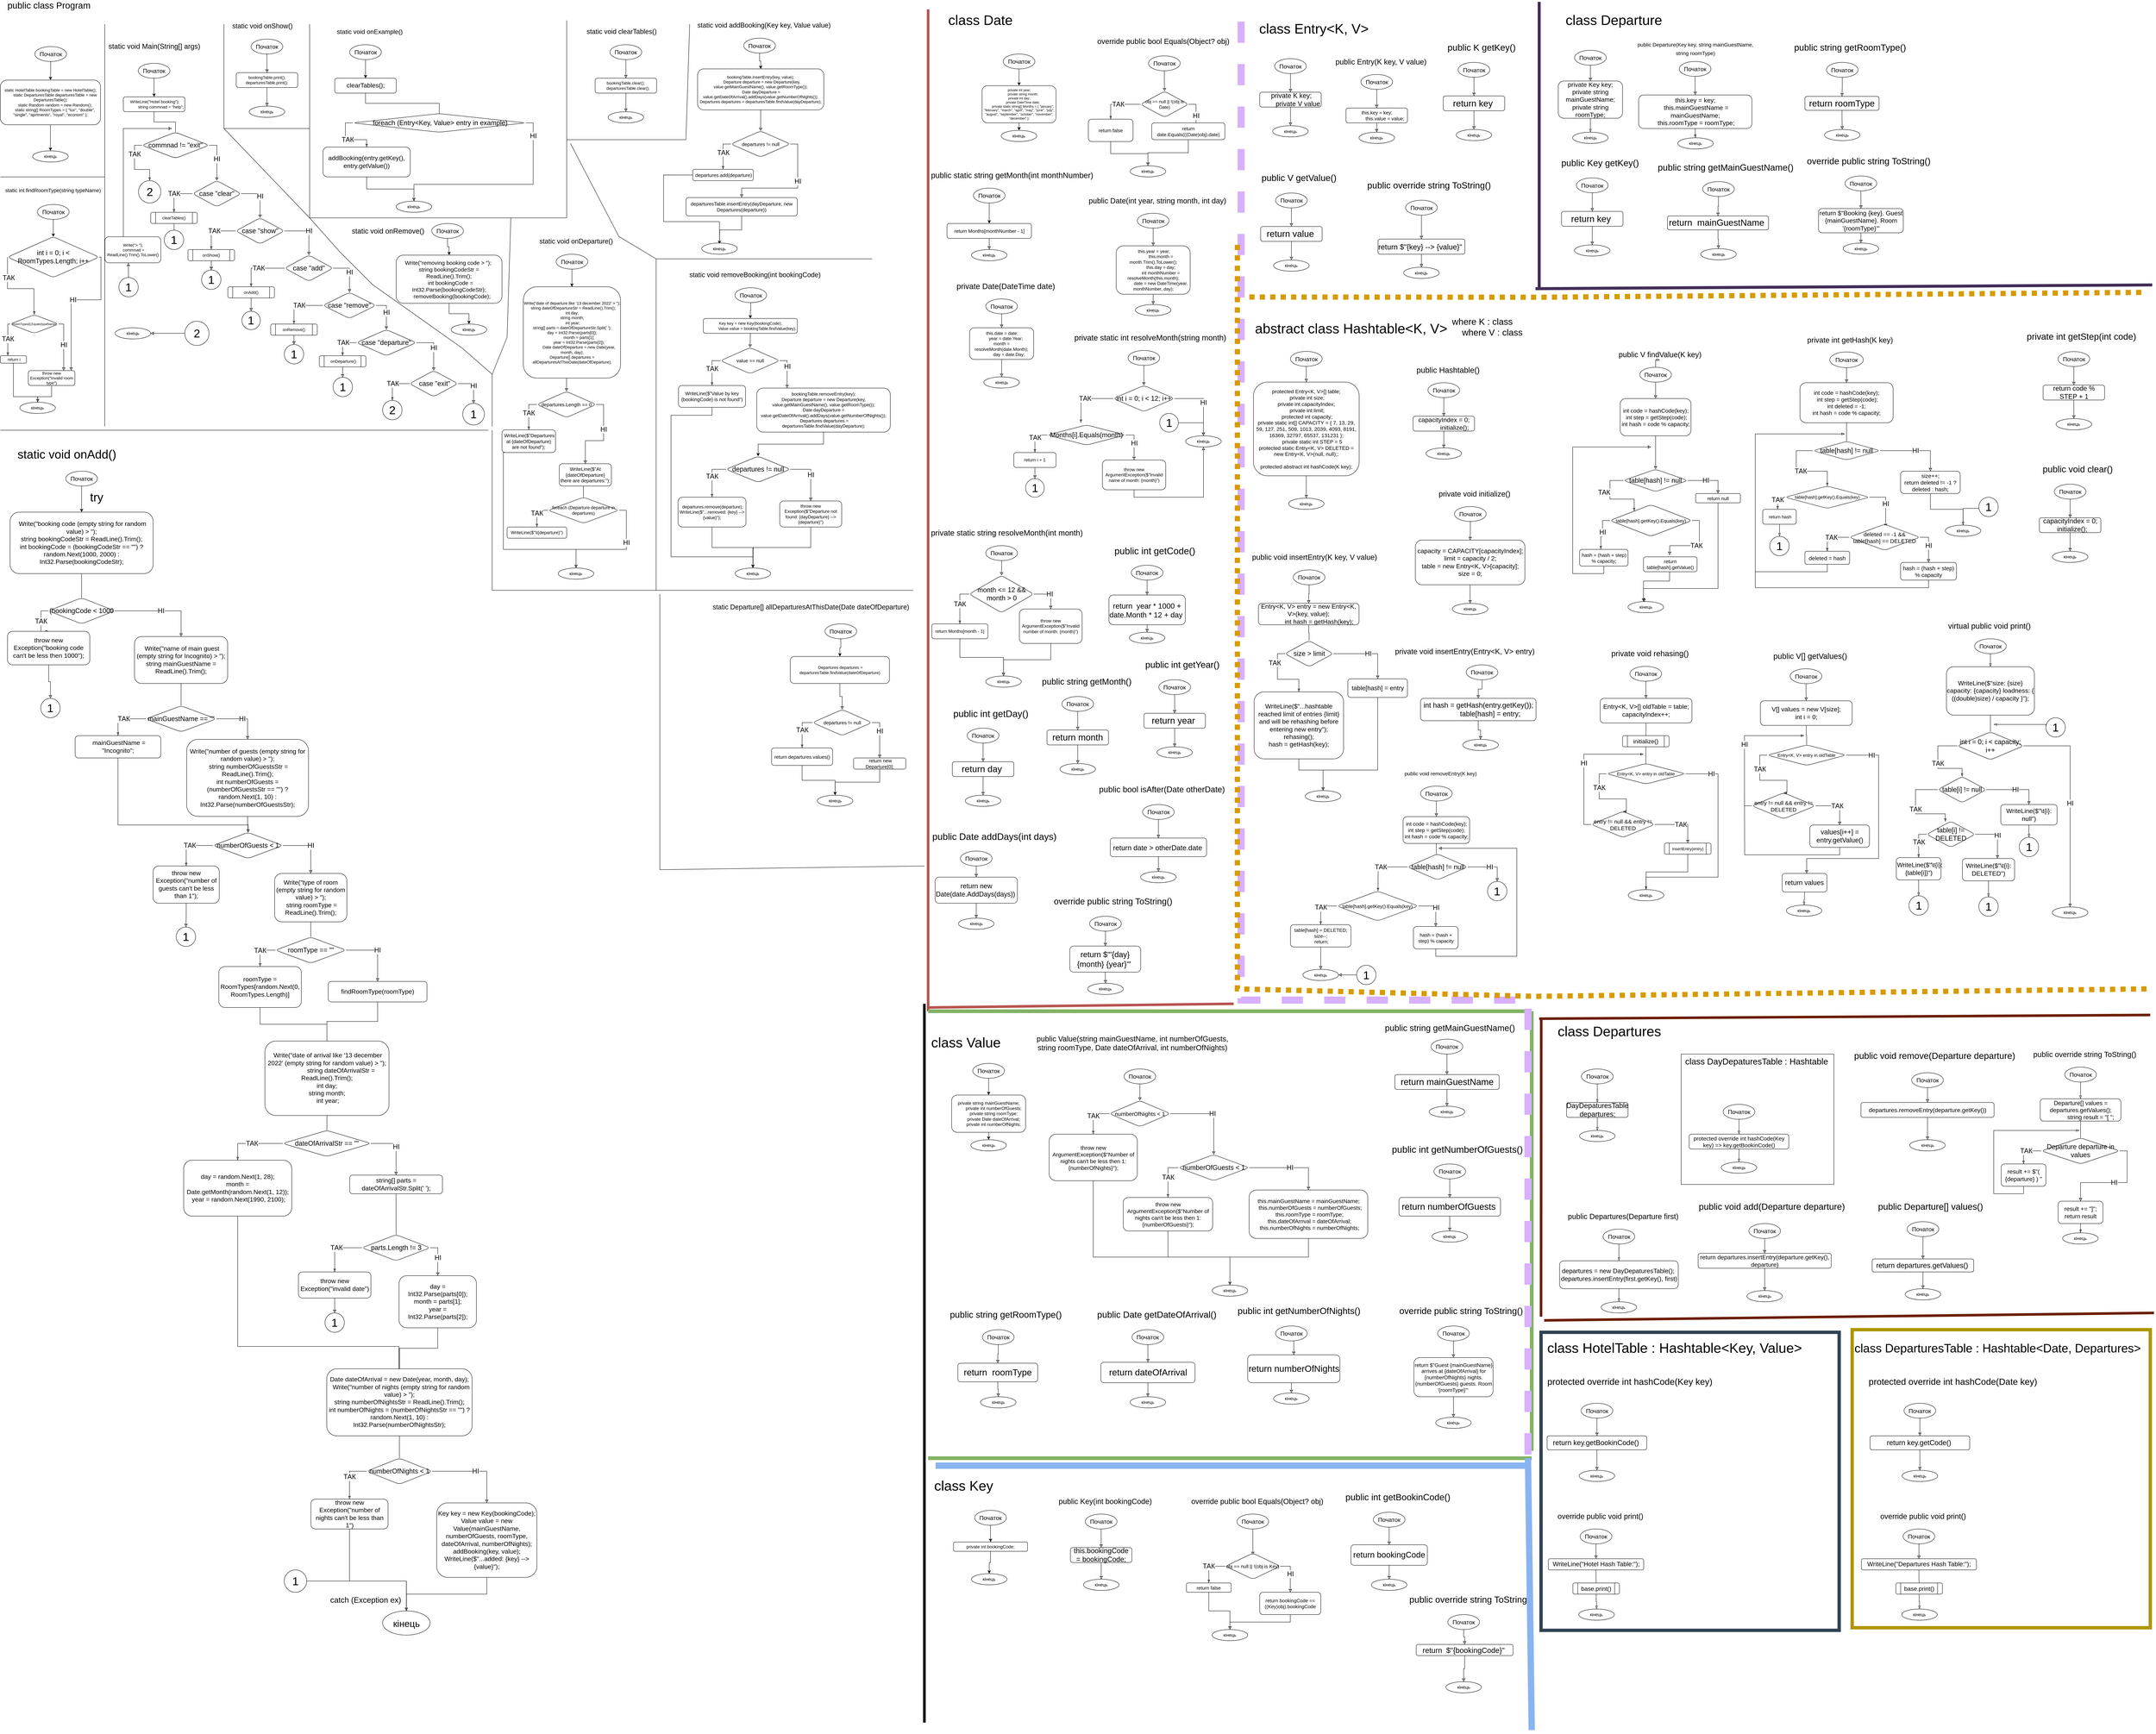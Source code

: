 <mxfile version="18.1.3" type="device"><diagram id="1asJGj1rqI16sWYwbIdo" name="Page-1"><mxGraphModel dx="4528" dy="2316" grid="1" gridSize="10" guides="1" tooltips="1" connect="1" arrows="1" fold="1" page="1" pageScale="1" pageWidth="827" pageHeight="1169" math="0" shadow="0"><root><mxCell id="0"/><mxCell id="1" parent="0"/><mxCell id="u8DtL8ykO2mdIZxz_voe-1" value="&lt;font style=&quot;font-size: 24px;&quot;&gt;public class Program&lt;/font&gt;" style="text;html=1;align=center;verticalAlign=middle;resizable=0;points=[];autosize=1;strokeColor=none;fillColor=none;" parent="1" vertex="1"><mxGeometry x="10" y="20" width="240" height="20" as="geometry"/></mxCell><mxCell id="u8DtL8ykO2mdIZxz_voe-2" value="&lt;span style=&quot;font-size: 19px;&quot;&gt;static void Main(String[] args)&lt;/span&gt;" style="text;html=1;align=center;verticalAlign=middle;resizable=0;points=[];autosize=1;strokeColor=none;fillColor=none;fontSize=19;" parent="1" vertex="1"><mxGeometry x="283" y="125" width="260" height="30" as="geometry"/></mxCell><mxCell id="u8DtL8ykO2mdIZxz_voe-3" style="edgeStyle=orthogonalEdgeStyle;rounded=0;orthogonalLoop=1;jettySize=auto;html=1;exitX=0.5;exitY=1;exitDx=0;exitDy=0;fontSize=24;entryX=0.5;entryY=0;entryDx=0;entryDy=0;" parent="1" source="u8DtL8ykO2mdIZxz_voe-4" target="u8DtL8ykO2mdIZxz_voe-6" edge="1"><mxGeometry relative="1" as="geometry"><mxPoint x="135" y="210" as="targetPoint"/></mxGeometry></mxCell><mxCell id="u8DtL8ykO2mdIZxz_voe-4" value="Початок" style="ellipse;whiteSpace=wrap;html=1;fontSize=16;strokeWidth=1;" parent="1" vertex="1"><mxGeometry x="92.5" y="140.0" width="85" height="40" as="geometry"/></mxCell><mxCell id="u8DtL8ykO2mdIZxz_voe-5" style="edgeStyle=orthogonalEdgeStyle;rounded=0;orthogonalLoop=1;jettySize=auto;html=1;exitX=0.5;exitY=1;exitDx=0;exitDy=0;entryX=0.5;entryY=0;entryDx=0;entryDy=0;strokeWidth=1;fontSize=24;" parent="1" source="u8DtL8ykO2mdIZxz_voe-6" target="u8DtL8ykO2mdIZxz_voe-7" edge="1"><mxGeometry relative="1" as="geometry"/></mxCell><mxCell id="u8DtL8ykO2mdIZxz_voe-6" value="&lt;div style=&quot;font-size: 11px;&quot;&gt;&lt;font style=&quot;font-size: 11px;&quot;&gt;static HotelTable bookingTable = new HotelTable();&lt;/font&gt;&lt;/div&gt;&lt;div style=&quot;font-size: 11px;&quot;&gt;&lt;font style=&quot;font-size: 11px;&quot;&gt;&amp;nbsp; &amp;nbsp; &amp;nbsp; &amp;nbsp; static DeparturesTable departuresTable = new DeparturesTable();&lt;/font&gt;&lt;/div&gt;&lt;div style=&quot;font-size: 11px;&quot;&gt;&lt;font style=&quot;font-size: 11px;&quot;&gt;&amp;nbsp; &amp;nbsp; &amp;nbsp; &amp;nbsp; static Random random = new Random();&lt;/font&gt;&lt;/div&gt;&lt;div style=&quot;font-size: 11px;&quot;&gt;&lt;font style=&quot;font-size: 11px;&quot;&gt;&amp;nbsp; &amp;nbsp; &amp;nbsp; &amp;nbsp; static string[] RoomTypes = { &quot;lux&quot;, &quot;double&quot;, &quot;single&quot;, &quot;aprtments&quot;, &quot;royal&quot;, &quot;econom&quot; };&lt;/font&gt;&lt;/div&gt;" style="rounded=1;whiteSpace=wrap;html=1;sketch=0;fontSize=11;" parent="1" vertex="1"><mxGeometry y="230" width="268.75" height="120" as="geometry"/></mxCell><mxCell id="u8DtL8ykO2mdIZxz_voe-7" value="кінець" style="ellipse;whiteSpace=wrap;html=1;rounded=1;sketch=0;fontSize=12;" parent="1" vertex="1"><mxGeometry x="86.7" y="420" width="95.35" height="30" as="geometry"/></mxCell><mxCell id="u8DtL8ykO2mdIZxz_voe-9" style="edgeStyle=orthogonalEdgeStyle;rounded=0;orthogonalLoop=1;jettySize=auto;html=1;exitX=0.5;exitY=1;exitDx=0;exitDy=0;fontSize=24;entryX=0.5;entryY=0;entryDx=0;entryDy=0;" parent="1" source="u8DtL8ykO2mdIZxz_voe-10" target="u8DtL8ykO2mdIZxz_voe-12" edge="1"><mxGeometry relative="1" as="geometry"><mxPoint x="412.5" y="255" as="targetPoint"/></mxGeometry></mxCell><mxCell id="u8DtL8ykO2mdIZxz_voe-10" value="Початок" style="ellipse;whiteSpace=wrap;html=1;fontSize=16;strokeWidth=1;" parent="1" vertex="1"><mxGeometry x="370.0" y="185.0" width="85" height="40" as="geometry"/></mxCell><mxCell id="u8DtL8ykO2mdIZxz_voe-15" style="edgeStyle=orthogonalEdgeStyle;rounded=0;orthogonalLoop=1;jettySize=auto;html=1;exitX=0.5;exitY=1;exitDx=0;exitDy=0;fontSize=11;endArrow=none;endFill=0;entryX=0.5;entryY=0;entryDx=0;entryDy=0;" parent="1" source="u8DtL8ykO2mdIZxz_voe-12" target="u8DtL8ykO2mdIZxz_voe-19" edge="1"><mxGeometry relative="1" as="geometry"><mxPoint x="413" y="350.001" as="targetPoint"/></mxGeometry></mxCell><mxCell id="u8DtL8ykO2mdIZxz_voe-12" value="&lt;div style=&quot;font-size: 11px;&quot;&gt;&lt;font style=&quot;font-size: 11px;&quot;&gt;&amp;nbsp;WriteLine(&quot;Hotel booking&quot;);&lt;/font&gt;&lt;/div&gt;&lt;div style=&quot;font-size: 11px;&quot;&gt;&lt;font style=&quot;font-size: 11px;&quot;&gt;&amp;nbsp; &amp;nbsp; &amp;nbsp; &amp;nbsp; &amp;nbsp; &amp;nbsp; string commnad = &quot;help&quot;;&lt;/font&gt;&lt;/div&gt;" style="rounded=1;whiteSpace=wrap;html=1;sketch=0;fontSize=11;" parent="1" vertex="1"><mxGeometry x="330" y="275" width="165" height="40" as="geometry"/></mxCell><mxCell id="u8DtL8ykO2mdIZxz_voe-14" value="" style="endArrow=none;html=1;rounded=0;fontSize=19;" parent="1" edge="1"><mxGeometry width="50" height="50" relative="1" as="geometry"><mxPoint x="280" y="1160" as="sourcePoint"/><mxPoint x="280" y="80" as="targetPoint"/></mxGeometry></mxCell><mxCell id="u8DtL8ykO2mdIZxz_voe-17" value="ТАК" style="edgeStyle=orthogonalEdgeStyle;rounded=0;orthogonalLoop=1;jettySize=auto;html=1;exitX=0;exitY=0.5;exitDx=0;exitDy=0;fontFamily=Helvetica;fontSize=18;fontColor=default;endArrow=classicThin;endFill=0;strokeWidth=1;" parent="1" source="u8DtL8ykO2mdIZxz_voe-19" target="u8DtL8ykO2mdIZxz_voe-120" edge="1"><mxGeometry x="-0.422" relative="1" as="geometry"><mxPoint x="360" y="480" as="targetPoint"/><mxPoint y="-1" as="offset"/></mxGeometry></mxCell><mxCell id="u8DtL8ykO2mdIZxz_voe-18" value="НІ" style="edgeStyle=orthogonalEdgeStyle;rounded=0;orthogonalLoop=1;jettySize=auto;html=1;exitX=1;exitY=0.5;exitDx=0;exitDy=0;fontFamily=Helvetica;fontSize=18;fontColor=default;endArrow=classic;endFill=0;strokeWidth=1;entryX=0.5;entryY=0;entryDx=0;entryDy=0;" parent="1" source="u8DtL8ykO2mdIZxz_voe-19" target="u8DtL8ykO2mdIZxz_voe-25" edge="1"><mxGeometry relative="1" as="geometry"><mxPoint x="582" y="484" as="targetPoint"/></mxGeometry></mxCell><mxCell id="u8DtL8ykO2mdIZxz_voe-19" value="commnad != &quot;exit&quot;" style="rhombus;whiteSpace=wrap;html=1;rounded=1;sketch=0;fontFamily=Helvetica;fontSize=18;fontColor=default;strokeColor=default;fillColor=default;" parent="1" vertex="1"><mxGeometry x="380" y="370" width="180" height="70" as="geometry"/></mxCell><mxCell id="u8DtL8ykO2mdIZxz_voe-23" value="ТАК" style="edgeStyle=orthogonalEdgeStyle;rounded=0;orthogonalLoop=1;jettySize=auto;html=1;exitX=0;exitY=0.5;exitDx=0;exitDy=0;fontFamily=Helvetica;fontSize=18;fontColor=default;endArrow=classicThin;endFill=0;strokeWidth=1;entryX=0.5;entryY=0;entryDx=0;entryDy=0;" parent="1" source="u8DtL8ykO2mdIZxz_voe-25" target="u8DtL8ykO2mdIZxz_voe-57" edge="1"><mxGeometry relative="1" as="geometry"><mxPoint x="466" y="585" as="targetPoint"/></mxGeometry></mxCell><mxCell id="u8DtL8ykO2mdIZxz_voe-24" value="НІ" style="edgeStyle=orthogonalEdgeStyle;rounded=0;orthogonalLoop=1;jettySize=auto;html=1;exitX=1;exitY=0.5;exitDx=0;exitDy=0;fontFamily=Helvetica;fontSize=18;fontColor=default;endArrow=classic;endFill=0;strokeWidth=1;" parent="1" source="u8DtL8ykO2mdIZxz_voe-25" target="u8DtL8ykO2mdIZxz_voe-28" edge="1"><mxGeometry relative="1" as="geometry"><mxPoint x="696" y="600" as="targetPoint"/></mxGeometry></mxCell><mxCell id="u8DtL8ykO2mdIZxz_voe-25" value="case &quot;clear&quot;" style="rhombus;whiteSpace=wrap;html=1;rounded=1;sketch=0;fontFamily=Helvetica;fontSize=18;fontColor=default;strokeColor=default;fillColor=default;" parent="1" vertex="1"><mxGeometry x="516" y="500" width="130" height="70" as="geometry"/></mxCell><mxCell id="u8DtL8ykO2mdIZxz_voe-26" value="ТАК" style="edgeStyle=orthogonalEdgeStyle;rounded=0;orthogonalLoop=1;jettySize=auto;html=1;exitX=0;exitY=0.5;exitDx=0;exitDy=0;fontFamily=Helvetica;fontSize=18;fontColor=default;endArrow=classicThin;endFill=0;strokeWidth=1;" parent="1" source="u8DtL8ykO2mdIZxz_voe-28" target="u8DtL8ykO2mdIZxz_voe-54" edge="1"><mxGeometry relative="1" as="geometry"><mxPoint x="566" y="700" as="targetPoint"/></mxGeometry></mxCell><mxCell id="u8DtL8ykO2mdIZxz_voe-27" value="НІ" style="edgeStyle=orthogonalEdgeStyle;rounded=0;orthogonalLoop=1;jettySize=auto;html=1;exitX=1;exitY=0.5;exitDx=0;exitDy=0;fontFamily=Helvetica;fontSize=18;fontColor=default;endArrow=classic;endFill=0;strokeWidth=1;" parent="1" source="u8DtL8ykO2mdIZxz_voe-28" target="u8DtL8ykO2mdIZxz_voe-31" edge="1"><mxGeometry relative="1" as="geometry"><mxPoint x="826" y="700" as="targetPoint"/></mxGeometry></mxCell><mxCell id="u8DtL8ykO2mdIZxz_voe-28" value="case &quot;show&quot;" style="rhombus;whiteSpace=wrap;html=1;rounded=1;sketch=0;fontFamily=Helvetica;fontSize=18;fontColor=default;strokeColor=default;fillColor=default;" parent="1" vertex="1"><mxGeometry x="632" y="600" width="130" height="70" as="geometry"/></mxCell><mxCell id="u8DtL8ykO2mdIZxz_voe-29" value="ТАК" style="edgeStyle=orthogonalEdgeStyle;rounded=0;orthogonalLoop=1;jettySize=auto;html=1;exitX=0;exitY=0.5;exitDx=0;exitDy=0;fontFamily=Helvetica;fontSize=18;fontColor=default;endArrow=classicThin;endFill=0;strokeWidth=1;" parent="1" source="u8DtL8ykO2mdIZxz_voe-31" target="u8DtL8ykO2mdIZxz_voe-51" edge="1"><mxGeometry relative="1" as="geometry"><mxPoint x="673" y="800" as="targetPoint"/></mxGeometry></mxCell><mxCell id="u8DtL8ykO2mdIZxz_voe-30" value="НІ" style="edgeStyle=orthogonalEdgeStyle;rounded=0;orthogonalLoop=1;jettySize=auto;html=1;exitX=1;exitY=0.5;exitDx=0;exitDy=0;fontFamily=Helvetica;fontSize=18;fontColor=default;endArrow=classic;endFill=0;strokeWidth=1;entryX=0.5;entryY=0;entryDx=0;entryDy=0;" parent="1" source="u8DtL8ykO2mdIZxz_voe-31" target="u8DtL8ykO2mdIZxz_voe-35" edge="1"><mxGeometry relative="1" as="geometry"><mxPoint x="946" y="800" as="targetPoint"/></mxGeometry></mxCell><mxCell id="u8DtL8ykO2mdIZxz_voe-31" value="case &quot;add&quot;" style="rhombus;whiteSpace=wrap;html=1;rounded=1;sketch=0;fontFamily=Helvetica;fontSize=18;fontColor=default;strokeColor=default;fillColor=default;" parent="1" vertex="1"><mxGeometry x="763" y="700" width="130" height="70" as="geometry"/></mxCell><mxCell id="u8DtL8ykO2mdIZxz_voe-33" value="ТАК" style="edgeStyle=orthogonalEdgeStyle;rounded=0;orthogonalLoop=1;jettySize=auto;html=1;exitX=0;exitY=0.5;exitDx=0;exitDy=0;fontFamily=Helvetica;fontSize=18;fontColor=default;endArrow=classicThin;endFill=0;strokeWidth=1;" parent="1" source="u8DtL8ykO2mdIZxz_voe-35" target="u8DtL8ykO2mdIZxz_voe-48" edge="1"><mxGeometry relative="1" as="geometry"><mxPoint x="788" y="900" as="targetPoint"/></mxGeometry></mxCell><mxCell id="u8DtL8ykO2mdIZxz_voe-34" value="НІ" style="edgeStyle=orthogonalEdgeStyle;rounded=0;orthogonalLoop=1;jettySize=auto;html=1;exitX=1;exitY=0.5;exitDx=0;exitDy=0;fontFamily=Helvetica;fontSize=18;fontColor=default;endArrow=classic;endFill=0;strokeWidth=1;entryX=0.5;entryY=0;entryDx=0;entryDy=0;" parent="1" source="u8DtL8ykO2mdIZxz_voe-35" target="u8DtL8ykO2mdIZxz_voe-38" edge="1"><mxGeometry relative="1" as="geometry"><mxPoint x="1046" y="900" as="targetPoint"/></mxGeometry></mxCell><mxCell id="u8DtL8ykO2mdIZxz_voe-35" value="case &quot;remove&quot;" style="rhombus;whiteSpace=wrap;html=1;rounded=1;sketch=0;fontFamily=Helvetica;fontSize=18;fontColor=default;strokeColor=default;fillColor=default;" parent="1" vertex="1"><mxGeometry x="866" y="800" width="142" height="70" as="geometry"/></mxCell><mxCell id="u8DtL8ykO2mdIZxz_voe-36" value="ТАК" style="edgeStyle=orthogonalEdgeStyle;rounded=0;orthogonalLoop=1;jettySize=auto;html=1;exitX=0;exitY=0.5;exitDx=0;exitDy=0;fontFamily=Helvetica;fontSize=18;fontColor=default;endArrow=classicThin;endFill=0;strokeWidth=1;" parent="1" source="u8DtL8ykO2mdIZxz_voe-38" target="u8DtL8ykO2mdIZxz_voe-45" edge="1"><mxGeometry relative="1" as="geometry"><mxPoint x="921" y="1000" as="targetPoint"/></mxGeometry></mxCell><mxCell id="u8DtL8ykO2mdIZxz_voe-37" value="НІ" style="edgeStyle=orthogonalEdgeStyle;rounded=0;orthogonalLoop=1;jettySize=auto;html=1;exitX=1;exitY=0.5;exitDx=0;exitDy=0;fontFamily=Helvetica;fontSize=18;fontColor=default;endArrow=classic;endFill=0;strokeWidth=1;" parent="1" source="u8DtL8ykO2mdIZxz_voe-38" target="u8DtL8ykO2mdIZxz_voe-41" edge="1"><mxGeometry relative="1" as="geometry"><mxPoint x="1166" y="1000" as="targetPoint"/></mxGeometry></mxCell><mxCell id="u8DtL8ykO2mdIZxz_voe-38" value="case &quot;departure&quot;" style="rhombus;whiteSpace=wrap;html=1;rounded=1;sketch=0;fontFamily=Helvetica;fontSize=18;fontColor=default;strokeColor=default;fillColor=default;" parent="1" vertex="1"><mxGeometry x="956" y="900" width="160" height="70" as="geometry"/></mxCell><mxCell id="u8DtL8ykO2mdIZxz_voe-39" value="ТАК" style="edgeStyle=orthogonalEdgeStyle;rounded=0;orthogonalLoop=1;jettySize=auto;html=1;exitX=0;exitY=0.5;exitDx=0;exitDy=0;fontFamily=Helvetica;fontSize=18;fontColor=default;endArrow=classicThin;endFill=0;strokeWidth=1;" parent="1" source="u8DtL8ykO2mdIZxz_voe-41" target="u8DtL8ykO2mdIZxz_voe-42" edge="1"><mxGeometry relative="1" as="geometry"><mxPoint x="1008" y="1100" as="targetPoint"/></mxGeometry></mxCell><mxCell id="u8DtL8ykO2mdIZxz_voe-40" value="НІ" style="edgeStyle=orthogonalEdgeStyle;rounded=0;orthogonalLoop=1;jettySize=auto;html=1;exitX=1;exitY=0.5;exitDx=0;exitDy=0;fontFamily=Helvetica;fontSize=18;fontColor=default;endArrow=classic;endFill=0;strokeWidth=1;" parent="1" source="u8DtL8ykO2mdIZxz_voe-41" target="u8DtL8ykO2mdIZxz_voe-67" edge="1"><mxGeometry relative="1" as="geometry"><mxPoint x="1260" y="1110" as="targetPoint"/></mxGeometry></mxCell><mxCell id="u8DtL8ykO2mdIZxz_voe-41" value="&amp;nbsp;case &quot;exit&quot;" style="rhombus;whiteSpace=wrap;html=1;rounded=1;sketch=0;fontFamily=Helvetica;fontSize=18;fontColor=default;strokeColor=default;fillColor=default;" parent="1" vertex="1"><mxGeometry x="1098" y="1010" width="130" height="70" as="geometry"/></mxCell><mxCell id="u8DtL8ykO2mdIZxz_voe-42" value="&lt;font style=&quot;font-size: 31px&quot;&gt;2&lt;/font&gt;" style="ellipse;whiteSpace=wrap;html=1;aspect=fixed;rounded=1;sketch=0;fontFamily=Helvetica;fontSize=16;fontColor=default;strokeColor=default;fillColor=default;" parent="1" vertex="1"><mxGeometry x="1026" y="1090" width="52" height="52" as="geometry"/></mxCell><mxCell id="u8DtL8ykO2mdIZxz_voe-46" style="edgeStyle=orthogonalEdgeStyle;rounded=0;orthogonalLoop=1;jettySize=auto;html=1;exitX=0.5;exitY=1;exitDx=0;exitDy=0;fontSize=11;endArrow=classic;endFill=0;" parent="1" source="u8DtL8ykO2mdIZxz_voe-45" target="u8DtL8ykO2mdIZxz_voe-47" edge="1"><mxGeometry relative="1" as="geometry"><mxPoint x="918.529" y="1020" as="targetPoint"/></mxGeometry></mxCell><mxCell id="u8DtL8ykO2mdIZxz_voe-45" value="&amp;nbsp;onDeparture()" style="shape=process;whiteSpace=wrap;html=1;backgroundOutline=1;fontSize=11;rounded=1;" parent="1" vertex="1"><mxGeometry x="856" y="970" width="125" height="30" as="geometry"/></mxCell><mxCell id="u8DtL8ykO2mdIZxz_voe-47" value="&lt;font style=&quot;font-size: 31px&quot;&gt;1&lt;/font&gt;" style="ellipse;whiteSpace=wrap;html=1;aspect=fixed;rounded=1;sketch=0;fontFamily=Helvetica;fontSize=16;fontColor=default;strokeColor=default;fillColor=default;" parent="1" vertex="1"><mxGeometry x="892.999" y="1028" width="52" height="52" as="geometry"/></mxCell><mxCell id="u8DtL8ykO2mdIZxz_voe-49" style="edgeStyle=orthogonalEdgeStyle;rounded=0;orthogonalLoop=1;jettySize=auto;html=1;exitX=0.5;exitY=1;exitDx=0;exitDy=0;fontSize=11;endArrow=classic;endFill=0;" parent="1" source="u8DtL8ykO2mdIZxz_voe-48" target="u8DtL8ykO2mdIZxz_voe-50" edge="1"><mxGeometry relative="1" as="geometry"><mxPoint x="787.941" y="940" as="targetPoint"/></mxGeometry></mxCell><mxCell id="u8DtL8ykO2mdIZxz_voe-48" value="onRemove()" style="shape=process;whiteSpace=wrap;html=1;backgroundOutline=1;fontSize=11;rounded=1;" parent="1" vertex="1"><mxGeometry x="725.5" y="885" width="125" height="30" as="geometry"/></mxCell><mxCell id="u8DtL8ykO2mdIZxz_voe-50" value="&lt;font style=&quot;font-size: 31px&quot;&gt;1&lt;/font&gt;" style="ellipse;whiteSpace=wrap;html=1;aspect=fixed;rounded=1;sketch=0;fontFamily=Helvetica;fontSize=16;fontColor=default;strokeColor=default;fillColor=default;" parent="1" vertex="1"><mxGeometry x="762.001" y="940" width="52" height="52" as="geometry"/></mxCell><mxCell id="u8DtL8ykO2mdIZxz_voe-52" style="edgeStyle=orthogonalEdgeStyle;rounded=0;orthogonalLoop=1;jettySize=auto;html=1;exitX=0.5;exitY=1;exitDx=0;exitDy=0;fontSize=11;endArrow=classic;endFill=0;" parent="1" source="u8DtL8ykO2mdIZxz_voe-51" target="u8DtL8ykO2mdIZxz_voe-53" edge="1"><mxGeometry relative="1" as="geometry"><mxPoint x="672.647" y="840" as="targetPoint"/></mxGeometry></mxCell><mxCell id="u8DtL8ykO2mdIZxz_voe-51" value="onAdd()" style="shape=process;whiteSpace=wrap;html=1;backgroundOutline=1;fontSize=11;rounded=1;" parent="1" vertex="1"><mxGeometry x="610.5" y="785" width="125" height="30" as="geometry"/></mxCell><mxCell id="u8DtL8ykO2mdIZxz_voe-53" value="&lt;font style=&quot;font-size: 31px&quot;&gt;1&lt;/font&gt;" style="ellipse;whiteSpace=wrap;html=1;aspect=fixed;rounded=1;sketch=0;fontFamily=Helvetica;fontSize=16;fontColor=default;strokeColor=default;fillColor=default;" parent="1" vertex="1"><mxGeometry x="648.32" y="850.65" width="49.35" height="49.35" as="geometry"/></mxCell><mxCell id="u8DtL8ykO2mdIZxz_voe-55" style="edgeStyle=orthogonalEdgeStyle;rounded=0;orthogonalLoop=1;jettySize=auto;html=1;exitX=0.5;exitY=1;exitDx=0;exitDy=0;fontSize=11;endArrow=classic;endFill=0;" parent="1" source="u8DtL8ykO2mdIZxz_voe-54" target="u8DtL8ykO2mdIZxz_voe-56" edge="1"><mxGeometry relative="1" as="geometry"><mxPoint x="565.588" y="740" as="targetPoint"/></mxGeometry></mxCell><mxCell id="u8DtL8ykO2mdIZxz_voe-54" value="onShow()" style="shape=process;whiteSpace=wrap;html=1;backgroundOutline=1;fontSize=11;rounded=1;" parent="1" vertex="1"><mxGeometry x="503.5" y="685" width="125" height="30" as="geometry"/></mxCell><mxCell id="u8DtL8ykO2mdIZxz_voe-56" value="&lt;font style=&quot;font-size: 31px&quot;&gt;1&lt;/font&gt;" style="ellipse;whiteSpace=wrap;html=1;aspect=fixed;rounded=1;sketch=0;fontFamily=Helvetica;fontSize=16;fontColor=default;strokeColor=default;fillColor=default;" parent="1" vertex="1"><mxGeometry x="539.998" y="740" width="52" height="52" as="geometry"/></mxCell><mxCell id="u8DtL8ykO2mdIZxz_voe-58" style="edgeStyle=orthogonalEdgeStyle;rounded=0;orthogonalLoop=1;jettySize=auto;html=1;exitX=0.5;exitY=1;exitDx=0;exitDy=0;fontSize=11;endArrow=classic;endFill=0;" parent="1" target="u8DtL8ykO2mdIZxz_voe-59" edge="1"><mxGeometry relative="1" as="geometry"><mxPoint x="465.588" y="650" as="targetPoint"/><mxPoint x="466" y="615" as="sourcePoint"/></mxGeometry></mxCell><mxCell id="u8DtL8ykO2mdIZxz_voe-57" value="clearTables()" style="shape=process;whiteSpace=wrap;html=1;backgroundOutline=1;fontSize=11;rounded=1;" parent="1" vertex="1"><mxGeometry x="403.5" y="585" width="125" height="30" as="geometry"/></mxCell><mxCell id="u8DtL8ykO2mdIZxz_voe-59" value="&lt;font style=&quot;font-size: 31px&quot;&gt;1&lt;/font&gt;" style="ellipse;whiteSpace=wrap;html=1;aspect=fixed;rounded=1;sketch=0;fontFamily=Helvetica;fontSize=16;fontColor=default;strokeColor=default;fillColor=default;" parent="1" vertex="1"><mxGeometry x="439.998" y="633" width="52" height="52" as="geometry"/></mxCell><mxCell id="u8DtL8ykO2mdIZxz_voe-122" style="edgeStyle=orthogonalEdgeStyle;rounded=0;orthogonalLoop=1;jettySize=auto;html=1;fontSize=17;endArrow=classic;endFill=0;" parent="1" source="u8DtL8ykO2mdIZxz_voe-62" edge="1"><mxGeometry relative="1" as="geometry"><mxPoint x="460" y="360" as="targetPoint"/><Array as="points"><mxPoint x="330" y="570"/><mxPoint x="330" y="570"/></Array></mxGeometry></mxCell><mxCell id="u8DtL8ykO2mdIZxz_voe-62" value="&lt;div&gt;Write(&quot;&amp;gt; &quot;);&lt;/div&gt;&lt;div style=&quot;&quot;&gt;&amp;nbsp;commnad = ReadLine().Trim().ToLower()&lt;/div&gt;" style="rounded=1;whiteSpace=wrap;html=1;fontSize=11;" parent="1" vertex="1"><mxGeometry x="280.71" y="650.65" width="150" height="70" as="geometry"/></mxCell><mxCell id="u8DtL8ykO2mdIZxz_voe-64" value="кінець" style="ellipse;whiteSpace=wrap;html=1;rounded=1;sketch=0;fontSize=12;" parent="1" vertex="1"><mxGeometry x="308.039" y="895" width="95.35" height="30" as="geometry"/></mxCell><mxCell id="u8DtL8ykO2mdIZxz_voe-121" style="edgeStyle=orthogonalEdgeStyle;rounded=0;orthogonalLoop=1;jettySize=auto;html=1;exitX=0.5;exitY=0;exitDx=0;exitDy=0;entryX=0.418;entryY=1.003;entryDx=0;entryDy=0;entryPerimeter=0;fontSize=17;endArrow=classic;endFill=0;" parent="1" source="u8DtL8ykO2mdIZxz_voe-65" target="u8DtL8ykO2mdIZxz_voe-62" edge="1"><mxGeometry relative="1" as="geometry"/></mxCell><mxCell id="u8DtL8ykO2mdIZxz_voe-65" value="&lt;font style=&quot;font-size: 31px&quot;&gt;1&lt;/font&gt;" style="ellipse;whiteSpace=wrap;html=1;aspect=fixed;rounded=1;sketch=0;fontFamily=Helvetica;fontSize=16;fontColor=default;strokeColor=default;fillColor=default;" parent="1" vertex="1"><mxGeometry x="318" y="760" width="52" height="52" as="geometry"/></mxCell><mxCell id="u8DtL8ykO2mdIZxz_voe-67" value="&lt;font style=&quot;font-size: 31px&quot;&gt;1&lt;/font&gt;" style="ellipse;whiteSpace=wrap;html=1;aspect=fixed;rounded=1;sketch=0;fontFamily=Helvetica;fontSize=16;fontColor=default;strokeColor=default;fillColor=default;" parent="1" vertex="1"><mxGeometry x="1241" y="1098" width="58" height="58" as="geometry"/></mxCell><mxCell id="u8DtL8ykO2mdIZxz_voe-68" value="" style="endArrow=none;html=1;rounded=0;fontSize=19;" parent="1" edge="1"><mxGeometry width="50" height="50" relative="1" as="geometry"><mxPoint y="490" as="sourcePoint"/><mxPoint x="280" y="490" as="targetPoint"/></mxGeometry></mxCell><mxCell id="u8DtL8ykO2mdIZxz_voe-69" style="edgeStyle=orthogonalEdgeStyle;rounded=0;orthogonalLoop=1;jettySize=auto;html=1;exitX=0.5;exitY=1;exitDx=0;exitDy=0;fontSize=24;" parent="1" source="u8DtL8ykO2mdIZxz_voe-70" target="u8DtL8ykO2mdIZxz_voe-78" edge="1"><mxGeometry relative="1" as="geometry"><mxPoint x="130.0" y="650" as="targetPoint"/></mxGeometry></mxCell><mxCell id="u8DtL8ykO2mdIZxz_voe-70" value="Початок" style="ellipse;whiteSpace=wrap;html=1;fontSize=16;strokeWidth=1;" parent="1" vertex="1"><mxGeometry x="99.5" y="564" width="85" height="40" as="geometry"/></mxCell><mxCell id="u8DtL8ykO2mdIZxz_voe-75" value="&lt;font style=&quot;font-size: 14px;&quot;&gt;static int findRoomType(string typeName)&lt;/font&gt;" style="text;html=1;align=center;verticalAlign=middle;resizable=0;points=[];autosize=1;strokeColor=none;fillColor=none;fontSize=19;" parent="1" vertex="1"><mxGeometry x="6" y="510.0" width="270" height="30" as="geometry"/></mxCell><mxCell id="u8DtL8ykO2mdIZxz_voe-76" value="ТАК" style="edgeStyle=orthogonalEdgeStyle;rounded=0;orthogonalLoop=1;jettySize=auto;html=1;exitX=0;exitY=0.5;exitDx=0;exitDy=0;fontFamily=Helvetica;fontSize=18;fontColor=default;endArrow=classicThin;endFill=0;strokeWidth=1;entryX=0.5;entryY=0;entryDx=0;entryDy=0;" parent="1" source="u8DtL8ykO2mdIZxz_voe-78" target="u8DtL8ykO2mdIZxz_voe-81" edge="1"><mxGeometry x="-0.519" y="3" relative="1" as="geometry"><mxPoint x="90" y="840" as="targetPoint"/><Array as="points"><mxPoint x="19" y="790"/><mxPoint x="90" y="790"/><mxPoint x="90" y="851"/></Array><mxPoint y="1" as="offset"/></mxGeometry></mxCell><mxCell id="u8DtL8ykO2mdIZxz_voe-77" value="НІ" style="edgeStyle=orthogonalEdgeStyle;rounded=0;orthogonalLoop=1;jettySize=auto;html=1;exitX=1;exitY=0.5;exitDx=0;exitDy=0;fontFamily=Helvetica;fontSize=18;fontColor=default;endArrow=classic;endFill=0;strokeWidth=1;" parent="1" source="u8DtL8ykO2mdIZxz_voe-78" target="u8DtL8ykO2mdIZxz_voe-83" edge="1"><mxGeometry relative="1" as="geometry"><mxPoint x="190" y="890" as="targetPoint"/><Array as="points"><mxPoint x="270" y="705"/><mxPoint x="270" y="820"/><mxPoint x="190" y="820"/></Array></mxGeometry></mxCell><mxCell id="u8DtL8ykO2mdIZxz_voe-78" value="int i = 0; i &amp;lt; RoomTypes.Length; i++" style="rhombus;whiteSpace=wrap;html=1;rounded=1;sketch=0;fontFamily=Helvetica;fontSize=18;fontColor=default;strokeColor=default;fillColor=default;" parent="1" vertex="1"><mxGeometry x="19.18" y="650.65" width="245.65" height="109.35" as="geometry"/></mxCell><mxCell id="u8DtL8ykO2mdIZxz_voe-79" value="ТАК" style="edgeStyle=orthogonalEdgeStyle;rounded=0;orthogonalLoop=1;jettySize=auto;html=1;exitX=0;exitY=0.5;exitDx=0;exitDy=0;fontFamily=Helvetica;fontSize=18;fontColor=default;endArrow=classicThin;endFill=0;strokeWidth=1;" parent="1" source="u8DtL8ykO2mdIZxz_voe-81" target="u8DtL8ykO2mdIZxz_voe-82" edge="1"><mxGeometry relative="1" as="geometry"><mxPoint x="20" y="1000" as="targetPoint"/><Array as="points"><mxPoint x="20" y="885"/></Array></mxGeometry></mxCell><mxCell id="u8DtL8ykO2mdIZxz_voe-80" value="НІ" style="edgeStyle=orthogonalEdgeStyle;rounded=0;orthogonalLoop=1;jettySize=auto;html=1;exitX=1;exitY=0.5;exitDx=0;exitDy=0;fontFamily=Helvetica;fontSize=18;fontColor=default;endArrow=classic;endFill=0;strokeWidth=1;" parent="1" source="u8DtL8ykO2mdIZxz_voe-81" target="u8DtL8ykO2mdIZxz_voe-83" edge="1"><mxGeometry relative="1" as="geometry"><mxPoint x="170" y="980" as="targetPoint"/><Array as="points"><mxPoint x="170" y="885"/></Array></mxGeometry></mxCell><mxCell id="u8DtL8ykO2mdIZxz_voe-81" value="RoomTypes[i].Equals(typeName)" style="rhombus;whiteSpace=wrap;html=1;rounded=1;sketch=0;fontFamily=Helvetica;fontSize=8;fontColor=default;strokeColor=default;fillColor=default;" parent="1" vertex="1"><mxGeometry x="26" y="860" width="130" height="50" as="geometry"/></mxCell><mxCell id="u8DtL8ykO2mdIZxz_voe-85" style="edgeStyle=orthogonalEdgeStyle;rounded=0;orthogonalLoop=1;jettySize=auto;html=1;exitX=0.5;exitY=1;exitDx=0;exitDy=0;fontSize=8;endArrow=classic;endFill=0;" parent="1" source="u8DtL8ykO2mdIZxz_voe-82" target="u8DtL8ykO2mdIZxz_voe-86" edge="1"><mxGeometry relative="1" as="geometry"><mxPoint x="100" y="1110" as="targetPoint"/><Array as="points"><mxPoint x="35" y="1080"/><mxPoint x="100" y="1080"/></Array></mxGeometry></mxCell><mxCell id="u8DtL8ykO2mdIZxz_voe-82" value="&amp;nbsp;return i" style="rounded=1;whiteSpace=wrap;html=1;fontSize=11;" parent="1" vertex="1"><mxGeometry y="970" width="70" height="20" as="geometry"/></mxCell><mxCell id="u8DtL8ykO2mdIZxz_voe-84" style="edgeStyle=orthogonalEdgeStyle;rounded=0;orthogonalLoop=1;jettySize=auto;html=1;exitX=0.5;exitY=1;exitDx=0;exitDy=0;fontSize=8;endArrow=classic;endFill=0;" parent="1" source="u8DtL8ykO2mdIZxz_voe-83" edge="1"><mxGeometry relative="1" as="geometry"><mxPoint x="100" y="1110" as="targetPoint"/></mxGeometry></mxCell><mxCell id="u8DtL8ykO2mdIZxz_voe-83" value="throw new Exception(&quot;invalid room type&quot;)" style="rounded=1;whiteSpace=wrap;html=1;fontSize=11;" parent="1" vertex="1"><mxGeometry x="75" y="1010" width="125" height="40" as="geometry"/></mxCell><mxCell id="u8DtL8ykO2mdIZxz_voe-86" value="кінець" style="ellipse;whiteSpace=wrap;html=1;rounded=1;sketch=0;fontSize=12;" parent="1" vertex="1"><mxGeometry x="52.325" y="1095" width="95.35" height="30" as="geometry"/></mxCell><mxCell id="u8DtL8ykO2mdIZxz_voe-87" value="" style="endArrow=none;html=1;rounded=0;fontSize=19;" parent="1" edge="1"><mxGeometry width="50" height="50" relative="1" as="geometry"><mxPoint x="830" y="600" as="sourcePoint"/><mxPoint x="600" y="80" as="targetPoint"/><Array as="points"><mxPoint x="600" y="360"/></Array></mxGeometry></mxCell><mxCell id="u8DtL8ykO2mdIZxz_voe-95" style="edgeStyle=orthogonalEdgeStyle;rounded=0;orthogonalLoop=1;jettySize=auto;html=1;exitX=0.5;exitY=1;exitDx=0;exitDy=0;fontSize=24;entryX=0.5;entryY=0;entryDx=0;entryDy=0;endArrow=classic;endFill=0;" parent="1" source="u8DtL8ykO2mdIZxz_voe-96" target="u8DtL8ykO2mdIZxz_voe-98" edge="1"><mxGeometry relative="1" as="geometry"><mxPoint x="715.5" y="190" as="targetPoint"/></mxGeometry></mxCell><mxCell id="u8DtL8ykO2mdIZxz_voe-96" value="Початок" style="ellipse;whiteSpace=wrap;html=1;fontSize=16;strokeWidth=1;rounded=1;" parent="1" vertex="1"><mxGeometry x="673.0" y="120.0" width="85" height="40" as="geometry"/></mxCell><mxCell id="u8DtL8ykO2mdIZxz_voe-97" style="edgeStyle=orthogonalEdgeStyle;rounded=0;orthogonalLoop=1;jettySize=auto;html=1;exitX=0.5;exitY=1;exitDx=0;exitDy=0;entryX=0.5;entryY=0;entryDx=0;entryDy=0;strokeWidth=1;fontSize=8;endArrow=classic;endFill=0;" parent="1" source="u8DtL8ykO2mdIZxz_voe-98" target="u8DtL8ykO2mdIZxz_voe-99" edge="1"><mxGeometry relative="1" as="geometry"/></mxCell><mxCell id="u8DtL8ykO2mdIZxz_voe-98" value="&lt;div style=&quot;font-size: 11px;&quot;&gt;bookingTable.print();&lt;/div&gt;&lt;div style=&quot;font-size: 11px;&quot;&gt;departuresTable.print();&lt;/div&gt;" style="rounded=1;whiteSpace=wrap;html=1;sketch=0;fontSize=11;" parent="1" vertex="1"><mxGeometry x="633" y="210" width="165" height="40" as="geometry"/></mxCell><mxCell id="u8DtL8ykO2mdIZxz_voe-99" value="кінець" style="ellipse;whiteSpace=wrap;html=1;rounded=1;sketch=0;fontSize=12;" parent="1" vertex="1"><mxGeometry x="667.83" y="300" width="95.35" height="30" as="geometry"/></mxCell><mxCell id="u8DtL8ykO2mdIZxz_voe-100" value="" style="endArrow=none;html=1;rounded=0;fontSize=19;" parent="1" edge="1"><mxGeometry width="50" height="50" relative="1" as="geometry"><mxPoint x="600" y="360" as="sourcePoint"/><mxPoint x="830" y="360" as="targetPoint"/></mxGeometry></mxCell><mxCell id="u8DtL8ykO2mdIZxz_voe-101" value="" style="endArrow=none;html=1;rounded=0;fontSize=19;" parent="1" edge="1"><mxGeometry width="50" height="50" relative="1" as="geometry"><mxPoint x="830" y="80" as="sourcePoint"/><mxPoint x="830" y="600" as="targetPoint"/></mxGeometry></mxCell><mxCell id="u8DtL8ykO2mdIZxz_voe-102" value="&lt;font style=&quot;font-size: 18px;&quot;&gt;static void onShow()&lt;/font&gt;" style="text;html=1;align=center;verticalAlign=middle;resizable=0;points=[];autosize=1;strokeColor=none;fillColor=none;fontSize=19;" parent="1" vertex="1"><mxGeometry x="613.18" y="70.0" width="180" height="30" as="geometry"/></mxCell><mxCell id="u8DtL8ykO2mdIZxz_voe-103" style="edgeStyle=orthogonalEdgeStyle;rounded=0;orthogonalLoop=1;jettySize=auto;html=1;exitX=0.5;exitY=1;exitDx=0;exitDy=0;fontSize=24;entryX=0.5;entryY=0;entryDx=0;entryDy=0;" parent="1" source="u8DtL8ykO2mdIZxz_voe-104" target="u8DtL8ykO2mdIZxz_voe-106" edge="1"><mxGeometry relative="1" as="geometry"><mxPoint x="980" y="205.0" as="targetPoint"/></mxGeometry></mxCell><mxCell id="u8DtL8ykO2mdIZxz_voe-104" value="Початок" style="ellipse;whiteSpace=wrap;html=1;fontSize=16;strokeWidth=1;" parent="1" vertex="1"><mxGeometry x="937.5" y="135" width="85" height="40" as="geometry"/></mxCell><mxCell id="u8DtL8ykO2mdIZxz_voe-105" style="edgeStyle=orthogonalEdgeStyle;rounded=0;orthogonalLoop=1;jettySize=auto;html=1;exitX=0.5;exitY=1;exitDx=0;exitDy=0;fontSize=11;endArrow=none;endFill=0;entryX=0.5;entryY=0;entryDx=0;entryDy=0;" parent="1" source="u8DtL8ykO2mdIZxz_voe-106" target="u8DtL8ykO2mdIZxz_voe-110" edge="1"><mxGeometry relative="1" as="geometry"><mxPoint x="980.029" y="315" as="targetPoint"/></mxGeometry></mxCell><mxCell id="u8DtL8ykO2mdIZxz_voe-106" value="clearTables();" style="rounded=1;whiteSpace=wrap;html=1;sketch=0;fontSize=17;" parent="1" vertex="1"><mxGeometry x="897.5" y="225.0" width="165" height="40" as="geometry"/></mxCell><mxCell id="u8DtL8ykO2mdIZxz_voe-107" value="&lt;font style=&quot;font-size: 17px;&quot;&gt;static void onExample()&lt;/font&gt;" style="text;html=1;align=center;verticalAlign=middle;resizable=0;points=[];autosize=1;strokeColor=none;fillColor=none;fontSize=19;" parent="1" vertex="1"><mxGeometry x="896" y="85.0" width="190" height="30" as="geometry"/></mxCell><mxCell id="u8DtL8ykO2mdIZxz_voe-108" value="ТАК" style="edgeStyle=orthogonalEdgeStyle;rounded=0;orthogonalLoop=1;jettySize=auto;html=1;exitX=0;exitY=0.5;exitDx=0;exitDy=0;fontFamily=Helvetica;fontSize=18;fontColor=default;endArrow=classicThin;endFill=0;strokeWidth=1;" parent="1" source="u8DtL8ykO2mdIZxz_voe-110" target="u8DtL8ykO2mdIZxz_voe-111" edge="1"><mxGeometry relative="1" as="geometry"><mxPoint x="920" y="440" as="targetPoint"/></mxGeometry></mxCell><mxCell id="u8DtL8ykO2mdIZxz_voe-109" value="НІ" style="edgeStyle=orthogonalEdgeStyle;rounded=0;orthogonalLoop=1;jettySize=auto;html=1;exitX=1;exitY=0.5;exitDx=0;exitDy=0;fontFamily=Helvetica;fontSize=18;fontColor=default;endArrow=classic;endFill=0;strokeWidth=1;" parent="1" source="u8DtL8ykO2mdIZxz_voe-110" edge="1"><mxGeometry x="-0.805" relative="1" as="geometry"><mxPoint x="1110" y="570" as="targetPoint"/><Array as="points"><mxPoint x="1430" y="345"/><mxPoint x="1430" y="510"/><mxPoint x="1110" y="510"/></Array><mxPoint as="offset"/></mxGeometry></mxCell><mxCell id="u8DtL8ykO2mdIZxz_voe-110" value="&amp;nbsp;foreach (Entry&amp;lt;Key, Value&amp;gt; entry in example)" style="rhombus;whiteSpace=wrap;html=1;rounded=1;sketch=0;fontFamily=Helvetica;fontSize=18;fontColor=default;strokeColor=default;fillColor=default;" parent="1" vertex="1"><mxGeometry x="946" y="320" width="464" height="50" as="geometry"/></mxCell><mxCell id="u8DtL8ykO2mdIZxz_voe-112" style="edgeStyle=orthogonalEdgeStyle;rounded=0;orthogonalLoop=1;jettySize=auto;html=1;exitX=0.5;exitY=1;exitDx=0;exitDy=0;fontSize=17;endArrow=classic;endFill=0;" parent="1" source="u8DtL8ykO2mdIZxz_voe-111" target="u8DtL8ykO2mdIZxz_voe-113" edge="1"><mxGeometry relative="1" as="geometry"><mxPoint x="1110" y="570" as="targetPoint"/></mxGeometry></mxCell><mxCell id="u8DtL8ykO2mdIZxz_voe-111" value="addBooking(entry.getKey(), entry.getValue())" style="rounded=1;whiteSpace=wrap;html=1;fontSize=17;" parent="1" vertex="1"><mxGeometry x="866" y="410" width="234" height="80" as="geometry"/></mxCell><mxCell id="u8DtL8ykO2mdIZxz_voe-113" value="кінець" style="ellipse;whiteSpace=wrap;html=1;rounded=1;sketch=0;fontSize=12;" parent="1" vertex="1"><mxGeometry x="1062.325" y="555" width="95.35" height="30" as="geometry"/></mxCell><mxCell id="u8DtL8ykO2mdIZxz_voe-114" value="" style="endArrow=none;html=1;rounded=0;fontSize=19;" parent="1" edge="1"><mxGeometry width="50" height="50" relative="1" as="geometry"><mxPoint x="830" y="600" as="sourcePoint"/><mxPoint x="1320" y="1160" as="targetPoint"/><Array as="points"><mxPoint x="910" y="690"/><mxPoint x="1000" y="780"/><mxPoint x="1240" y="950"/><mxPoint x="1320" y="1020"/></Array></mxGeometry></mxCell><mxCell id="u8DtL8ykO2mdIZxz_voe-115" value="" style="endArrow=none;html=1;rounded=0;fontSize=19;" parent="1" edge="1"><mxGeometry width="50" height="50" relative="1" as="geometry"><mxPoint x="830" y="600" as="sourcePoint"/><mxPoint x="1520" y="600" as="targetPoint"/></mxGeometry></mxCell><mxCell id="u8DtL8ykO2mdIZxz_voe-116" value="" style="endArrow=none;html=1;rounded=0;fontSize=19;" parent="1" edge="1"><mxGeometry width="50" height="50" relative="1" as="geometry"><mxPoint x="1520" y="600" as="sourcePoint"/><mxPoint x="1520" y="70" as="targetPoint"/></mxGeometry></mxCell><mxCell id="u8DtL8ykO2mdIZxz_voe-119" style="edgeStyle=orthogonalEdgeStyle;rounded=0;orthogonalLoop=1;jettySize=auto;html=1;exitX=0;exitY=0.5;exitDx=0;exitDy=0;entryX=1;entryY=0.5;entryDx=0;entryDy=0;fontSize=17;endArrow=classic;endFill=0;" parent="1" source="u8DtL8ykO2mdIZxz_voe-118" target="u8DtL8ykO2mdIZxz_voe-64" edge="1"><mxGeometry relative="1" as="geometry"/></mxCell><mxCell id="u8DtL8ykO2mdIZxz_voe-118" value="&lt;font style=&quot;font-size: 31px&quot;&gt;2&lt;/font&gt;" style="ellipse;whiteSpace=wrap;html=1;aspect=fixed;rounded=1;sketch=0;fontFamily=Helvetica;fontSize=16;fontColor=default;strokeColor=default;fillColor=default;" parent="1" vertex="1"><mxGeometry x="495" y="877.5" width="65" height="65" as="geometry"/></mxCell><mxCell id="u8DtL8ykO2mdIZxz_voe-120" value="&lt;font style=&quot;font-size: 31px&quot;&gt;2&lt;/font&gt;" style="ellipse;whiteSpace=wrap;html=1;aspect=fixed;rounded=1;sketch=0;fontFamily=Helvetica;fontSize=16;fontColor=default;strokeColor=default;fillColor=default;" parent="1" vertex="1"><mxGeometry x="370.71" y="500" width="60" height="60" as="geometry"/></mxCell><mxCell id="u8DtL8ykO2mdIZxz_voe-123" style="edgeStyle=orthogonalEdgeStyle;rounded=0;orthogonalLoop=1;jettySize=auto;html=1;exitX=0.5;exitY=1;exitDx=0;exitDy=0;fontSize=24;entryX=0.5;entryY=0;entryDx=0;entryDy=0;" parent="1" source="u8DtL8ykO2mdIZxz_voe-124" target="u8DtL8ykO2mdIZxz_voe-126" edge="1"><mxGeometry relative="1" as="geometry"><mxPoint x="1232.5" y="703.0" as="targetPoint"/></mxGeometry></mxCell><mxCell id="u8DtL8ykO2mdIZxz_voe-124" value="Початок" style="ellipse;whiteSpace=wrap;html=1;fontSize=16;strokeWidth=1;" parent="1" vertex="1"><mxGeometry x="1157.67" y="615" width="85" height="40" as="geometry"/></mxCell><mxCell id="u8DtL8ykO2mdIZxz_voe-125" style="edgeStyle=orthogonalEdgeStyle;rounded=0;orthogonalLoop=1;jettySize=auto;html=1;exitX=0.5;exitY=1;exitDx=0;exitDy=0;entryX=0.5;entryY=0;entryDx=0;entryDy=0;strokeWidth=1;fontSize=19;" parent="1" source="u8DtL8ykO2mdIZxz_voe-126" target="u8DtL8ykO2mdIZxz_voe-127" edge="1"><mxGeometry relative="1" as="geometry"/></mxCell><mxCell id="u8DtL8ykO2mdIZxz_voe-126" value="Write(&quot;removing booking code &amp;gt; &quot;);&amp;nbsp;&lt;br style=&quot;font-size: 15px;&quot;&gt;string bookingCodeStr = ReadLine().Trim();&lt;br style=&quot;font-size: 15px;&quot;&gt;&amp;nbsp; int bookingCode = Int32.Parse(bookingCodeStr);&lt;br style=&quot;font-size: 15px;&quot;&gt;&amp;nbsp; &amp;nbsp; removeBooking(bookingCode);" style="rounded=1;whiteSpace=wrap;html=1;sketch=0;fontSize=15;" parent="1" vertex="1"><mxGeometry x="1062.33" y="700" width="284" height="129.35" as="geometry"/></mxCell><mxCell id="u8DtL8ykO2mdIZxz_voe-127" value="кінець" style="ellipse;whiteSpace=wrap;html=1;rounded=1;sketch=0;fontSize=12;" parent="1" vertex="1"><mxGeometry x="1210" y="885.0" width="95.35" height="30" as="geometry"/></mxCell><mxCell id="u8DtL8ykO2mdIZxz_voe-128" value="static void onRemove()" style="text;html=1;align=center;verticalAlign=middle;resizable=0;points=[];autosize=1;strokeColor=none;fillColor=none;fontSize=19;" parent="1" vertex="1"><mxGeometry x="935" y="620.65" width="210" height="30" as="geometry"/></mxCell><mxCell id="u8DtL8ykO2mdIZxz_voe-129" value="" style="endArrow=none;html=1;rounded=0;fontSize=19;" parent="1" edge="1"><mxGeometry width="50" height="50" relative="1" as="geometry"><mxPoint x="1320" y="1020" as="sourcePoint"/><mxPoint x="1370" y="600" as="targetPoint"/><Array as="points"><mxPoint x="1360" y="920"/></Array></mxGeometry></mxCell><mxCell id="u8DtL8ykO2mdIZxz_voe-130" style="edgeStyle=orthogonalEdgeStyle;rounded=0;orthogonalLoop=1;jettySize=auto;html=1;exitX=0.5;exitY=1;exitDx=0;exitDy=0;fontSize=24;entryX=0.5;entryY=0;entryDx=0;entryDy=0;" parent="1" source="u8DtL8ykO2mdIZxz_voe-131" target="u8DtL8ykO2mdIZxz_voe-133" edge="1"><mxGeometry relative="1" as="geometry"><mxPoint x="1534" y="767.5" as="targetPoint"/></mxGeometry></mxCell><mxCell id="u8DtL8ykO2mdIZxz_voe-131" value="Початок" style="ellipse;whiteSpace=wrap;html=1;fontSize=16;strokeWidth=1;" parent="1" vertex="1"><mxGeometry x="1491.5" y="697.5" width="85" height="40" as="geometry"/></mxCell><mxCell id="u8DtL8ykO2mdIZxz_voe-135" style="edgeStyle=orthogonalEdgeStyle;rounded=0;orthogonalLoop=1;jettySize=auto;html=1;exitX=0.5;exitY=1;exitDx=0;exitDy=0;fontSize=11;endArrow=classic;endFill=0;entryX=0.5;entryY=0;entryDx=0;entryDy=0;" parent="1" source="u8DtL8ykO2mdIZxz_voe-133" target="u8DtL8ykO2mdIZxz_voe-138" edge="1"><mxGeometry relative="1" as="geometry"><mxPoint x="1534" y="1060" as="targetPoint"/></mxGeometry></mxCell><mxCell id="u8DtL8ykO2mdIZxz_voe-133" value="&lt;div style=&quot;font-size: 11px;&quot;&gt;Write(&quot;date of departure like '13 december 2022' &amp;gt; &quot;);&lt;/div&gt;&lt;div style=&quot;font-size: 11px;&quot;&gt;&amp;nbsp; string dateOfDepartureStr = ReadLine().Trim();&lt;/div&gt;&lt;div style=&quot;font-size: 11px;&quot;&gt;int day;&lt;/div&gt;&lt;div style=&quot;font-size: 11px;&quot;&gt;string month;&lt;/div&gt;&lt;div style=&quot;font-size: 11px;&quot;&gt;&amp;nbsp;int year;&lt;/div&gt;&lt;div style=&quot;font-size: 11px;&quot;&gt;string[] parts = dateOfDepartureStr.Split(' ');&lt;/div&gt;&lt;div style=&quot;font-size: 11px;&quot;&gt;&lt;div&gt;day = Int32.Parse(parts[0]);&lt;/div&gt;&lt;div&gt;&amp;nbsp; &amp;nbsp; &amp;nbsp; &amp;nbsp; &amp;nbsp; &amp;nbsp; month = parts[1];&lt;/div&gt;&lt;div&gt;&amp;nbsp; &amp;nbsp; &amp;nbsp; &amp;nbsp; &amp;nbsp; &amp;nbsp; year = Int32.Parse(parts[2]);&lt;/div&gt;&lt;div&gt;&amp;nbsp; &amp;nbsp; &amp;nbsp; &amp;nbsp; &amp;nbsp; &amp;nbsp; Date dateOfDeparture = new Date(year, month, day);&lt;/div&gt;&lt;div&gt;Departure[] departures = allDeparturesAtThisDate(dateOfDeparture);&lt;/div&gt;&lt;/div&gt;" style="rounded=1;whiteSpace=wrap;html=1;sketch=0;fontSize=11;" parent="1" vertex="1"><mxGeometry x="1403.5" y="785" width="261" height="245" as="geometry"/></mxCell><mxCell id="u8DtL8ykO2mdIZxz_voe-134" value="&lt;font style=&quot;font-size: 18px;&quot;&gt;static void onDeparture()&lt;/font&gt;" style="text;html=1;align=center;verticalAlign=middle;resizable=0;points=[];autosize=1;strokeColor=none;fillColor=none;fontSize=19;" parent="1" vertex="1"><mxGeometry x="1440" y="647.5" width="210" height="30" as="geometry"/></mxCell><mxCell id="u8DtL8ykO2mdIZxz_voe-136" value="ТАК" style="edgeStyle=orthogonalEdgeStyle;rounded=0;orthogonalLoop=1;jettySize=auto;html=1;exitX=0;exitY=0.5;exitDx=0;exitDy=0;fontFamily=Helvetica;fontSize=18;fontColor=default;endArrow=classicThin;endFill=0;strokeWidth=1;" parent="1" source="u8DtL8ykO2mdIZxz_voe-138" target="u8DtL8ykO2mdIZxz_voe-139" edge="1"><mxGeometry relative="1" as="geometry"><mxPoint x="1400" y="1170" as="targetPoint"/></mxGeometry></mxCell><mxCell id="u8DtL8ykO2mdIZxz_voe-137" value="НІ" style="edgeStyle=orthogonalEdgeStyle;rounded=0;orthogonalLoop=1;jettySize=auto;html=1;exitX=1;exitY=0.5;exitDx=0;exitDy=0;fontFamily=Helvetica;fontSize=18;fontColor=default;endArrow=classic;endFill=0;strokeWidth=1;entryX=0.5;entryY=0;entryDx=0;entryDy=0;" parent="1" source="u8DtL8ykO2mdIZxz_voe-138" target="u8DtL8ykO2mdIZxz_voe-143" edge="1"><mxGeometry x="-0.237" relative="1" as="geometry"><mxPoint x="1695" y="1180" as="targetPoint"/><mxPoint as="offset"/></mxGeometry></mxCell><mxCell id="u8DtL8ykO2mdIZxz_voe-138" value="departures.Length == 0" style="rhombus;whiteSpace=wrap;html=1;rounded=1;sketch=0;fontFamily=Helvetica;fontSize=13;fontColor=default;strokeColor=default;fillColor=default;" parent="1" vertex="1"><mxGeometry x="1440" y="1066" width="159" height="70" as="geometry"/></mxCell><mxCell id="u8DtL8ykO2mdIZxz_voe-151" style="edgeStyle=orthogonalEdgeStyle;rounded=0;orthogonalLoop=1;jettySize=auto;html=1;exitX=0.5;exitY=1;exitDx=0;exitDy=0;entryX=0.5;entryY=0;entryDx=0;entryDy=0;fontSize=12;endArrow=none;endFill=0;" parent="1" source="u8DtL8ykO2mdIZxz_voe-139" target="u8DtL8ykO2mdIZxz_voe-150" edge="1"><mxGeometry relative="1" as="geometry"><Array as="points"><mxPoint x="1350" y="1230"/><mxPoint x="1350" y="1490"/><mxPoint x="1545" y="1490"/></Array></mxGeometry></mxCell><mxCell id="u8DtL8ykO2mdIZxz_voe-139" value="&amp;nbsp;WriteLine($&quot;Departures at {dateOfDeparture} are not found&quot;);" style="rounded=1;whiteSpace=wrap;html=1;fontSize=13;" parent="1" vertex="1"><mxGeometry x="1346.33" y="1169" width="143.67" height="61" as="geometry"/></mxCell><mxCell id="u8DtL8ykO2mdIZxz_voe-144" style="edgeStyle=orthogonalEdgeStyle;rounded=0;orthogonalLoop=1;jettySize=auto;html=1;exitX=0.5;exitY=1;exitDx=0;exitDy=0;fontSize=13;endArrow=none;endFill=0;entryX=0.5;entryY=0;entryDx=0;entryDy=0;" parent="1" source="u8DtL8ykO2mdIZxz_voe-143" target="u8DtL8ykO2mdIZxz_voe-147" edge="1"><mxGeometry relative="1" as="geometry"><mxPoint x="1570" y="1350" as="targetPoint"/></mxGeometry></mxCell><mxCell id="u8DtL8ykO2mdIZxz_voe-143" value="WriteLine($&quot;At {dateOfDeparture} there are departures:&quot;);" style="rounded=1;whiteSpace=wrap;html=1;fontSize=13;" parent="1" vertex="1"><mxGeometry x="1500" y="1260" width="140" height="60" as="geometry"/></mxCell><mxCell id="u8DtL8ykO2mdIZxz_voe-145" value="ТАК" style="edgeStyle=orthogonalEdgeStyle;rounded=0;orthogonalLoop=1;jettySize=auto;html=1;exitX=0;exitY=0.5;exitDx=0;exitDy=0;fontFamily=Helvetica;fontSize=18;fontColor=default;endArrow=classicThin;endFill=0;strokeWidth=1;" parent="1" source="u8DtL8ykO2mdIZxz_voe-147" target="u8DtL8ykO2mdIZxz_voe-148" edge="1"><mxGeometry relative="1" as="geometry"><mxPoint x="1420" y="1450" as="targetPoint"/></mxGeometry></mxCell><mxCell id="u8DtL8ykO2mdIZxz_voe-146" value="НІ" style="edgeStyle=orthogonalEdgeStyle;rounded=0;orthogonalLoop=1;jettySize=auto;html=1;exitX=1;exitY=0.5;exitDx=0;exitDy=0;fontFamily=Helvetica;fontSize=18;fontColor=default;endArrow=classic;endFill=0;strokeWidth=1;" parent="1" source="u8DtL8ykO2mdIZxz_voe-147" target="u8DtL8ykO2mdIZxz_voe-150" edge="1"><mxGeometry x="-0.31" relative="1" as="geometry"><mxPoint x="1565" y="1500" as="targetPoint"/><Array as="points"><mxPoint x="1680" y="1385"/><mxPoint x="1680" y="1490"/><mxPoint x="1545" y="1490"/></Array><mxPoint as="offset"/></mxGeometry></mxCell><mxCell id="u8DtL8ykO2mdIZxz_voe-147" value="foreach (Departure departure in departures)" style="rhombus;whiteSpace=wrap;html=1;rounded=1;sketch=0;fontFamily=Helvetica;fontSize=12;fontColor=default;strokeColor=default;fillColor=default;" parent="1" vertex="1"><mxGeometry x="1470" y="1350" width="190" height="70" as="geometry"/></mxCell><mxCell id="u8DtL8ykO2mdIZxz_voe-148" value="WriteLine($&quot;\t{departure}&quot;)" style="rounded=1;whiteSpace=wrap;html=1;fontSize=12;" parent="1" vertex="1"><mxGeometry x="1360" y="1430" width="160" height="30" as="geometry"/></mxCell><mxCell id="u8DtL8ykO2mdIZxz_voe-149" style="edgeStyle=orthogonalEdgeStyle;rounded=0;orthogonalLoop=1;jettySize=auto;html=1;exitX=0.5;exitY=1;exitDx=0;exitDy=0;fontSize=12;endArrow=none;endFill=0;" parent="1" source="u8DtL8ykO2mdIZxz_voe-148" target="u8DtL8ykO2mdIZxz_voe-148" edge="1"><mxGeometry relative="1" as="geometry"/></mxCell><mxCell id="u8DtL8ykO2mdIZxz_voe-150" value="кінець" style="ellipse;whiteSpace=wrap;html=1;rounded=1;sketch=0;fontSize=12;" parent="1" vertex="1"><mxGeometry x="1497.325" y="1540" width="95.35" height="30" as="geometry"/></mxCell><mxCell id="u8DtL8ykO2mdIZxz_voe-152" value="" style="endArrow=none;html=1;rounded=0;fontSize=19;" parent="1" edge="1"><mxGeometry width="50" height="50" relative="1" as="geometry"><mxPoint x="1310" y="1170" as="sourcePoint"/><mxPoint y="1170" as="targetPoint"/></mxGeometry></mxCell><mxCell id="u8DtL8ykO2mdIZxz_voe-153" style="edgeStyle=orthogonalEdgeStyle;rounded=0;orthogonalLoop=1;jettySize=auto;html=1;exitX=0.5;exitY=1;exitDx=0;exitDy=0;fontSize=24;entryX=0.5;entryY=0;entryDx=0;entryDy=0;endArrow=classic;endFill=0;" parent="1" source="u8DtL8ykO2mdIZxz_voe-154" target="u8DtL8ykO2mdIZxz_voe-156" edge="1"><mxGeometry relative="1" as="geometry"><mxPoint x="1678.82" y="205" as="targetPoint"/></mxGeometry></mxCell><mxCell id="u8DtL8ykO2mdIZxz_voe-154" value="Початок" style="ellipse;whiteSpace=wrap;html=1;fontSize=16;strokeWidth=1;rounded=1;" parent="1" vertex="1"><mxGeometry x="1636.32" y="135.0" width="85" height="40" as="geometry"/></mxCell><mxCell id="u8DtL8ykO2mdIZxz_voe-155" style="edgeStyle=orthogonalEdgeStyle;rounded=0;orthogonalLoop=1;jettySize=auto;html=1;exitX=0.5;exitY=1;exitDx=0;exitDy=0;entryX=0.5;entryY=0;entryDx=0;entryDy=0;strokeWidth=1;fontSize=8;endArrow=classic;endFill=0;" parent="1" source="u8DtL8ykO2mdIZxz_voe-156" target="u8DtL8ykO2mdIZxz_voe-157" edge="1"><mxGeometry relative="1" as="geometry"/></mxCell><mxCell id="u8DtL8ykO2mdIZxz_voe-156" value="&lt;div style=&quot;font-size: 11px;&quot;&gt;&lt;div&gt;bookingTable.clear();&lt;/div&gt;&lt;div&gt;&amp;nbsp; &amp;nbsp; departuresTable.clear();&lt;/div&gt;&lt;/div&gt;" style="rounded=1;whiteSpace=wrap;html=1;sketch=0;fontSize=11;" parent="1" vertex="1"><mxGeometry x="1596.32" y="225" width="165" height="40" as="geometry"/></mxCell><mxCell id="u8DtL8ykO2mdIZxz_voe-157" value="кінець" style="ellipse;whiteSpace=wrap;html=1;rounded=1;sketch=0;fontSize=12;" parent="1" vertex="1"><mxGeometry x="1631.15" y="315" width="95.35" height="30" as="geometry"/></mxCell><mxCell id="u8DtL8ykO2mdIZxz_voe-158" value="&lt;font style=&quot;font-size: 18px;&quot;&gt;static void clearTables()&lt;/font&gt;" style="text;html=1;align=center;verticalAlign=middle;resizable=0;points=[];autosize=1;strokeColor=none;fillColor=none;fontSize=19;" parent="1" vertex="1"><mxGeometry x="1566.5" y="85.0" width="200" height="30" as="geometry"/></mxCell><mxCell id="u8DtL8ykO2mdIZxz_voe-159" value="" style="endArrow=none;html=1;rounded=0;fontSize=19;" parent="1" edge="1"><mxGeometry width="50" height="50" relative="1" as="geometry"><mxPoint x="1530" y="400" as="sourcePoint"/><mxPoint x="1320" y="1170" as="targetPoint"/><Array as="points"><mxPoint x="1660" y="650"/><mxPoint x="1760" y="710"/><mxPoint x="1760" y="1240"/><mxPoint x="1760" y="1600"/><mxPoint x="1320" y="1600"/></Array></mxGeometry></mxCell><mxCell id="u8DtL8ykO2mdIZxz_voe-161" value="" style="endArrow=none;html=1;rounded=0;fontSize=19;" parent="1" edge="1"><mxGeometry width="50" height="50" relative="1" as="geometry"><mxPoint x="1850" y="80" as="sourcePoint"/><mxPoint x="1520" y="390" as="targetPoint"/><Array as="points"><mxPoint x="1840" y="390"/></Array></mxGeometry></mxCell><mxCell id="u8DtL8ykO2mdIZxz_voe-162" style="edgeStyle=orthogonalEdgeStyle;rounded=0;orthogonalLoop=1;jettySize=auto;html=1;exitX=0.5;exitY=1;exitDx=0;exitDy=0;fontSize=24;entryX=0.5;entryY=0;entryDx=0;entryDy=0;" parent="1" source="u8DtL8ykO2mdIZxz_voe-163" target="u8DtL8ykO2mdIZxz_voe-165" edge="1"><mxGeometry relative="1" as="geometry"><mxPoint x="2037.67" y="187.5" as="targetPoint"/></mxGeometry></mxCell><mxCell id="u8DtL8ykO2mdIZxz_voe-163" value="Початок" style="ellipse;whiteSpace=wrap;html=1;fontSize=16;strokeWidth=1;" parent="1" vertex="1"><mxGeometry x="1995.17" y="117.5" width="85" height="40" as="geometry"/></mxCell><mxCell id="u8DtL8ykO2mdIZxz_voe-164" style="edgeStyle=orthogonalEdgeStyle;rounded=0;orthogonalLoop=1;jettySize=auto;html=1;exitX=0.5;exitY=1;exitDx=0;exitDy=0;fontSize=11;endArrow=classic;endFill=0;entryX=0.5;entryY=0;entryDx=0;entryDy=0;" parent="1" source="u8DtL8ykO2mdIZxz_voe-165" target="u8DtL8ykO2mdIZxz_voe-169" edge="1"><mxGeometry relative="1" as="geometry"><mxPoint x="2037.67" y="480" as="targetPoint"/></mxGeometry></mxCell><mxCell id="u8DtL8ykO2mdIZxz_voe-165" value="&lt;div style=&quot;font-size: 11px;&quot;&gt;&lt;div&gt;bookingTable.insertEntry(key, value);&lt;/div&gt;&lt;div&gt;&amp;nbsp; Departure departure = new Departure(key, value.getMainGuestName(), value.getRoomType());&lt;/div&gt;&lt;div&gt;&amp;nbsp;Date dayDeparture = value.getDateOfArrival().addDays(value.getNumberOfNights());&lt;/div&gt;&lt;div&gt;Departures departures = departuresTable.findValue(dayDeparture);&lt;/div&gt;&lt;/div&gt;" style="rounded=1;whiteSpace=wrap;html=1;sketch=0;fontSize=11;" parent="1" vertex="1"><mxGeometry x="1871.25" y="200" width="338.75" height="110" as="geometry"/></mxCell><mxCell id="u8DtL8ykO2mdIZxz_voe-166" value="&lt;font style=&quot;font-size: 18px;&quot;&gt;static void addBooking(Key key, Value value)&lt;/font&gt;" style="text;html=1;align=center;verticalAlign=middle;resizable=0;points=[];autosize=1;strokeColor=none;fillColor=none;fontSize=19;" parent="1" vertex="1"><mxGeometry x="1863.67" y="67.5" width="370" height="30" as="geometry"/></mxCell><mxCell id="u8DtL8ykO2mdIZxz_voe-167" value="ТАК" style="edgeStyle=orthogonalEdgeStyle;rounded=0;orthogonalLoop=1;jettySize=auto;html=1;exitX=0;exitY=0.5;exitDx=0;exitDy=0;fontFamily=Helvetica;fontSize=18;fontColor=default;endArrow=classicThin;endFill=0;strokeWidth=1;" parent="1" source="u8DtL8ykO2mdIZxz_voe-169" target="u8DtL8ykO2mdIZxz_voe-170" edge="1"><mxGeometry relative="1" as="geometry"><mxPoint x="1920.92" y="470.65" as="targetPoint"/></mxGeometry></mxCell><mxCell id="u8DtL8ykO2mdIZxz_voe-168" value="НІ" style="edgeStyle=orthogonalEdgeStyle;rounded=0;orthogonalLoop=1;jettySize=auto;html=1;exitX=1;exitY=0.5;exitDx=0;exitDy=0;fontFamily=Helvetica;fontSize=18;fontColor=default;endArrow=classic;endFill=0;strokeWidth=1;entryX=0.5;entryY=0;entryDx=0;entryDy=0;" parent="1" source="u8DtL8ykO2mdIZxz_voe-169" target="u8DtL8ykO2mdIZxz_voe-172" edge="1"><mxGeometry x="-0.237" relative="1" as="geometry"><mxPoint x="2215.92" y="480.65" as="targetPoint"/><mxPoint as="offset"/><Array as="points"><mxPoint x="2140" y="402"/><mxPoint x="2140" y="520"/><mxPoint x="1990" y="520"/></Array></mxGeometry></mxCell><mxCell id="u8DtL8ykO2mdIZxz_voe-169" value="departures != null" style="rhombus;whiteSpace=wrap;html=1;rounded=1;sketch=0;fontFamily=Helvetica;fontSize=13;fontColor=default;strokeColor=default;fillColor=default;" parent="1" vertex="1"><mxGeometry x="1960.92" y="366.65" width="159" height="70" as="geometry"/></mxCell><mxCell id="u8DtL8ykO2mdIZxz_voe-173" style="edgeStyle=orthogonalEdgeStyle;rounded=0;orthogonalLoop=1;jettySize=auto;html=1;exitX=0;exitY=0.5;exitDx=0;exitDy=0;fontSize=12;endArrow=none;endFill=0;" parent="1" source="u8DtL8ykO2mdIZxz_voe-170" target="u8DtL8ykO2mdIZxz_voe-175" edge="1"><mxGeometry relative="1" as="geometry"><mxPoint x="1930" y="670" as="targetPoint"/><Array as="points"><mxPoint x="1780" y="485"/><mxPoint x="1780" y="610"/><mxPoint x="1930" y="610"/></Array></mxGeometry></mxCell><mxCell id="u8DtL8ykO2mdIZxz_voe-170" value="&amp;nbsp;departures.add(departure)" style="rounded=1;whiteSpace=wrap;html=1;fontSize=13;" parent="1" vertex="1"><mxGeometry x="1858.17" y="469.65" width="162.75" height="30.35" as="geometry"/></mxCell><mxCell id="u8DtL8ykO2mdIZxz_voe-174" style="edgeStyle=orthogonalEdgeStyle;rounded=0;orthogonalLoop=1;jettySize=auto;html=1;exitX=0.5;exitY=1;exitDx=0;exitDy=0;fontSize=12;endArrow=classic;endFill=1;" parent="1" source="u8DtL8ykO2mdIZxz_voe-172" edge="1"><mxGeometry relative="1" as="geometry"><mxPoint x="1930" y="670" as="targetPoint"/></mxGeometry></mxCell><mxCell id="u8DtL8ykO2mdIZxz_voe-172" value="departuresTable.insertEntry(dayDeparture, new Departures(departure))" style="rounded=1;whiteSpace=wrap;html=1;fontSize=13;" parent="1" vertex="1"><mxGeometry x="1840" y="545.32" width="299.08" height="49.35" as="geometry"/></mxCell><mxCell id="u8DtL8ykO2mdIZxz_voe-175" value="кінець" style="ellipse;whiteSpace=wrap;html=1;rounded=1;sketch=0;fontSize=12;" parent="1" vertex="1"><mxGeometry x="1882.325" y="667.5" width="95.35" height="30" as="geometry"/></mxCell><mxCell id="u8DtL8ykO2mdIZxz_voe-177" value="" style="endArrow=none;html=1;rounded=0;fontSize=19;" parent="1" edge="1"><mxGeometry width="50" height="50" relative="1" as="geometry"><mxPoint x="1760" y="710" as="sourcePoint"/><mxPoint x="2340" y="710" as="targetPoint"/></mxGeometry></mxCell><mxCell id="u8DtL8ykO2mdIZxz_voe-178" style="edgeStyle=orthogonalEdgeStyle;rounded=0;orthogonalLoop=1;jettySize=auto;html=1;exitX=0.5;exitY=1;exitDx=0;exitDy=0;fontSize=24;entryX=0.5;entryY=0;entryDx=0;entryDy=0;" parent="1" source="u8DtL8ykO2mdIZxz_voe-179" target="u8DtL8ykO2mdIZxz_voe-181" edge="1"><mxGeometry relative="1" as="geometry"><mxPoint x="2014" y="857.5" as="targetPoint"/></mxGeometry></mxCell><mxCell id="u8DtL8ykO2mdIZxz_voe-179" value="Початок" style="ellipse;whiteSpace=wrap;html=1;fontSize=16;strokeWidth=1;" parent="1" vertex="1"><mxGeometry x="1971.5" y="787.5" width="85" height="40" as="geometry"/></mxCell><mxCell id="u8DtL8ykO2mdIZxz_voe-180" style="edgeStyle=orthogonalEdgeStyle;rounded=0;orthogonalLoop=1;jettySize=auto;html=1;exitX=0.5;exitY=1;exitDx=0;exitDy=0;fontSize=11;endArrow=classic;endFill=0;entryX=0.5;entryY=0;entryDx=0;entryDy=0;" parent="1" source="u8DtL8ykO2mdIZxz_voe-181" target="u8DtL8ykO2mdIZxz_voe-185" edge="1"><mxGeometry relative="1" as="geometry"><mxPoint x="2014" y="1150" as="targetPoint"/></mxGeometry></mxCell><mxCell id="u8DtL8ykO2mdIZxz_voe-181" value="&lt;div style=&quot;&quot;&gt;&lt;div style=&quot;&quot;&gt;Key key = new Key(bookingCode);&lt;/div&gt;&lt;div style=&quot;&quot;&gt;&amp;nbsp; &amp;nbsp; &amp;nbsp; &amp;nbsp; &amp;nbsp; &amp;nbsp; Value value = bookingTable.findValue(key);&lt;/div&gt;&lt;/div&gt;" style="rounded=1;whiteSpace=wrap;html=1;sketch=0;fontSize=11;" parent="1" vertex="1"><mxGeometry x="1886.66" y="870" width="252.42" height="40" as="geometry"/></mxCell><mxCell id="u8DtL8ykO2mdIZxz_voe-182" value="&lt;font style=&quot;font-size: 18px;&quot;&gt;static void removeBooking(int bookingCode)&lt;/font&gt;" style="text;html=1;align=center;verticalAlign=middle;resizable=0;points=[];autosize=1;strokeColor=none;fillColor=none;fontSize=19;" parent="1" vertex="1"><mxGeometry x="1840" y="737.5" width="370" height="30" as="geometry"/></mxCell><mxCell id="u8DtL8ykO2mdIZxz_voe-183" value="ТАК" style="edgeStyle=orthogonalEdgeStyle;rounded=0;orthogonalLoop=1;jettySize=auto;html=1;exitX=0;exitY=0.5;exitDx=0;exitDy=0;fontFamily=Helvetica;fontSize=18;fontColor=default;endArrow=classicThin;endFill=0;strokeWidth=1;" parent="1" source="u8DtL8ykO2mdIZxz_voe-185" target="u8DtL8ykO2mdIZxz_voe-186" edge="1"><mxGeometry relative="1" as="geometry"><mxPoint x="1892.75" y="1052.32" as="targetPoint"/></mxGeometry></mxCell><mxCell id="u8DtL8ykO2mdIZxz_voe-184" value="НІ" style="edgeStyle=orthogonalEdgeStyle;rounded=0;orthogonalLoop=1;jettySize=auto;html=1;exitX=1;exitY=0.5;exitDx=0;exitDy=0;fontFamily=Helvetica;fontSize=18;fontColor=default;endArrow=classic;endFill=0;strokeWidth=1;" parent="1" source="u8DtL8ykO2mdIZxz_voe-185" target="u8DtL8ykO2mdIZxz_voe-194" edge="1"><mxGeometry x="-0.237" relative="1" as="geometry"><mxPoint x="2111.5" y="1111.67" as="targetPoint"/><mxPoint as="offset"/><Array as="points"><mxPoint x="2111.5" y="983.67"/></Array></mxGeometry></mxCell><mxCell id="u8DtL8ykO2mdIZxz_voe-185" value="value == null" style="rhombus;whiteSpace=wrap;html=1;rounded=1;sketch=0;fontFamily=Helvetica;fontSize=13;fontColor=default;strokeColor=default;fillColor=default;" parent="1" vertex="1"><mxGeometry x="1932.75" y="948.32" width="159" height="70" as="geometry"/></mxCell><mxCell id="u8DtL8ykO2mdIZxz_voe-192" style="edgeStyle=orthogonalEdgeStyle;rounded=0;orthogonalLoop=1;jettySize=auto;html=1;exitX=0.5;exitY=1;exitDx=0;exitDy=0;fontSize=12;endArrow=classic;endFill=1;" parent="1" source="u8DtL8ykO2mdIZxz_voe-186" edge="1"><mxGeometry relative="1" as="geometry"><mxPoint x="2020" y="1540" as="targetPoint"/><Array as="points"><mxPoint x="1910" y="1130"/><mxPoint x="1800" y="1130"/><mxPoint x="1800" y="1510"/><mxPoint x="2020" y="1510"/></Array></mxGeometry></mxCell><mxCell id="u8DtL8ykO2mdIZxz_voe-186" value="WriteLine($&quot;Value by key {bookingCode} is not found&quot;)" style="rounded=1;whiteSpace=wrap;html=1;fontSize=13;" parent="1" vertex="1"><mxGeometry x="1820" y="1050" width="180" height="58.68" as="geometry"/></mxCell><mxCell id="u8DtL8ykO2mdIZxz_voe-195" style="edgeStyle=orthogonalEdgeStyle;rounded=0;orthogonalLoop=1;jettySize=auto;html=1;exitX=0.5;exitY=1;exitDx=0;exitDy=0;fontSize=12;endArrow=classic;endFill=1;entryX=0.5;entryY=0;entryDx=0;entryDy=0;" parent="1" source="u8DtL8ykO2mdIZxz_voe-194" target="u8DtL8ykO2mdIZxz_voe-198" edge="1"><mxGeometry relative="1" as="geometry"><mxPoint x="2030" y="1240" as="targetPoint"/></mxGeometry></mxCell><mxCell id="u8DtL8ykO2mdIZxz_voe-194" value="&lt;div&gt;bookingTable.removeEntry(key);&lt;/div&gt;&lt;div&gt;Departure departure = new Departure(key, value.getMainGuestName(), value.getRoomType());&lt;/div&gt;&lt;div&gt;Date dayDeparture = value.getDateOfArrival().addDays(value.getNumberOfNights());&lt;/div&gt;&lt;div&gt;&amp;nbsp;Departures departures = departuresTable.findValue(dayDeparture);&lt;/div&gt;" style="rounded=1;whiteSpace=wrap;html=1;fontSize=12;" parent="1" vertex="1"><mxGeometry x="2030" y="1056.83" width="358.5" height="118.33" as="geometry"/></mxCell><mxCell id="u8DtL8ykO2mdIZxz_voe-196" value="ТАК" style="edgeStyle=orthogonalEdgeStyle;rounded=0;orthogonalLoop=1;jettySize=auto;html=1;exitX=0;exitY=0.5;exitDx=0;exitDy=0;fontFamily=Helvetica;fontSize=18;fontColor=default;endArrow=classicThin;endFill=0;strokeWidth=1;" parent="1" source="u8DtL8ykO2mdIZxz_voe-198" target="u8DtL8ykO2mdIZxz_voe-199" edge="1"><mxGeometry relative="1" as="geometry"><mxPoint x="1877.67" y="1340" as="targetPoint"/></mxGeometry></mxCell><mxCell id="u8DtL8ykO2mdIZxz_voe-197" value="НІ" style="edgeStyle=orthogonalEdgeStyle;rounded=0;orthogonalLoop=1;jettySize=auto;html=1;exitX=1;exitY=0.5;exitDx=0;exitDy=0;fontFamily=Helvetica;fontSize=18;fontColor=default;endArrow=classic;endFill=0;strokeWidth=1;" parent="1" source="u8DtL8ykO2mdIZxz_voe-198" target="u8DtL8ykO2mdIZxz_voe-200" edge="1"><mxGeometry relative="1" as="geometry"><mxPoint x="2197.67" y="1340" as="targetPoint"/></mxGeometry></mxCell><mxCell id="u8DtL8ykO2mdIZxz_voe-198" value="departures != null" style="rhombus;whiteSpace=wrap;html=1;rounded=1;sketch=0;fontFamily=Helvetica;fontSize=18;fontColor=default;strokeColor=default;fillColor=default;" parent="1" vertex="1"><mxGeometry x="1947.59" y="1240" width="172.33" height="70" as="geometry"/></mxCell><mxCell id="u8DtL8ykO2mdIZxz_voe-201" style="edgeStyle=orthogonalEdgeStyle;rounded=0;orthogonalLoop=1;jettySize=auto;html=1;exitX=0.5;exitY=1;exitDx=0;exitDy=0;fontSize=12;endArrow=classic;endFill=1;" parent="1" source="u8DtL8ykO2mdIZxz_voe-199" edge="1"><mxGeometry relative="1" as="geometry"><mxPoint x="2020" y="1540" as="targetPoint"/></mxGeometry></mxCell><mxCell id="u8DtL8ykO2mdIZxz_voe-199" value="&lt;div&gt;&amp;nbsp;departures.remove(departure);&lt;/div&gt;&lt;div&gt;WriteLine($&quot;...removed: {key} --&amp;gt; {value}&quot;);&lt;/div&gt;" style="rounded=1;whiteSpace=wrap;html=1;fontSize=12;" parent="1" vertex="1"><mxGeometry x="1818.83" y="1350" width="182.33" height="80" as="geometry"/></mxCell><mxCell id="u8DtL8ykO2mdIZxz_voe-202" style="edgeStyle=orthogonalEdgeStyle;rounded=0;orthogonalLoop=1;jettySize=auto;html=1;exitX=0.5;exitY=1;exitDx=0;exitDy=0;fontSize=12;endArrow=classic;endFill=1;" parent="1" source="u8DtL8ykO2mdIZxz_voe-200" target="u8DtL8ykO2mdIZxz_voe-203" edge="1"><mxGeometry relative="1" as="geometry"><mxPoint x="2020" y="1540" as="targetPoint"/></mxGeometry></mxCell><mxCell id="u8DtL8ykO2mdIZxz_voe-200" value="throw new Exception($&quot;Departure not found: {dayDeparture} --&amp;gt; {departure}&quot;)" style="rounded=1;whiteSpace=wrap;html=1;fontSize=12;" parent="1" vertex="1"><mxGeometry x="2091.75" y="1360" width="166.33" height="70" as="geometry"/></mxCell><mxCell id="u8DtL8ykO2mdIZxz_voe-203" value="кінець" style="ellipse;whiteSpace=wrap;html=1;rounded=1;sketch=0;fontSize=12;" parent="1" vertex="1"><mxGeometry x="1972.005" y="1540" width="95.35" height="30" as="geometry"/></mxCell><mxCell id="u8DtL8ykO2mdIZxz_voe-204" value="" style="endArrow=none;html=1;rounded=0;fontSize=19;" parent="1" edge="1"><mxGeometry width="50" height="50" relative="1" as="geometry"><mxPoint x="2450" y="1600" as="sourcePoint"/><mxPoint x="1760" y="1600" as="targetPoint"/></mxGeometry></mxCell><mxCell id="u8DtL8ykO2mdIZxz_voe-206" style="edgeStyle=orthogonalEdgeStyle;rounded=0;orthogonalLoop=1;jettySize=auto;html=1;exitX=0.5;exitY=1;exitDx=0;exitDy=0;fontSize=24;entryX=0.5;entryY=0;entryDx=0;entryDy=0;" parent="1" source="u8DtL8ykO2mdIZxz_voe-207" target="u8DtL8ykO2mdIZxz_voe-209" edge="1"><mxGeometry relative="1" as="geometry"><mxPoint x="2255.67" y="1760" as="targetPoint"/></mxGeometry></mxCell><mxCell id="u8DtL8ykO2mdIZxz_voe-207" value="Початок" style="ellipse;whiteSpace=wrap;html=1;fontSize=16;strokeWidth=1;" parent="1" vertex="1"><mxGeometry x="2213.17" y="1690" width="85" height="40" as="geometry"/></mxCell><mxCell id="u8DtL8ykO2mdIZxz_voe-208" style="edgeStyle=orthogonalEdgeStyle;rounded=0;orthogonalLoop=1;jettySize=auto;html=1;exitX=0.5;exitY=1;exitDx=0;exitDy=0;fontSize=11;endArrow=classic;endFill=0;entryX=0.5;entryY=0;entryDx=0;entryDy=0;" parent="1" source="u8DtL8ykO2mdIZxz_voe-209" target="u8DtL8ykO2mdIZxz_voe-213" edge="1"><mxGeometry relative="1" as="geometry"><mxPoint x="2255.67" y="2052.5" as="targetPoint"/></mxGeometry></mxCell><mxCell id="u8DtL8ykO2mdIZxz_voe-209" value="&lt;div style=&quot;&quot;&gt;&amp;nbsp;Departures departures = departuresTable.findValue(dateOfDeparture)&lt;br&gt;&lt;/div&gt;" style="rounded=1;whiteSpace=wrap;html=1;sketch=0;fontSize=11;" parent="1" vertex="1"><mxGeometry x="2120" y="1777.5" width="266.17" height="72.5" as="geometry"/></mxCell><mxCell id="u8DtL8ykO2mdIZxz_voe-210" value="&lt;font style=&quot;font-size: 18px;&quot;&gt;static Departure[] allDeparturesAtThisDate(Date dateOfDeparture)&lt;/font&gt;" style="text;html=1;align=center;verticalAlign=middle;resizable=0;points=[];autosize=1;strokeColor=none;fillColor=none;fontSize=19;" parent="1" vertex="1"><mxGeometry x="1904.91" y="1630" width="540" height="30" as="geometry"/></mxCell><mxCell id="u8DtL8ykO2mdIZxz_voe-211" value="ТАК" style="edgeStyle=orthogonalEdgeStyle;rounded=0;orthogonalLoop=1;jettySize=auto;html=1;exitX=0;exitY=0.5;exitDx=0;exitDy=0;fontFamily=Helvetica;fontSize=18;fontColor=default;endArrow=classicThin;endFill=0;strokeWidth=1;" parent="1" source="u8DtL8ykO2mdIZxz_voe-213" target="u8DtL8ykO2mdIZxz_voe-215" edge="1"><mxGeometry relative="1" as="geometry"><mxPoint x="2139.9" y="2024" as="targetPoint"/></mxGeometry></mxCell><mxCell id="u8DtL8ykO2mdIZxz_voe-212" value="НІ" style="edgeStyle=orthogonalEdgeStyle;rounded=0;orthogonalLoop=1;jettySize=auto;html=1;exitX=1;exitY=0.5;exitDx=0;exitDy=0;fontFamily=Helvetica;fontSize=18;fontColor=default;endArrow=classic;endFill=0;strokeWidth=1;entryX=0.5;entryY=0;entryDx=0;entryDy=0;" parent="1" source="u8DtL8ykO2mdIZxz_voe-213" target="u8DtL8ykO2mdIZxz_voe-217" edge="1"><mxGeometry x="-0.237" relative="1" as="geometry"><mxPoint x="2434.9" y="2034" as="targetPoint"/><mxPoint as="offset"/></mxGeometry></mxCell><mxCell id="u8DtL8ykO2mdIZxz_voe-213" value="departures != null" style="rhombus;whiteSpace=wrap;html=1;rounded=1;sketch=0;fontFamily=Helvetica;fontSize=13;fontColor=default;strokeColor=default;fillColor=default;" parent="1" vertex="1"><mxGeometry x="2179.9" y="1920" width="159" height="70" as="geometry"/></mxCell><mxCell id="u8DtL8ykO2mdIZxz_voe-226" style="edgeStyle=orthogonalEdgeStyle;rounded=0;orthogonalLoop=1;jettySize=auto;html=1;exitX=0.5;exitY=1;exitDx=0;exitDy=0;fontSize=12;endArrow=classic;endFill=1;" parent="1" source="u8DtL8ykO2mdIZxz_voe-215" target="u8DtL8ykO2mdIZxz_voe-227" edge="1"><mxGeometry relative="1" as="geometry"><mxPoint x="2240" y="2160" as="targetPoint"/></mxGeometry></mxCell><mxCell id="u8DtL8ykO2mdIZxz_voe-215" value="return departures.values()" style="rounded=1;whiteSpace=wrap;html=1;fontSize=13;" parent="1" vertex="1"><mxGeometry x="2069.9" y="2023" width="163.77" height="47" as="geometry"/></mxCell><mxCell id="u8DtL8ykO2mdIZxz_voe-225" style="edgeStyle=orthogonalEdgeStyle;rounded=0;orthogonalLoop=1;jettySize=auto;html=1;exitX=0.5;exitY=1;exitDx=0;exitDy=0;fontSize=12;endArrow=classic;endFill=1;entryX=0.5;entryY=0;entryDx=0;entryDy=0;" parent="1" source="u8DtL8ykO2mdIZxz_voe-217" target="u8DtL8ykO2mdIZxz_voe-227" edge="1"><mxGeometry relative="1" as="geometry"><mxPoint x="2240" y="2150" as="targetPoint"/></mxGeometry></mxCell><mxCell id="u8DtL8ykO2mdIZxz_voe-217" value="&amp;nbsp;return new Departure[0];" style="rounded=1;whiteSpace=wrap;html=1;fontSize=13;" parent="1" vertex="1"><mxGeometry x="2290" y="2050" width="140" height="30" as="geometry"/></mxCell><mxCell id="u8DtL8ykO2mdIZxz_voe-227" value="кінець" style="ellipse;whiteSpace=wrap;html=1;rounded=1;sketch=0;fontSize=12;" parent="1" vertex="1"><mxGeometry x="2192.655" y="2150" width="95.35" height="30" as="geometry"/></mxCell><mxCell id="WQhEU5Va-YHKpP7gioGm-1" value="static void onAdd()" style="text;html=1;align=center;verticalAlign=middle;resizable=0;points=[];autosize=1;strokeColor=none;fillColor=none;fontSize=32;" parent="1" vertex="1"><mxGeometry x="38.04" y="1215" width="280" height="40" as="geometry"/></mxCell><mxCell id="WQhEU5Va-YHKpP7gioGm-2" style="edgeStyle=orthogonalEdgeStyle;rounded=0;orthogonalLoop=1;jettySize=auto;html=1;exitX=0.5;exitY=1;exitDx=0;exitDy=0;fontSize=24;entryX=0.5;entryY=0;entryDx=0;entryDy=0;" parent="1" source="WQhEU5Va-YHKpP7gioGm-3" target="WQhEU5Va-YHKpP7gioGm-5" edge="1"><mxGeometry relative="1" as="geometry"><mxPoint x="202.83" y="1355" as="targetPoint"/></mxGeometry></mxCell><mxCell id="WQhEU5Va-YHKpP7gioGm-3" value="Початок" style="ellipse;whiteSpace=wrap;html=1;fontSize=16;strokeWidth=1;" parent="1" vertex="1"><mxGeometry x="175.5" y="1280" width="85" height="40" as="geometry"/></mxCell><mxCell id="WQhEU5Va-YHKpP7gioGm-10" style="edgeStyle=orthogonalEdgeStyle;rounded=0;orthogonalLoop=1;jettySize=auto;html=1;exitX=0.5;exitY=1;exitDx=0;exitDy=0;fontSize=17;endArrow=none;endFill=0;entryX=0.5;entryY=0;entryDx=0;entryDy=0;" parent="1" source="WQhEU5Va-YHKpP7gioGm-5" target="WQhEU5Va-YHKpP7gioGm-13" edge="1"><mxGeometry relative="1" as="geometry"><mxPoint x="218.636" y="1630" as="targetPoint"/></mxGeometry></mxCell><mxCell id="WQhEU5Va-YHKpP7gioGm-5" value="&lt;div style=&quot;font-size: 17px;&quot;&gt;&amp;nbsp;Write(&quot;booking code (empty string for random value) &amp;gt; &quot;);&lt;/div&gt;&lt;div style=&quot;font-size: 17px;&quot;&gt;string bookingCodeStr = ReadLine().Trim();&lt;/div&gt;&lt;div style=&quot;font-size: 17px;&quot;&gt;int bookingCode = (bookingCodeStr == &quot;&quot;) ? random.Next(1000, 2000) : Int32.Parse(bookingCodeStr);&lt;/div&gt;" style="rounded=1;whiteSpace=wrap;html=1;sketch=0;fontSize=17;" parent="1" vertex="1"><mxGeometry x="26" y="1390" width="384" height="165" as="geometry"/></mxCell><mxCell id="WQhEU5Va-YHKpP7gioGm-7" value="try" style="text;html=1;align=center;verticalAlign=middle;resizable=0;points=[];autosize=1;strokeColor=none;fillColor=none;fontSize=32;" parent="1" vertex="1"><mxGeometry x="232.83" y="1330" width="50" height="40" as="geometry"/></mxCell><mxCell id="WQhEU5Va-YHKpP7gioGm-8" style="edgeStyle=orthogonalEdgeStyle;rounded=0;orthogonalLoop=1;jettySize=auto;html=1;exitX=0.5;exitY=1;exitDx=0;exitDy=0;fontSize=17;" parent="1" source="WQhEU5Va-YHKpP7gioGm-3" target="WQhEU5Va-YHKpP7gioGm-3" edge="1"><mxGeometry relative="1" as="geometry"/></mxCell><mxCell id="WQhEU5Va-YHKpP7gioGm-11" value="ТАК" style="edgeStyle=orthogonalEdgeStyle;rounded=0;orthogonalLoop=1;jettySize=auto;html=1;exitX=0;exitY=0.5;exitDx=0;exitDy=0;fontFamily=Helvetica;fontSize=18;fontColor=default;endArrow=classicThin;endFill=0;strokeWidth=1;" parent="1" source="WQhEU5Va-YHKpP7gioGm-13" target="WQhEU5Va-YHKpP7gioGm-14" edge="1"><mxGeometry relative="1" as="geometry"><mxPoint x="59.91" y="1730" as="targetPoint"/></mxGeometry></mxCell><mxCell id="WQhEU5Va-YHKpP7gioGm-12" value="НІ" style="edgeStyle=orthogonalEdgeStyle;rounded=0;orthogonalLoop=1;jettySize=auto;html=1;exitX=1;exitY=0.5;exitDx=0;exitDy=0;fontFamily=Helvetica;fontSize=18;fontColor=default;endArrow=classic;endFill=0;strokeWidth=1;" parent="1" source="WQhEU5Va-YHKpP7gioGm-13" target="WQhEU5Va-YHKpP7gioGm-15" edge="1"><mxGeometry relative="1" as="geometry"><mxPoint x="379.91" y="1730" as="targetPoint"/></mxGeometry></mxCell><mxCell id="WQhEU5Va-YHKpP7gioGm-13" value="(bookingCode &amp;lt; 1000" style="rhombus;whiteSpace=wrap;html=1;rounded=1;sketch=0;fontFamily=Helvetica;fontSize=18;fontColor=default;strokeColor=default;fillColor=default;" parent="1" vertex="1"><mxGeometry x="129" y="1620" width="178" height="70" as="geometry"/></mxCell><mxCell id="4b5tRSgkWwR3QRLoH13e-134" style="edgeStyle=orthogonalEdgeStyle;rounded=0;orthogonalLoop=1;jettySize=auto;html=1;exitX=0.5;exitY=1;exitDx=0;exitDy=0;fontSize=24;endArrow=classic;endFill=0;strokeWidth=1;" edge="1" parent="1" source="WQhEU5Va-YHKpP7gioGm-14" target="4b5tRSgkWwR3QRLoH13e-135"><mxGeometry relative="1" as="geometry"><mxPoint x="120.0" y="1920" as="targetPoint"/></mxGeometry></mxCell><mxCell id="WQhEU5Va-YHKpP7gioGm-14" value="throw new Exception(&quot;booking code can't be less then 1000&quot;);" style="rounded=1;whiteSpace=wrap;html=1;fontSize=17;" parent="1" vertex="1"><mxGeometry x="19.18" y="1710" width="220.82" height="90" as="geometry"/></mxCell><mxCell id="WQhEU5Va-YHKpP7gioGm-16" style="edgeStyle=orthogonalEdgeStyle;rounded=0;orthogonalLoop=1;jettySize=auto;html=1;exitX=0.5;exitY=1;exitDx=0;exitDy=0;fontSize=17;endArrow=none;endFill=0;entryX=0.5;entryY=0;entryDx=0;entryDy=0;" parent="1" source="WQhEU5Va-YHKpP7gioGm-15" target="WQhEU5Va-YHKpP7gioGm-19" edge="1"><mxGeometry relative="1" as="geometry"><mxPoint x="485.909" y="1910" as="targetPoint"/></mxGeometry></mxCell><mxCell id="WQhEU5Va-YHKpP7gioGm-15" value="&lt;div&gt;&amp;nbsp;Write(&quot;name of main guest (empty string for Incognito) &amp;gt; &quot;);&lt;/div&gt;&lt;div&gt;string mainGuestName = ReadLine().Trim();&lt;/div&gt;" style="rounded=1;whiteSpace=wrap;html=1;fontSize=17;" parent="1" vertex="1"><mxGeometry x="360" y="1724" width="250" height="126" as="geometry"/></mxCell><mxCell id="WQhEU5Va-YHKpP7gioGm-17" value="ТАК" style="edgeStyle=orthogonalEdgeStyle;rounded=0;orthogonalLoop=1;jettySize=auto;html=1;exitX=0;exitY=0.5;exitDx=0;exitDy=0;fontFamily=Helvetica;fontSize=18;fontColor=default;endArrow=classicThin;endFill=0;strokeWidth=1;" parent="1" source="WQhEU5Va-YHKpP7gioGm-19" target="WQhEU5Va-YHKpP7gioGm-20" edge="1"><mxGeometry relative="1" as="geometry"><mxPoint x="328.23" y="2010" as="targetPoint"/></mxGeometry></mxCell><mxCell id="WQhEU5Va-YHKpP7gioGm-18" value="НІ" style="edgeStyle=orthogonalEdgeStyle;rounded=0;orthogonalLoop=1;jettySize=auto;html=1;exitX=1;exitY=0.5;exitDx=0;exitDy=0;fontFamily=Helvetica;fontSize=18;fontColor=default;endArrow=classic;endFill=0;strokeWidth=1;" parent="1" source="WQhEU5Va-YHKpP7gioGm-19" target="WQhEU5Va-YHKpP7gioGm-21" edge="1"><mxGeometry relative="1" as="geometry"><mxPoint x="648.23" y="2010" as="targetPoint"/></mxGeometry></mxCell><mxCell id="WQhEU5Va-YHKpP7gioGm-19" value="mainGuestName == &quot;&quot;" style="rhombus;whiteSpace=wrap;html=1;rounded=1;sketch=0;fontFamily=Helvetica;fontSize=18;fontColor=default;strokeColor=default;fillColor=default;" parent="1" vertex="1"><mxGeometry x="390.89" y="1910" width="188.23" height="70" as="geometry"/></mxCell><mxCell id="4b5tRSgkWwR3QRLoH13e-133" style="edgeStyle=orthogonalEdgeStyle;rounded=0;orthogonalLoop=1;jettySize=auto;html=1;exitX=0.5;exitY=1;exitDx=0;exitDy=0;fontSize=24;endArrow=classic;endFill=0;strokeWidth=1;" edge="1" parent="1" source="WQhEU5Va-YHKpP7gioGm-20" target="WQhEU5Va-YHKpP7gioGm-25"><mxGeometry relative="1" as="geometry"><Array as="points"><mxPoint x="316" y="2230"/><mxPoint x="665" y="2230"/></Array></mxGeometry></mxCell><mxCell id="WQhEU5Va-YHKpP7gioGm-20" value="&amp;nbsp;mainGuestName = &quot;Incognito&quot;;" style="rounded=1;whiteSpace=wrap;html=1;fontSize=17;" parent="1" vertex="1"><mxGeometry x="200.71" y="1990" width="230" height="60" as="geometry"/></mxCell><mxCell id="WQhEU5Va-YHKpP7gioGm-22" style="edgeStyle=orthogonalEdgeStyle;rounded=0;orthogonalLoop=1;jettySize=auto;html=1;exitX=0.5;exitY=1;exitDx=0;exitDy=0;fontSize=17;endArrow=none;endFill=0;entryX=0.5;entryY=0;entryDx=0;entryDy=0;" parent="1" source="WQhEU5Va-YHKpP7gioGm-21" target="WQhEU5Va-YHKpP7gioGm-25" edge="1"><mxGeometry relative="1" as="geometry"><mxPoint x="664.091" y="2250" as="targetPoint"/></mxGeometry></mxCell><mxCell id="WQhEU5Va-YHKpP7gioGm-21" value="&lt;div&gt;Write(&quot;number of guests (empty string for random value) &amp;gt; &quot;);&lt;/div&gt;&lt;div&gt;&amp;nbsp;string numberOfGuestsStr = ReadLine().Trim();&lt;/div&gt;&lt;div&gt;int numberOfGuests = (numberOfGuestsStr == &quot;&quot;) ? random.Next(1, 10) : Int32.Parse(numberOfGuestsStr);&lt;/div&gt;" style="rounded=1;whiteSpace=wrap;html=1;fontSize=17;" parent="1" vertex="1"><mxGeometry x="500" y="2000" width="327" height="207" as="geometry"/></mxCell><mxCell id="WQhEU5Va-YHKpP7gioGm-23" value="ТАК" style="edgeStyle=orthogonalEdgeStyle;rounded=0;orthogonalLoop=1;jettySize=auto;html=1;exitX=0;exitY=0.5;exitDx=0;exitDy=0;fontFamily=Helvetica;fontSize=18;fontColor=default;endArrow=classicThin;endFill=0;strokeWidth=1;" parent="1" source="WQhEU5Va-YHKpP7gioGm-25" target="WQhEU5Va-YHKpP7gioGm-26" edge="1"><mxGeometry relative="1" as="geometry"><mxPoint x="507" y="2350" as="targetPoint"/></mxGeometry></mxCell><mxCell id="WQhEU5Va-YHKpP7gioGm-24" value="НІ" style="edgeStyle=orthogonalEdgeStyle;rounded=0;orthogonalLoop=1;jettySize=auto;html=1;exitX=1;exitY=0.5;exitDx=0;exitDy=0;fontFamily=Helvetica;fontSize=18;fontColor=default;endArrow=classic;endFill=0;strokeWidth=1;" parent="1" source="WQhEU5Va-YHKpP7gioGm-25" target="WQhEU5Va-YHKpP7gioGm-27" edge="1"><mxGeometry relative="1" as="geometry"><mxPoint x="827.0" y="2350" as="targetPoint"/></mxGeometry></mxCell><mxCell id="WQhEU5Va-YHKpP7gioGm-25" value="numberOfGuests &amp;lt; 1" style="rhombus;whiteSpace=wrap;html=1;rounded=1;sketch=0;fontFamily=Helvetica;fontSize=18;fontColor=default;strokeColor=default;fillColor=default;" parent="1" vertex="1"><mxGeometry x="571" y="2250" width="187" height="70" as="geometry"/></mxCell><mxCell id="4b5tRSgkWwR3QRLoH13e-131" style="edgeStyle=orthogonalEdgeStyle;rounded=0;orthogonalLoop=1;jettySize=auto;html=1;exitX=0.5;exitY=1;exitDx=0;exitDy=0;fontSize=24;endArrow=classic;endFill=0;strokeWidth=1;" edge="1" parent="1" source="WQhEU5Va-YHKpP7gioGm-26" target="4b5tRSgkWwR3QRLoH13e-132"><mxGeometry relative="1" as="geometry"><mxPoint x="498" y="2530" as="targetPoint"/></mxGeometry></mxCell><mxCell id="WQhEU5Va-YHKpP7gioGm-26" value="throw new Exception(&quot;number of guests can't be less than 1&quot;);" style="rounded=1;whiteSpace=wrap;html=1;fontSize=17;" parent="1" vertex="1"><mxGeometry x="410" y="2340" width="177.5" height="100" as="geometry"/></mxCell><mxCell id="WQhEU5Va-YHKpP7gioGm-28" style="edgeStyle=orthogonalEdgeStyle;rounded=0;orthogonalLoop=1;jettySize=auto;html=1;exitX=0.5;exitY=1;exitDx=0;exitDy=0;fontSize=17;endArrow=none;endFill=0;entryX=0.5;entryY=0;entryDx=0;entryDy=0;" parent="1" source="WQhEU5Va-YHKpP7gioGm-27" target="WQhEU5Va-YHKpP7gioGm-31" edge="1"><mxGeometry relative="1" as="geometry"><mxPoint x="833.182" y="2530" as="targetPoint"/></mxGeometry></mxCell><mxCell id="WQhEU5Va-YHKpP7gioGm-27" value="&lt;div&gt;Write(&quot;type of room (empty string for random value) &amp;gt; &quot;);&lt;/div&gt;&lt;div&gt;&amp;nbsp;string roomType = ReadLine().Trim();&lt;/div&gt;" style="rounded=1;whiteSpace=wrap;html=1;fontSize=17;" parent="1" vertex="1"><mxGeometry x="736" y="2360" width="194" height="130" as="geometry"/></mxCell><mxCell id="WQhEU5Va-YHKpP7gioGm-29" value="ТАК" style="edgeStyle=orthogonalEdgeStyle;rounded=0;orthogonalLoop=1;jettySize=auto;html=1;exitX=0;exitY=0.5;exitDx=0;exitDy=0;fontFamily=Helvetica;fontSize=18;fontColor=default;endArrow=classicThin;endFill=0;strokeWidth=1;" parent="1" source="WQhEU5Va-YHKpP7gioGm-31" target="WQhEU5Va-YHKpP7gioGm-32" edge="1"><mxGeometry relative="1" as="geometry"><mxPoint x="673" y="2630" as="targetPoint"/></mxGeometry></mxCell><mxCell id="WQhEU5Va-YHKpP7gioGm-30" value="НІ" style="edgeStyle=orthogonalEdgeStyle;rounded=0;orthogonalLoop=1;jettySize=auto;html=1;exitX=1;exitY=0.5;exitDx=0;exitDy=0;fontFamily=Helvetica;fontSize=18;fontColor=default;endArrow=classic;endFill=0;strokeWidth=1;" parent="1" source="WQhEU5Va-YHKpP7gioGm-31" target="WQhEU5Va-YHKpP7gioGm-33" edge="1"><mxGeometry relative="1" as="geometry"><mxPoint x="993.0" y="2630" as="targetPoint"/></mxGeometry></mxCell><mxCell id="WQhEU5Va-YHKpP7gioGm-31" value="roomType == &quot;&quot;" style="rhombus;whiteSpace=wrap;html=1;rounded=1;sketch=0;fontFamily=Helvetica;fontSize=18;fontColor=default;strokeColor=default;fillColor=default;" parent="1" vertex="1"><mxGeometry x="738.5" y="2531" width="189" height="70" as="geometry"/></mxCell><mxCell id="WQhEU5Va-YHKpP7gioGm-35" style="edgeStyle=orthogonalEdgeStyle;rounded=0;orthogonalLoop=1;jettySize=auto;html=1;exitX=0.5;exitY=1;exitDx=0;exitDy=0;fontSize=17;endArrow=none;endFill=0;" parent="1" source="WQhEU5Va-YHKpP7gioGm-32" target="WQhEU5Va-YHKpP7gioGm-36" edge="1"><mxGeometry relative="1" as="geometry"><mxPoint x="830" y="2800" as="targetPoint"/></mxGeometry></mxCell><mxCell id="WQhEU5Va-YHKpP7gioGm-32" value="roomType = RoomTypes[random.Next(0, RoomTypes.Length)]" style="rounded=1;whiteSpace=wrap;html=1;fontSize=17;" parent="1" vertex="1"><mxGeometry x="586.25" y="2610" width="221.5" height="110" as="geometry"/></mxCell><mxCell id="WQhEU5Va-YHKpP7gioGm-34" style="edgeStyle=orthogonalEdgeStyle;rounded=0;orthogonalLoop=1;jettySize=auto;html=1;exitX=0.5;exitY=1;exitDx=0;exitDy=0;fontSize=17;endArrow=none;endFill=0;entryX=0.5;entryY=0;entryDx=0;entryDy=0;" parent="1" source="WQhEU5Va-YHKpP7gioGm-33" target="WQhEU5Va-YHKpP7gioGm-36" edge="1"><mxGeometry relative="1" as="geometry"><mxPoint x="830" y="2820" as="targetPoint"/></mxGeometry></mxCell><mxCell id="WQhEU5Va-YHKpP7gioGm-33" value="findRoomType(roomType)" style="rounded=1;whiteSpace=wrap;html=1;fontSize=17;" parent="1" vertex="1"><mxGeometry x="880" y="2650" width="265" height="55" as="geometry"/></mxCell><mxCell id="WQhEU5Va-YHKpP7gioGm-37" style="edgeStyle=orthogonalEdgeStyle;rounded=0;orthogonalLoop=1;jettySize=auto;html=1;exitX=0.5;exitY=1;exitDx=0;exitDy=0;fontSize=17;endArrow=none;endFill=0;entryX=0.5;entryY=0;entryDx=0;entryDy=0;" parent="1" source="WQhEU5Va-YHKpP7gioGm-36" target="WQhEU5Va-YHKpP7gioGm-40" edge="1"><mxGeometry relative="1" as="geometry"><mxPoint x="877.5" y="3060" as="targetPoint"/></mxGeometry></mxCell><mxCell id="WQhEU5Va-YHKpP7gioGm-36" value="&lt;div&gt;&amp;nbsp;Write(&quot;date of arrival like '13 december 2022' (empty string for random value) &amp;gt; &quot;);&lt;/div&gt;&lt;div&gt;&amp;nbsp; &amp;nbsp; &amp;nbsp; &amp;nbsp; &amp;nbsp; &amp;nbsp; &amp;nbsp; &amp;nbsp; string dateOfArrivalStr = ReadLine().Trim();&lt;/div&gt;&lt;div&gt;int day;&lt;/div&gt;&lt;div&gt;string month;&lt;/div&gt;&lt;div&gt;&amp;nbsp;int year;&lt;/div&gt;" style="rounded=1;whiteSpace=wrap;html=1;fontSize=17;" parent="1" vertex="1"><mxGeometry x="710" y="2810" width="333" height="200" as="geometry"/></mxCell><mxCell id="WQhEU5Va-YHKpP7gioGm-38" value="ТАК" style="edgeStyle=orthogonalEdgeStyle;rounded=0;orthogonalLoop=1;jettySize=auto;html=1;exitX=0;exitY=0.5;exitDx=0;exitDy=0;fontFamily=Helvetica;fontSize=18;fontColor=default;endArrow=classicThin;endFill=0;strokeWidth=1;" parent="1" source="WQhEU5Va-YHKpP7gioGm-40" target="WQhEU5Va-YHKpP7gioGm-41" edge="1"><mxGeometry relative="1" as="geometry"><mxPoint x="716.5" y="3170" as="targetPoint"/></mxGeometry></mxCell><mxCell id="WQhEU5Va-YHKpP7gioGm-39" value="НІ" style="edgeStyle=orthogonalEdgeStyle;rounded=0;orthogonalLoop=1;jettySize=auto;html=1;exitX=1;exitY=0.5;exitDx=0;exitDy=0;fontFamily=Helvetica;fontSize=18;fontColor=default;endArrow=classic;endFill=0;strokeWidth=1;" parent="1" source="WQhEU5Va-YHKpP7gioGm-40" target="WQhEU5Va-YHKpP7gioGm-42" edge="1"><mxGeometry relative="1" as="geometry"><mxPoint x="1036.5" y="3170" as="targetPoint"/></mxGeometry></mxCell><mxCell id="WQhEU5Va-YHKpP7gioGm-40" value="dateOfArrivalStr == &quot;&quot;" style="rhombus;whiteSpace=wrap;html=1;rounded=1;sketch=0;fontFamily=Helvetica;fontSize=18;fontColor=default;strokeColor=default;fillColor=default;" parent="1" vertex="1"><mxGeometry x="758" y="3050" width="236.5" height="70" as="geometry"/></mxCell><mxCell id="WQhEU5Va-YHKpP7gioGm-47" style="edgeStyle=orthogonalEdgeStyle;rounded=0;orthogonalLoop=1;jettySize=auto;html=1;exitX=0.5;exitY=1;exitDx=0;exitDy=0;fontSize=17;endArrow=none;endFill=0;entryX=0.5;entryY=0;entryDx=0;entryDy=0;" parent="1" source="WQhEU5Va-YHKpP7gioGm-41" target="WQhEU5Va-YHKpP7gioGm-52" edge="1"><mxGeometry relative="1" as="geometry"><mxPoint x="1070" y="3680" as="targetPoint"/><Array as="points"><mxPoint x="637" y="3630"/><mxPoint x="1070" y="3630"/></Array></mxGeometry></mxCell><mxCell id="WQhEU5Va-YHKpP7gioGm-41" value="&lt;div&gt;day = random.Next(1, 28);&lt;/div&gt;&lt;div&gt;month = Date.getMonth(random.Next(1, 12));&lt;/div&gt;&lt;div&gt;&amp;nbsp;year = random.Next(1990, 2100);&lt;/div&gt;" style="rounded=1;whiteSpace=wrap;html=1;fontSize=17;" parent="1" vertex="1"><mxGeometry x="492" y="3130" width="290" height="150" as="geometry"/></mxCell><mxCell id="WQhEU5Va-YHKpP7gioGm-43" style="edgeStyle=orthogonalEdgeStyle;rounded=0;orthogonalLoop=1;jettySize=auto;html=1;exitX=0.5;exitY=1;exitDx=0;exitDy=0;fontSize=17;endArrow=none;endFill=0;entryX=0.5;entryY=0;entryDx=0;entryDy=0;" parent="1" source="WQhEU5Va-YHKpP7gioGm-42" target="WQhEU5Va-YHKpP7gioGm-46" edge="1"><mxGeometry relative="1" as="geometry"><mxPoint x="1062" y="3250" as="targetPoint"/></mxGeometry></mxCell><mxCell id="WQhEU5Va-YHKpP7gioGm-42" value="string[] parts = dateOfArrivalStr.Split(' ');" style="rounded=1;whiteSpace=wrap;html=1;fontSize=17;" parent="1" vertex="1"><mxGeometry x="937.5" y="3170" width="249" height="50" as="geometry"/></mxCell><mxCell id="WQhEU5Va-YHKpP7gioGm-44" value="ТАК" style="edgeStyle=orthogonalEdgeStyle;rounded=0;orthogonalLoop=1;jettySize=auto;html=1;exitX=0;exitY=0.5;exitDx=0;exitDy=0;fontFamily=Helvetica;fontSize=18;fontColor=default;endArrow=classicThin;endFill=0;strokeWidth=1;" parent="1" source="WQhEU5Va-YHKpP7gioGm-46" target="WQhEU5Va-YHKpP7gioGm-48" edge="1"><mxGeometry relative="1" as="geometry"><mxPoint x="920" y="3400" as="targetPoint"/></mxGeometry></mxCell><mxCell id="WQhEU5Va-YHKpP7gioGm-45" value="НІ" style="edgeStyle=orthogonalEdgeStyle;rounded=0;orthogonalLoop=1;jettySize=auto;html=1;exitX=1;exitY=0.5;exitDx=0;exitDy=0;fontFamily=Helvetica;fontSize=18;fontColor=default;endArrow=classic;endFill=0;strokeWidth=1;" parent="1" source="WQhEU5Va-YHKpP7gioGm-46" target="WQhEU5Va-YHKpP7gioGm-49" edge="1"><mxGeometry relative="1" as="geometry"><mxPoint x="1220" y="3440" as="targetPoint"/></mxGeometry></mxCell><mxCell id="WQhEU5Va-YHKpP7gioGm-46" value="parts.Length != 3" style="rhombus;whiteSpace=wrap;html=1;rounded=1;sketch=0;fontFamily=Helvetica;fontSize=18;fontColor=default;strokeColor=default;fillColor=default;" parent="1" vertex="1"><mxGeometry x="970.5" y="3330" width="183" height="70" as="geometry"/></mxCell><mxCell id="4b5tRSgkWwR3QRLoH13e-128" style="edgeStyle=orthogonalEdgeStyle;rounded=0;orthogonalLoop=1;jettySize=auto;html=1;exitX=0.5;exitY=1;exitDx=0;exitDy=0;fontSize=24;endArrow=classic;endFill=0;strokeWidth=1;" edge="1" parent="1" source="WQhEU5Va-YHKpP7gioGm-48" target="4b5tRSgkWwR3QRLoH13e-130"><mxGeometry relative="1" as="geometry"><mxPoint x="898" y="3540" as="targetPoint"/></mxGeometry></mxCell><mxCell id="WQhEU5Va-YHKpP7gioGm-48" value="throw new Exception(&quot;invalid date&quot;)" style="rounded=1;whiteSpace=wrap;html=1;fontSize=17;" parent="1" vertex="1"><mxGeometry x="800" y="3430" width="194.5" height="70" as="geometry"/></mxCell><mxCell id="WQhEU5Va-YHKpP7gioGm-50" style="edgeStyle=orthogonalEdgeStyle;rounded=0;orthogonalLoop=1;jettySize=auto;html=1;exitX=0.5;exitY=1;exitDx=0;exitDy=0;fontSize=17;endArrow=none;endFill=0;entryX=0.5;entryY=0;entryDx=0;entryDy=0;" parent="1" source="WQhEU5Va-YHKpP7gioGm-49" target="WQhEU5Va-YHKpP7gioGm-52" edge="1"><mxGeometry relative="1" as="geometry"><mxPoint x="1070" y="3680" as="targetPoint"/></mxGeometry></mxCell><mxCell id="WQhEU5Va-YHKpP7gioGm-49" value="&lt;div&gt;day = Int32.Parse(parts[0]);&lt;/div&gt;&lt;div&gt;month = parts[1];&lt;/div&gt;&lt;div&gt;year = Int32.Parse(parts[2]);&lt;/div&gt;" style="rounded=1;whiteSpace=wrap;html=1;fontSize=17;" parent="1" vertex="1"><mxGeometry x="1070" y="3440" width="207.67" height="140" as="geometry"/></mxCell><mxCell id="WQhEU5Va-YHKpP7gioGm-53" style="edgeStyle=orthogonalEdgeStyle;rounded=0;orthogonalLoop=1;jettySize=auto;html=1;exitX=0.5;exitY=1;exitDx=0;exitDy=0;fontSize=17;endArrow=none;endFill=0;entryX=0.5;entryY=0;entryDx=0;entryDy=0;" parent="1" source="WQhEU5Va-YHKpP7gioGm-52" target="WQhEU5Va-YHKpP7gioGm-56" edge="1"><mxGeometry relative="1" as="geometry"><mxPoint x="1072" y="3930" as="targetPoint"/></mxGeometry></mxCell><mxCell id="WQhEU5Va-YHKpP7gioGm-52" value="&lt;div&gt;Date dateOfArrival = new Date(year, month, day);&lt;/div&gt;&lt;div&gt;&amp;nbsp; Write(&quot;number of nights (empty string for random value) &amp;gt; &quot;);&lt;/div&gt;&lt;div&gt;string numberOfNightsStr = ReadLine().Trim();&lt;/div&gt;&lt;div&gt;int numberOfNights = (numberOfNightsStr == &quot;&quot;) ? random.Next(1, 10) : Int32.Parse(numberOfNightsStr);&lt;/div&gt;" style="rounded=1;whiteSpace=wrap;html=1;fontSize=17;" parent="1" vertex="1"><mxGeometry x="876" y="3690" width="390" height="180" as="geometry"/></mxCell><mxCell id="WQhEU5Va-YHKpP7gioGm-54" value="ТАК" style="edgeStyle=orthogonalEdgeStyle;rounded=0;orthogonalLoop=1;jettySize=auto;html=1;exitX=0;exitY=0.5;exitDx=0;exitDy=0;fontFamily=Helvetica;fontSize=18;fontColor=default;endArrow=classicThin;endFill=0;strokeWidth=1;" parent="1" source="WQhEU5Va-YHKpP7gioGm-56" target="WQhEU5Va-YHKpP7gioGm-57" edge="1"><mxGeometry relative="1" as="geometry"><mxPoint x="911" y="4030" as="targetPoint"/></mxGeometry></mxCell><mxCell id="WQhEU5Va-YHKpP7gioGm-55" value="НІ" style="edgeStyle=orthogonalEdgeStyle;rounded=0;orthogonalLoop=1;jettySize=auto;html=1;exitX=1;exitY=0.5;exitDx=0;exitDy=0;fontFamily=Helvetica;fontSize=18;fontColor=default;endArrow=classic;endFill=0;strokeWidth=1;" parent="1" source="WQhEU5Va-YHKpP7gioGm-56" target="WQhEU5Va-YHKpP7gioGm-58" edge="1"><mxGeometry relative="1" as="geometry"><mxPoint x="1231.0" y="4030" as="targetPoint"/></mxGeometry></mxCell><mxCell id="WQhEU5Va-YHKpP7gioGm-56" value="numberOfNights &amp;lt; 1" style="rhombus;whiteSpace=wrap;html=1;rounded=1;sketch=0;fontFamily=Helvetica;fontSize=18;fontColor=default;strokeColor=default;fillColor=default;" parent="1" vertex="1"><mxGeometry x="983" y="3930" width="176" height="70" as="geometry"/></mxCell><mxCell id="WQhEU5Va-YHKpP7gioGm-61" style="edgeStyle=orthogonalEdgeStyle;rounded=0;orthogonalLoop=1;jettySize=auto;html=1;exitX=0.5;exitY=1;exitDx=0;exitDy=0;entryX=0.5;entryY=0;entryDx=0;entryDy=0;fontSize=17;endArrow=none;endFill=0;" parent="1" source="WQhEU5Va-YHKpP7gioGm-57" target="WQhEU5Va-YHKpP7gioGm-62" edge="1"><mxGeometry relative="1" as="geometry"><mxPoint x="1093.5" y="4350" as="targetPoint"/><Array as="points"><mxPoint x="937" y="4260"/><mxPoint x="1090" y="4260"/></Array></mxGeometry></mxCell><mxCell id="WQhEU5Va-YHKpP7gioGm-57" value="throw new Exception(&quot;number of nights can't be less than 1&quot;)" style="rounded=1;whiteSpace=wrap;html=1;fontSize=17;" parent="1" vertex="1"><mxGeometry x="833.5" y="4040" width="207" height="80" as="geometry"/></mxCell><mxCell id="WQhEU5Va-YHKpP7gioGm-59" style="edgeStyle=orthogonalEdgeStyle;rounded=0;orthogonalLoop=1;jettySize=auto;html=1;exitX=0.5;exitY=1;exitDx=0;exitDy=0;fontSize=17;endArrow=none;endFill=0;entryX=0.5;entryY=0;entryDx=0;entryDy=0;" parent="1" source="WQhEU5Va-YHKpP7gioGm-58" target="WQhEU5Va-YHKpP7gioGm-62" edge="1"><mxGeometry relative="1" as="geometry"><mxPoint x="1093.6" y="4350" as="targetPoint"/></mxGeometry></mxCell><mxCell id="WQhEU5Va-YHKpP7gioGm-58" value="&lt;div&gt;Key key = new Key(bookingCode);&lt;/div&gt;&lt;div&gt;Value value = new Value(mainGuestName, numberOfGuests, roomType, dateOfArrival, numberOfNights);&lt;/div&gt;&lt;div&gt;addBooking(key, value);&lt;/div&gt;&lt;div&gt;WriteLine($&quot;...added: {key} --&amp;gt; {value}&quot;);&lt;/div&gt;" style="rounded=1;whiteSpace=wrap;html=1;fontSize=17;" parent="1" vertex="1"><mxGeometry x="1171" y="4050" width="269" height="200" as="geometry"/></mxCell><mxCell id="WQhEU5Va-YHKpP7gioGm-62" value="&lt;font style=&quot;font-size: 25px&quot;&gt;кінець&lt;/font&gt;" style="ellipse;whiteSpace=wrap;html=1;rounded=1;sketch=0;fontSize=12;fontFamily=Helvetica;fontColor=default;strokeColor=default;fillColor=default;" parent="1" vertex="1"><mxGeometry x="1025.825" y="4340" width="127.67" height="65" as="geometry"/></mxCell><mxCell id="WQhEU5Va-YHKpP7gioGm-63" value="&lt;font style=&quot;font-size: 21px;&quot;&gt;catch (Exception ex)&lt;/font&gt;" style="text;html=1;align=center;verticalAlign=middle;resizable=0;points=[];autosize=1;strokeColor=none;fillColor=none;fontSize=17;" parent="1" vertex="1"><mxGeometry x="875" y="4295" width="210" height="30" as="geometry"/></mxCell><mxCell id="4b5tRSgkWwR3QRLoH13e-1" value="" style="endArrow=none;html=1;rounded=0;fontSize=19;strokeWidth=7;fillColor=#f8cecc;strokeColor=#b85450;" edge="1" parent="1"><mxGeometry width="50" height="50" relative="1" as="geometry"><mxPoint x="2490" y="2730" as="sourcePoint"/><mxPoint x="2490" y="40" as="targetPoint"/></mxGeometry></mxCell><mxCell id="4b5tRSgkWwR3QRLoH13e-2" value="class Date" style="text;html=1;align=center;verticalAlign=middle;resizable=0;points=[];autosize=1;strokeColor=none;fillColor=none;fontSize=37;" vertex="1" parent="1"><mxGeometry x="2535" y="45.0" width="190" height="50" as="geometry"/></mxCell><mxCell id="4b5tRSgkWwR3QRLoH13e-3" style="edgeStyle=orthogonalEdgeStyle;rounded=0;orthogonalLoop=1;jettySize=auto;html=1;exitX=0.5;exitY=1;exitDx=0;exitDy=0;fontSize=24;entryX=0.5;entryY=0;entryDx=0;entryDy=0;strokeWidth=1;" edge="1" source="4b5tRSgkWwR3QRLoH13e-4" target="4b5tRSgkWwR3QRLoH13e-6" parent="1"><mxGeometry relative="1" as="geometry"><mxPoint x="2734" y="230.0" as="targetPoint"/></mxGeometry></mxCell><mxCell id="4b5tRSgkWwR3QRLoH13e-4" value="Початок" style="ellipse;whiteSpace=wrap;html=1;fontSize=16;strokeWidth=1;" vertex="1" parent="1"><mxGeometry x="2691.5" y="160" width="85" height="40" as="geometry"/></mxCell><mxCell id="4b5tRSgkWwR3QRLoH13e-10" style="edgeStyle=orthogonalEdgeStyle;rounded=0;orthogonalLoop=1;jettySize=auto;html=1;exitX=0.5;exitY=1;exitDx=0;exitDy=0;fontSize=9;strokeWidth=1;" edge="1" parent="1" source="4b5tRSgkWwR3QRLoH13e-6" target="4b5tRSgkWwR3QRLoH13e-11"><mxGeometry relative="1" as="geometry"><mxPoint x="2733.897" y="380" as="targetPoint"/></mxGeometry></mxCell><mxCell id="4b5tRSgkWwR3QRLoH13e-6" value="&lt;div style=&quot;font-size: 9px;&quot;&gt;private int year;&lt;/div&gt;&lt;div style=&quot;font-size: 9px;&quot;&gt;&amp;nbsp; &amp;nbsp; &amp;nbsp; &amp;nbsp; private string month;&lt;/div&gt;&lt;div style=&quot;font-size: 9px;&quot;&gt;&lt;span style=&quot;background-color: initial;&quot;&gt;private int day;&lt;/span&gt;&lt;/div&gt;&lt;div style=&quot;font-size: 9px;&quot;&gt;&amp;nbsp; &amp;nbsp; &amp;nbsp; &amp;nbsp; private DateTime date;&lt;/div&gt;&lt;div style=&quot;font-size: 9px;&quot;&gt;&amp;nbsp; &amp;nbsp; &amp;nbsp; &amp;nbsp; private static string[] Months = { &quot;january&quot;, &quot;february&quot;, &quot;march&quot;, &quot;april&quot;, &quot;may&quot;, &quot;june&quot;, &quot;july&quot;, &quot;august&quot;, &quot;september&quot;, &quot;october&quot;, &quot;november&quot;, &quot;december&quot; };&lt;/div&gt;" style="rounded=1;whiteSpace=wrap;html=1;sketch=0;fontSize=9;" vertex="1" parent="1"><mxGeometry x="2634.75" y="245" width="198.5" height="100" as="geometry"/></mxCell><mxCell id="4b5tRSgkWwR3QRLoH13e-11" value="кінець" style="ellipse;whiteSpace=wrap;html=1;rounded=1;sketch=0;fontSize=12;" vertex="1" parent="1"><mxGeometry x="2686.222" y="365" width="95.35" height="30" as="geometry"/></mxCell><mxCell id="4b5tRSgkWwR3QRLoH13e-12" style="edgeStyle=orthogonalEdgeStyle;rounded=0;orthogonalLoop=1;jettySize=auto;html=1;exitX=0.5;exitY=1;exitDx=0;exitDy=0;fontSize=24;entryX=0.5;entryY=0;entryDx=0;entryDy=0;strokeWidth=1;" edge="1" source="4b5tRSgkWwR3QRLoH13e-13" target="4b5tRSgkWwR3QRLoH13e-15" parent="1"><mxGeometry relative="1" as="geometry"><mxPoint x="2654" y="590.0" as="targetPoint"/></mxGeometry></mxCell><mxCell id="4b5tRSgkWwR3QRLoH13e-13" value="Початок" style="ellipse;whiteSpace=wrap;html=1;fontSize=16;strokeWidth=1;" vertex="1" parent="1"><mxGeometry x="2611.5" y="520" width="85" height="40" as="geometry"/></mxCell><mxCell id="4b5tRSgkWwR3QRLoH13e-14" style="edgeStyle=orthogonalEdgeStyle;rounded=0;orthogonalLoop=1;jettySize=auto;html=1;exitX=0.5;exitY=1;exitDx=0;exitDy=0;fontSize=11;endArrow=classic;endFill=0;strokeWidth=1;" edge="1" source="4b5tRSgkWwR3QRLoH13e-15" parent="1" target="4b5tRSgkWwR3QRLoH13e-17"><mxGeometry relative="1" as="geometry"><mxPoint x="2654.029" y="700" as="targetPoint"/></mxGeometry></mxCell><mxCell id="4b5tRSgkWwR3QRLoH13e-15" value="return Months[monthNumber - 1]" style="rounded=1;whiteSpace=wrap;html=1;sketch=0;fontSize=13;" vertex="1" parent="1"><mxGeometry x="2540.75" y="615" width="226.5" height="40" as="geometry"/></mxCell><mxCell id="4b5tRSgkWwR3QRLoH13e-16" value="&lt;font style=&quot;font-size: 21px;&quot;&gt;public static string getMonth(int monthNumber)&lt;/font&gt;" style="text;html=1;align=center;verticalAlign=middle;resizable=0;points=[];autosize=1;strokeColor=none;fillColor=none;fontSize=21;" vertex="1" parent="1"><mxGeometry x="2490" y="470.0" width="450" height="30" as="geometry"/></mxCell><mxCell id="4b5tRSgkWwR3QRLoH13e-17" value="кінець" style="ellipse;whiteSpace=wrap;html=1;rounded=1;sketch=0;fontSize=12;" vertex="1" parent="1"><mxGeometry x="2606.354" y="685" width="95.35" height="30" as="geometry"/></mxCell><mxCell id="4b5tRSgkWwR3QRLoH13e-18" style="edgeStyle=orthogonalEdgeStyle;rounded=0;orthogonalLoop=1;jettySize=auto;html=1;exitX=0.5;exitY=1;exitDx=0;exitDy=0;fontSize=24;entryX=0.5;entryY=0;entryDx=0;entryDy=0;endArrow=classic;endFill=0;strokeWidth=1;" edge="1" source="4b5tRSgkWwR3QRLoH13e-19" target="4b5tRSgkWwR3QRLoH13e-25" parent="1"><mxGeometry relative="1" as="geometry"><mxPoint x="3124" y="255.0" as="targetPoint"/></mxGeometry></mxCell><mxCell id="4b5tRSgkWwR3QRLoH13e-19" value="Початок" style="ellipse;whiteSpace=wrap;html=1;fontSize=16;strokeWidth=1;" vertex="1" parent="1"><mxGeometry x="3081.5" y="165" width="85" height="40" as="geometry"/></mxCell><mxCell id="4b5tRSgkWwR3QRLoH13e-22" value="&lt;font style=&quot;font-size: 20px;&quot;&gt;&amp;nbsp;override public bool Equals(Object? obj)&lt;/font&gt;" style="text;html=1;align=center;verticalAlign=middle;resizable=0;points=[];autosize=1;strokeColor=none;fillColor=none;fontSize=20;" vertex="1" parent="1"><mxGeometry x="2928" y="110.0" width="380" height="30" as="geometry"/></mxCell><mxCell id="4b5tRSgkWwR3QRLoH13e-23" value="ТАК" style="edgeStyle=orthogonalEdgeStyle;rounded=0;orthogonalLoop=1;jettySize=auto;html=1;exitX=0;exitY=0.5;exitDx=0;exitDy=0;fontFamily=Helvetica;fontSize=18;fontColor=default;endArrow=classicThin;endFill=0;strokeWidth=1;" edge="1" source="4b5tRSgkWwR3QRLoH13e-25" parent="1" target="4b5tRSgkWwR3QRLoH13e-26"><mxGeometry relative="1" as="geometry"><mxPoint x="2963.97" y="360" as="targetPoint"/></mxGeometry></mxCell><mxCell id="4b5tRSgkWwR3QRLoH13e-24" value="НІ" style="edgeStyle=orthogonalEdgeStyle;rounded=0;orthogonalLoop=1;jettySize=auto;html=1;exitX=1;exitY=0.5;exitDx=0;exitDy=0;fontFamily=Helvetica;fontSize=18;fontColor=default;endArrow=classic;endFill=0;strokeWidth=1;" edge="1" source="4b5tRSgkWwR3QRLoH13e-25" parent="1" target="4b5tRSgkWwR3QRLoH13e-27"><mxGeometry relative="1" as="geometry"><mxPoint x="3283.97" y="360" as="targetPoint"/></mxGeometry></mxCell><mxCell id="4b5tRSgkWwR3QRLoH13e-25" value="obj == null || !(obj is Date)" style="rhombus;whiteSpace=wrap;html=1;rounded=1;sketch=0;fontFamily=Helvetica;fontSize=12;fontColor=default;strokeColor=default;fillColor=default;" vertex="1" parent="1"><mxGeometry x="3060" y="260" width="129" height="70" as="geometry"/></mxCell><mxCell id="4b5tRSgkWwR3QRLoH13e-29" style="edgeStyle=orthogonalEdgeStyle;rounded=0;orthogonalLoop=1;jettySize=auto;html=1;exitX=0.5;exitY=1;exitDx=0;exitDy=0;fontSize=12;endArrow=classic;endFill=0;strokeWidth=1;" edge="1" parent="1" source="4b5tRSgkWwR3QRLoH13e-26" target="4b5tRSgkWwR3QRLoH13e-30"><mxGeometry relative="1" as="geometry"><mxPoint x="3080" y="450" as="targetPoint"/></mxGeometry></mxCell><mxCell id="4b5tRSgkWwR3QRLoH13e-26" value="return false" style="rounded=1;whiteSpace=wrap;html=1;fontSize=13;" vertex="1" parent="1"><mxGeometry x="2920" y="335" width="120" height="60" as="geometry"/></mxCell><mxCell id="4b5tRSgkWwR3QRLoH13e-28" style="edgeStyle=orthogonalEdgeStyle;rounded=0;orthogonalLoop=1;jettySize=auto;html=1;exitX=0.5;exitY=1;exitDx=0;exitDy=0;fontSize=12;endArrow=classic;endFill=0;strokeWidth=1;entryX=0.5;entryY=0;entryDx=0;entryDy=0;" edge="1" parent="1" source="4b5tRSgkWwR3QRLoH13e-27" target="4b5tRSgkWwR3QRLoH13e-30"><mxGeometry relative="1" as="geometry"><mxPoint x="3080" y="460" as="targetPoint"/></mxGeometry></mxCell><mxCell id="4b5tRSgkWwR3QRLoH13e-27" value="return date.Equals(((Date)obj).date)" style="rounded=1;whiteSpace=wrap;html=1;fontSize=13;" vertex="1" parent="1"><mxGeometry x="3090" y="345" width="196.5" height="45" as="geometry"/></mxCell><mxCell id="4b5tRSgkWwR3QRLoH13e-30" value="кінець" style="ellipse;whiteSpace=wrap;html=1;rounded=1;sketch=0;fontSize=12;" vertex="1" parent="1"><mxGeometry x="3032.325" y="460" width="95.35" height="30" as="geometry"/></mxCell><mxCell id="4b5tRSgkWwR3QRLoH13e-31" style="edgeStyle=orthogonalEdgeStyle;rounded=0;orthogonalLoop=1;jettySize=auto;html=1;exitX=0.5;exitY=1;exitDx=0;exitDy=0;fontSize=24;entryX=0.5;entryY=0;entryDx=0;entryDy=0;endArrow=classic;endFill=0;strokeWidth=1;" edge="1" source="4b5tRSgkWwR3QRLoH13e-32" target="4b5tRSgkWwR3QRLoH13e-34" parent="1"><mxGeometry relative="1" as="geometry"><mxPoint x="3094" y="657.5" as="targetPoint"/></mxGeometry></mxCell><mxCell id="4b5tRSgkWwR3QRLoH13e-32" value="Початок" style="ellipse;whiteSpace=wrap;html=1;fontSize=16;strokeWidth=1;" vertex="1" parent="1"><mxGeometry x="3051.5" y="587.5" width="85" height="40" as="geometry"/></mxCell><mxCell id="4b5tRSgkWwR3QRLoH13e-36" style="edgeStyle=orthogonalEdgeStyle;rounded=0;orthogonalLoop=1;jettySize=auto;html=1;exitX=0.5;exitY=1;exitDx=0;exitDy=0;fontSize=12;endArrow=classic;endFill=0;strokeWidth=1;" edge="1" parent="1" source="4b5tRSgkWwR3QRLoH13e-34" target="4b5tRSgkWwR3QRLoH13e-37"><mxGeometry relative="1" as="geometry"><mxPoint x="3094" y="847.5" as="targetPoint"/></mxGeometry></mxCell><mxCell id="4b5tRSgkWwR3QRLoH13e-34" value="&lt;div style=&quot;font-size: 12px;&quot;&gt;&amp;nbsp;this.year = year;&lt;/div&gt;&lt;div style=&quot;font-size: 12px;&quot;&gt;&amp;nbsp; &amp;nbsp; &amp;nbsp; &amp;nbsp; &amp;nbsp; &amp;nbsp; this.month = month.Trim().ToLower();&lt;/div&gt;&lt;div style=&quot;font-size: 12px;&quot;&gt;&amp;nbsp; &amp;nbsp; &amp;nbsp; &amp;nbsp; &amp;nbsp; &amp;nbsp; this.day = day;&lt;/div&gt;&lt;div style=&quot;font-size: 12px;&quot;&gt;&amp;nbsp; &amp;nbsp; &amp;nbsp; &amp;nbsp; &amp;nbsp; &amp;nbsp; int monthNumber = resolveMonth(this.month);&lt;/div&gt;&lt;div style=&quot;font-size: 12px;&quot;&gt;&amp;nbsp; &amp;nbsp; &amp;nbsp; &amp;nbsp; &amp;nbsp; &amp;nbsp; date = new DateTime(year, monthNumber, day);&lt;/div&gt;" style="rounded=1;whiteSpace=wrap;html=1;sketch=0;fontSize=12;" vertex="1" parent="1"><mxGeometry x="2994.75" y="675" width="198.5" height="130" as="geometry"/></mxCell><mxCell id="4b5tRSgkWwR3QRLoH13e-35" value="&lt;font style=&quot;font-size: 20px;&quot;&gt;public Date(int year, string month, int day)&lt;/font&gt;" style="text;html=1;align=center;verticalAlign=middle;resizable=0;points=[];autosize=1;strokeColor=none;fillColor=none;fontSize=20;" vertex="1" parent="1"><mxGeometry x="2915" y="537.5" width="380" height="30" as="geometry"/></mxCell><mxCell id="4b5tRSgkWwR3QRLoH13e-37" value="кінець" style="ellipse;whiteSpace=wrap;html=1;rounded=1;sketch=0;fontSize=12;" vertex="1" parent="1"><mxGeometry x="3046.325" y="832.5" width="95.35" height="30" as="geometry"/></mxCell><mxCell id="4b5tRSgkWwR3QRLoH13e-43" style="edgeStyle=orthogonalEdgeStyle;rounded=0;orthogonalLoop=1;jettySize=auto;html=1;exitX=0.5;exitY=1;exitDx=0;exitDy=0;fontSize=24;entryX=0.5;entryY=0;entryDx=0;entryDy=0;endArrow=classic;endFill=0;strokeWidth=1;" edge="1" parent="1" source="4b5tRSgkWwR3QRLoH13e-44" target="4b5tRSgkWwR3QRLoH13e-46"><mxGeometry relative="1" as="geometry"><mxPoint x="2687.25" y="887.5" as="targetPoint"/></mxGeometry></mxCell><mxCell id="4b5tRSgkWwR3QRLoH13e-44" value="Початок" style="ellipse;whiteSpace=wrap;html=1;fontSize=16;strokeWidth=1;" vertex="1" parent="1"><mxGeometry x="2644.75" y="817.5" width="85" height="40" as="geometry"/></mxCell><mxCell id="4b5tRSgkWwR3QRLoH13e-45" style="edgeStyle=orthogonalEdgeStyle;rounded=0;orthogonalLoop=1;jettySize=auto;html=1;exitX=0.5;exitY=1;exitDx=0;exitDy=0;fontSize=12;endArrow=classic;endFill=0;strokeWidth=1;" edge="1" parent="1" source="4b5tRSgkWwR3QRLoH13e-46" target="4b5tRSgkWwR3QRLoH13e-48"><mxGeometry relative="1" as="geometry"><mxPoint x="2687.25" y="1077.5" as="targetPoint"/></mxGeometry></mxCell><mxCell id="4b5tRSgkWwR3QRLoH13e-46" value="&lt;div style=&quot;font-size: 12px;&quot;&gt;&lt;div&gt;&amp;nbsp;this.date = date;&lt;/div&gt;&lt;div&gt;&amp;nbsp; &amp;nbsp; &amp;nbsp; &amp;nbsp;year = date.Year;&lt;/div&gt;&lt;div&gt;month = resolveMonth(date.Month);&lt;/div&gt;&lt;div&gt;&amp;nbsp; &amp;nbsp; &amp;nbsp; &amp;nbsp; &amp;nbsp; &amp;nbsp; day = date.Day;&lt;/div&gt;&lt;/div&gt;" style="rounded=1;whiteSpace=wrap;html=1;sketch=0;fontSize=12;" vertex="1" parent="1"><mxGeometry x="2601.25" y="895" width="172" height="85" as="geometry"/></mxCell><mxCell id="4b5tRSgkWwR3QRLoH13e-47" value="&lt;font style=&quot;font-size: 21px;&quot;&gt;private Date(DateTime date)&lt;/font&gt;" style="text;html=1;align=center;verticalAlign=middle;resizable=0;points=[];autosize=1;strokeColor=none;fillColor=none;fontSize=21;" vertex="1" parent="1"><mxGeometry x="2558.25" y="767.5" width="280" height="30" as="geometry"/></mxCell><mxCell id="4b5tRSgkWwR3QRLoH13e-48" value="кінець" style="ellipse;whiteSpace=wrap;html=1;rounded=1;sketch=0;fontSize=12;" vertex="1" parent="1"><mxGeometry x="2639.575" y="1026.83" width="95.35" height="30" as="geometry"/></mxCell><mxCell id="4b5tRSgkWwR3QRLoH13e-49" style="edgeStyle=orthogonalEdgeStyle;rounded=0;orthogonalLoop=1;jettySize=auto;html=1;exitX=0.5;exitY=1;exitDx=0;exitDy=0;fontSize=24;entryX=0.5;entryY=0;entryDx=0;entryDy=0;endArrow=classic;endFill=0;strokeWidth=1;" edge="1" source="4b5tRSgkWwR3QRLoH13e-50" target="4b5tRSgkWwR3QRLoH13e-56" parent="1"><mxGeometry relative="1" as="geometry"><mxPoint x="3069.0" y="1046.0" as="targetPoint"/></mxGeometry></mxCell><mxCell id="4b5tRSgkWwR3QRLoH13e-50" value="Початок" style="ellipse;whiteSpace=wrap;html=1;fontSize=16;strokeWidth=1;" vertex="1" parent="1"><mxGeometry x="3026.5" y="956" width="85" height="40" as="geometry"/></mxCell><mxCell id="4b5tRSgkWwR3QRLoH13e-53" value="&lt;font style=&quot;font-size: 21px;&quot;&gt;&amp;nbsp; private static int resolveMonth(string month)&lt;/font&gt;" style="text;html=1;align=center;verticalAlign=middle;resizable=0;points=[];autosize=1;strokeColor=none;fillColor=none;fontSize=21;" vertex="1" parent="1"><mxGeometry x="2865" y="906.0" width="430" height="30" as="geometry"/></mxCell><mxCell id="4b5tRSgkWwR3QRLoH13e-54" value="ТАК" style="edgeStyle=orthogonalEdgeStyle;rounded=0;orthogonalLoop=1;jettySize=auto;html=1;exitX=0;exitY=0.5;exitDx=0;exitDy=0;fontFamily=Helvetica;fontSize=18;fontColor=default;endArrow=classicThin;endFill=0;strokeWidth=1;" edge="1" source="4b5tRSgkWwR3QRLoH13e-56" parent="1"><mxGeometry relative="1" as="geometry"><mxPoint x="2900" y="1150" as="targetPoint"/></mxGeometry></mxCell><mxCell id="4b5tRSgkWwR3QRLoH13e-55" value="НІ" style="edgeStyle=orthogonalEdgeStyle;rounded=0;orthogonalLoop=1;jettySize=auto;html=1;exitX=1;exitY=0.5;exitDx=0;exitDy=0;fontFamily=Helvetica;fontSize=18;fontColor=default;endArrow=classic;endFill=0;strokeWidth=1;" edge="1" source="4b5tRSgkWwR3QRLoH13e-56" parent="1" target="4b5tRSgkWwR3QRLoH13e-65"><mxGeometry relative="1" as="geometry"><mxPoint x="3229" y="1150" as="targetPoint"/></mxGeometry></mxCell><mxCell id="4b5tRSgkWwR3QRLoH13e-56" value="int i = 0; i &amp;lt; 12; i++" style="rhombus;whiteSpace=wrap;html=1;rounded=1;sketch=0;fontFamily=Helvetica;fontSize=18;fontColor=default;strokeColor=default;fillColor=default;" vertex="1" parent="1"><mxGeometry x="2987" y="1050" width="164" height="70" as="geometry"/></mxCell><mxCell id="4b5tRSgkWwR3QRLoH13e-57" value="ТАК" style="edgeStyle=orthogonalEdgeStyle;rounded=0;orthogonalLoop=1;jettySize=auto;html=1;exitX=0;exitY=0.5;exitDx=0;exitDy=0;fontFamily=Helvetica;fontSize=18;fontColor=default;endArrow=classicThin;endFill=0;strokeWidth=1;" edge="1" source="4b5tRSgkWwR3QRLoH13e-59" parent="1" target="4b5tRSgkWwR3QRLoH13e-60"><mxGeometry relative="1" as="geometry"><mxPoint x="2750" y="1256" as="targetPoint"/></mxGeometry></mxCell><mxCell id="4b5tRSgkWwR3QRLoH13e-58" value="НІ" style="edgeStyle=orthogonalEdgeStyle;rounded=0;orthogonalLoop=1;jettySize=auto;html=1;exitX=1;exitY=0.5;exitDx=0;exitDy=0;fontFamily=Helvetica;fontSize=18;fontColor=default;endArrow=classic;endFill=0;strokeWidth=1;" edge="1" source="4b5tRSgkWwR3QRLoH13e-59" parent="1" target="4b5tRSgkWwR3QRLoH13e-63"><mxGeometry relative="1" as="geometry"><mxPoint x="3070" y="1260" as="targetPoint"/></mxGeometry></mxCell><mxCell id="4b5tRSgkWwR3QRLoH13e-59" value="Months[i].Equals(month)" style="rhombus;whiteSpace=wrap;html=1;rounded=1;sketch=0;fontFamily=Helvetica;fontSize=18;fontColor=default;strokeColor=default;fillColor=default;" vertex="1" parent="1"><mxGeometry x="2810" y="1156" width="210" height="54" as="geometry"/></mxCell><mxCell id="4b5tRSgkWwR3QRLoH13e-61" style="edgeStyle=orthogonalEdgeStyle;rounded=0;orthogonalLoop=1;jettySize=auto;html=1;exitX=0.5;exitY=1;exitDx=0;exitDy=0;fontSize=12;endArrow=classic;endFill=0;strokeWidth=1;" edge="1" parent="1" source="4b5tRSgkWwR3QRLoH13e-60" target="4b5tRSgkWwR3QRLoH13e-62"><mxGeometry relative="1" as="geometry"><mxPoint x="2776.857" y="1300" as="targetPoint"/></mxGeometry></mxCell><mxCell id="4b5tRSgkWwR3QRLoH13e-60" value="return i + 1" style="rounded=1;whiteSpace=wrap;html=1;fontSize=12;" vertex="1" parent="1"><mxGeometry x="2720" y="1230" width="113.25" height="40" as="geometry"/></mxCell><mxCell id="4b5tRSgkWwR3QRLoH13e-62" value="&lt;font style=&quot;font-size: 31px&quot;&gt;1&lt;/font&gt;" style="ellipse;whiteSpace=wrap;html=1;aspect=fixed;rounded=1;sketch=0;fontFamily=Helvetica;fontSize=16;fontColor=default;strokeColor=default;fillColor=default;" vertex="1" parent="1"><mxGeometry x="2751.62" y="1300" width="50" height="50" as="geometry"/></mxCell><mxCell id="4b5tRSgkWwR3QRLoH13e-136" style="edgeStyle=orthogonalEdgeStyle;rounded=0;orthogonalLoop=1;jettySize=auto;html=1;exitX=0.5;exitY=1;exitDx=0;exitDy=0;entryX=0.5;entryY=1;entryDx=0;entryDy=0;fontSize=24;endArrow=classic;endFill=0;strokeWidth=1;" edge="1" parent="1" source="4b5tRSgkWwR3QRLoH13e-63" target="4b5tRSgkWwR3QRLoH13e-65"><mxGeometry relative="1" as="geometry"/></mxCell><mxCell id="4b5tRSgkWwR3QRLoH13e-63" value="throw new ArgumentException($&quot;Invalid name of month: {month}&quot;)" style="rounded=1;whiteSpace=wrap;html=1;fontSize=12;" vertex="1" parent="1"><mxGeometry x="2957.67" y="1250" width="170" height="80" as="geometry"/></mxCell><mxCell id="4b5tRSgkWwR3QRLoH13e-65" value="кінець" style="ellipse;whiteSpace=wrap;html=1;rounded=1;sketch=0;fontSize=12;" vertex="1" parent="1"><mxGeometry x="3181.325" y="1185" width="95.35" height="30" as="geometry"/></mxCell><mxCell id="4b5tRSgkWwR3QRLoH13e-67" style="edgeStyle=orthogonalEdgeStyle;rounded=0;orthogonalLoop=1;jettySize=auto;html=1;exitX=1;exitY=0.5;exitDx=0;exitDy=0;entryX=0.5;entryY=0;entryDx=0;entryDy=0;fontSize=12;endArrow=classic;endFill=0;strokeWidth=1;" edge="1" parent="1" source="4b5tRSgkWwR3QRLoH13e-66" target="4b5tRSgkWwR3QRLoH13e-65"><mxGeometry relative="1" as="geometry"/></mxCell><mxCell id="4b5tRSgkWwR3QRLoH13e-66" value="&lt;font style=&quot;font-size: 31px&quot;&gt;1&lt;/font&gt;" style="ellipse;whiteSpace=wrap;html=1;aspect=fixed;rounded=1;sketch=0;fontFamily=Helvetica;fontSize=16;fontColor=default;strokeColor=default;fillColor=default;" vertex="1" parent="1"><mxGeometry x="3111.5" y="1125" width="50" height="50" as="geometry"/></mxCell><mxCell id="4b5tRSgkWwR3QRLoH13e-68" style="edgeStyle=orthogonalEdgeStyle;rounded=0;orthogonalLoop=1;jettySize=auto;html=1;exitX=0.5;exitY=1;exitDx=0;exitDy=0;fontSize=24;endArrow=classic;endFill=0;strokeWidth=1;" edge="1" source="4b5tRSgkWwR3QRLoH13e-69" target="4b5tRSgkWwR3QRLoH13e-75" parent="1"><mxGeometry relative="1" as="geometry"><mxPoint x="2687.25" y="1570" as="targetPoint"/></mxGeometry></mxCell><mxCell id="4b5tRSgkWwR3QRLoH13e-69" value="Початок" style="ellipse;whiteSpace=wrap;html=1;fontSize=16;strokeWidth=1;" vertex="1" parent="1"><mxGeometry x="2644.75" y="1480" width="85" height="40" as="geometry"/></mxCell><mxCell id="4b5tRSgkWwR3QRLoH13e-72" value="&lt;font style=&quot;font-size: 21px;&quot;&gt;&amp;nbsp;private static string resolveMonth(int month)&lt;/font&gt;" style="text;html=1;align=center;verticalAlign=middle;resizable=0;points=[];autosize=1;strokeColor=none;fillColor=none;fontSize=21;" vertex="1" parent="1"><mxGeometry x="2483.25" y="1430" width="430" height="30" as="geometry"/></mxCell><mxCell id="4b5tRSgkWwR3QRLoH13e-73" value="ТАК" style="edgeStyle=orthogonalEdgeStyle;rounded=0;orthogonalLoop=1;jettySize=auto;html=1;exitX=0;exitY=0.5;exitDx=0;exitDy=0;fontFamily=Helvetica;fontSize=18;fontColor=default;endArrow=classicThin;endFill=0;strokeWidth=1;" edge="1" source="4b5tRSgkWwR3QRLoH13e-75" parent="1" target="4b5tRSgkWwR3QRLoH13e-77"><mxGeometry relative="1" as="geometry"><mxPoint x="2527.25" y="1680" as="targetPoint"/></mxGeometry></mxCell><mxCell id="4b5tRSgkWwR3QRLoH13e-74" value="НІ" style="edgeStyle=orthogonalEdgeStyle;rounded=0;orthogonalLoop=1;jettySize=auto;html=1;exitX=1;exitY=0.5;exitDx=0;exitDy=0;fontFamily=Helvetica;fontSize=18;fontColor=default;endArrow=classic;endFill=0;strokeWidth=1;" edge="1" source="4b5tRSgkWwR3QRLoH13e-75" parent="1" target="4b5tRSgkWwR3QRLoH13e-78"><mxGeometry relative="1" as="geometry"><mxPoint x="2847.25" y="1680" as="targetPoint"/></mxGeometry></mxCell><mxCell id="4b5tRSgkWwR3QRLoH13e-75" value="month &amp;lt;= 12 &amp;amp;&amp;amp; month &amp;gt; 0" style="rhombus;whiteSpace=wrap;html=1;rounded=1;sketch=0;fontFamily=Helvetica;fontSize=18;fontColor=default;strokeColor=default;fillColor=default;" vertex="1" parent="1"><mxGeometry x="2600.5" y="1560" width="172.75" height="100" as="geometry"/></mxCell><mxCell id="4b5tRSgkWwR3QRLoH13e-80" style="edgeStyle=orthogonalEdgeStyle;rounded=0;orthogonalLoop=1;jettySize=auto;html=1;exitX=0.5;exitY=1;exitDx=0;exitDy=0;fontSize=12;endArrow=classic;endFill=0;strokeWidth=1;" edge="1" parent="1" source="4b5tRSgkWwR3QRLoH13e-77" target="4b5tRSgkWwR3QRLoH13e-81"><mxGeometry relative="1" as="geometry"><mxPoint x="2690" y="1820" as="targetPoint"/></mxGeometry></mxCell><mxCell id="4b5tRSgkWwR3QRLoH13e-77" value="return Months[month - 1]" style="rounded=1;whiteSpace=wrap;html=1;fontSize=12;" vertex="1" parent="1"><mxGeometry x="2500" y="1690" width="150.42" height="40" as="geometry"/></mxCell><mxCell id="4b5tRSgkWwR3QRLoH13e-79" style="edgeStyle=orthogonalEdgeStyle;rounded=0;orthogonalLoop=1;jettySize=auto;html=1;exitX=0.5;exitY=1;exitDx=0;exitDy=0;fontSize=12;endArrow=classic;endFill=0;strokeWidth=1;entryX=0.5;entryY=0;entryDx=0;entryDy=0;" edge="1" parent="1" source="4b5tRSgkWwR3QRLoH13e-78" target="4b5tRSgkWwR3QRLoH13e-81"><mxGeometry relative="1" as="geometry"><mxPoint x="2700" y="1830" as="targetPoint"/></mxGeometry></mxCell><mxCell id="4b5tRSgkWwR3QRLoH13e-78" value="throw new ArgumentException($&quot;Invalid number of month: {month}&quot;)" style="rounded=1;whiteSpace=wrap;html=1;fontSize=12;" vertex="1" parent="1"><mxGeometry x="2734.93" y="1650" width="168.38" height="92.5" as="geometry"/></mxCell><mxCell id="4b5tRSgkWwR3QRLoH13e-81" value="кінець" style="ellipse;whiteSpace=wrap;html=1;rounded=1;sketch=0;fontSize=12;" vertex="1" parent="1"><mxGeometry x="2644.745" y="1830" width="95.35" height="30" as="geometry"/></mxCell><mxCell id="4b5tRSgkWwR3QRLoH13e-82" value="&lt;span style=&quot;font-size: 24px;&quot;&gt;public int getYear()&lt;/span&gt;" style="text;html=1;align=center;verticalAlign=middle;resizable=0;points=[];autosize=1;strokeColor=none;fillColor=none;fontSize=24;" vertex="1" parent="1"><mxGeometry x="3066.68" y="1785" width="210" height="30" as="geometry"/></mxCell><mxCell id="4b5tRSgkWwR3QRLoH13e-83" style="edgeStyle=orthogonalEdgeStyle;rounded=0;orthogonalLoop=1;jettySize=auto;html=1;exitX=0.5;exitY=1;exitDx=0;exitDy=0;fontSize=24;entryX=0.5;entryY=0;entryDx=0;entryDy=0;endArrow=classic;endFill=0;strokeWidth=1;" edge="1" source="4b5tRSgkWwR3QRLoH13e-84" target="4b5tRSgkWwR3QRLoH13e-86" parent="1"><mxGeometry relative="1" as="geometry"><mxPoint x="3151.68" y="1910" as="targetPoint"/></mxGeometry></mxCell><mxCell id="4b5tRSgkWwR3QRLoH13e-84" value="Початок" style="ellipse;whiteSpace=wrap;html=1;fontSize=16;strokeWidth=1;" vertex="1" parent="1"><mxGeometry x="3109.18" y="1840" width="85" height="40" as="geometry"/></mxCell><mxCell id="4b5tRSgkWwR3QRLoH13e-85" style="edgeStyle=orthogonalEdgeStyle;rounded=0;orthogonalLoop=1;jettySize=auto;html=1;exitX=0.5;exitY=1;exitDx=0;exitDy=0;entryX=0.5;entryY=0;entryDx=0;entryDy=0;strokeWidth=1;fontSize=12;endArrow=classic;endFill=0;" edge="1" source="4b5tRSgkWwR3QRLoH13e-86" target="4b5tRSgkWwR3QRLoH13e-87" parent="1"><mxGeometry relative="1" as="geometry"/></mxCell><mxCell id="4b5tRSgkWwR3QRLoH13e-86" value="return&amp;nbsp;year&amp;nbsp;" style="rounded=1;whiteSpace=wrap;html=1;sketch=0;fontSize=24;" vertex="1" parent="1"><mxGeometry x="3069.18" y="1930" width="165" height="40" as="geometry"/></mxCell><mxCell id="4b5tRSgkWwR3QRLoH13e-87" value="кінець" style="ellipse;whiteSpace=wrap;html=1;rounded=1;sketch=0;fontSize=12;" vertex="1" parent="1"><mxGeometry x="3104.01" y="2020" width="95.35" height="30" as="geometry"/></mxCell><mxCell id="4b5tRSgkWwR3QRLoH13e-88" value="&amp;nbsp;public string getMonth()" style="text;html=1;align=center;verticalAlign=middle;resizable=0;points=[];autosize=1;strokeColor=none;fillColor=none;fontSize=23;" vertex="1" parent="1"><mxGeometry x="2781.57" y="1830" width="260" height="30" as="geometry"/></mxCell><mxCell id="4b5tRSgkWwR3QRLoH13e-89" style="edgeStyle=orthogonalEdgeStyle;rounded=0;orthogonalLoop=1;jettySize=auto;html=1;exitX=0.5;exitY=1;exitDx=0;exitDy=0;fontSize=24;entryX=0.5;entryY=0;entryDx=0;entryDy=0;endArrow=classic;endFill=0;strokeWidth=1;" edge="1" source="4b5tRSgkWwR3QRLoH13e-90" target="4b5tRSgkWwR3QRLoH13e-92" parent="1"><mxGeometry relative="1" as="geometry"><mxPoint x="2891.57" y="1955" as="targetPoint"/></mxGeometry></mxCell><mxCell id="4b5tRSgkWwR3QRLoH13e-90" value="Початок" style="ellipse;whiteSpace=wrap;html=1;fontSize=16;strokeWidth=1;" vertex="1" parent="1"><mxGeometry x="2849.07" y="1885" width="85" height="40" as="geometry"/></mxCell><mxCell id="4b5tRSgkWwR3QRLoH13e-91" style="edgeStyle=orthogonalEdgeStyle;rounded=0;orthogonalLoop=1;jettySize=auto;html=1;exitX=0.5;exitY=1;exitDx=0;exitDy=0;entryX=0.5;entryY=0;entryDx=0;entryDy=0;strokeWidth=1;fontSize=12;endArrow=classic;endFill=0;" edge="1" source="4b5tRSgkWwR3QRLoH13e-92" target="4b5tRSgkWwR3QRLoH13e-93" parent="1"><mxGeometry relative="1" as="geometry"/></mxCell><mxCell id="4b5tRSgkWwR3QRLoH13e-92" value="return&amp;nbsp;month" style="rounded=1;whiteSpace=wrap;html=1;sketch=0;fontSize=24;" vertex="1" parent="1"><mxGeometry x="2809.07" y="1975" width="165" height="40" as="geometry"/></mxCell><mxCell id="4b5tRSgkWwR3QRLoH13e-93" value="кінець" style="ellipse;whiteSpace=wrap;html=1;rounded=1;sketch=0;fontSize=12;" vertex="1" parent="1"><mxGeometry x="2843.9" y="2065" width="95.35" height="30" as="geometry"/></mxCell><mxCell id="4b5tRSgkWwR3QRLoH13e-94" value="public int getDay()" style="text;html=1;align=center;verticalAlign=middle;resizable=0;points=[];autosize=1;strokeColor=none;fillColor=none;fontSize=25;" vertex="1" parent="1"><mxGeometry x="2547.5" y="1910" width="220" height="40" as="geometry"/></mxCell><mxCell id="4b5tRSgkWwR3QRLoH13e-95" style="edgeStyle=orthogonalEdgeStyle;rounded=0;orthogonalLoop=1;jettySize=auto;html=1;exitX=0.5;exitY=1;exitDx=0;exitDy=0;fontSize=24;entryX=0.5;entryY=0;entryDx=0;entryDy=0;endArrow=classic;endFill=0;strokeWidth=1;" edge="1" source="4b5tRSgkWwR3QRLoH13e-96" target="4b5tRSgkWwR3QRLoH13e-98" parent="1"><mxGeometry relative="1" as="geometry"><mxPoint x="2637.5" y="2040" as="targetPoint"/></mxGeometry></mxCell><mxCell id="4b5tRSgkWwR3QRLoH13e-96" value="Початок" style="ellipse;whiteSpace=wrap;html=1;fontSize=16;strokeWidth=1;" vertex="1" parent="1"><mxGeometry x="2595.0" y="1970" width="85" height="40" as="geometry"/></mxCell><mxCell id="4b5tRSgkWwR3QRLoH13e-97" style="edgeStyle=orthogonalEdgeStyle;rounded=0;orthogonalLoop=1;jettySize=auto;html=1;exitX=0.5;exitY=1;exitDx=0;exitDy=0;entryX=0.5;entryY=0;entryDx=0;entryDy=0;strokeWidth=1;fontSize=12;endArrow=classic;endFill=0;" edge="1" source="4b5tRSgkWwR3QRLoH13e-98" target="4b5tRSgkWwR3QRLoH13e-99" parent="1"><mxGeometry relative="1" as="geometry"/></mxCell><mxCell id="4b5tRSgkWwR3QRLoH13e-98" value="return&amp;nbsp;day&amp;nbsp;" style="rounded=1;whiteSpace=wrap;html=1;sketch=0;fontSize=24;" vertex="1" parent="1"><mxGeometry x="2555.0" y="2060" width="165" height="40" as="geometry"/></mxCell><mxCell id="4b5tRSgkWwR3QRLoH13e-99" value="кінець" style="ellipse;whiteSpace=wrap;html=1;rounded=1;sketch=0;fontSize=12;" vertex="1" parent="1"><mxGeometry x="2589.83" y="2150" width="95.35" height="30" as="geometry"/></mxCell><mxCell id="4b5tRSgkWwR3QRLoH13e-100" value="&lt;span style=&quot;font-size: 25px;&quot;&gt;public int getCode()&lt;/span&gt;" style="text;html=1;align=center;verticalAlign=middle;resizable=0;points=[];autosize=1;strokeColor=none;fillColor=none;fontSize=25;" vertex="1" parent="1"><mxGeometry x="2982.74" y="1472.5" width="230" height="40" as="geometry"/></mxCell><mxCell id="4b5tRSgkWwR3QRLoH13e-101" style="edgeStyle=orthogonalEdgeStyle;rounded=0;orthogonalLoop=1;jettySize=auto;html=1;exitX=0.5;exitY=1;exitDx=0;exitDy=0;fontSize=24;entryX=0.5;entryY=0;entryDx=0;entryDy=0;endArrow=classic;endFill=0;strokeWidth=1;" edge="1" source="4b5tRSgkWwR3QRLoH13e-102" target="4b5tRSgkWwR3QRLoH13e-104" parent="1"><mxGeometry relative="1" as="geometry"><mxPoint x="3077.74" y="1602.5" as="targetPoint"/></mxGeometry></mxCell><mxCell id="4b5tRSgkWwR3QRLoH13e-102" value="Початок" style="ellipse;whiteSpace=wrap;html=1;fontSize=16;strokeWidth=1;" vertex="1" parent="1"><mxGeometry x="3035.24" y="1532.5" width="85" height="40" as="geometry"/></mxCell><mxCell id="4b5tRSgkWwR3QRLoH13e-103" style="edgeStyle=orthogonalEdgeStyle;rounded=0;orthogonalLoop=1;jettySize=auto;html=1;exitX=0.5;exitY=1;exitDx=0;exitDy=0;entryX=0.5;entryY=0;entryDx=0;entryDy=0;strokeWidth=1;fontSize=12;endArrow=classic;endFill=0;" edge="1" source="4b5tRSgkWwR3QRLoH13e-104" target="4b5tRSgkWwR3QRLoH13e-105" parent="1"><mxGeometry relative="1" as="geometry"/></mxCell><mxCell id="4b5tRSgkWwR3QRLoH13e-104" value="return&amp;nbsp;&amp;nbsp;year * 1000 + date.Month * 12 + day&amp;nbsp;" style="rounded=1;whiteSpace=wrap;html=1;sketch=0;fontSize=20;" vertex="1" parent="1"><mxGeometry x="2975.25" y="1612.5" width="205" height="80" as="geometry"/></mxCell><mxCell id="4b5tRSgkWwR3QRLoH13e-105" value="кінець" style="ellipse;whiteSpace=wrap;html=1;rounded=1;sketch=0;fontSize=12;" vertex="1" parent="1"><mxGeometry x="3030.07" y="1712.5" width="95.35" height="30" as="geometry"/></mxCell><mxCell id="4b5tRSgkWwR3QRLoH13e-106" value="&lt;span style=&quot;font-size: 25px;&quot;&gt;&amp;nbsp;public Date addDays(int days)&lt;/span&gt;" style="text;html=1;align=center;verticalAlign=middle;resizable=0;points=[];autosize=1;strokeColor=none;fillColor=none;fontSize=25;" vertex="1" parent="1"><mxGeometry x="2483.9" y="2240" width="360" height="40" as="geometry"/></mxCell><mxCell id="4b5tRSgkWwR3QRLoH13e-107" style="edgeStyle=orthogonalEdgeStyle;rounded=0;orthogonalLoop=1;jettySize=auto;html=1;exitX=0.5;exitY=1;exitDx=0;exitDy=0;fontSize=24;entryX=0.5;entryY=0;entryDx=0;entryDy=0;endArrow=classic;endFill=0;strokeWidth=1;" edge="1" source="4b5tRSgkWwR3QRLoH13e-108" target="4b5tRSgkWwR3QRLoH13e-110" parent="1"><mxGeometry relative="1" as="geometry"><mxPoint x="2619.2" y="2370" as="targetPoint"/></mxGeometry></mxCell><mxCell id="4b5tRSgkWwR3QRLoH13e-108" value="Початок" style="ellipse;whiteSpace=wrap;html=1;fontSize=16;strokeWidth=1;" vertex="1" parent="1"><mxGeometry x="2576.7" y="2300" width="85" height="40" as="geometry"/></mxCell><mxCell id="4b5tRSgkWwR3QRLoH13e-109" style="edgeStyle=orthogonalEdgeStyle;rounded=0;orthogonalLoop=1;jettySize=auto;html=1;exitX=0.5;exitY=1;exitDx=0;exitDy=0;entryX=0.5;entryY=0;entryDx=0;entryDy=0;strokeWidth=1;fontSize=12;endArrow=classic;endFill=0;" edge="1" source="4b5tRSgkWwR3QRLoH13e-110" target="4b5tRSgkWwR3QRLoH13e-111" parent="1"><mxGeometry relative="1" as="geometry"/></mxCell><mxCell id="4b5tRSgkWwR3QRLoH13e-110" value="return&amp;nbsp;new Date(date.AddDays(days))&amp;nbsp;" style="rounded=1;whiteSpace=wrap;html=1;sketch=0;fontSize=18;" vertex="1" parent="1"><mxGeometry x="2508.77" y="2370" width="220.86" height="70" as="geometry"/></mxCell><mxCell id="4b5tRSgkWwR3QRLoH13e-111" value="кінець" style="ellipse;whiteSpace=wrap;html=1;rounded=1;sketch=0;fontSize=12;" vertex="1" parent="1"><mxGeometry x="2571.53" y="2480" width="95.35" height="30" as="geometry"/></mxCell><mxCell id="4b5tRSgkWwR3QRLoH13e-112" value="&lt;span style=&quot;font-size: 22px;&quot;&gt;&amp;nbsp;public bool isAfter(Date otherDate)&lt;/span&gt;" style="text;html=1;align=center;verticalAlign=middle;resizable=0;points=[];autosize=1;strokeColor=none;fillColor=none;fontSize=22;" vertex="1" parent="1"><mxGeometry x="2934.07" y="2120" width="360" height="30" as="geometry"/></mxCell><mxCell id="4b5tRSgkWwR3QRLoH13e-113" style="edgeStyle=orthogonalEdgeStyle;rounded=0;orthogonalLoop=1;jettySize=auto;html=1;exitX=0.5;exitY=1;exitDx=0;exitDy=0;fontSize=24;entryX=0.5;entryY=0;entryDx=0;entryDy=0;endArrow=classic;endFill=0;strokeWidth=1;" edge="1" source="4b5tRSgkWwR3QRLoH13e-114" target="4b5tRSgkWwR3QRLoH13e-116" parent="1"><mxGeometry relative="1" as="geometry"><mxPoint x="3108.07" y="2245" as="targetPoint"/></mxGeometry></mxCell><mxCell id="4b5tRSgkWwR3QRLoH13e-114" value="Початок" style="ellipse;whiteSpace=wrap;html=1;fontSize=16;strokeWidth=1;" vertex="1" parent="1"><mxGeometry x="3065.57" y="2175" width="85" height="40" as="geometry"/></mxCell><mxCell id="4b5tRSgkWwR3QRLoH13e-115" style="edgeStyle=orthogonalEdgeStyle;rounded=0;orthogonalLoop=1;jettySize=auto;html=1;exitX=0.5;exitY=1;exitDx=0;exitDy=0;entryX=0.5;entryY=0;entryDx=0;entryDy=0;strokeWidth=1;fontSize=12;endArrow=classic;endFill=0;" edge="1" source="4b5tRSgkWwR3QRLoH13e-116" target="4b5tRSgkWwR3QRLoH13e-117" parent="1"><mxGeometry relative="1" as="geometry"/></mxCell><mxCell id="4b5tRSgkWwR3QRLoH13e-116" value="&lt;font style=&quot;font-size: 19px;&quot;&gt;return&amp;nbsp;date &amp;gt; otherDate.date&amp;nbsp;&lt;/font&gt;" style="rounded=1;whiteSpace=wrap;html=1;sketch=0;fontSize=24;" vertex="1" parent="1"><mxGeometry x="2978.82" y="2265" width="258.5" height="50" as="geometry"/></mxCell><mxCell id="4b5tRSgkWwR3QRLoH13e-117" value="кінець" style="ellipse;whiteSpace=wrap;html=1;rounded=1;sketch=0;fontSize=12;" vertex="1" parent="1"><mxGeometry x="3060.4" y="2355" width="95.35" height="30" as="geometry"/></mxCell><mxCell id="4b5tRSgkWwR3QRLoH13e-118" value="&lt;span style=&quot;font-size: 23px;&quot;&gt;override public string ToString()&lt;/span&gt;" style="text;html=1;align=center;verticalAlign=middle;resizable=0;points=[];autosize=1;strokeColor=none;fillColor=none;fontSize=23;" vertex="1" parent="1"><mxGeometry x="2821.0" y="2420" width="330" height="30" as="geometry"/></mxCell><mxCell id="4b5tRSgkWwR3QRLoH13e-119" style="edgeStyle=orthogonalEdgeStyle;rounded=0;orthogonalLoop=1;jettySize=auto;html=1;exitX=0.5;exitY=1;exitDx=0;exitDy=0;fontSize=24;entryX=0.5;entryY=0;entryDx=0;entryDy=0;endArrow=classic;endFill=0;strokeWidth=1;" edge="1" source="4b5tRSgkWwR3QRLoH13e-120" target="4b5tRSgkWwR3QRLoH13e-122" parent="1"><mxGeometry relative="1" as="geometry"><mxPoint x="2966.0" y="2545" as="targetPoint"/></mxGeometry></mxCell><mxCell id="4b5tRSgkWwR3QRLoH13e-120" value="Початок" style="ellipse;whiteSpace=wrap;html=1;fontSize=16;strokeWidth=1;" vertex="1" parent="1"><mxGeometry x="2923.5" y="2475" width="85" height="40" as="geometry"/></mxCell><mxCell id="4b5tRSgkWwR3QRLoH13e-121" style="edgeStyle=orthogonalEdgeStyle;rounded=0;orthogonalLoop=1;jettySize=auto;html=1;exitX=0.5;exitY=1;exitDx=0;exitDy=0;entryX=0.5;entryY=0;entryDx=0;entryDy=0;strokeWidth=1;fontSize=12;endArrow=classic;endFill=0;" edge="1" source="4b5tRSgkWwR3QRLoH13e-122" target="4b5tRSgkWwR3QRLoH13e-123" parent="1"><mxGeometry relative="1" as="geometry"/></mxCell><mxCell id="4b5tRSgkWwR3QRLoH13e-122" value="return&amp;nbsp;$&quot;'{day} {month} {year}'&quot;&amp;nbsp;" style="rounded=1;whiteSpace=wrap;html=1;sketch=0;fontSize=21;" vertex="1" parent="1"><mxGeometry x="2870.25" y="2555" width="190.25" height="70" as="geometry"/></mxCell><mxCell id="4b5tRSgkWwR3QRLoH13e-123" value="кінець" style="ellipse;whiteSpace=wrap;html=1;rounded=1;sketch=0;fontSize=12;" vertex="1" parent="1"><mxGeometry x="2918.33" y="2655" width="95.35" height="30" as="geometry"/></mxCell><mxCell id="4b5tRSgkWwR3QRLoH13e-124" value="" style="endArrow=none;html=1;rounded=0;fontSize=24;strokeWidth=7;fillColor=#f8cecc;strokeColor=#b85450;" edge="1" parent="1"><mxGeometry width="50" height="50" relative="1" as="geometry"><mxPoint x="3310" y="2710" as="sourcePoint"/><mxPoint x="2490" y="2720" as="targetPoint"/></mxGeometry></mxCell><mxCell id="4b5tRSgkWwR3QRLoH13e-125" value="" style="endArrow=none;html=1;rounded=0;fontSize=19;strokeWidth=7;" edge="1" parent="1"><mxGeometry width="50" height="50" relative="1" as="geometry"><mxPoint x="2480" y="4640" as="sourcePoint"/><mxPoint x="2480" y="2710" as="targetPoint"/></mxGeometry></mxCell><mxCell id="4b5tRSgkWwR3QRLoH13e-127" style="edgeStyle=orthogonalEdgeStyle;rounded=0;orthogonalLoop=1;jettySize=auto;html=1;exitX=1;exitY=0.5;exitDx=0;exitDy=0;fontSize=24;endArrow=classic;endFill=0;strokeWidth=1;" edge="1" parent="1" source="4b5tRSgkWwR3QRLoH13e-126" target="WQhEU5Va-YHKpP7gioGm-62"><mxGeometry relative="1" as="geometry"/></mxCell><mxCell id="4b5tRSgkWwR3QRLoH13e-126" value="&lt;font style=&quot;font-size: 31px&quot;&gt;1&lt;/font&gt;" style="ellipse;whiteSpace=wrap;html=1;aspect=fixed;rounded=1;sketch=0;fontFamily=Helvetica;fontSize=16;fontColor=default;strokeColor=default;fillColor=default;" vertex="1" parent="1"><mxGeometry x="762" y="4230" width="60" height="60" as="geometry"/></mxCell><mxCell id="4b5tRSgkWwR3QRLoH13e-130" value="&lt;font style=&quot;font-size: 31px&quot;&gt;1&lt;/font&gt;" style="ellipse;whiteSpace=wrap;html=1;aspect=fixed;rounded=1;sketch=0;fontFamily=Helvetica;fontSize=16;fontColor=default;strokeColor=default;fillColor=default;" vertex="1" parent="1"><mxGeometry x="871.25" y="3540" width="52" height="52" as="geometry"/></mxCell><mxCell id="4b5tRSgkWwR3QRLoH13e-132" value="&lt;font style=&quot;font-size: 31px&quot;&gt;1&lt;/font&gt;" style="ellipse;whiteSpace=wrap;html=1;aspect=fixed;rounded=1;sketch=0;fontFamily=Helvetica;fontSize=16;fontColor=default;strokeColor=default;fillColor=default;" vertex="1" parent="1"><mxGeometry x="472" y="2504" width="52" height="52" as="geometry"/></mxCell><mxCell id="4b5tRSgkWwR3QRLoH13e-135" value="&lt;font style=&quot;font-size: 31px&quot;&gt;1&lt;/font&gt;" style="ellipse;whiteSpace=wrap;html=1;aspect=fixed;rounded=1;sketch=0;fontFamily=Helvetica;fontSize=16;fontColor=default;strokeColor=default;fillColor=default;" vertex="1" parent="1"><mxGeometry x="108.38" y="1890" width="52" height="52" as="geometry"/></mxCell><mxCell id="4b5tRSgkWwR3QRLoH13e-137" value="" style="endArrow=none;html=1;rounded=0;fontSize=19;" edge="1" parent="1"><mxGeometry width="50" height="50" relative="1" as="geometry"><mxPoint x="2480" y="2340" as="sourcePoint"/><mxPoint x="1770" y="1610" as="targetPoint"/><Array as="points"><mxPoint x="1770" y="2350"/></Array></mxGeometry></mxCell><mxCell id="4b5tRSgkWwR3QRLoH13e-138" value="class Value" style="text;html=1;align=center;verticalAlign=middle;resizable=0;points=[];autosize=1;strokeColor=none;fillColor=none;fontSize=37;" vertex="1" parent="1"><mxGeometry x="2491.22" y="2790" width="200" height="50" as="geometry"/></mxCell><mxCell id="4b5tRSgkWwR3QRLoH13e-139" value="" style="endArrow=none;html=1;rounded=0;fontSize=19;strokeWidth=10;fillColor=#d5e8d4;strokeColor=#82b366;" edge="1" parent="1"><mxGeometry width="50" height="50" relative="1" as="geometry"><mxPoint x="4110" y="2730" as="sourcePoint"/><mxPoint x="2490" y="2730" as="targetPoint"/></mxGeometry></mxCell><mxCell id="4b5tRSgkWwR3QRLoH13e-140" style="edgeStyle=orthogonalEdgeStyle;rounded=0;orthogonalLoop=1;jettySize=auto;html=1;exitX=0.5;exitY=1;exitDx=0;exitDy=0;fontSize=24;entryX=0.5;entryY=0;entryDx=0;entryDy=0;strokeWidth=1;" edge="1" parent="1" source="4b5tRSgkWwR3QRLoH13e-141" target="4b5tRSgkWwR3QRLoH13e-143"><mxGeometry relative="1" as="geometry"><mxPoint x="2652.37" y="2940" as="targetPoint"/></mxGeometry></mxCell><mxCell id="4b5tRSgkWwR3QRLoH13e-141" value="Початок" style="ellipse;whiteSpace=wrap;html=1;fontSize=16;strokeWidth=1;" vertex="1" parent="1"><mxGeometry x="2609.87" y="2870" width="85" height="40" as="geometry"/></mxCell><mxCell id="4b5tRSgkWwR3QRLoH13e-142" style="edgeStyle=orthogonalEdgeStyle;rounded=0;orthogonalLoop=1;jettySize=auto;html=1;exitX=0.5;exitY=1;exitDx=0;exitDy=0;fontSize=9;strokeWidth=1;" edge="1" parent="1" source="4b5tRSgkWwR3QRLoH13e-143" target="4b5tRSgkWwR3QRLoH13e-144"><mxGeometry relative="1" as="geometry"><mxPoint x="2652.267" y="3090" as="targetPoint"/></mxGeometry></mxCell><mxCell id="4b5tRSgkWwR3QRLoH13e-143" value="&lt;div style=&quot;font-size: 12px;&quot;&gt;&lt;div style=&quot;font-size: 12px;&quot;&gt;private string mainGuestName;&lt;/div&gt;&lt;div style=&quot;font-size: 12px;&quot;&gt;&amp;nbsp; &amp;nbsp; &amp;nbsp; &amp;nbsp; private int numberOfGuests;&lt;/div&gt;&lt;div style=&quot;font-size: 12px;&quot;&gt;&amp;nbsp; &amp;nbsp; &amp;nbsp; &amp;nbsp; private string roomType;&lt;/div&gt;&lt;div style=&quot;font-size: 12px;&quot;&gt;&amp;nbsp; &amp;nbsp; &amp;nbsp; &amp;nbsp; private Date dateOfArrival;&lt;/div&gt;&lt;div style=&quot;font-size: 12px;&quot;&gt;&amp;nbsp; &amp;nbsp; &amp;nbsp; &amp;nbsp; private int numberOfNights;&lt;/div&gt;&lt;/div&gt;" style="rounded=1;whiteSpace=wrap;html=1;sketch=0;fontSize=12;" vertex="1" parent="1"><mxGeometry x="2553.12" y="2955" width="198.5" height="100" as="geometry"/></mxCell><mxCell id="4b5tRSgkWwR3QRLoH13e-144" value="кінець" style="ellipse;whiteSpace=wrap;html=1;rounded=1;sketch=0;fontSize=12;" vertex="1" parent="1"><mxGeometry x="2604.592" y="3075" width="95.35" height="30" as="geometry"/></mxCell><mxCell id="4b5tRSgkWwR3QRLoH13e-172" value="&lt;span style=&quot;font-size: 20px;&quot;&gt;public Value(string mainGuestName, int numberOfGuests, &lt;br style=&quot;font-size: 20px;&quot;&gt;string roomType, Date dateOfArrival, int numberOfNights)&lt;/span&gt;" style="text;html=1;align=center;verticalAlign=middle;resizable=0;points=[];autosize=1;strokeColor=none;fillColor=none;fontSize=20;" vertex="1" parent="1"><mxGeometry x="2773.25" y="2790" width="530" height="50" as="geometry"/></mxCell><mxCell id="4b5tRSgkWwR3QRLoH13e-173" style="edgeStyle=orthogonalEdgeStyle;rounded=0;orthogonalLoop=1;jettySize=auto;html=1;exitX=0.5;exitY=1;exitDx=0;exitDy=0;fontSize=24;entryX=0.5;entryY=0;entryDx=0;entryDy=0;endArrow=classic;endFill=0;strokeWidth=1;" edge="1" source="4b5tRSgkWwR3QRLoH13e-174" target="4b5tRSgkWwR3QRLoH13e-180" parent="1"><mxGeometry relative="1" as="geometry"><mxPoint x="3058.31" y="2975.0" as="targetPoint"/></mxGeometry></mxCell><mxCell id="4b5tRSgkWwR3QRLoH13e-174" value="Початок" style="ellipse;whiteSpace=wrap;html=1;fontSize=16;strokeWidth=1;" vertex="1" parent="1"><mxGeometry x="3015.81" y="2885" width="85" height="40" as="geometry"/></mxCell><mxCell id="4b5tRSgkWwR3QRLoH13e-178" value="ТАК" style="edgeStyle=orthogonalEdgeStyle;rounded=0;orthogonalLoop=1;jettySize=auto;html=1;exitX=0;exitY=0.5;exitDx=0;exitDy=0;fontFamily=Helvetica;fontSize=18;fontColor=default;endArrow=classicThin;endFill=0;strokeWidth=1;" edge="1" source="4b5tRSgkWwR3QRLoH13e-180" parent="1" target="4b5tRSgkWwR3QRLoH13e-181"><mxGeometry relative="1" as="geometry"><mxPoint x="2903.31" y="3075" as="targetPoint"/></mxGeometry></mxCell><mxCell id="4b5tRSgkWwR3QRLoH13e-179" value="НІ" style="edgeStyle=orthogonalEdgeStyle;rounded=0;orthogonalLoop=1;jettySize=auto;html=1;exitX=1;exitY=0.5;exitDx=0;exitDy=0;fontFamily=Helvetica;fontSize=18;fontColor=default;endArrow=classic;endFill=0;strokeWidth=1;entryX=0.5;entryY=0;entryDx=0;entryDy=0;" edge="1" source="4b5tRSgkWwR3QRLoH13e-180" parent="1" target="4b5tRSgkWwR3QRLoH13e-188"><mxGeometry relative="1" as="geometry"><mxPoint x="3210.667" y="3092.5" as="targetPoint"/></mxGeometry></mxCell><mxCell id="4b5tRSgkWwR3QRLoH13e-180" value="numberOfNights &amp;lt; 1" style="rhombus;whiteSpace=wrap;html=1;rounded=1;sketch=0;fontFamily=Helvetica;fontSize=15;fontColor=default;strokeColor=default;fillColor=default;" vertex="1" parent="1"><mxGeometry x="2976.66" y="2970" width="163.31" height="70" as="geometry"/></mxCell><mxCell id="4b5tRSgkWwR3QRLoH13e-193" style="edgeStyle=orthogonalEdgeStyle;rounded=0;orthogonalLoop=1;jettySize=auto;html=1;exitX=0.5;exitY=1;exitDx=0;exitDy=0;fontSize=1;endArrow=classic;endFill=0;strokeWidth=1;" edge="1" parent="1" source="4b5tRSgkWwR3QRLoH13e-181"><mxGeometry relative="1" as="geometry"><mxPoint x="3300" y="3480" as="targetPoint"/><Array as="points"><mxPoint x="2933" y="3390"/><mxPoint x="3300" y="3390"/></Array></mxGeometry></mxCell><mxCell id="4b5tRSgkWwR3QRLoH13e-181" value="throw new ArgumentException($&quot;Number of nights can't be less then 1: {numberOfNights}&quot;);" style="rounded=1;whiteSpace=wrap;html=1;fontSize=15;" vertex="1" parent="1"><mxGeometry x="2814.81" y="3060" width="236.69" height="125" as="geometry"/></mxCell><mxCell id="4b5tRSgkWwR3QRLoH13e-186" value="ТАК" style="edgeStyle=orthogonalEdgeStyle;rounded=0;orthogonalLoop=1;jettySize=auto;html=1;exitX=0;exitY=0.5;exitDx=0;exitDy=0;fontFamily=Helvetica;fontSize=18;fontColor=default;endArrow=classicThin;endFill=0;strokeWidth=1;" edge="1" source="4b5tRSgkWwR3QRLoH13e-188" parent="1" target="4b5tRSgkWwR3QRLoH13e-189"><mxGeometry relative="1" as="geometry"><mxPoint x="3090" y="3210" as="targetPoint"/></mxGeometry></mxCell><mxCell id="4b5tRSgkWwR3QRLoH13e-187" value="НІ" style="edgeStyle=orthogonalEdgeStyle;rounded=0;orthogonalLoop=1;jettySize=auto;html=1;exitX=1;exitY=0.5;exitDx=0;exitDy=0;fontFamily=Helvetica;fontSize=18;fontColor=default;endArrow=classic;endFill=0;strokeWidth=1;" edge="1" source="4b5tRSgkWwR3QRLoH13e-188" parent="1" target="4b5tRSgkWwR3QRLoH13e-190"><mxGeometry relative="1" as="geometry"><mxPoint x="3410" y="3210" as="targetPoint"/></mxGeometry></mxCell><mxCell id="4b5tRSgkWwR3QRLoH13e-188" value="numberOfGuests &amp;lt; 1" style="rhombus;whiteSpace=wrap;html=1;rounded=1;sketch=0;fontFamily=Helvetica;fontSize=18;fontColor=default;strokeColor=default;fillColor=default;" vertex="1" parent="1"><mxGeometry x="3161.5" y="3115" width="190" height="70" as="geometry"/></mxCell><mxCell id="4b5tRSgkWwR3QRLoH13e-194" style="edgeStyle=orthogonalEdgeStyle;rounded=0;orthogonalLoop=1;jettySize=auto;html=1;exitX=0.5;exitY=1;exitDx=0;exitDy=0;fontSize=1;endArrow=classic;endFill=0;strokeWidth=1;" edge="1" parent="1" source="4b5tRSgkWwR3QRLoH13e-189" target="4b5tRSgkWwR3QRLoH13e-195"><mxGeometry relative="1" as="geometry"><mxPoint x="3300" y="3480" as="targetPoint"/><Array as="points"><mxPoint x="3134" y="3390"/><mxPoint x="3300" y="3390"/></Array></mxGeometry></mxCell><mxCell id="4b5tRSgkWwR3QRLoH13e-189" value="throw new ArgumentException($&quot;Number of nights can't be less then 1: {numberOfGuests}&quot;);" style="rounded=1;whiteSpace=wrap;html=1;fontSize=15;" vertex="1" parent="1"><mxGeometry x="3013.68" y="3230" width="240" height="90" as="geometry"/></mxCell><mxCell id="4b5tRSgkWwR3QRLoH13e-192" style="edgeStyle=orthogonalEdgeStyle;rounded=0;orthogonalLoop=1;jettySize=auto;html=1;exitX=0.5;exitY=1;exitDx=0;exitDy=0;fontSize=1;endArrow=classic;endFill=0;strokeWidth=1;" edge="1" parent="1" source="4b5tRSgkWwR3QRLoH13e-190"><mxGeometry relative="1" as="geometry"><mxPoint x="3300" y="3480" as="targetPoint"/><Array as="points"><mxPoint x="3511" y="3390"/><mxPoint x="3300" y="3390"/></Array></mxGeometry></mxCell><mxCell id="4b5tRSgkWwR3QRLoH13e-190" value="&lt;div&gt;this.mainGuestName = mainGuestName;&lt;/div&gt;&lt;div&gt;&amp;nbsp; this.numberOfGuests = numberOfGuests;&lt;/div&gt;&lt;div&gt;&amp;nbsp;this.roomType = roomType;&lt;/div&gt;&lt;div&gt;&amp;nbsp;this.dateOfArrival = dateOfArrival;&lt;/div&gt;&lt;div&gt;&amp;nbsp;this.numberOfNights = numberOfNights;&lt;/div&gt;" style="rounded=1;whiteSpace=wrap;html=1;fontSize=15;" vertex="1" parent="1"><mxGeometry x="3351.5" y="3210" width="318.5" height="130" as="geometry"/></mxCell><mxCell id="4b5tRSgkWwR3QRLoH13e-195" value="кінець" style="ellipse;whiteSpace=wrap;html=1;rounded=1;sketch=0;fontSize=12;" vertex="1" parent="1"><mxGeometry x="3252.325" y="3465" width="95.35" height="30" as="geometry"/></mxCell><mxCell id="4b5tRSgkWwR3QRLoH13e-202" value="public string getMainGuestName()" style="text;html=1;align=center;verticalAlign=middle;resizable=0;points=[];autosize=1;strokeColor=none;fillColor=none;fontSize=23;" vertex="1" parent="1"><mxGeometry x="3710.0" y="2760" width="360" height="30" as="geometry"/></mxCell><mxCell id="4b5tRSgkWwR3QRLoH13e-203" style="edgeStyle=orthogonalEdgeStyle;rounded=0;orthogonalLoop=1;jettySize=auto;html=1;exitX=0.5;exitY=1;exitDx=0;exitDy=0;fontSize=24;entryX=0.5;entryY=0;entryDx=0;entryDy=0;endArrow=classic;endFill=0;strokeWidth=1;" edge="1" source="4b5tRSgkWwR3QRLoH13e-204" target="4b5tRSgkWwR3QRLoH13e-206" parent="1"><mxGeometry relative="1" as="geometry"><mxPoint x="3882.5" y="2875" as="targetPoint"/></mxGeometry></mxCell><mxCell id="4b5tRSgkWwR3QRLoH13e-204" value="Початок" style="ellipse;whiteSpace=wrap;html=1;fontSize=16;strokeWidth=1;" vertex="1" parent="1"><mxGeometry x="3840.0" y="2805" width="85" height="40" as="geometry"/></mxCell><mxCell id="4b5tRSgkWwR3QRLoH13e-205" style="edgeStyle=orthogonalEdgeStyle;rounded=0;orthogonalLoop=1;jettySize=auto;html=1;exitX=0.5;exitY=1;exitDx=0;exitDy=0;entryX=0.5;entryY=0;entryDx=0;entryDy=0;strokeWidth=1;fontSize=12;endArrow=classic;endFill=0;" edge="1" source="4b5tRSgkWwR3QRLoH13e-206" target="4b5tRSgkWwR3QRLoH13e-207" parent="1"><mxGeometry relative="1" as="geometry"/></mxCell><mxCell id="4b5tRSgkWwR3QRLoH13e-206" value="return&amp;nbsp;mainGuestName" style="rounded=1;whiteSpace=wrap;html=1;sketch=0;fontSize=24;" vertex="1" parent="1"><mxGeometry x="3742.5" y="2900" width="280" height="40" as="geometry"/></mxCell><mxCell id="4b5tRSgkWwR3QRLoH13e-207" value="кінець" style="ellipse;whiteSpace=wrap;html=1;rounded=1;sketch=0;fontSize=12;" vertex="1" parent="1"><mxGeometry x="3834.83" y="2985" width="95.35" height="30" as="geometry"/></mxCell><mxCell id="4b5tRSgkWwR3QRLoH13e-231" value="public int getNumberOfGuests()" style="text;html=1;align=center;verticalAlign=middle;resizable=0;points=[];autosize=1;strokeColor=none;fillColor=none;fontSize=25;strokeWidth=1;" vertex="1" parent="1"><mxGeometry x="3725.0" y="3080" width="370" height="40" as="geometry"/></mxCell><mxCell id="4b5tRSgkWwR3QRLoH13e-232" style="edgeStyle=orthogonalEdgeStyle;rounded=0;orthogonalLoop=1;jettySize=auto;html=1;exitX=0.5;exitY=1;exitDx=0;exitDy=0;fontSize=24;entryX=0.5;entryY=0;entryDx=0;entryDy=0;endArrow=classic;endFill=0;strokeWidth=1;" edge="1" source="4b5tRSgkWwR3QRLoH13e-233" target="4b5tRSgkWwR3QRLoH13e-235" parent="1"><mxGeometry relative="1" as="geometry"><mxPoint x="3890.0" y="3210" as="targetPoint"/></mxGeometry></mxCell><mxCell id="4b5tRSgkWwR3QRLoH13e-233" value="Початок" style="ellipse;whiteSpace=wrap;html=1;fontSize=16;strokeWidth=1;" vertex="1" parent="1"><mxGeometry x="3847.5" y="3140" width="85" height="40" as="geometry"/></mxCell><mxCell id="4b5tRSgkWwR3QRLoH13e-234" style="edgeStyle=orthogonalEdgeStyle;rounded=0;orthogonalLoop=1;jettySize=auto;html=1;exitX=0.5;exitY=1;exitDx=0;exitDy=0;entryX=0.5;entryY=0;entryDx=0;entryDy=0;strokeWidth=1;fontSize=12;endArrow=classic;endFill=0;" edge="1" source="4b5tRSgkWwR3QRLoH13e-235" target="4b5tRSgkWwR3QRLoH13e-236" parent="1"><mxGeometry relative="1" as="geometry"/></mxCell><mxCell id="4b5tRSgkWwR3QRLoH13e-235" value="return&amp;nbsp;numberOfGuests&amp;nbsp;" style="rounded=1;whiteSpace=wrap;html=1;sketch=0;fontSize=24;" vertex="1" parent="1"><mxGeometry x="3753.75" y="3230" width="272.5" height="50" as="geometry"/></mxCell><mxCell id="4b5tRSgkWwR3QRLoH13e-236" value="кінець" style="ellipse;whiteSpace=wrap;html=1;rounded=1;sketch=0;fontSize=12;" vertex="1" parent="1"><mxGeometry x="3842.33" y="3320" width="95.35" height="30" as="geometry"/></mxCell><mxCell id="4b5tRSgkWwR3QRLoH13e-237" value="public string getRoomType()" style="text;html=1;align=center;verticalAlign=middle;resizable=0;points=[];autosize=1;strokeColor=none;fillColor=none;fontSize=24;" vertex="1" parent="1"><mxGeometry x="2538.25" y="3530" width="320" height="30" as="geometry"/></mxCell><mxCell id="4b5tRSgkWwR3QRLoH13e-238" style="edgeStyle=orthogonalEdgeStyle;rounded=0;orthogonalLoop=1;jettySize=auto;html=1;exitX=0.5;exitY=1;exitDx=0;exitDy=0;fontSize=24;entryX=0.5;entryY=0;entryDx=0;entryDy=0;endArrow=classic;endFill=0;strokeWidth=1;" edge="1" source="4b5tRSgkWwR3QRLoH13e-239" target="4b5tRSgkWwR3QRLoH13e-241" parent="1"><mxGeometry relative="1" as="geometry"><mxPoint x="2678.25" y="3655" as="targetPoint"/></mxGeometry></mxCell><mxCell id="4b5tRSgkWwR3QRLoH13e-239" value="Початок" style="ellipse;whiteSpace=wrap;html=1;fontSize=16;strokeWidth=1;" vertex="1" parent="1"><mxGeometry x="2635.75" y="3585" width="85" height="40" as="geometry"/></mxCell><mxCell id="4b5tRSgkWwR3QRLoH13e-240" style="edgeStyle=orthogonalEdgeStyle;rounded=0;orthogonalLoop=1;jettySize=auto;html=1;exitX=0.5;exitY=1;exitDx=0;exitDy=0;entryX=0.5;entryY=0;entryDx=0;entryDy=0;strokeWidth=1;fontSize=12;endArrow=classic;endFill=0;" edge="1" source="4b5tRSgkWwR3QRLoH13e-241" target="4b5tRSgkWwR3QRLoH13e-242" parent="1"><mxGeometry relative="1" as="geometry"/></mxCell><mxCell id="4b5tRSgkWwR3QRLoH13e-241" value="return&amp;nbsp;&amp;nbsp;roomType" style="rounded=1;whiteSpace=wrap;html=1;sketch=0;fontSize=24;" vertex="1" parent="1"><mxGeometry x="2569.83" y="3675" width="214.25" height="50" as="geometry"/></mxCell><mxCell id="4b5tRSgkWwR3QRLoH13e-242" value="кінець" style="ellipse;whiteSpace=wrap;html=1;rounded=1;sketch=0;fontSize=12;" vertex="1" parent="1"><mxGeometry x="2630.58" y="3765" width="95.35" height="30" as="geometry"/></mxCell><mxCell id="4b5tRSgkWwR3QRLoH13e-244" value="&amp;nbsp;public Date getDateOfArrival()" style="text;html=1;align=center;verticalAlign=middle;resizable=0;points=[];autosize=1;strokeColor=none;fillColor=none;fontSize=24;" vertex="1" parent="1"><mxGeometry x="2929.75" y="3530" width="340" height="30" as="geometry"/></mxCell><mxCell id="4b5tRSgkWwR3QRLoH13e-245" style="edgeStyle=orthogonalEdgeStyle;rounded=0;orthogonalLoop=1;jettySize=auto;html=1;exitX=0.5;exitY=1;exitDx=0;exitDy=0;fontSize=24;entryX=0.5;entryY=0;entryDx=0;entryDy=0;endArrow=classic;endFill=0;strokeWidth=1;" edge="1" source="4b5tRSgkWwR3QRLoH13e-246" target="4b5tRSgkWwR3QRLoH13e-248" parent="1"><mxGeometry relative="1" as="geometry"><mxPoint x="3079.75" y="3655" as="targetPoint"/></mxGeometry></mxCell><mxCell id="4b5tRSgkWwR3QRLoH13e-246" value="Початок" style="ellipse;whiteSpace=wrap;html=1;fontSize=16;strokeWidth=1;" vertex="1" parent="1"><mxGeometry x="3037.25" y="3585" width="85" height="40" as="geometry"/></mxCell><mxCell id="4b5tRSgkWwR3QRLoH13e-247" style="edgeStyle=orthogonalEdgeStyle;rounded=0;orthogonalLoop=1;jettySize=auto;html=1;exitX=0.5;exitY=1;exitDx=0;exitDy=0;entryX=0.5;entryY=0;entryDx=0;entryDy=0;strokeWidth=1;fontSize=12;endArrow=classic;endFill=0;" edge="1" source="4b5tRSgkWwR3QRLoH13e-248" target="4b5tRSgkWwR3QRLoH13e-249" parent="1"><mxGeometry relative="1" as="geometry"/></mxCell><mxCell id="4b5tRSgkWwR3QRLoH13e-248" value="return&amp;nbsp;dateOfArrival" style="rounded=1;whiteSpace=wrap;html=1;sketch=0;fontSize=24;" vertex="1" parent="1"><mxGeometry x="2953.63" y="3672.5" width="252.75" height="55" as="geometry"/></mxCell><mxCell id="4b5tRSgkWwR3QRLoH13e-249" value="кінець" style="ellipse;whiteSpace=wrap;html=1;rounded=1;sketch=0;fontSize=12;" vertex="1" parent="1"><mxGeometry x="3032.08" y="3765" width="95.35" height="30" as="geometry"/></mxCell><mxCell id="4b5tRSgkWwR3QRLoH13e-250" value="public int getNumberOfNights()" style="text;html=1;align=center;verticalAlign=middle;resizable=0;points=[];autosize=1;strokeColor=none;fillColor=none;fontSize=24;" vertex="1" parent="1"><mxGeometry x="3315" y="3520" width="340" height="30" as="geometry"/></mxCell><mxCell id="4b5tRSgkWwR3QRLoH13e-251" style="edgeStyle=orthogonalEdgeStyle;rounded=0;orthogonalLoop=1;jettySize=auto;html=1;exitX=0.5;exitY=1;exitDx=0;exitDy=0;fontSize=24;entryX=0.5;entryY=0;entryDx=0;entryDy=0;endArrow=classic;endFill=0;strokeWidth=1;" edge="1" source="4b5tRSgkWwR3QRLoH13e-252" target="4b5tRSgkWwR3QRLoH13e-254" parent="1"><mxGeometry relative="1" as="geometry"><mxPoint x="3465" y="3645" as="targetPoint"/></mxGeometry></mxCell><mxCell id="4b5tRSgkWwR3QRLoH13e-252" value="Початок" style="ellipse;whiteSpace=wrap;html=1;fontSize=16;strokeWidth=1;" vertex="1" parent="1"><mxGeometry x="3422.5" y="3575" width="85" height="40" as="geometry"/></mxCell><mxCell id="4b5tRSgkWwR3QRLoH13e-253" style="edgeStyle=orthogonalEdgeStyle;rounded=0;orthogonalLoop=1;jettySize=auto;html=1;exitX=0.5;exitY=1;exitDx=0;exitDy=0;entryX=0.5;entryY=0;entryDx=0;entryDy=0;strokeWidth=1;fontSize=12;endArrow=classic;endFill=0;" edge="1" source="4b5tRSgkWwR3QRLoH13e-254" target="4b5tRSgkWwR3QRLoH13e-255" parent="1"><mxGeometry relative="1" as="geometry"/></mxCell><mxCell id="4b5tRSgkWwR3QRLoH13e-254" value="return&amp;nbsp;numberOfNights" style="rounded=1;whiteSpace=wrap;html=1;sketch=0;fontSize=24;strokeWidth=1;" vertex="1" parent="1"><mxGeometry x="3347.68" y="3652.5" width="247.5" height="75" as="geometry"/></mxCell><mxCell id="4b5tRSgkWwR3QRLoH13e-255" value="кінець" style="ellipse;whiteSpace=wrap;html=1;rounded=1;sketch=0;fontSize=12;strokeWidth=1;" vertex="1" parent="1"><mxGeometry x="3417.33" y="3755" width="95.35" height="30" as="geometry"/></mxCell><mxCell id="4b5tRSgkWwR3QRLoH13e-256" value="override public string ToString()" style="text;html=1;align=center;verticalAlign=middle;resizable=0;points=[];autosize=1;strokeColor=none;fillColor=none;fontSize=24;" vertex="1" parent="1"><mxGeometry x="3745" y="3520" width="350" height="30" as="geometry"/></mxCell><mxCell id="4b5tRSgkWwR3QRLoH13e-257" style="edgeStyle=orthogonalEdgeStyle;rounded=0;orthogonalLoop=1;jettySize=auto;html=1;exitX=0.5;exitY=1;exitDx=0;exitDy=0;fontSize=24;entryX=0.5;entryY=0;entryDx=0;entryDy=0;endArrow=classic;endFill=0;strokeWidth=1;" edge="1" source="4b5tRSgkWwR3QRLoH13e-258" target="4b5tRSgkWwR3QRLoH13e-260" parent="1"><mxGeometry relative="1" as="geometry"><mxPoint x="3900" y="3645" as="targetPoint"/></mxGeometry></mxCell><mxCell id="4b5tRSgkWwR3QRLoH13e-258" value="Початок" style="ellipse;whiteSpace=wrap;html=1;fontSize=16;strokeWidth=1;" vertex="1" parent="1"><mxGeometry x="3857.5" y="3575" width="85" height="40" as="geometry"/></mxCell><mxCell id="4b5tRSgkWwR3QRLoH13e-259" style="edgeStyle=orthogonalEdgeStyle;rounded=0;orthogonalLoop=1;jettySize=auto;html=1;exitX=0.5;exitY=1;exitDx=0;exitDy=0;entryX=0.5;entryY=0;entryDx=0;entryDy=0;strokeWidth=1;fontSize=12;endArrow=classic;endFill=0;" edge="1" source="4b5tRSgkWwR3QRLoH13e-260" target="4b5tRSgkWwR3QRLoH13e-261" parent="1"><mxGeometry relative="1" as="geometry"/></mxCell><mxCell id="4b5tRSgkWwR3QRLoH13e-260" value="return&amp;nbsp;$&quot;Guest {mainGuestName} arrives at {dateOfArrival} for {numberOfNights} nights. {numberOfGuests} guests. Room '{roomType}'&quot;&amp;nbsp;" style="rounded=1;whiteSpace=wrap;html=1;sketch=0;fontSize=14;strokeWidth=1;" vertex="1" parent="1"><mxGeometry x="3793.75" y="3660" width="212.5" height="105" as="geometry"/></mxCell><mxCell id="4b5tRSgkWwR3QRLoH13e-261" value="кінець" style="ellipse;whiteSpace=wrap;html=1;rounded=1;sketch=0;fontSize=12;strokeWidth=1;" vertex="1" parent="1"><mxGeometry x="3852.33" y="3820" width="95.35" height="30" as="geometry"/></mxCell><mxCell id="4b5tRSgkWwR3QRLoH13e-262" value="" style="endArrow=none;html=1;rounded=0;fontSize=19;strokeWidth=10;fillColor=#d5e8d4;strokeColor=#82b366;" edge="1" parent="1"><mxGeometry width="50" height="50" relative="1" as="geometry"><mxPoint x="4110" y="3930" as="sourcePoint"/><mxPoint x="2490" y="3930" as="targetPoint"/></mxGeometry></mxCell><mxCell id="4b5tRSgkWwR3QRLoH13e-263" value="" style="endArrow=none;html=1;rounded=0;fontSize=19;strokeWidth=10;fillColor=#d5e8d4;strokeColor=#82b366;" edge="1" parent="1"><mxGeometry width="50" height="50" relative="1" as="geometry"><mxPoint x="4110" y="2730" as="sourcePoint"/><mxPoint x="4110" y="3910" as="targetPoint"/></mxGeometry></mxCell><mxCell id="4b5tRSgkWwR3QRLoH13e-264" value="class Key" style="text;html=1;align=center;verticalAlign=middle;resizable=0;points=[];autosize=1;strokeColor=none;fillColor=none;fontSize=37;" vertex="1" parent="1"><mxGeometry x="2500.18" y="3980" width="170" height="50" as="geometry"/></mxCell><mxCell id="4b5tRSgkWwR3QRLoH13e-265" style="edgeStyle=orthogonalEdgeStyle;rounded=0;orthogonalLoop=1;jettySize=auto;html=1;exitX=0.5;exitY=1;exitDx=0;exitDy=0;fontSize=24;entryX=0.5;entryY=0;entryDx=0;entryDy=0;strokeWidth=1;" edge="1" parent="1" source="4b5tRSgkWwR3QRLoH13e-266" target="4b5tRSgkWwR3QRLoH13e-268"><mxGeometry relative="1" as="geometry"><mxPoint x="2657.5" y="4140" as="targetPoint"/></mxGeometry></mxCell><mxCell id="4b5tRSgkWwR3QRLoH13e-266" value="Початок" style="ellipse;whiteSpace=wrap;html=1;fontSize=16;strokeWidth=1;" vertex="1" parent="1"><mxGeometry x="2615" y="4070" width="85" height="40" as="geometry"/></mxCell><mxCell id="4b5tRSgkWwR3QRLoH13e-267" style="edgeStyle=orthogonalEdgeStyle;rounded=0;orthogonalLoop=1;jettySize=auto;html=1;exitX=0.5;exitY=1;exitDx=0;exitDy=0;fontSize=9;strokeWidth=1;" edge="1" parent="1" source="4b5tRSgkWwR3QRLoH13e-268" target="4b5tRSgkWwR3QRLoH13e-269"><mxGeometry relative="1" as="geometry"><mxPoint x="2657.397" y="4290" as="targetPoint"/></mxGeometry></mxCell><mxCell id="4b5tRSgkWwR3QRLoH13e-268" value="&lt;div style=&quot;&quot;&gt;&lt;div style=&quot;&quot;&gt;private int bookingCode;&lt;br&gt;&lt;/div&gt;&lt;/div&gt;" style="rounded=1;whiteSpace=wrap;html=1;sketch=0;fontSize=12;" vertex="1" parent="1"><mxGeometry x="2558.25" y="4155" width="198.5" height="25" as="geometry"/></mxCell><mxCell id="4b5tRSgkWwR3QRLoH13e-269" value="кінець" style="ellipse;whiteSpace=wrap;html=1;rounded=1;sketch=0;fontSize=12;" vertex="1" parent="1"><mxGeometry x="2606.352" y="4240" width="95.35" height="30" as="geometry"/></mxCell><mxCell id="4b5tRSgkWwR3QRLoH13e-271" style="edgeStyle=orthogonalEdgeStyle;rounded=0;orthogonalLoop=1;jettySize=auto;html=1;exitX=0.5;exitY=1;exitDx=0;exitDy=0;fontSize=24;entryX=0.5;entryY=0;entryDx=0;entryDy=0;endArrow=classic;endFill=0;strokeWidth=1;" edge="1" source="4b5tRSgkWwR3QRLoH13e-272" target="4b5tRSgkWwR3QRLoH13e-274" parent="1"><mxGeometry relative="1" as="geometry"><mxPoint x="2954.38" y="4150" as="targetPoint"/></mxGeometry></mxCell><mxCell id="4b5tRSgkWwR3QRLoH13e-272" value="Початок" style="ellipse;whiteSpace=wrap;html=1;fontSize=16;strokeWidth=1;" vertex="1" parent="1"><mxGeometry x="2911.88" y="4080" width="85" height="40" as="geometry"/></mxCell><mxCell id="4b5tRSgkWwR3QRLoH13e-276" style="edgeStyle=orthogonalEdgeStyle;rounded=0;orthogonalLoop=1;jettySize=auto;html=1;exitX=0.5;exitY=1;exitDx=0;exitDy=0;fontSize=19;endArrow=classic;endFill=0;strokeWidth=1;" edge="1" parent="1" source="4b5tRSgkWwR3QRLoH13e-274" target="4b5tRSgkWwR3QRLoH13e-277"><mxGeometry relative="1" as="geometry"><mxPoint x="2954.714" y="4270.0" as="targetPoint"/></mxGeometry></mxCell><mxCell id="4b5tRSgkWwR3QRLoH13e-274" value="this.bookingCode = bookingCode;" style="rounded=1;whiteSpace=wrap;html=1;sketch=0;fontSize=19;strokeWidth=1;" vertex="1" parent="1"><mxGeometry x="2871.88" y="4170" width="165" height="40" as="geometry"/></mxCell><mxCell id="4b5tRSgkWwR3QRLoH13e-275" value="&lt;font style=&quot;font-size: 20px;&quot;&gt;public Key(int bookingCode)&lt;/font&gt;" style="text;html=1;align=center;verticalAlign=middle;resizable=0;points=[];autosize=1;strokeColor=none;fillColor=none;fontSize=20;" vertex="1" parent="1"><mxGeometry x="2830.38" y="4030" width="270" height="30" as="geometry"/></mxCell><mxCell id="4b5tRSgkWwR3QRLoH13e-277" value="кінець" style="ellipse;whiteSpace=wrap;html=1;rounded=1;sketch=0;fontSize=12;strokeWidth=1;" vertex="1" parent="1"><mxGeometry x="2907.039" y="4255.0" width="95.35" height="30" as="geometry"/></mxCell><mxCell id="4b5tRSgkWwR3QRLoH13e-278" style="edgeStyle=orthogonalEdgeStyle;rounded=0;orthogonalLoop=1;jettySize=auto;html=1;exitX=0.5;exitY=1;exitDx=0;exitDy=0;fontSize=24;entryX=0.501;entryY=0.071;entryDx=0;entryDy=0;endArrow=classic;endFill=0;strokeWidth=1;entryPerimeter=0;" edge="1" source="4b5tRSgkWwR3QRLoH13e-279" target="4b5tRSgkWwR3QRLoH13e-285" parent="1"><mxGeometry relative="1" as="geometry"><mxPoint x="3361.5" y="4170" as="targetPoint"/></mxGeometry></mxCell><mxCell id="4b5tRSgkWwR3QRLoH13e-279" value="Початок" style="ellipse;whiteSpace=wrap;html=1;fontSize=16;strokeWidth=1;" vertex="1" parent="1"><mxGeometry x="3319" y="4080" width="85" height="40" as="geometry"/></mxCell><mxCell id="4b5tRSgkWwR3QRLoH13e-282" value="&lt;font style=&quot;font-size: 20px;&quot;&gt;override public bool Equals(Object? obj)&lt;/font&gt;" style="text;html=1;align=center;verticalAlign=middle;resizable=0;points=[];autosize=1;strokeColor=none;fillColor=none;fontSize=20;" vertex="1" parent="1"><mxGeometry x="3187.5" y="4030" width="370" height="30" as="geometry"/></mxCell><mxCell id="4b5tRSgkWwR3QRLoH13e-283" value="ТАК" style="edgeStyle=orthogonalEdgeStyle;rounded=0;orthogonalLoop=1;jettySize=auto;html=1;exitX=0;exitY=0.5;exitDx=0;exitDy=0;fontFamily=Helvetica;fontSize=18;fontColor=default;endArrow=classicThin;endFill=0;strokeWidth=1;" edge="1" source="4b5tRSgkWwR3QRLoH13e-285" parent="1" target="4b5tRSgkWwR3QRLoH13e-286"><mxGeometry relative="1" as="geometry"><mxPoint x="3206.38" y="4285" as="targetPoint"/></mxGeometry></mxCell><mxCell id="4b5tRSgkWwR3QRLoH13e-284" value="НІ" style="edgeStyle=orthogonalEdgeStyle;rounded=0;orthogonalLoop=1;jettySize=auto;html=1;exitX=1;exitY=0.5;exitDx=0;exitDy=0;fontFamily=Helvetica;fontSize=18;fontColor=default;endArrow=classic;endFill=0;strokeWidth=1;" edge="1" source="4b5tRSgkWwR3QRLoH13e-285" parent="1" target="4b5tRSgkWwR3QRLoH13e-287"><mxGeometry relative="1" as="geometry"><mxPoint x="3526.38" y="4285" as="targetPoint"/></mxGeometry></mxCell><mxCell id="4b5tRSgkWwR3QRLoH13e-285" value="obj == null || !(obj is Key)" style="rhombus;whiteSpace=wrap;html=1;rounded=1;sketch=0;fontFamily=Helvetica;fontSize=13;fontColor=default;strokeColor=default;fillColor=default;" vertex="1" parent="1"><mxGeometry x="3288.31" y="4185" width="146.38" height="70" as="geometry"/></mxCell><mxCell id="4b5tRSgkWwR3QRLoH13e-288" style="edgeStyle=orthogonalEdgeStyle;rounded=0;orthogonalLoop=1;jettySize=auto;html=1;exitX=0.5;exitY=1;exitDx=0;exitDy=0;fontSize=13;endArrow=classic;endFill=0;strokeWidth=1;entryX=0.5;entryY=0;entryDx=0;entryDy=0;" edge="1" parent="1" source="4b5tRSgkWwR3QRLoH13e-286" target="4b5tRSgkWwR3QRLoH13e-290"><mxGeometry relative="1" as="geometry"><mxPoint x="3300" y="4390" as="targetPoint"/></mxGeometry></mxCell><mxCell id="4b5tRSgkWwR3QRLoH13e-286" value="return false" style="rounded=1;whiteSpace=wrap;html=1;fontSize=13;strokeWidth=1;" vertex="1" parent="1"><mxGeometry x="3183.25" y="4265" width="120" height="25" as="geometry"/></mxCell><mxCell id="4b5tRSgkWwR3QRLoH13e-289" style="edgeStyle=orthogonalEdgeStyle;rounded=0;orthogonalLoop=1;jettySize=auto;html=1;exitX=0.5;exitY=1;exitDx=0;exitDy=0;fontSize=13;endArrow=classic;endFill=0;strokeWidth=1;" edge="1" parent="1" source="4b5tRSgkWwR3QRLoH13e-287" target="4b5tRSgkWwR3QRLoH13e-290"><mxGeometry relative="1" as="geometry"><mxPoint x="3300" y="4390" as="targetPoint"/></mxGeometry></mxCell><mxCell id="4b5tRSgkWwR3QRLoH13e-287" value="return bookingCode == ((Key)obj).bookingCode" style="rounded=1;whiteSpace=wrap;html=1;fontSize=13;strokeWidth=1;" vertex="1" parent="1"><mxGeometry x="3380" y="4290" width="164" height="60" as="geometry"/></mxCell><mxCell id="4b5tRSgkWwR3QRLoH13e-290" value="кінець" style="ellipse;whiteSpace=wrap;html=1;rounded=1;sketch=0;fontSize=12;strokeWidth=1;" vertex="1" parent="1"><mxGeometry x="3252.325" y="4390" width="95.35" height="30" as="geometry"/></mxCell><mxCell id="4b5tRSgkWwR3QRLoH13e-291" value="&amp;nbsp;public int getBookinCode()" style="text;html=1;align=center;verticalAlign=middle;resizable=0;points=[];autosize=1;strokeColor=none;fillColor=none;fontSize=24;" vertex="1" parent="1"><mxGeometry x="3597.33" y="4020" width="300" height="30" as="geometry"/></mxCell><mxCell id="4b5tRSgkWwR3QRLoH13e-292" style="edgeStyle=orthogonalEdgeStyle;rounded=0;orthogonalLoop=1;jettySize=auto;html=1;exitX=0.5;exitY=1;exitDx=0;exitDy=0;fontSize=24;entryX=0.5;entryY=0;entryDx=0;entryDy=0;endArrow=classic;endFill=0;strokeWidth=1;" edge="1" source="4b5tRSgkWwR3QRLoH13e-293" target="4b5tRSgkWwR3QRLoH13e-295" parent="1"><mxGeometry relative="1" as="geometry"><mxPoint x="3727.33" y="4145" as="targetPoint"/></mxGeometry></mxCell><mxCell id="4b5tRSgkWwR3QRLoH13e-293" value="Початок" style="ellipse;whiteSpace=wrap;html=1;fontSize=16;strokeWidth=1;" vertex="1" parent="1"><mxGeometry x="3684.83" y="4075" width="85" height="40" as="geometry"/></mxCell><mxCell id="4b5tRSgkWwR3QRLoH13e-294" style="edgeStyle=orthogonalEdgeStyle;rounded=0;orthogonalLoop=1;jettySize=auto;html=1;exitX=0.5;exitY=1;exitDx=0;exitDy=0;entryX=0.5;entryY=0;entryDx=0;entryDy=0;strokeWidth=1;fontSize=12;endArrow=classic;endFill=0;" edge="1" source="4b5tRSgkWwR3QRLoH13e-295" target="4b5tRSgkWwR3QRLoH13e-296" parent="1"><mxGeometry relative="1" as="geometry"/></mxCell><mxCell id="4b5tRSgkWwR3QRLoH13e-295" value="return&amp;nbsp;bookingCode" style="rounded=1;whiteSpace=wrap;html=1;sketch=0;fontSize=22;strokeWidth=1;" vertex="1" parent="1"><mxGeometry x="3624.75" y="4162.5" width="205.17" height="55" as="geometry"/></mxCell><mxCell id="4b5tRSgkWwR3QRLoH13e-296" value="кінець" style="ellipse;whiteSpace=wrap;html=1;rounded=1;sketch=0;fontSize=12;strokeWidth=1;" vertex="1" parent="1"><mxGeometry x="3679.66" y="4255" width="95.35" height="30" as="geometry"/></mxCell><mxCell id="4b5tRSgkWwR3QRLoH13e-297" value="public override string ToString()" style="text;html=1;align=center;verticalAlign=middle;resizable=0;points=[];autosize=1;strokeColor=none;fillColor=none;fontSize=24;" vertex="1" parent="1"><mxGeometry x="3772.33" y="4295" width="350" height="30" as="geometry"/></mxCell><mxCell id="4b5tRSgkWwR3QRLoH13e-298" style="edgeStyle=orthogonalEdgeStyle;rounded=0;orthogonalLoop=1;jettySize=auto;html=1;exitX=0.5;exitY=1;exitDx=0;exitDy=0;fontSize=24;entryX=0.5;entryY=0;entryDx=0;entryDy=0;endArrow=classic;endFill=0;strokeWidth=1;" edge="1" source="4b5tRSgkWwR3QRLoH13e-299" target="4b5tRSgkWwR3QRLoH13e-301" parent="1"><mxGeometry relative="1" as="geometry"><mxPoint x="3927.33" y="4420" as="targetPoint"/></mxGeometry></mxCell><mxCell id="4b5tRSgkWwR3QRLoH13e-299" value="Початок" style="ellipse;whiteSpace=wrap;html=1;fontSize=16;strokeWidth=1;" vertex="1" parent="1"><mxGeometry x="3884.83" y="4350" width="85" height="40" as="geometry"/></mxCell><mxCell id="4b5tRSgkWwR3QRLoH13e-300" style="edgeStyle=orthogonalEdgeStyle;rounded=0;orthogonalLoop=1;jettySize=auto;html=1;exitX=0.5;exitY=1;exitDx=0;exitDy=0;entryX=0.5;entryY=0;entryDx=0;entryDy=0;strokeWidth=1;fontSize=12;endArrow=classic;endFill=0;" edge="1" source="4b5tRSgkWwR3QRLoH13e-301" target="4b5tRSgkWwR3QRLoH13e-302" parent="1"><mxGeometry relative="1" as="geometry"/></mxCell><mxCell id="4b5tRSgkWwR3QRLoH13e-301" value="return&amp;nbsp;&amp;nbsp;$&quot;{bookingCode}&quot;&amp;nbsp;" style="rounded=1;whiteSpace=wrap;html=1;sketch=0;fontSize=20;strokeWidth=1;" vertex="1" parent="1"><mxGeometry x="3800" y="4430" width="259.83" height="30" as="geometry"/></mxCell><mxCell id="4b5tRSgkWwR3QRLoH13e-302" value="кінець" style="ellipse;whiteSpace=wrap;html=1;rounded=1;sketch=0;fontSize=12;strokeWidth=1;" vertex="1" parent="1"><mxGeometry x="3879.66" y="4530" width="95.35" height="30" as="geometry"/></mxCell><mxCell id="4b5tRSgkWwR3QRLoH13e-303" value="" style="endArrow=none;html=1;rounded=0;fontSize=19;strokeWidth=19;strokeColor=#D7B0FF;dashed=1;" edge="1" parent="1"><mxGeometry width="50" height="50" relative="1" as="geometry"><mxPoint x="4100" y="3920" as="sourcePoint"/><mxPoint x="3330" y="30" as="targetPoint"/><Array as="points"><mxPoint x="4100" y="2700"/><mxPoint x="3330" y="2700"/></Array></mxGeometry></mxCell><mxCell id="4b5tRSgkWwR3QRLoH13e-304" value="class Entry&amp;lt;K, V&amp;gt;" style="text;html=1;align=center;verticalAlign=middle;resizable=0;points=[];autosize=1;strokeColor=none;fillColor=none;fontSize=37;" vertex="1" parent="1"><mxGeometry x="3370" y="67.5" width="310" height="50" as="geometry"/></mxCell><mxCell id="4b5tRSgkWwR3QRLoH13e-312" style="edgeStyle=orthogonalEdgeStyle;rounded=0;orthogonalLoop=1;jettySize=auto;html=1;exitX=0.5;exitY=1;exitDx=0;exitDy=0;fontSize=24;entryX=0.5;entryY=0;entryDx=0;entryDy=0;endArrow=classic;endFill=0;strokeWidth=1;strokeColor=#000000;" edge="1" source="4b5tRSgkWwR3QRLoH13e-313" target="4b5tRSgkWwR3QRLoH13e-315" parent="1"><mxGeometry relative="1" as="geometry"><mxPoint x="3462.5" y="242.5" as="targetPoint"/></mxGeometry></mxCell><mxCell id="4b5tRSgkWwR3QRLoH13e-313" value="Початок" style="ellipse;whiteSpace=wrap;html=1;fontSize=16;strokeWidth=1;" vertex="1" parent="1"><mxGeometry x="3420" y="172.5" width="85" height="40" as="geometry"/></mxCell><mxCell id="4b5tRSgkWwR3QRLoH13e-314" style="edgeStyle=orthogonalEdgeStyle;rounded=0;orthogonalLoop=1;jettySize=auto;html=1;exitX=0.5;exitY=1;exitDx=0;exitDy=0;entryX=0.5;entryY=0;entryDx=0;entryDy=0;strokeWidth=1;fontSize=12;endArrow=classic;endFill=0;strokeColor=#000000;" edge="1" source="4b5tRSgkWwR3QRLoH13e-315" target="4b5tRSgkWwR3QRLoH13e-316" parent="1"><mxGeometry relative="1" as="geometry"/></mxCell><mxCell id="4b5tRSgkWwR3QRLoH13e-315" value="&lt;div style=&quot;font-size: 18px;&quot;&gt;&amp;nbsp;private K key;&lt;/div&gt;&lt;div style=&quot;font-size: 18px;&quot;&gt;&amp;nbsp; &amp;nbsp; &amp;nbsp; &amp;nbsp; private V value&lt;/div&gt;" style="rounded=1;whiteSpace=wrap;html=1;sketch=0;fontSize=18;strokeWidth=1;" vertex="1" parent="1"><mxGeometry x="3380" y="262.5" width="165" height="40" as="geometry"/></mxCell><mxCell id="4b5tRSgkWwR3QRLoH13e-316" value="кінець" style="ellipse;whiteSpace=wrap;html=1;rounded=1;sketch=0;fontSize=12;strokeWidth=1;" vertex="1" parent="1"><mxGeometry x="3414.83" y="352.5" width="95.35" height="30" as="geometry"/></mxCell><mxCell id="4b5tRSgkWwR3QRLoH13e-322" style="edgeStyle=orthogonalEdgeStyle;rounded=0;orthogonalLoop=1;jettySize=auto;html=1;exitX=0.5;exitY=1;exitDx=0;exitDy=0;fontSize=24;entryX=0.5;entryY=0;entryDx=0;entryDy=0;endArrow=classic;endFill=0;strokeColor=#000000;strokeWidth=1;" edge="1" source="4b5tRSgkWwR3QRLoH13e-323" target="4b5tRSgkWwR3QRLoH13e-325" parent="1"><mxGeometry relative="1" as="geometry"><mxPoint x="3694" y="285.0" as="targetPoint"/></mxGeometry></mxCell><mxCell id="4b5tRSgkWwR3QRLoH13e-323" value="Початок" style="ellipse;whiteSpace=wrap;html=1;fontSize=16;strokeWidth=1;" vertex="1" parent="1"><mxGeometry x="3651.5" y="215" width="85" height="40" as="geometry"/></mxCell><mxCell id="4b5tRSgkWwR3QRLoH13e-327" style="edgeStyle=orthogonalEdgeStyle;rounded=0;orthogonalLoop=1;jettySize=auto;html=1;exitX=0.5;exitY=1;exitDx=0;exitDy=0;fontSize=13;endArrow=classic;endFill=0;strokeColor=#000000;strokeWidth=1;" edge="1" parent="1" source="4b5tRSgkWwR3QRLoH13e-325" target="4b5tRSgkWwR3QRLoH13e-328"><mxGeometry relative="1" as="geometry"><mxPoint x="3694.167" y="385" as="targetPoint"/></mxGeometry></mxCell><mxCell id="4b5tRSgkWwR3QRLoH13e-325" value="&lt;div style=&quot;font-size: 13px;&quot;&gt;this.key = key;&lt;/div&gt;&lt;div style=&quot;font-size: 13px;&quot;&gt;&amp;nbsp; &amp;nbsp; &amp;nbsp; &amp;nbsp; &amp;nbsp; &amp;nbsp; this.value = value;&lt;/div&gt;" style="rounded=1;whiteSpace=wrap;html=1;sketch=0;fontSize=13;strokeWidth=1;" vertex="1" parent="1"><mxGeometry x="3611.5" y="305.0" width="165" height="40" as="geometry"/></mxCell><mxCell id="4b5tRSgkWwR3QRLoH13e-326" value="&lt;font style=&quot;font-size: 20px;&quot;&gt;public Entry(K key, V value)&lt;/font&gt;" style="text;html=1;align=center;verticalAlign=middle;resizable=0;points=[];autosize=1;strokeColor=none;fillColor=none;fontSize=20;" vertex="1" parent="1"><mxGeometry x="3575" y="165.0" width="260" height="30" as="geometry"/></mxCell><mxCell id="4b5tRSgkWwR3QRLoH13e-328" value="кінець" style="ellipse;whiteSpace=wrap;html=1;rounded=1;sketch=0;fontSize=12;strokeWidth=1;" vertex="1" parent="1"><mxGeometry x="3646.492" y="370" width="95.35" height="30" as="geometry"/></mxCell><mxCell id="4b5tRSgkWwR3QRLoH13e-329" value="public K getKey()" style="text;html=1;align=center;verticalAlign=middle;resizable=0;points=[];autosize=1;strokeColor=none;fillColor=none;fontSize=24;" vertex="1" parent="1"><mxGeometry x="3875" y="127.5" width="200" height="30" as="geometry"/></mxCell><mxCell id="4b5tRSgkWwR3QRLoH13e-330" style="edgeStyle=orthogonalEdgeStyle;rounded=0;orthogonalLoop=1;jettySize=auto;html=1;exitX=0.5;exitY=1;exitDx=0;exitDy=0;fontSize=24;entryX=0.5;entryY=0;entryDx=0;entryDy=0;endArrow=classic;endFill=0;strokeWidth=1;" edge="1" source="4b5tRSgkWwR3QRLoH13e-331" target="4b5tRSgkWwR3QRLoH13e-333" parent="1"><mxGeometry relative="1" as="geometry"><mxPoint x="3955" y="252.5" as="targetPoint"/></mxGeometry></mxCell><mxCell id="4b5tRSgkWwR3QRLoH13e-331" value="Початок" style="ellipse;whiteSpace=wrap;html=1;fontSize=16;strokeWidth=1;" vertex="1" parent="1"><mxGeometry x="3912.5" y="182.5" width="85" height="40" as="geometry"/></mxCell><mxCell id="4b5tRSgkWwR3QRLoH13e-332" style="edgeStyle=orthogonalEdgeStyle;rounded=0;orthogonalLoop=1;jettySize=auto;html=1;exitX=0.5;exitY=1;exitDx=0;exitDy=0;entryX=0.5;entryY=0;entryDx=0;entryDy=0;strokeWidth=1;fontSize=12;endArrow=classic;endFill=0;" edge="1" source="4b5tRSgkWwR3QRLoH13e-333" target="4b5tRSgkWwR3QRLoH13e-334" parent="1"><mxGeometry relative="1" as="geometry"/></mxCell><mxCell id="4b5tRSgkWwR3QRLoH13e-333" value="return key&amp;nbsp;" style="rounded=1;whiteSpace=wrap;html=1;sketch=0;fontSize=24;strokeWidth=1;" vertex="1" parent="1"><mxGeometry x="3872.5" y="272.5" width="165" height="40" as="geometry"/></mxCell><mxCell id="4b5tRSgkWwR3QRLoH13e-334" value="кінець" style="ellipse;whiteSpace=wrap;html=1;rounded=1;sketch=0;fontSize=12;strokeWidth=1;" vertex="1" parent="1"><mxGeometry x="3907.33" y="362.5" width="95.35" height="30" as="geometry"/></mxCell><mxCell id="4b5tRSgkWwR3QRLoH13e-335" value="public V getValue()" style="text;html=1;align=center;verticalAlign=middle;resizable=0;points=[];autosize=1;strokeColor=none;fillColor=none;fontSize=24;" vertex="1" parent="1"><mxGeometry x="3375" y="478.15" width="220" height="30" as="geometry"/></mxCell><mxCell id="4b5tRSgkWwR3QRLoH13e-336" style="edgeStyle=orthogonalEdgeStyle;rounded=0;orthogonalLoop=1;jettySize=auto;html=1;exitX=0.5;exitY=1;exitDx=0;exitDy=0;fontSize=24;entryX=0.5;entryY=0;entryDx=0;entryDy=0;endArrow=classic;endFill=0;strokeWidth=1;" edge="1" source="4b5tRSgkWwR3QRLoH13e-337" target="4b5tRSgkWwR3QRLoH13e-339" parent="1"><mxGeometry relative="1" as="geometry"><mxPoint x="3465" y="603.15" as="targetPoint"/></mxGeometry></mxCell><mxCell id="4b5tRSgkWwR3QRLoH13e-337" value="Початок" style="ellipse;whiteSpace=wrap;html=1;fontSize=16;strokeWidth=1;" vertex="1" parent="1"><mxGeometry x="3422.5" y="533.15" width="85" height="40" as="geometry"/></mxCell><mxCell id="4b5tRSgkWwR3QRLoH13e-338" style="edgeStyle=orthogonalEdgeStyle;rounded=0;orthogonalLoop=1;jettySize=auto;html=1;exitX=0.5;exitY=1;exitDx=0;exitDy=0;entryX=0.5;entryY=0;entryDx=0;entryDy=0;strokeWidth=1;fontSize=12;endArrow=classic;endFill=0;" edge="1" source="4b5tRSgkWwR3QRLoH13e-339" target="4b5tRSgkWwR3QRLoH13e-340" parent="1"><mxGeometry relative="1" as="geometry"/></mxCell><mxCell id="4b5tRSgkWwR3QRLoH13e-339" value="return&amp;nbsp;value&amp;nbsp;" style="rounded=1;whiteSpace=wrap;html=1;sketch=0;fontSize=24;strokeWidth=1;" vertex="1" parent="1"><mxGeometry x="3382.5" y="623.15" width="165" height="40" as="geometry"/></mxCell><mxCell id="4b5tRSgkWwR3QRLoH13e-340" value="кінець" style="ellipse;whiteSpace=wrap;html=1;rounded=1;sketch=0;fontSize=12;strokeWidth=1;" vertex="1" parent="1"><mxGeometry x="3417.33" y="713.15" width="95.35" height="30" as="geometry"/></mxCell><mxCell id="4b5tRSgkWwR3QRLoH13e-341" value="public override string ToString()" style="text;html=1;align=center;verticalAlign=middle;resizable=0;points=[];autosize=1;strokeColor=none;fillColor=none;fontSize=24;" vertex="1" parent="1"><mxGeometry x="3659" y="497.5" width="350" height="30" as="geometry"/></mxCell><mxCell id="4b5tRSgkWwR3QRLoH13e-342" style="edgeStyle=orthogonalEdgeStyle;rounded=0;orthogonalLoop=1;jettySize=auto;html=1;exitX=0.5;exitY=1;exitDx=0;exitDy=0;fontSize=24;entryX=0.5;entryY=0;entryDx=0;entryDy=0;endArrow=classic;endFill=0;strokeWidth=1;" edge="1" source="4b5tRSgkWwR3QRLoH13e-343" target="4b5tRSgkWwR3QRLoH13e-345" parent="1"><mxGeometry relative="1" as="geometry"><mxPoint x="3814" y="622.5" as="targetPoint"/></mxGeometry></mxCell><mxCell id="4b5tRSgkWwR3QRLoH13e-343" value="Початок" style="ellipse;whiteSpace=wrap;html=1;fontSize=16;strokeWidth=1;" vertex="1" parent="1"><mxGeometry x="3771.5" y="552.5" width="85" height="40" as="geometry"/></mxCell><mxCell id="4b5tRSgkWwR3QRLoH13e-344" style="edgeStyle=orthogonalEdgeStyle;rounded=0;orthogonalLoop=1;jettySize=auto;html=1;exitX=0.5;exitY=1;exitDx=0;exitDy=0;entryX=0.5;entryY=0;entryDx=0;entryDy=0;strokeWidth=1;fontSize=12;endArrow=classic;endFill=0;" edge="1" source="4b5tRSgkWwR3QRLoH13e-345" target="4b5tRSgkWwR3QRLoH13e-346" parent="1"><mxGeometry relative="1" as="geometry"/></mxCell><mxCell id="4b5tRSgkWwR3QRLoH13e-345" value="return&amp;nbsp;$&quot;{key} --&amp;gt; {value}&quot;&amp;nbsp;" style="rounded=1;whiteSpace=wrap;html=1;sketch=0;fontSize=20;strokeWidth=1;" vertex="1" parent="1"><mxGeometry x="3697.38" y="656.85" width="233.25" height="40.65" as="geometry"/></mxCell><mxCell id="4b5tRSgkWwR3QRLoH13e-346" value="кінець" style="ellipse;whiteSpace=wrap;html=1;rounded=1;sketch=0;fontSize=12;strokeWidth=1;" vertex="1" parent="1"><mxGeometry x="3766.33" y="732.5" width="95.35" height="30" as="geometry"/></mxCell><mxCell id="4b5tRSgkWwR3QRLoH13e-347" value="" style="endArrow=none;html=1;rounded=0;fontSize=19;strokeColor=#d79b00;strokeWidth=14;fillColor=#ffe6cc;dashed=1;dashPattern=1 1;" edge="1" parent="1"><mxGeometry width="50" height="50" relative="1" as="geometry"><mxPoint x="5746.0" y="800" as="sourcePoint"/><mxPoint x="3340" y="812.5" as="targetPoint"/><Array as="points"><mxPoint x="4140" y="813"/></Array></mxGeometry></mxCell><mxCell id="4b5tRSgkWwR3QRLoH13e-348" value="" style="endArrow=none;html=1;rounded=0;fontSize=19;strokeColor=#d79b00;strokeWidth=14;fillColor=#ffe6cc;dashed=1;dashPattern=1 1;" edge="1" parent="1"><mxGeometry width="50" height="50" relative="1" as="geometry"><mxPoint x="5760" y="2670" as="sourcePoint"/><mxPoint x="3320" y="670" as="targetPoint"/><Array as="points"><mxPoint x="4120" y="2690"/><mxPoint x="3320" y="2670"/></Array></mxGeometry></mxCell><mxCell id="4b5tRSgkWwR3QRLoH13e-349" value="abstract class Hashtable&amp;lt;K, V&amp;gt;" style="text;html=1;align=center;verticalAlign=middle;resizable=0;points=[];autosize=1;strokeColor=none;fillColor=none;fontSize=37;" vertex="1" parent="1"><mxGeometry x="3360" y="872.5" width="530" height="50" as="geometry"/></mxCell><mxCell id="4b5tRSgkWwR3QRLoH13e-357" value="&lt;div style=&quot;font-size: 24px;&quot;&gt;where K : class&lt;/div&gt;&lt;div style=&quot;font-size: 24px;&quot;&gt;&amp;nbsp; &amp;nbsp; &amp;nbsp; &amp;nbsp; where V : class&lt;/div&gt;" style="text;html=1;align=center;verticalAlign=middle;resizable=0;points=[];autosize=1;strokeColor=none;fillColor=none;fontSize=24;" vertex="1" parent="1"><mxGeometry x="3861.68" y="862.5" width="230" height="60" as="geometry"/></mxCell><mxCell id="4b5tRSgkWwR3QRLoH13e-358" style="edgeStyle=orthogonalEdgeStyle;rounded=0;orthogonalLoop=1;jettySize=auto;html=1;exitX=0.5;exitY=1;exitDx=0;exitDy=0;fontSize=24;entryX=0.5;entryY=0;entryDx=0;entryDy=0;endArrow=classic;endFill=0;strokeColor=#000000;strokeWidth=1;" edge="1" source="4b5tRSgkWwR3QRLoH13e-359" target="4b5tRSgkWwR3QRLoH13e-361" parent="1"><mxGeometry relative="1" as="geometry"><mxPoint x="3505" y="1028.5" as="targetPoint"/></mxGeometry></mxCell><mxCell id="4b5tRSgkWwR3QRLoH13e-359" value="Початок" style="ellipse;whiteSpace=wrap;html=1;fontSize=16;strokeWidth=1;" vertex="1" parent="1"><mxGeometry x="3462.5" y="958.5" width="85" height="40" as="geometry"/></mxCell><mxCell id="4b5tRSgkWwR3QRLoH13e-365" style="edgeStyle=orthogonalEdgeStyle;rounded=0;orthogonalLoop=1;jettySize=auto;html=1;exitX=0.5;exitY=1;exitDx=0;exitDy=0;fontSize=14;endArrow=classic;endFill=0;strokeColor=#000000;strokeWidth=1;" edge="1" parent="1" source="4b5tRSgkWwR3QRLoH13e-361" target="4b5tRSgkWwR3QRLoH13e-366"><mxGeometry relative="1" as="geometry"><mxPoint x="3504.905" y="1282.5" as="targetPoint"/></mxGeometry></mxCell><mxCell id="4b5tRSgkWwR3QRLoH13e-361" value="&lt;div style=&quot;font-size: 14px;&quot;&gt;protected Entry&amp;lt;K, V&amp;gt;[] table;&lt;/div&gt;&lt;div style=&quot;font-size: 14px;&quot;&gt;&amp;nbsp;private int size;&lt;/div&gt;&lt;div style=&quot;font-size: 14px;&quot;&gt;private int capacityIndex;&lt;/div&gt;&lt;div style=&quot;font-size: 14px;&quot;&gt;&amp;nbsp;private int limit;&lt;/div&gt;&lt;div style=&quot;font-size: 14px;&quot;&gt;&amp;nbsp;protected int capacity;&lt;/div&gt;&lt;div style=&quot;&quot;&gt;&lt;div style=&quot;font-size: 14px;&quot;&gt;private static int[] CAPACITY = { 7, 13, 29, 59, 127, 251, 509, 1013, 2039, 4093, 8191, 16369, 32797, 65537, 131231 };&lt;/div&gt;&lt;div style=&quot;font-size: 14px;&quot;&gt;&amp;nbsp; &amp;nbsp; &amp;nbsp; &amp;nbsp; private static int STEP = 5&lt;/div&gt;&lt;div style=&quot;font-size: 14px;&quot;&gt;protected static Entry&amp;lt;K, V&amp;gt; DELETED = new Entry&amp;lt;K, V&amp;gt;(null, null);;&lt;/div&gt;&lt;div style=&quot;font-size: 14px;&quot;&gt;&lt;br&gt;&lt;/div&gt;&lt;div style=&quot;&quot;&gt;protected abstract int hashCode(K key);&lt;br&gt;&lt;/div&gt;&lt;/div&gt;" style="rounded=1;whiteSpace=wrap;html=1;sketch=0;fontSize=14;strokeWidth=1;" vertex="1" parent="1"><mxGeometry x="3363.13" y="1040.82" width="283.75" height="251.68" as="geometry"/></mxCell><mxCell id="4b5tRSgkWwR3QRLoH13e-366" value="кінець" style="ellipse;whiteSpace=wrap;html=1;rounded=1;sketch=0;fontSize=12;strokeWidth=1;" vertex="1" parent="1"><mxGeometry x="3457.33" y="1352.5" width="95.35" height="30" as="geometry"/></mxCell><mxCell id="4b5tRSgkWwR3QRLoH13e-367" style="edgeStyle=orthogonalEdgeStyle;rounded=0;orthogonalLoop=1;jettySize=auto;html=1;exitX=0.5;exitY=1;exitDx=0;exitDy=0;fontSize=24;entryX=0.5;entryY=0;entryDx=0;entryDy=0;endArrow=classic;endFill=0;strokeColor=#000000;strokeWidth=1;" edge="1" source="4b5tRSgkWwR3QRLoH13e-368" target="4b5tRSgkWwR3QRLoH13e-370" parent="1"><mxGeometry relative="1" as="geometry"><mxPoint x="3874" y="1112.5" as="targetPoint"/></mxGeometry></mxCell><mxCell id="4b5tRSgkWwR3QRLoH13e-368" value="Початок" style="ellipse;whiteSpace=wrap;html=1;fontSize=16;strokeWidth=1;" vertex="1" parent="1"><mxGeometry x="3831.5" y="1042.5" width="85" height="40" as="geometry"/></mxCell><mxCell id="4b5tRSgkWwR3QRLoH13e-372" style="edgeStyle=orthogonalEdgeStyle;rounded=0;orthogonalLoop=1;jettySize=auto;html=1;exitX=0.5;exitY=1;exitDx=0;exitDy=0;fontSize=17;endArrow=classic;endFill=0;strokeColor=#000000;strokeWidth=1;" edge="1" parent="1" source="4b5tRSgkWwR3QRLoH13e-370" target="4b5tRSgkWwR3QRLoH13e-373"><mxGeometry relative="1" as="geometry"><mxPoint x="3874" y="1232.5" as="targetPoint"/></mxGeometry></mxCell><mxCell id="4b5tRSgkWwR3QRLoH13e-370" value="&lt;div style=&quot;font-size: 17px;&quot;&gt;capacityIndex = 0;&lt;/div&gt;&lt;div style=&quot;font-size: 17px;&quot;&gt;&amp;nbsp; &amp;nbsp; &amp;nbsp; &amp;nbsp; &amp;nbsp; &amp;nbsp; initialize();&lt;/div&gt;" style="rounded=1;whiteSpace=wrap;html=1;sketch=0;fontSize=17;strokeWidth=1;" vertex="1" parent="1"><mxGeometry x="3791.5" y="1132.5" width="165" height="40" as="geometry"/></mxCell><mxCell id="4b5tRSgkWwR3QRLoH13e-371" value="&lt;font style=&quot;font-size: 21px;&quot;&gt;public Hashtable()&lt;/font&gt;" style="text;html=1;align=center;verticalAlign=middle;resizable=0;points=[];autosize=1;strokeColor=none;fillColor=none;fontSize=21;" vertex="1" parent="1"><mxGeometry x="3795" y="992.5" width="180" height="30" as="geometry"/></mxCell><mxCell id="4b5tRSgkWwR3QRLoH13e-373" value="кінець" style="ellipse;whiteSpace=wrap;html=1;rounded=1;sketch=0;fontSize=12;strokeWidth=1;" vertex="1" parent="1"><mxGeometry x="3826.325" y="1217.5" width="95.35" height="30" as="geometry"/></mxCell><mxCell id="4b5tRSgkWwR3QRLoH13e-374" style="edgeStyle=orthogonalEdgeStyle;rounded=0;orthogonalLoop=1;jettySize=auto;html=1;exitX=0.5;exitY=1;exitDx=0;exitDy=0;fontSize=24;entryX=0.5;entryY=0;entryDx=0;entryDy=0;endArrow=classic;endFill=0;strokeColor=#000000;strokeWidth=1;" edge="1" source="4b5tRSgkWwR3QRLoH13e-375" target="4b5tRSgkWwR3QRLoH13e-377" parent="1"><mxGeometry relative="1" as="geometry"><mxPoint x="3945.33" y="1445" as="targetPoint"/></mxGeometry></mxCell><mxCell id="4b5tRSgkWwR3QRLoH13e-375" value="Початок" style="ellipse;whiteSpace=wrap;html=1;fontSize=16;strokeWidth=1;" vertex="1" parent="1"><mxGeometry x="3902.83" y="1375" width="85" height="40" as="geometry"/></mxCell><mxCell id="4b5tRSgkWwR3QRLoH13e-379" style="edgeStyle=orthogonalEdgeStyle;rounded=0;orthogonalLoop=1;jettySize=auto;html=1;exitX=0.5;exitY=1;exitDx=0;exitDy=0;fontSize=21;endArrow=classic;endFill=0;strokeColor=#000000;strokeWidth=1;" edge="1" parent="1" source="4b5tRSgkWwR3QRLoH13e-377" target="4b5tRSgkWwR3QRLoH13e-380"><mxGeometry relative="1" as="geometry"><mxPoint x="3945.5" y="1635" as="targetPoint"/></mxGeometry></mxCell><mxCell id="4b5tRSgkWwR3QRLoH13e-377" value="&lt;div style=&quot;font-size: 17px;&quot;&gt;&lt;div&gt;capacity = CAPACITY[capacityIndex];&lt;/div&gt;&lt;div&gt;limit = capacity / 2;&lt;/div&gt;&lt;div&gt;table = new Entry&amp;lt;K, V&amp;gt;[capacity];&lt;/div&gt;&lt;div&gt;size = 0;&lt;/div&gt;&lt;/div&gt;" style="rounded=1;whiteSpace=wrap;html=1;sketch=0;fontSize=17;strokeWidth=1;" vertex="1" parent="1"><mxGeometry x="3797.68" y="1465" width="294" height="120" as="geometry"/></mxCell><mxCell id="4b5tRSgkWwR3QRLoH13e-378" value="&lt;font style=&quot;font-size: 20px;&quot;&gt;private void initialize()&lt;/font&gt;" style="text;html=1;align=center;verticalAlign=middle;resizable=0;points=[];autosize=1;strokeColor=none;fillColor=none;fontSize=20;" vertex="1" parent="1"><mxGeometry x="3851.33" y="1325" width="210" height="30" as="geometry"/></mxCell><mxCell id="4b5tRSgkWwR3QRLoH13e-380" value="кінець" style="ellipse;whiteSpace=wrap;html=1;rounded=1;sketch=0;fontSize=12;strokeWidth=1;" vertex="1" parent="1"><mxGeometry x="3897.005" y="1635" width="95.35" height="30" as="geometry"/></mxCell><mxCell id="4b5tRSgkWwR3QRLoH13e-381" style="edgeStyle=orthogonalEdgeStyle;rounded=0;orthogonalLoop=1;jettySize=auto;html=1;exitX=0.5;exitY=1;exitDx=0;exitDy=0;fontSize=24;entryX=0.5;entryY=0;entryDx=0;entryDy=0;endArrow=classic;endFill=0;strokeColor=#000000;strokeWidth=1;" edge="1" source="4b5tRSgkWwR3QRLoH13e-382" target="4b5tRSgkWwR3QRLoH13e-384" parent="1"><mxGeometry relative="1" as="geometry"><mxPoint x="3512.5" y="1615" as="targetPoint"/></mxGeometry></mxCell><mxCell id="4b5tRSgkWwR3QRLoH13e-382" value="Початок" style="ellipse;whiteSpace=wrap;html=1;fontSize=16;strokeWidth=1;" vertex="1" parent="1"><mxGeometry x="3470" y="1545" width="85" height="40" as="geometry"/></mxCell><mxCell id="4b5tRSgkWwR3QRLoH13e-383" style="edgeStyle=orthogonalEdgeStyle;rounded=0;orthogonalLoop=1;jettySize=auto;html=1;exitX=0.5;exitY=1;exitDx=0;exitDy=0;fontSize=11;endArrow=none;endFill=0;strokeColor=#000000;strokeWidth=1;" edge="1" source="4b5tRSgkWwR3QRLoH13e-384" parent="1" target="4b5tRSgkWwR3QRLoH13e-388"><mxGeometry relative="1" as="geometry"><mxPoint x="3512.529" y="1725" as="targetPoint"/><Array as="points"/></mxGeometry></mxCell><mxCell id="4b5tRSgkWwR3QRLoH13e-384" value="&lt;div style=&quot;font-size: 17px;&quot;&gt;&lt;div&gt;Entry&amp;lt;K, V&amp;gt; entry = new Entry&amp;lt;K, V&amp;gt;(key, value);&lt;/div&gt;&lt;div&gt;&amp;nbsp; &amp;nbsp; &amp;nbsp; &amp;nbsp; &amp;nbsp; &amp;nbsp; int hash = getHash(key);&lt;/div&gt;&lt;/div&gt;" style="rounded=1;whiteSpace=wrap;html=1;sketch=0;fontSize=17;strokeWidth=1;" vertex="1" parent="1"><mxGeometry x="3376.49" y="1635" width="270" height="57.5" as="geometry"/></mxCell><mxCell id="4b5tRSgkWwR3QRLoH13e-385" value="&lt;font style=&quot;font-size: 20px;&quot;&gt;&amp;nbsp;public void insertEntry(K key, V value)&lt;/font&gt;" style="text;html=1;align=center;verticalAlign=middle;resizable=0;points=[];autosize=1;strokeColor=none;fillColor=none;fontSize=20;" vertex="1" parent="1"><mxGeometry x="3343.5" y="1495" width="360" height="30" as="geometry"/></mxCell><mxCell id="4b5tRSgkWwR3QRLoH13e-386" value="ТАК" style="edgeStyle=orthogonalEdgeStyle;rounded=0;orthogonalLoop=1;jettySize=auto;html=1;exitX=0;exitY=0.5;exitDx=0;exitDy=0;fontFamily=Helvetica;fontSize=18;fontColor=default;endArrow=classicThin;endFill=0;strokeWidth=1;" edge="1" source="4b5tRSgkWwR3QRLoH13e-388" parent="1" target="4b5tRSgkWwR3QRLoH13e-389"><mxGeometry x="-0.501" y="-8" relative="1" as="geometry"><mxPoint x="3352.5" y="1832.5" as="targetPoint"/><mxPoint as="offset"/></mxGeometry></mxCell><mxCell id="4b5tRSgkWwR3QRLoH13e-387" value="НІ" style="edgeStyle=orthogonalEdgeStyle;rounded=0;orthogonalLoop=1;jettySize=auto;html=1;exitX=1;exitY=0.5;exitDx=0;exitDy=0;fontFamily=Helvetica;fontSize=18;fontColor=default;endArrow=classic;endFill=0;strokeWidth=1;" edge="1" source="4b5tRSgkWwR3QRLoH13e-388" parent="1" target="4b5tRSgkWwR3QRLoH13e-390"><mxGeometry relative="1" as="geometry"><mxPoint x="3673" y="1832.5" as="targetPoint"/></mxGeometry></mxCell><mxCell id="4b5tRSgkWwR3QRLoH13e-388" value="size &amp;gt; limit" style="rhombus;whiteSpace=wrap;html=1;rounded=1;sketch=0;fontFamily=Helvetica;fontSize=18;fontColor=default;strokeColor=default;fillColor=default;" vertex="1" parent="1"><mxGeometry x="3447.5" y="1735" width="130" height="70" as="geometry"/></mxCell><mxCell id="4b5tRSgkWwR3QRLoH13e-392" style="edgeStyle=orthogonalEdgeStyle;rounded=0;orthogonalLoop=1;jettySize=auto;html=1;exitX=0.5;exitY=1;exitDx=0;exitDy=0;fontSize=17;endArrow=classic;endFill=0;strokeColor=#000000;strokeWidth=1;" edge="1" parent="1" source="4b5tRSgkWwR3QRLoH13e-389" target="4b5tRSgkWwR3QRLoH13e-393"><mxGeometry relative="1" as="geometry"><mxPoint x="3550" y="2152.5" as="targetPoint"/><Array as="points"><mxPoint x="3485" y="2082.5"/><mxPoint x="3550" y="2082.5"/></Array></mxGeometry></mxCell><mxCell id="4b5tRSgkWwR3QRLoH13e-389" value="&lt;div style=&quot;font-size: 17px;&quot;&gt;WriteLine($&quot;...hashtable reached limit of entries {limit} and will be rehashing before entering new entry&quot;);&lt;/div&gt;&lt;div style=&quot;font-size: 17px;&quot;&gt;rehasing();&lt;/div&gt;&lt;div style=&quot;font-size: 17px;&quot;&gt;hash = getHash(key);&lt;/div&gt;" style="rounded=1;whiteSpace=wrap;html=1;fontSize=17;strokeWidth=1;" vertex="1" parent="1"><mxGeometry x="3365" y="1872.5" width="240" height="180" as="geometry"/></mxCell><mxCell id="4b5tRSgkWwR3QRLoH13e-391" style="edgeStyle=orthogonalEdgeStyle;rounded=0;orthogonalLoop=1;jettySize=auto;html=1;exitX=0.5;exitY=1;exitDx=0;exitDy=0;fontSize=17;endArrow=classic;endFill=0;strokeColor=#000000;strokeWidth=1;" edge="1" parent="1" source="4b5tRSgkWwR3QRLoH13e-390"><mxGeometry relative="1" as="geometry"><mxPoint x="3550" y="2152.5" as="targetPoint"/><Array as="points"><mxPoint x="3697" y="2082.5"/><mxPoint x="3550" y="2082.5"/></Array></mxGeometry></mxCell><mxCell id="4b5tRSgkWwR3QRLoH13e-390" value="table[hash] = entry" style="rounded=1;whiteSpace=wrap;html=1;fontSize=17;strokeWidth=1;" vertex="1" parent="1"><mxGeometry x="3616.5" y="1837.5" width="160" height="50" as="geometry"/></mxCell><mxCell id="4b5tRSgkWwR3QRLoH13e-393" value="кінець" style="ellipse;whiteSpace=wrap;html=1;rounded=1;sketch=0;fontSize=12;strokeWidth=1;" vertex="1" parent="1"><mxGeometry x="3502.325" y="2137.5" width="95.35" height="30" as="geometry"/></mxCell><mxCell id="4b5tRSgkWwR3QRLoH13e-394" value="private void insertEntry(Entry&amp;lt;K, V&amp;gt; entry)" style="text;html=1;align=center;verticalAlign=middle;resizable=0;points=[];autosize=1;strokeColor=none;fillColor=none;fontSize=20;" vertex="1" parent="1"><mxGeometry x="3734.91" y="1747.5" width="390" height="30" as="geometry"/></mxCell><mxCell id="4b5tRSgkWwR3QRLoH13e-395" style="edgeStyle=orthogonalEdgeStyle;rounded=0;orthogonalLoop=1;jettySize=auto;html=1;exitX=0.5;exitY=1;exitDx=0;exitDy=0;fontSize=24;entryX=0.5;entryY=0;entryDx=0;entryDy=0;endArrow=classic;endFill=0;strokeWidth=1;" edge="1" source="4b5tRSgkWwR3QRLoH13e-396" target="4b5tRSgkWwR3QRLoH13e-398" parent="1"><mxGeometry relative="1" as="geometry"><mxPoint x="3992.5" y="1882.5" as="targetPoint"/></mxGeometry></mxCell><mxCell id="4b5tRSgkWwR3QRLoH13e-396" value="Початок" style="ellipse;whiteSpace=wrap;html=1;fontSize=16;strokeWidth=1;" vertex="1" parent="1"><mxGeometry x="3934.18" y="1800" width="85" height="40" as="geometry"/></mxCell><mxCell id="4b5tRSgkWwR3QRLoH13e-397" style="edgeStyle=orthogonalEdgeStyle;rounded=0;orthogonalLoop=1;jettySize=auto;html=1;exitX=0.5;exitY=1;exitDx=0;exitDy=0;entryX=0.5;entryY=0;entryDx=0;entryDy=0;strokeWidth=1;fontSize=12;endArrow=classic;endFill=0;" edge="1" source="4b5tRSgkWwR3QRLoH13e-398" target="4b5tRSgkWwR3QRLoH13e-399" parent="1"><mxGeometry relative="1" as="geometry"/></mxCell><mxCell id="4b5tRSgkWwR3QRLoH13e-398" value="&lt;div style=&quot;font-size: 19px;&quot;&gt;int hash = getHash(entry.getKey());&lt;/div&gt;&lt;div style=&quot;font-size: 19px;&quot;&gt;&amp;nbsp; &amp;nbsp; &amp;nbsp; &amp;nbsp; &amp;nbsp; &amp;nbsp; table[hash] = entry;&lt;/div&gt;" style="rounded=1;whiteSpace=wrap;html=1;sketch=0;fontSize=19;strokeWidth=1;" vertex="1" parent="1"><mxGeometry x="3811.5" y="1890" width="310" height="60" as="geometry"/></mxCell><mxCell id="4b5tRSgkWwR3QRLoH13e-399" value="кінець" style="ellipse;whiteSpace=wrap;html=1;rounded=1;sketch=0;fontSize=12;strokeWidth=1;" vertex="1" parent="1"><mxGeometry x="3925" y="2000" width="95.35" height="30" as="geometry"/></mxCell><mxCell id="4b5tRSgkWwR3QRLoH13e-400" style="edgeStyle=orthogonalEdgeStyle;rounded=0;orthogonalLoop=1;jettySize=auto;html=1;exitX=0.5;exitY=1;exitDx=0;exitDy=0;fontSize=24;endArrow=classic;endFill=0;strokeColor=#000000;strokeWidth=1;" edge="1" source="4b5tRSgkWwR3QRLoH13e-401" target="4b5tRSgkWwR3QRLoH13e-403" parent="1"><mxGeometry relative="1" as="geometry"><mxPoint x="3854" y="2195.5" as="targetPoint"/></mxGeometry></mxCell><mxCell id="4b5tRSgkWwR3QRLoH13e-401" value="Початок" style="ellipse;whiteSpace=wrap;html=1;fontSize=16;strokeWidth=1;" vertex="1" parent="1"><mxGeometry x="3811.5" y="2125.5" width="85" height="40" as="geometry"/></mxCell><mxCell id="4b5tRSgkWwR3QRLoH13e-402" style="edgeStyle=orthogonalEdgeStyle;rounded=0;orthogonalLoop=1;jettySize=auto;html=1;exitX=0.5;exitY=1;exitDx=0;exitDy=0;fontSize=11;endArrow=none;endFill=0;strokeColor=#000000;strokeWidth=1;entryX=0.564;entryY=0.067;entryDx=0;entryDy=0;entryPerimeter=0;" edge="1" source="4b5tRSgkWwR3QRLoH13e-403" parent="1" target="4b5tRSgkWwR3QRLoH13e-407"><mxGeometry relative="1" as="geometry"><mxPoint x="3854.029" y="2305.5" as="targetPoint"/><Array as="points"><mxPoint x="3854" y="2322.5"/></Array></mxGeometry></mxCell><mxCell id="4b5tRSgkWwR3QRLoH13e-403" value="&lt;div style=&quot;font-size: 14px;&quot;&gt;&lt;div style=&quot;font-size: 14px;&quot;&gt;int code = hashCode(key);&lt;/div&gt;&lt;div style=&quot;font-size: 14px;&quot;&gt;int step = getStep(code);&lt;/div&gt;&lt;div style=&quot;font-size: 14px;&quot;&gt;int hash = code % capacity;&lt;/div&gt;&lt;/div&gt;" style="rounded=1;whiteSpace=wrap;html=1;sketch=0;fontSize=14;strokeWidth=1;" vertex="1" parent="1"><mxGeometry x="3764.75" y="2207.5" width="178.5" height="72" as="geometry"/></mxCell><mxCell id="4b5tRSgkWwR3QRLoH13e-404" value="&lt;font style=&quot;font-size: 14px;&quot;&gt;public void removeEntry(K key)&lt;/font&gt;" style="text;html=1;align=center;verticalAlign=middle;resizable=0;points=[];autosize=1;strokeColor=none;fillColor=none;fontSize=19;" vertex="1" parent="1"><mxGeometry x="3760" y="2075.5" width="210" height="30" as="geometry"/></mxCell><mxCell id="4b5tRSgkWwR3QRLoH13e-405" value="ТАК" style="edgeStyle=orthogonalEdgeStyle;rounded=0;orthogonalLoop=1;jettySize=auto;html=1;exitX=0;exitY=0.5;exitDx=0;exitDy=0;fontFamily=Helvetica;fontSize=18;fontColor=default;endArrow=classicThin;endFill=0;strokeWidth=1;" edge="1" source="4b5tRSgkWwR3QRLoH13e-407" parent="1"><mxGeometry relative="1" as="geometry"><mxPoint x="3697.38" y="2407.5" as="targetPoint"/></mxGeometry></mxCell><mxCell id="4b5tRSgkWwR3QRLoH13e-406" value="НІ" style="edgeStyle=orthogonalEdgeStyle;rounded=0;orthogonalLoop=1;jettySize=auto;html=1;exitX=1;exitY=0.5;exitDx=0;exitDy=0;fontFamily=Helvetica;fontSize=18;fontColor=default;endArrow=classic;endFill=0;strokeWidth=1;" edge="1" source="4b5tRSgkWwR3QRLoH13e-407" parent="1" target="4b5tRSgkWwR3QRLoH13e-416"><mxGeometry relative="1" as="geometry"><mxPoint x="4017.38" y="2407.5" as="targetPoint"/></mxGeometry></mxCell><mxCell id="4b5tRSgkWwR3QRLoH13e-407" value="table[hash] != null" style="rhombus;whiteSpace=wrap;html=1;rounded=1;sketch=0;fontFamily=Helvetica;fontSize=18;fontColor=default;strokeColor=default;fillColor=default;" vertex="1" parent="1"><mxGeometry x="3776.5" y="2307.5" width="161.5" height="70" as="geometry"/></mxCell><mxCell id="4b5tRSgkWwR3QRLoH13e-408" value="ТАК" style="edgeStyle=orthogonalEdgeStyle;rounded=0;orthogonalLoop=1;jettySize=auto;html=1;exitX=0;exitY=0.5;exitDx=0;exitDy=0;fontFamily=Helvetica;fontSize=18;fontColor=default;endArrow=classicThin;endFill=0;strokeWidth=1;" edge="1" source="4b5tRSgkWwR3QRLoH13e-410" parent="1" target="4b5tRSgkWwR3QRLoH13e-411"><mxGeometry relative="1" as="geometry"><mxPoint x="3541.68" y="2512.5" as="targetPoint"/></mxGeometry></mxCell><mxCell id="4b5tRSgkWwR3QRLoH13e-409" value="НІ" style="edgeStyle=orthogonalEdgeStyle;rounded=0;orthogonalLoop=1;jettySize=auto;html=1;exitX=1;exitY=0.5;exitDx=0;exitDy=0;fontFamily=Helvetica;fontSize=18;fontColor=default;endArrow=classic;endFill=0;strokeWidth=1;" edge="1" source="4b5tRSgkWwR3QRLoH13e-410" parent="1" target="4b5tRSgkWwR3QRLoH13e-414"><mxGeometry relative="1" as="geometry"><mxPoint x="3861.68" y="2512.5" as="targetPoint"/></mxGeometry></mxCell><mxCell id="4b5tRSgkWwR3QRLoH13e-410" value="table[hash].getKey().Equals(key)" style="rhombus;whiteSpace=wrap;html=1;rounded=1;sketch=0;fontFamily=Helvetica;fontSize=13;fontColor=default;strokeColor=default;fillColor=default;" vertex="1" parent="1"><mxGeometry x="3587.34" y="2407.5" width="218.32" height="80" as="geometry"/></mxCell><mxCell id="4b5tRSgkWwR3QRLoH13e-412" style="edgeStyle=orthogonalEdgeStyle;rounded=0;orthogonalLoop=1;jettySize=auto;html=1;exitX=0.5;exitY=1;exitDx=0;exitDy=0;fontSize=13;endArrow=classic;endFill=0;strokeColor=#000000;strokeWidth=1;" edge="1" parent="1" source="4b5tRSgkWwR3QRLoH13e-411" target="4b5tRSgkWwR3QRLoH13e-417"><mxGeometry relative="1" as="geometry"><mxPoint x="3543.67" y="2595.5" as="targetPoint"/></mxGeometry></mxCell><mxCell id="4b5tRSgkWwR3QRLoH13e-411" value="&lt;div&gt;table[hash] = DELETED;&lt;/div&gt;&lt;div&gt;size--;&lt;/div&gt;&lt;div&gt;&amp;nbsp;return;&lt;/div&gt;" style="rounded=1;whiteSpace=wrap;html=1;fontSize=13;strokeWidth=1;" vertex="1" parent="1"><mxGeometry x="3462.5" y="2497.5" width="162.33" height="60" as="geometry"/></mxCell><mxCell id="4b5tRSgkWwR3QRLoH13e-415" style="edgeStyle=orthogonalEdgeStyle;rounded=0;orthogonalLoop=1;jettySize=auto;html=1;exitX=0.5;exitY=1;exitDx=0;exitDy=0;fontSize=13;endArrow=classic;endFill=0;strokeColor=#000000;strokeWidth=1;" edge="1" parent="1" source="4b5tRSgkWwR3QRLoH13e-414"><mxGeometry relative="1" as="geometry"><mxPoint x="3860" y="2292.5" as="targetPoint"/><Array as="points"><mxPoint x="3853" y="2582.5"/><mxPoint x="4070" y="2582.5"/><mxPoint x="4070" y="2292.5"/></Array></mxGeometry></mxCell><mxCell id="4b5tRSgkWwR3QRLoH13e-414" value="hash = (hash + step) % capacity" style="rounded=1;whiteSpace=wrap;html=1;fontSize=13;strokeWidth=1;" vertex="1" parent="1"><mxGeometry x="3792.5" y="2502.5" width="120" height="60" as="geometry"/></mxCell><mxCell id="4b5tRSgkWwR3QRLoH13e-416" value="&lt;font style=&quot;font-size: 31px&quot;&gt;1&lt;/font&gt;" style="ellipse;whiteSpace=wrap;html=1;aspect=fixed;rounded=1;sketch=0;fontFamily=Helvetica;fontSize=16;fontColor=default;strokeColor=default;fillColor=default;" vertex="1" parent="1"><mxGeometry x="3991.38" y="2381.5" width="52" height="52" as="geometry"/></mxCell><mxCell id="4b5tRSgkWwR3QRLoH13e-417" value="кінець" style="ellipse;whiteSpace=wrap;html=1;rounded=1;sketch=0;fontSize=12;strokeWidth=1;" vertex="1" parent="1"><mxGeometry x="3495.995" y="2617.5" width="95.35" height="30" as="geometry"/></mxCell><mxCell id="4b5tRSgkWwR3QRLoH13e-419" value="" style="edgeStyle=orthogonalEdgeStyle;rounded=0;orthogonalLoop=1;jettySize=auto;html=1;fontSize=13;endArrow=classic;endFill=0;strokeColor=#000000;strokeWidth=1;" edge="1" parent="1" source="4b5tRSgkWwR3QRLoH13e-418" target="4b5tRSgkWwR3QRLoH13e-417"><mxGeometry relative="1" as="geometry"/></mxCell><mxCell id="4b5tRSgkWwR3QRLoH13e-418" value="&lt;font style=&quot;font-size: 31px&quot;&gt;1&lt;/font&gt;" style="ellipse;whiteSpace=wrap;html=1;aspect=fixed;rounded=1;sketch=0;fontFamily=Helvetica;fontSize=16;fontColor=default;strokeColor=default;fillColor=default;" vertex="1" parent="1"><mxGeometry x="3640" y="2606.5" width="52" height="52" as="geometry"/></mxCell><mxCell id="4b5tRSgkWwR3QRLoH13e-420" value="" style="endArrow=none;html=1;rounded=0;fontSize=19;strokeColor=#89B4F2;strokeWidth=17;fillColor=#dae8fc;" edge="1" parent="1"><mxGeometry width="50" height="50" relative="1" as="geometry"><mxPoint x="4100" y="3950" as="sourcePoint"/><mxPoint x="2510" y="3950" as="targetPoint"/></mxGeometry></mxCell><mxCell id="4b5tRSgkWwR3QRLoH13e-421" value="" style="endArrow=none;html=1;rounded=0;fontSize=19;strokeColor=#89B4F2;strokeWidth=17;fillColor=#dae8fc;" edge="1" parent="1"><mxGeometry width="50" height="50" relative="1" as="geometry"><mxPoint x="4100" y="3930" as="sourcePoint"/><mxPoint x="4110" y="4660" as="targetPoint"/></mxGeometry></mxCell><mxCell id="4b5tRSgkWwR3QRLoH13e-422" style="edgeStyle=orthogonalEdgeStyle;rounded=0;orthogonalLoop=1;jettySize=auto;html=1;exitX=0.5;exitY=1;exitDx=0;exitDy=0;fontSize=24;entryX=0.5;entryY=0;entryDx=0;entryDy=0;endArrow=classic;endFill=0;strokeColor=#000000;strokeWidth=1;" edge="1" source="4b5tRSgkWwR3QRLoH13e-423" target="4b5tRSgkWwR3QRLoH13e-425" parent="1"><mxGeometry relative="1" as="geometry"><mxPoint x="4442.5" y="1071" as="targetPoint"/></mxGeometry></mxCell><mxCell id="4b5tRSgkWwR3QRLoH13e-581" value="" style="edgeStyle=orthogonalEdgeStyle;rounded=0;orthogonalLoop=1;jettySize=auto;html=1;fontSize=20;endArrow=blockThin;endFill=0;strokeColor=#000000;strokeWidth=1;" edge="1" parent="1" source="4b5tRSgkWwR3QRLoH13e-423" target="4b5tRSgkWwR3QRLoH13e-426"><mxGeometry relative="1" as="geometry"/></mxCell><mxCell id="4b5tRSgkWwR3QRLoH13e-423" value="Початок" style="ellipse;whiteSpace=wrap;html=1;fontSize=16;strokeWidth=1;" vertex="1" parent="1"><mxGeometry x="4400" y="1001" width="85" height="40" as="geometry"/></mxCell><mxCell id="4b5tRSgkWwR3QRLoH13e-427" style="edgeStyle=orthogonalEdgeStyle;rounded=0;orthogonalLoop=1;jettySize=auto;html=1;exitX=0.5;exitY=1;exitDx=0;exitDy=0;fontSize=15;endArrow=classic;endFill=0;strokeColor=#000000;strokeWidth=1;entryX=0.5;entryY=0;entryDx=0;entryDy=0;" edge="1" parent="1" source="4b5tRSgkWwR3QRLoH13e-425" target="4b5tRSgkWwR3QRLoH13e-430"><mxGeometry relative="1" as="geometry"><mxPoint x="4442" y="1265" as="targetPoint"/></mxGeometry></mxCell><mxCell id="4b5tRSgkWwR3QRLoH13e-425" value="&lt;div style=&quot;font-size: 15px;&quot;&gt;&lt;div style=&quot;font-size: 15px;&quot;&gt;&lt;span style=&quot;background-color: initial;&quot;&gt;int code = hashCode(key);&lt;/span&gt;&lt;br&gt;&lt;/div&gt;&lt;div style=&quot;font-size: 15px;&quot;&gt;&amp;nbsp;int step = getStep(code);&lt;/div&gt;&lt;div style=&quot;font-size: 15px;&quot;&gt;int hash = code % capacity;&lt;/div&gt;&lt;/div&gt;" style="rounded=1;whiteSpace=wrap;html=1;sketch=0;fontSize=15;strokeWidth=1;" vertex="1" parent="1"><mxGeometry x="4347.5" y="1085" width="190" height="100" as="geometry"/></mxCell><mxCell id="4b5tRSgkWwR3QRLoH13e-426" value="&lt;font style=&quot;font-size: 20px;&quot;&gt;public V findValue(K key)&lt;/font&gt;" style="text;html=1;align=center;verticalAlign=middle;resizable=0;points=[];autosize=1;strokeColor=none;fillColor=none;fontSize=20;" vertex="1" parent="1"><mxGeometry x="4333.5" y="951.0" width="240" height="30" as="geometry"/></mxCell><mxCell id="4b5tRSgkWwR3QRLoH13e-428" value="ТАК" style="edgeStyle=orthogonalEdgeStyle;rounded=0;orthogonalLoop=1;jettySize=auto;html=1;exitX=0;exitY=0.5;exitDx=0;exitDy=0;fontFamily=Helvetica;fontSize=18;fontColor=default;endArrow=classicThin;endFill=0;strokeWidth=1;" edge="1" source="4b5tRSgkWwR3QRLoH13e-430" parent="1" target="4b5tRSgkWwR3QRLoH13e-433"><mxGeometry x="-0.252" y="-16" relative="1" as="geometry"><mxPoint x="4290" y="1370" as="targetPoint"/><Array as="points"><mxPoint x="4320" y="1305"/><mxPoint x="4320" y="1355"/><mxPoint x="4385" y="1355"/></Array><mxPoint as="offset"/></mxGeometry></mxCell><mxCell id="4b5tRSgkWwR3QRLoH13e-429" value="НІ" style="edgeStyle=orthogonalEdgeStyle;rounded=0;orthogonalLoop=1;jettySize=auto;html=1;exitX=1;exitY=0.5;exitDx=0;exitDy=0;fontFamily=Helvetica;fontSize=18;fontColor=default;endArrow=classic;endFill=0;strokeWidth=1;" edge="1" source="4b5tRSgkWwR3QRLoH13e-430" parent="1" target="4b5tRSgkWwR3QRLoH13e-438"><mxGeometry x="-0.162" relative="1" as="geometry"><mxPoint x="4610" y="1370" as="targetPoint"/><mxPoint as="offset"/></mxGeometry></mxCell><mxCell id="4b5tRSgkWwR3QRLoH13e-430" value="table[hash] != null" style="rhombus;whiteSpace=wrap;html=1;rounded=1;sketch=0;fontFamily=Helvetica;fontSize=18;fontColor=default;strokeColor=default;fillColor=default;" vertex="1" parent="1"><mxGeometry x="4356.25" y="1275" width="172.5" height="60" as="geometry"/></mxCell><mxCell id="4b5tRSgkWwR3QRLoH13e-431" value="НІ" style="edgeStyle=orthogonalEdgeStyle;rounded=0;orthogonalLoop=1;jettySize=auto;html=1;exitX=0;exitY=0.5;exitDx=0;exitDy=0;fontFamily=Helvetica;fontSize=18;fontColor=default;endArrow=classicThin;endFill=0;strokeWidth=1;entryX=0.438;entryY=-0.006;entryDx=0;entryDy=0;entryPerimeter=0;" edge="1" source="4b5tRSgkWwR3QRLoH13e-433" parent="1" target="4b5tRSgkWwR3QRLoH13e-435"><mxGeometry relative="1" as="geometry"><mxPoint x="4310" y="1465" as="targetPoint"/><Array as="points"><mxPoint x="4300" y="1413"/><mxPoint x="4300" y="1455"/><mxPoint x="4295" y="1455"/></Array></mxGeometry></mxCell><mxCell id="4b5tRSgkWwR3QRLoH13e-432" value="ТАК" style="edgeStyle=orthogonalEdgeStyle;rounded=0;orthogonalLoop=1;jettySize=auto;html=1;exitX=1;exitY=0.5;exitDx=0;exitDy=0;fontFamily=Helvetica;fontSize=18;fontColor=default;endArrow=classic;endFill=0;strokeWidth=1;" edge="1" source="4b5tRSgkWwR3QRLoH13e-433" parent="1"><mxGeometry relative="1" as="geometry"><mxPoint x="4480" y="1505" as="targetPoint"/></mxGeometry></mxCell><mxCell id="4b5tRSgkWwR3QRLoH13e-433" value="table[hash].getKey().Equals(key)" style="rhombus;whiteSpace=wrap;html=1;rounded=1;sketch=0;fontFamily=Helvetica;fontSize=13;fontColor=default;strokeColor=default;fillColor=default;" vertex="1" parent="1"><mxGeometry x="4320" y="1370" width="220" height="85" as="geometry"/></mxCell><mxCell id="4b5tRSgkWwR3QRLoH13e-440" style="edgeStyle=orthogonalEdgeStyle;rounded=0;orthogonalLoop=1;jettySize=auto;html=1;exitX=0.5;exitY=1;exitDx=0;exitDy=0;fontSize=13;endArrow=classic;endFill=0;strokeColor=#000000;strokeWidth=1;" edge="1" parent="1" source="4b5tRSgkWwR3QRLoH13e-434" target="4b5tRSgkWwR3QRLoH13e-441"><mxGeometry relative="1" as="geometry"><mxPoint x="4410" y="1635" as="targetPoint"/><Array as="points"><mxPoint x="4480" y="1550"/><mxPoint x="4480" y="1575"/><mxPoint x="4410" y="1575"/></Array></mxGeometry></mxCell><mxCell id="4b5tRSgkWwR3QRLoH13e-434" value="return table[hash].getValue()" style="rounded=1;whiteSpace=wrap;html=1;fontSize=13;strokeWidth=1;" vertex="1" parent="1"><mxGeometry x="4410" y="1510" width="143.75" height="40" as="geometry"/></mxCell><mxCell id="4b5tRSgkWwR3QRLoH13e-437" style="edgeStyle=orthogonalEdgeStyle;rounded=0;orthogonalLoop=1;jettySize=auto;html=1;exitX=0.5;exitY=1;exitDx=0;exitDy=0;fontSize=13;endArrow=classic;endFill=0;strokeColor=#000000;strokeWidth=1;" edge="1" parent="1" source="4b5tRSgkWwR3QRLoH13e-435"><mxGeometry relative="1" as="geometry"><mxPoint x="4430" y="1215" as="targetPoint"/><Array as="points"><mxPoint x="4304" y="1555"/><mxPoint x="4220" y="1555"/><mxPoint x="4220" y="1215"/></Array></mxGeometry></mxCell><mxCell id="4b5tRSgkWwR3QRLoH13e-435" value="hash = (hash + step) % capacity;" style="rounded=1;whiteSpace=wrap;html=1;fontSize=13;strokeWidth=1;" vertex="1" parent="1"><mxGeometry x="4238.5" y="1490" width="130" height="45" as="geometry"/></mxCell><mxCell id="4b5tRSgkWwR3QRLoH13e-439" style="edgeStyle=orthogonalEdgeStyle;rounded=0;orthogonalLoop=1;jettySize=auto;html=1;exitX=0.5;exitY=1;exitDx=0;exitDy=0;fontSize=13;endArrow=classic;endFill=0;strokeColor=#000000;strokeWidth=1;entryX=0.454;entryY=0.044;entryDx=0;entryDy=0;entryPerimeter=0;" edge="1" parent="1" source="4b5tRSgkWwR3QRLoH13e-438" target="4b5tRSgkWwR3QRLoH13e-441"><mxGeometry relative="1" as="geometry"><mxPoint x="4410" y="1635" as="targetPoint"/><Array as="points"><mxPoint x="4610" y="1595"/><mxPoint x="4410" y="1595"/><mxPoint x="4410" y="1621"/><mxPoint x="4412" y="1621"/></Array></mxGeometry></mxCell><mxCell id="4b5tRSgkWwR3QRLoH13e-438" value="return null" style="rounded=1;whiteSpace=wrap;html=1;fontSize=13;strokeWidth=1;" vertex="1" parent="1"><mxGeometry x="4550" y="1340" width="120" height="25" as="geometry"/></mxCell><mxCell id="4b5tRSgkWwR3QRLoH13e-441" value="кінець" style="ellipse;whiteSpace=wrap;html=1;rounded=1;sketch=0;fontSize=12;strokeWidth=1;" vertex="1" parent="1"><mxGeometry x="4368.505" y="1630" width="95.35" height="30" as="geometry"/></mxCell><mxCell id="4b5tRSgkWwR3QRLoH13e-442" style="edgeStyle=orthogonalEdgeStyle;rounded=0;orthogonalLoop=1;jettySize=auto;html=1;exitX=0.5;exitY=1;exitDx=0;exitDy=0;fontSize=24;entryX=0.5;entryY=0;entryDx=0;entryDy=0;endArrow=classic;endFill=0;strokeColor=#000000;strokeWidth=1;" edge="1" source="4b5tRSgkWwR3QRLoH13e-443" target="4b5tRSgkWwR3QRLoH13e-445" parent="1"><mxGeometry relative="1" as="geometry"><mxPoint x="4416.18" y="1874" as="targetPoint"/></mxGeometry></mxCell><mxCell id="4b5tRSgkWwR3QRLoH13e-443" value="Початок" style="ellipse;whiteSpace=wrap;html=1;fontSize=16;strokeWidth=1;" vertex="1" parent="1"><mxGeometry x="4373.68" y="1804" width="85" height="40" as="geometry"/></mxCell><mxCell id="4b5tRSgkWwR3QRLoH13e-444" style="edgeStyle=orthogonalEdgeStyle;rounded=0;orthogonalLoop=1;jettySize=auto;html=1;exitX=0.5;exitY=1;exitDx=0;exitDy=0;fontSize=11;endArrow=none;endFill=0;strokeColor=#000000;strokeWidth=1;" edge="1" source="4b5tRSgkWwR3QRLoH13e-445" parent="1" target="4b5tRSgkWwR3QRLoH13e-448"><mxGeometry relative="1" as="geometry"><mxPoint x="4416.231" y="2005" as="targetPoint"/></mxGeometry></mxCell><mxCell id="4b5tRSgkWwR3QRLoH13e-445" value="&lt;div style=&quot;font-size: 17px;&quot;&gt;&lt;div&gt;Entry&amp;lt;K, V&amp;gt;[] oldTable = table;&lt;/div&gt;&lt;div&gt;capacityIndex++;&lt;/div&gt;&lt;/div&gt;" style="rounded=1;whiteSpace=wrap;html=1;sketch=0;fontSize=17;strokeWidth=1;" vertex="1" parent="1"><mxGeometry x="4293.68" y="1890" width="246.32" height="66" as="geometry"/></mxCell><mxCell id="4b5tRSgkWwR3QRLoH13e-446" value="&lt;font style=&quot;font-size: 21px;&quot;&gt;private void rehasing()&lt;/font&gt;" style="text;html=1;align=center;verticalAlign=middle;resizable=0;points=[];autosize=1;strokeColor=none;fillColor=none;fontSize=21;" vertex="1" parent="1"><mxGeometry x="4317.18" y="1754" width="220" height="30" as="geometry"/></mxCell><mxCell id="4b5tRSgkWwR3QRLoH13e-449" style="edgeStyle=orthogonalEdgeStyle;rounded=0;orthogonalLoop=1;jettySize=auto;html=1;exitX=0.5;exitY=1;exitDx=0;exitDy=0;fontSize=16;endArrow=none;endFill=0;strokeColor=#000000;strokeWidth=1;entryX=0.497;entryY=0.091;entryDx=0;entryDy=0;entryPerimeter=0;" edge="1" parent="1" source="4b5tRSgkWwR3QRLoH13e-448" target="4b5tRSgkWwR3QRLoH13e-452"><mxGeometry relative="1" as="geometry"><mxPoint x="4416.25" y="2060" as="targetPoint"/></mxGeometry></mxCell><mxCell id="4b5tRSgkWwR3QRLoH13e-448" value="initialize()" style="shape=process;whiteSpace=wrap;html=1;backgroundOutline=1;fontSize=16;rounded=1;strokeWidth=1;" vertex="1" parent="1"><mxGeometry x="4353.731" y="1990" width="125" height="30" as="geometry"/></mxCell><mxCell id="4b5tRSgkWwR3QRLoH13e-450" value="ТАК" style="edgeStyle=orthogonalEdgeStyle;rounded=0;orthogonalLoop=1;jettySize=auto;html=1;exitX=0;exitY=0.5;exitDx=0;exitDy=0;fontFamily=Helvetica;fontSize=18;fontColor=default;endArrow=classicThin;endFill=0;strokeWidth=1;entryX=0.5;entryY=0;entryDx=0;entryDy=0;" edge="1" source="4b5tRSgkWwR3QRLoH13e-452" parent="1" target="4b5tRSgkWwR3QRLoH13e-455"><mxGeometry x="-0.432" relative="1" as="geometry"><mxPoint x="4340" y="2190" as="targetPoint"/><Array as="points"><mxPoint x="4291" y="2092"/><mxPoint x="4291" y="2160"/><mxPoint x="4364" y="2160"/></Array><mxPoint as="offset"/></mxGeometry></mxCell><mxCell id="4b5tRSgkWwR3QRLoH13e-451" value="НІ" style="edgeStyle=orthogonalEdgeStyle;rounded=0;orthogonalLoop=1;jettySize=auto;html=1;exitX=1;exitY=0.5;exitDx=0;exitDy=0;fontFamily=Helvetica;fontSize=18;fontColor=default;endArrow=classic;endFill=0;strokeWidth=1;" edge="1" source="4b5tRSgkWwR3QRLoH13e-452" parent="1"><mxGeometry x="-0.771" relative="1" as="geometry"><mxPoint x="4420" y="2410" as="targetPoint"/><Array as="points"><mxPoint x="4610" y="2092"/><mxPoint x="4610" y="2370"/><mxPoint x="4417" y="2370"/></Array><mxPoint as="offset"/></mxGeometry></mxCell><mxCell id="4b5tRSgkWwR3QRLoH13e-452" value="Entry&amp;lt;K, V&amp;gt; entry in oldTable" style="rhombus;whiteSpace=wrap;html=1;rounded=1;sketch=0;fontFamily=Helvetica;fontSize=12;fontColor=default;strokeColor=default;fillColor=default;" vertex="1" parent="1"><mxGeometry x="4311.14" y="2065" width="211.41" height="55" as="geometry"/></mxCell><mxCell id="4b5tRSgkWwR3QRLoH13e-453" value="НІ" style="edgeStyle=orthogonalEdgeStyle;rounded=0;orthogonalLoop=1;jettySize=auto;html=1;exitX=0;exitY=0.5;exitDx=0;exitDy=0;fontFamily=Helvetica;fontSize=18;fontColor=default;endArrow=classicThin;endFill=0;strokeWidth=1;" edge="1" source="4b5tRSgkWwR3QRLoH13e-455" parent="1"><mxGeometry relative="1" as="geometry"><mxPoint x="4410" y="2040" as="targetPoint"/><Array as="points"><mxPoint x="4250" y="2229"/><mxPoint x="4250" y="2040"/></Array></mxGeometry></mxCell><mxCell id="4b5tRSgkWwR3QRLoH13e-454" value="ТАК" style="edgeStyle=orthogonalEdgeStyle;rounded=0;orthogonalLoop=1;jettySize=auto;html=1;exitX=1;exitY=0.5;exitDx=0;exitDy=0;fontFamily=Helvetica;fontSize=18;fontColor=default;endArrow=classic;endFill=0;strokeWidth=1;" edge="1" source="4b5tRSgkWwR3QRLoH13e-455" parent="1" target="4b5tRSgkWwR3QRLoH13e-458"><mxGeometry relative="1" as="geometry"><mxPoint x="4528.75" y="2293.5" as="targetPoint"/></mxGeometry></mxCell><mxCell id="4b5tRSgkWwR3QRLoH13e-455" value="entry != null &amp;amp;&amp;amp; entry != DELETED" style="rhombus;whiteSpace=wrap;html=1;rounded=1;sketch=0;fontFamily=Helvetica;fontSize=15;fontColor=default;strokeColor=default;fillColor=default;" vertex="1" parent="1"><mxGeometry x="4270" y="2193.5" width="170" height="70" as="geometry"/></mxCell><mxCell id="4b5tRSgkWwR3QRLoH13e-459" style="edgeStyle=orthogonalEdgeStyle;rounded=0;orthogonalLoop=1;jettySize=auto;html=1;exitX=0.5;exitY=1;exitDx=0;exitDy=0;fontSize=15;endArrow=blockThin;endFill=0;strokeColor=#000000;strokeWidth=1;" edge="1" parent="1" source="4b5tRSgkWwR3QRLoH13e-458" target="4b5tRSgkWwR3QRLoH13e-460"><mxGeometry relative="1" as="geometry"><mxPoint x="4420" y="2390" as="targetPoint"/></mxGeometry></mxCell><mxCell id="4b5tRSgkWwR3QRLoH13e-458" value="insertEntry(entry)" style="shape=process;whiteSpace=wrap;html=1;backgroundOutline=1;fontSize=11;rounded=1;strokeWidth=1;" vertex="1" parent="1"><mxGeometry x="4466.25" y="2278.5" width="125" height="30" as="geometry"/></mxCell><mxCell id="4b5tRSgkWwR3QRLoH13e-460" value="кінець" style="ellipse;whiteSpace=wrap;html=1;rounded=1;sketch=0;fontSize=12;strokeWidth=1;" vertex="1" parent="1"><mxGeometry x="4369.175" y="2403.5" width="95.35" height="30" as="geometry"/></mxCell><mxCell id="4b5tRSgkWwR3QRLoH13e-461" style="edgeStyle=orthogonalEdgeStyle;rounded=0;orthogonalLoop=1;jettySize=auto;html=1;exitX=0.5;exitY=1;exitDx=0;exitDy=0;fontSize=24;entryX=0.5;entryY=0;entryDx=0;entryDy=0;endArrow=classic;endFill=0;strokeColor=#000000;strokeWidth=1;" edge="1" source="4b5tRSgkWwR3QRLoH13e-462" target="4b5tRSgkWwR3QRLoH13e-464" parent="1"><mxGeometry relative="1" as="geometry"><mxPoint x="4952.5" y="1032" as="targetPoint"/></mxGeometry></mxCell><mxCell id="4b5tRSgkWwR3QRLoH13e-462" value="Початок" style="ellipse;whiteSpace=wrap;html=1;fontSize=16;strokeWidth=1;" vertex="1" parent="1"><mxGeometry x="4910" y="960" width="90" height="42" as="geometry"/></mxCell><mxCell id="4b5tRSgkWwR3QRLoH13e-466" style="edgeStyle=orthogonalEdgeStyle;rounded=0;orthogonalLoop=1;jettySize=auto;html=1;exitX=0.5;exitY=1;exitDx=0;exitDy=0;fontSize=15;endArrow=none;endFill=0;strokeColor=#000000;strokeWidth=1;entryX=0.5;entryY=0;entryDx=0;entryDy=0;" edge="1" parent="1" source="4b5tRSgkWwR3QRLoH13e-464" target="4b5tRSgkWwR3QRLoH13e-469"><mxGeometry relative="1" as="geometry"><mxPoint x="4955" y="1190" as="targetPoint"/></mxGeometry></mxCell><mxCell id="4b5tRSgkWwR3QRLoH13e-464" value="&lt;div style=&quot;font-size: 15px;&quot;&gt;&lt;div style=&quot;font-size: 15px;&quot;&gt;int code = hashCode(key);&lt;/div&gt;&lt;div style=&quot;font-size: 15px;&quot;&gt;&amp;nbsp;int step = getStep(code);&lt;/div&gt;&lt;div style=&quot;font-size: 15px;&quot;&gt;&amp;nbsp;int deleted = -1;&amp;nbsp;&lt;/div&gt;&lt;div style=&quot;font-size: 15px;&quot;&gt;int hash = code % capacity;&lt;/div&gt;&lt;/div&gt;" style="rounded=1;whiteSpace=wrap;html=1;sketch=0;fontSize=15;strokeWidth=1;" vertex="1" parent="1"><mxGeometry x="4830" y="1042.5" width="250" height="107.5" as="geometry"/></mxCell><mxCell id="4b5tRSgkWwR3QRLoH13e-465" value="&lt;font style=&quot;font-size: 20px;&quot;&gt;private int getHash(K key)&lt;/font&gt;" style="text;html=1;align=center;verticalAlign=middle;resizable=0;points=[];autosize=1;strokeColor=none;fillColor=none;fontSize=20;" vertex="1" parent="1"><mxGeometry x="4838.5" y="912" width="250" height="30" as="geometry"/></mxCell><mxCell id="4b5tRSgkWwR3QRLoH13e-467" value="ТАК" style="edgeStyle=orthogonalEdgeStyle;rounded=0;orthogonalLoop=1;jettySize=auto;html=1;exitX=0;exitY=0.5;exitDx=0;exitDy=0;fontFamily=Helvetica;fontSize=18;fontColor=default;endArrow=classicThin;endFill=0;strokeWidth=1;entryX=0.5;entryY=0;entryDx=0;entryDy=0;" edge="1" source="4b5tRSgkWwR3QRLoH13e-469" parent="1" target="4b5tRSgkWwR3QRLoH13e-472"><mxGeometry relative="1" as="geometry"><mxPoint x="4803.5" y="1300" as="targetPoint"/><Array as="points"><mxPoint x="4820" y="1225"/><mxPoint x="4820" y="1280"/><mxPoint x="4903" y="1280"/></Array></mxGeometry></mxCell><mxCell id="4b5tRSgkWwR3QRLoH13e-468" value="НІ" style="edgeStyle=orthogonalEdgeStyle;rounded=0;orthogonalLoop=1;jettySize=auto;html=1;exitX=1;exitY=0.5;exitDx=0;exitDy=0;fontFamily=Helvetica;fontSize=18;fontColor=default;endArrow=classic;endFill=0;strokeWidth=1;" edge="1" source="4b5tRSgkWwR3QRLoH13e-469" parent="1" target="4b5tRSgkWwR3QRLoH13e-483"><mxGeometry relative="1" as="geometry"><mxPoint x="5123.5" y="1300" as="targetPoint"/></mxGeometry></mxCell><mxCell id="4b5tRSgkWwR3QRLoH13e-469" value="table[hash] != null" style="rhombus;whiteSpace=wrap;html=1;rounded=1;sketch=0;fontFamily=Helvetica;fontSize=18;fontColor=default;strokeColor=default;fillColor=default;" vertex="1" parent="1"><mxGeometry x="4865" y="1200" width="180" height="50" as="geometry"/></mxCell><mxCell id="4b5tRSgkWwR3QRLoH13e-470" value="ТАК" style="edgeStyle=orthogonalEdgeStyle;rounded=0;orthogonalLoop=1;jettySize=auto;html=1;exitX=0;exitY=0.5;exitDx=0;exitDy=0;fontFamily=Helvetica;fontSize=18;fontColor=default;endArrow=classicThin;endFill=0;strokeWidth=1;" edge="1" source="4b5tRSgkWwR3QRLoH13e-472" parent="1" target="4b5tRSgkWwR3QRLoH13e-473"><mxGeometry relative="1" as="geometry"><mxPoint x="4770" y="1410" as="targetPoint"/><Array as="points"><mxPoint x="4770" y="1350"/></Array></mxGeometry></mxCell><mxCell id="4b5tRSgkWwR3QRLoH13e-471" value="НІ" style="edgeStyle=orthogonalEdgeStyle;rounded=0;orthogonalLoop=1;jettySize=auto;html=1;exitX=1;exitY=0.5;exitDx=0;exitDy=0;fontFamily=Helvetica;fontSize=18;fontColor=default;endArrow=classic;endFill=0;strokeWidth=1;entryX=0.516;entryY=0.107;entryDx=0;entryDy=0;entryPerimeter=0;" edge="1" source="4b5tRSgkWwR3QRLoH13e-472" parent="1" target="4b5tRSgkWwR3QRLoH13e-476"><mxGeometry relative="1" as="geometry"><mxPoint x="5054" y="1420" as="targetPoint"/></mxGeometry></mxCell><mxCell id="4b5tRSgkWwR3QRLoH13e-472" value="table[hash].getKey().Equals(key)" style="rhombus;whiteSpace=wrap;html=1;rounded=1;sketch=0;fontFamily=Helvetica;fontSize=12;fontColor=default;strokeColor=default;fillColor=default;" vertex="1" parent="1"><mxGeometry x="4790" y="1320" width="226.5" height="60" as="geometry"/></mxCell><mxCell id="4b5tRSgkWwR3QRLoH13e-481" style="edgeStyle=orthogonalEdgeStyle;rounded=0;orthogonalLoop=1;jettySize=auto;html=1;exitX=0.5;exitY=1;exitDx=0;exitDy=0;fontSize=15;endArrow=blockThin;endFill=0;strokeColor=#000000;strokeWidth=1;" edge="1" parent="1" source="4b5tRSgkWwR3QRLoH13e-473" target="4b5tRSgkWwR3QRLoH13e-482"><mxGeometry relative="1" as="geometry"><mxPoint x="4774.571" y="1460" as="targetPoint"/></mxGeometry></mxCell><mxCell id="4b5tRSgkWwR3QRLoH13e-473" value="&amp;nbsp;return hash" style="rounded=1;whiteSpace=wrap;html=1;fontSize=12;strokeWidth=1;" vertex="1" parent="1"><mxGeometry x="4730" y="1382.5" width="90" height="40" as="geometry"/></mxCell><mxCell id="4b5tRSgkWwR3QRLoH13e-474" value="ТАК" style="edgeStyle=orthogonalEdgeStyle;rounded=0;orthogonalLoop=1;jettySize=auto;html=1;exitX=0;exitY=0.5;exitDx=0;exitDy=0;fontFamily=Helvetica;fontSize=18;fontColor=default;endArrow=classicThin;endFill=0;strokeWidth=1;" edge="1" source="4b5tRSgkWwR3QRLoH13e-476" parent="1" target="4b5tRSgkWwR3QRLoH13e-477"><mxGeometry relative="1" as="geometry"><mxPoint x="4900" y="1512.5" as="targetPoint"/></mxGeometry></mxCell><mxCell id="4b5tRSgkWwR3QRLoH13e-475" value="НІ" style="edgeStyle=orthogonalEdgeStyle;rounded=0;orthogonalLoop=1;jettySize=auto;html=1;exitX=1;exitY=0.5;exitDx=0;exitDy=0;fontFamily=Helvetica;fontSize=18;fontColor=default;endArrow=classic;endFill=0;strokeWidth=1;" edge="1" source="4b5tRSgkWwR3QRLoH13e-476" parent="1" target="4b5tRSgkWwR3QRLoH13e-478"><mxGeometry relative="1" as="geometry"><mxPoint x="5220" y="1512.5" as="targetPoint"/></mxGeometry></mxCell><mxCell id="4b5tRSgkWwR3QRLoH13e-476" value="deleted == -1 &amp;amp;&amp;amp; table[hash] == DELETED" style="rhombus;whiteSpace=wrap;html=1;rounded=1;sketch=0;fontFamily=Helvetica;fontSize=15;fontColor=default;strokeColor=default;fillColor=default;" vertex="1" parent="1"><mxGeometry x="4962" y="1422.5" width="190" height="70" as="geometry"/></mxCell><mxCell id="4b5tRSgkWwR3QRLoH13e-480" style="edgeStyle=orthogonalEdgeStyle;rounded=0;orthogonalLoop=1;jettySize=auto;html=1;exitX=0.5;exitY=1;exitDx=0;exitDy=0;fontSize=15;endArrow=blockThin;endFill=0;strokeColor=#000000;strokeWidth=1;" edge="1" parent="1" source="4b5tRSgkWwR3QRLoH13e-477"><mxGeometry relative="1" as="geometry"><mxPoint x="4950" y="1180" as="targetPoint"/><Array as="points"><mxPoint x="4903" y="1550"/><mxPoint x="4710" y="1550"/><mxPoint x="4710" y="1180"/></Array></mxGeometry></mxCell><mxCell id="4b5tRSgkWwR3QRLoH13e-477" value="deleted = hash" style="rounded=1;whiteSpace=wrap;html=1;fontSize=15;strokeWidth=1;" vertex="1" parent="1"><mxGeometry x="4843.25" y="1495" width="120" height="35" as="geometry"/></mxCell><mxCell id="4b5tRSgkWwR3QRLoH13e-479" style="edgeStyle=orthogonalEdgeStyle;rounded=0;orthogonalLoop=1;jettySize=auto;html=1;exitX=0.5;exitY=1;exitDx=0;exitDy=0;fontSize=15;endArrow=blockThin;endFill=0;strokeColor=#000000;strokeWidth=1;" edge="1" parent="1" source="4b5tRSgkWwR3QRLoH13e-478"><mxGeometry relative="1" as="geometry"><mxPoint x="4950" y="1180" as="targetPoint"/><Array as="points"><mxPoint x="5175" y="1593"/><mxPoint x="4710" y="1593"/><mxPoint x="4710" y="1180"/></Array></mxGeometry></mxCell><mxCell id="4b5tRSgkWwR3QRLoH13e-478" value="hash = (hash + step) % capacity" style="rounded=1;whiteSpace=wrap;html=1;fontSize=15;strokeWidth=1;" vertex="1" parent="1"><mxGeometry x="5100" y="1525" width="150" height="47.5" as="geometry"/></mxCell><mxCell id="4b5tRSgkWwR3QRLoH13e-482" value="&lt;font style=&quot;font-size: 31px&quot;&gt;1&lt;/font&gt;" style="ellipse;whiteSpace=wrap;html=1;aspect=fixed;rounded=1;sketch=0;fontFamily=Helvetica;fontSize=16;fontColor=default;strokeColor=default;fillColor=default;" vertex="1" parent="1"><mxGeometry x="4749.001" y="1455" width="52" height="52" as="geometry"/></mxCell><mxCell id="4b5tRSgkWwR3QRLoH13e-484" style="edgeStyle=orthogonalEdgeStyle;rounded=0;orthogonalLoop=1;jettySize=auto;html=1;exitX=0.5;exitY=1;exitDx=0;exitDy=0;fontSize=15;endArrow=blockThin;endFill=0;strokeColor=#000000;strokeWidth=1;" edge="1" parent="1" source="4b5tRSgkWwR3QRLoH13e-483" target="4b5tRSgkWwR3QRLoH13e-485"><mxGeometry relative="1" as="geometry"><mxPoint x="5250" y="1380" as="targetPoint"/></mxGeometry></mxCell><mxCell id="4b5tRSgkWwR3QRLoH13e-483" value="&lt;div&gt;size++;&lt;/div&gt;&lt;div&gt;return deleted != -1 ? deleted : hash;&lt;/div&gt;" style="rounded=1;whiteSpace=wrap;html=1;fontSize=15;strokeWidth=1;" vertex="1" parent="1"><mxGeometry x="5100" y="1280" width="160" height="60" as="geometry"/></mxCell><mxCell id="4b5tRSgkWwR3QRLoH13e-485" value="кінець" style="ellipse;whiteSpace=wrap;html=1;rounded=1;sketch=0;fontSize=12;strokeWidth=1;" vertex="1" parent="1"><mxGeometry x="5220.005" y="1425" width="95.35" height="30" as="geometry"/></mxCell><mxCell id="4b5tRSgkWwR3QRLoH13e-487" style="edgeStyle=orthogonalEdgeStyle;rounded=0;orthogonalLoop=1;jettySize=auto;html=1;exitX=0;exitY=0.5;exitDx=0;exitDy=0;entryX=0.5;entryY=0;entryDx=0;entryDy=0;fontSize=15;endArrow=blockThin;endFill=0;strokeColor=#000000;strokeWidth=1;" edge="1" parent="1" source="4b5tRSgkWwR3QRLoH13e-486" target="4b5tRSgkWwR3QRLoH13e-485"><mxGeometry relative="1" as="geometry"><Array as="points"><mxPoint x="5310" y="1380"/><mxPoint x="5268" y="1380"/></Array></mxGeometry></mxCell><mxCell id="4b5tRSgkWwR3QRLoH13e-486" value="&lt;font style=&quot;font-size: 31px&quot;&gt;1&lt;/font&gt;" style="ellipse;whiteSpace=wrap;html=1;aspect=fixed;rounded=1;sketch=0;fontFamily=Helvetica;fontSize=16;fontColor=default;strokeColor=default;fillColor=default;" vertex="1" parent="1"><mxGeometry x="5310" y="1350" width="52" height="52" as="geometry"/></mxCell><mxCell id="4b5tRSgkWwR3QRLoH13e-488" value="private int getStep(int code)" style="text;html=1;align=center;verticalAlign=middle;resizable=0;points=[];autosize=1;strokeColor=none;fillColor=none;fontSize=24;" vertex="1" parent="1"><mxGeometry x="5430" y="904" width="310" height="30" as="geometry"/></mxCell><mxCell id="4b5tRSgkWwR3QRLoH13e-489" style="edgeStyle=orthogonalEdgeStyle;rounded=0;orthogonalLoop=1;jettySize=auto;html=1;exitX=0.5;exitY=1;exitDx=0;exitDy=0;fontSize=24;entryX=0.5;entryY=0;entryDx=0;entryDy=0;endArrow=classic;endFill=0;strokeWidth=1;" edge="1" source="4b5tRSgkWwR3QRLoH13e-490" target="4b5tRSgkWwR3QRLoH13e-492" parent="1"><mxGeometry relative="1" as="geometry"><mxPoint x="5565" y="1029" as="targetPoint"/></mxGeometry></mxCell><mxCell id="4b5tRSgkWwR3QRLoH13e-490" value="Початок" style="ellipse;whiteSpace=wrap;html=1;fontSize=16;strokeWidth=1;" vertex="1" parent="1"><mxGeometry x="5522.5" y="959" width="85" height="40" as="geometry"/></mxCell><mxCell id="4b5tRSgkWwR3QRLoH13e-491" style="edgeStyle=orthogonalEdgeStyle;rounded=0;orthogonalLoop=1;jettySize=auto;html=1;exitX=0.5;exitY=1;exitDx=0;exitDy=0;entryX=0.5;entryY=0;entryDx=0;entryDy=0;strokeWidth=1;fontSize=12;endArrow=classic;endFill=0;" edge="1" source="4b5tRSgkWwR3QRLoH13e-492" target="4b5tRSgkWwR3QRLoH13e-493" parent="1"><mxGeometry relative="1" as="geometry"/></mxCell><mxCell id="4b5tRSgkWwR3QRLoH13e-492" value="return&amp;nbsp;code % STEP + 1" style="rounded=1;whiteSpace=wrap;html=1;sketch=0;fontSize=18;strokeWidth=1;" vertex="1" parent="1"><mxGeometry x="5482.5" y="1049" width="165" height="40" as="geometry"/></mxCell><mxCell id="4b5tRSgkWwR3QRLoH13e-493" value="кінець" style="ellipse;whiteSpace=wrap;html=1;rounded=1;sketch=0;fontSize=12;strokeWidth=1;" vertex="1" parent="1"><mxGeometry x="5517.33" y="1139" width="95.35" height="30" as="geometry"/></mxCell><mxCell id="4b5tRSgkWwR3QRLoH13e-494" value="public void clear()" style="text;html=1;align=center;verticalAlign=middle;resizable=0;points=[];autosize=1;strokeColor=none;fillColor=none;fontSize=24;" vertex="1" parent="1"><mxGeometry x="5475" y="1260" width="200" height="30" as="geometry"/></mxCell><mxCell id="4b5tRSgkWwR3QRLoH13e-495" style="edgeStyle=orthogonalEdgeStyle;rounded=0;orthogonalLoop=1;jettySize=auto;html=1;exitX=0.5;exitY=1;exitDx=0;exitDy=0;fontSize=24;entryX=0.5;entryY=0;entryDx=0;entryDy=0;endArrow=classic;endFill=0;strokeWidth=1;" edge="1" parent="1" source="4b5tRSgkWwR3QRLoH13e-496" target="4b5tRSgkWwR3QRLoH13e-498"><mxGeometry relative="1" as="geometry"><mxPoint x="5555" y="1385" as="targetPoint"/></mxGeometry></mxCell><mxCell id="4b5tRSgkWwR3QRLoH13e-496" value="Початок" style="ellipse;whiteSpace=wrap;html=1;fontSize=16;strokeWidth=1;" vertex="1" parent="1"><mxGeometry x="5512.5" y="1315" width="85" height="40" as="geometry"/></mxCell><mxCell id="4b5tRSgkWwR3QRLoH13e-497" style="edgeStyle=orthogonalEdgeStyle;rounded=0;orthogonalLoop=1;jettySize=auto;html=1;exitX=0.5;exitY=1;exitDx=0;exitDy=0;entryX=0.5;entryY=0;entryDx=0;entryDy=0;strokeWidth=1;fontSize=12;endArrow=classic;endFill=0;" edge="1" parent="1" source="4b5tRSgkWwR3QRLoH13e-498" target="4b5tRSgkWwR3QRLoH13e-499"><mxGeometry relative="1" as="geometry"/></mxCell><mxCell id="4b5tRSgkWwR3QRLoH13e-498" value="&lt;div&gt;capacityIndex = 0;&lt;/div&gt;&lt;div&gt;&amp;nbsp; initialize();&lt;/div&gt;" style="rounded=1;whiteSpace=wrap;html=1;sketch=0;fontSize=18;strokeWidth=1;" vertex="1" parent="1"><mxGeometry x="5472.5" y="1405" width="165" height="40" as="geometry"/></mxCell><mxCell id="4b5tRSgkWwR3QRLoH13e-499" value="кінець" style="ellipse;whiteSpace=wrap;html=1;rounded=1;sketch=0;fontSize=12;strokeWidth=1;" vertex="1" parent="1"><mxGeometry x="5507.33" y="1495" width="95.35" height="30" as="geometry"/></mxCell><mxCell id="4b5tRSgkWwR3QRLoH13e-500" style="edgeStyle=orthogonalEdgeStyle;rounded=0;orthogonalLoop=1;jettySize=auto;html=1;exitX=0.5;exitY=1;exitDx=0;exitDy=0;fontSize=24;entryX=0.5;entryY=0;entryDx=0;entryDy=0;endArrow=classic;endFill=0;strokeColor=#000000;strokeWidth=1;" edge="1" parent="1" source="4b5tRSgkWwR3QRLoH13e-501" target="4b5tRSgkWwR3QRLoH13e-503"><mxGeometry relative="1" as="geometry"><mxPoint x="4846.18" y="1880.5" as="targetPoint"/></mxGeometry></mxCell><mxCell id="4b5tRSgkWwR3QRLoH13e-501" value="Початок" style="ellipse;whiteSpace=wrap;html=1;fontSize=16;strokeWidth=1;" vertex="1" parent="1"><mxGeometry x="4803.68" y="1810.5" width="85" height="40" as="geometry"/></mxCell><mxCell id="4b5tRSgkWwR3QRLoH13e-502" style="edgeStyle=orthogonalEdgeStyle;rounded=0;orthogonalLoop=1;jettySize=auto;html=1;exitX=0.5;exitY=1;exitDx=0;exitDy=0;fontSize=11;endArrow=none;endFill=0;strokeColor=#000000;strokeWidth=1;entryX=0.5;entryY=0;entryDx=0;entryDy=0;" edge="1" parent="1" source="4b5tRSgkWwR3QRLoH13e-503" target="4b5tRSgkWwR3QRLoH13e-509"><mxGeometry relative="1" as="geometry"><mxPoint x="4846.143" y="1996.5" as="targetPoint"/></mxGeometry></mxCell><mxCell id="4b5tRSgkWwR3QRLoH13e-503" value="&lt;div style=&quot;&quot;&gt;&lt;div style=&quot;&quot;&gt;V[] values = new V[size];&lt;/div&gt;&lt;div style=&quot;&quot;&gt;int i = 0;&lt;/div&gt;&lt;/div&gt;" style="rounded=1;whiteSpace=wrap;html=1;sketch=0;fontSize=17;strokeWidth=1;" vertex="1" parent="1"><mxGeometry x="4723.68" y="1896.5" width="246.32" height="66" as="geometry"/></mxCell><mxCell id="4b5tRSgkWwR3QRLoH13e-504" value="&lt;font style=&quot;font-size: 21px;&quot;&gt;public V[] getValues()&lt;/font&gt;" style="text;html=1;align=center;verticalAlign=middle;resizable=0;points=[];autosize=1;strokeColor=none;fillColor=none;fontSize=21;" vertex="1" parent="1"><mxGeometry x="4752.18" y="1760.5" width="210" height="30" as="geometry"/></mxCell><mxCell id="4b5tRSgkWwR3QRLoH13e-507" value="ТАК" style="edgeStyle=orthogonalEdgeStyle;rounded=0;orthogonalLoop=1;jettySize=auto;html=1;exitX=0;exitY=0.5;exitDx=0;exitDy=0;fontFamily=Helvetica;fontSize=18;fontColor=default;endArrow=classicThin;endFill=0;strokeWidth=1;entryX=0.5;entryY=0;entryDx=0;entryDy=0;" edge="1" parent="1" source="4b5tRSgkWwR3QRLoH13e-509" target="4b5tRSgkWwR3QRLoH13e-512"><mxGeometry x="-0.432" relative="1" as="geometry"><mxPoint x="4771" y="2140" as="targetPoint"/><Array as="points"><mxPoint x="4722" y="2042"/><mxPoint x="4722" y="2110"/><mxPoint x="4795" y="2110"/></Array><mxPoint as="offset"/></mxGeometry></mxCell><mxCell id="4b5tRSgkWwR3QRLoH13e-508" value="НІ" style="edgeStyle=orthogonalEdgeStyle;rounded=0;orthogonalLoop=1;jettySize=auto;html=1;exitX=1;exitY=0.5;exitDx=0;exitDy=0;fontFamily=Helvetica;fontSize=18;fontColor=default;endArrow=classic;endFill=0;strokeWidth=1;" edge="1" parent="1" source="4b5tRSgkWwR3QRLoH13e-509" target="4b5tRSgkWwR3QRLoH13e-519"><mxGeometry x="-0.771" relative="1" as="geometry"><mxPoint x="4848" y="2390" as="targetPoint"/><Array as="points"><mxPoint x="5041" y="2043"/><mxPoint x="5041" y="2320"/><mxPoint x="4848" y="2320"/></Array><mxPoint as="offset"/></mxGeometry></mxCell><mxCell id="4b5tRSgkWwR3QRLoH13e-509" value="Entry&amp;lt;K, V&amp;gt; entry in oldTable" style="rhombus;whiteSpace=wrap;html=1;rounded=1;sketch=0;fontFamily=Helvetica;fontSize=12;fontColor=default;strokeColor=default;fillColor=default;" vertex="1" parent="1"><mxGeometry x="4742.14" y="2015" width="211.41" height="55" as="geometry"/></mxCell><mxCell id="4b5tRSgkWwR3QRLoH13e-510" value="НІ" style="edgeStyle=orthogonalEdgeStyle;rounded=0;orthogonalLoop=1;jettySize=auto;html=1;exitX=0;exitY=0.5;exitDx=0;exitDy=0;fontFamily=Helvetica;fontSize=18;fontColor=default;endArrow=classicThin;endFill=0;strokeWidth=1;" edge="1" parent="1" source="4b5tRSgkWwR3QRLoH13e-512"><mxGeometry relative="1" as="geometry"><mxPoint x="4841" y="1990" as="targetPoint"/><Array as="points"><mxPoint x="4681" y="2179"/><mxPoint x="4681" y="1990"/></Array></mxGeometry></mxCell><mxCell id="4b5tRSgkWwR3QRLoH13e-511" value="ТАК" style="edgeStyle=orthogonalEdgeStyle;rounded=0;orthogonalLoop=1;jettySize=auto;html=1;exitX=1;exitY=0.5;exitDx=0;exitDy=0;fontFamily=Helvetica;fontSize=18;fontColor=default;endArrow=classic;endFill=0;strokeWidth=1;" edge="1" parent="1" source="4b5tRSgkWwR3QRLoH13e-512" target="4b5tRSgkWwR3QRLoH13e-516"><mxGeometry relative="1" as="geometry"><mxPoint x="4959.857" y="2228.5" as="targetPoint"/></mxGeometry></mxCell><mxCell id="4b5tRSgkWwR3QRLoH13e-512" value="entry != null &amp;amp;&amp;amp; entry != DELETED" style="rhombus;whiteSpace=wrap;html=1;rounded=1;sketch=0;fontFamily=Helvetica;fontSize=15;fontColor=default;strokeColor=default;fillColor=default;" vertex="1" parent="1"><mxGeometry x="4701" y="2143.5" width="170" height="70" as="geometry"/></mxCell><mxCell id="4b5tRSgkWwR3QRLoH13e-518" style="edgeStyle=orthogonalEdgeStyle;rounded=0;orthogonalLoop=1;jettySize=auto;html=1;exitX=0.5;exitY=1;exitDx=0;exitDy=0;fontSize=18;endArrow=none;endFill=0;strokeColor=#000000;strokeWidth=1;" edge="1" parent="1" source="4b5tRSgkWwR3QRLoH13e-516"><mxGeometry relative="1" as="geometry"><mxPoint x="4681" y="2150" as="targetPoint"/><mxPoint x="4937.5" y="2290" as="sourcePoint"/></mxGeometry></mxCell><mxCell id="4b5tRSgkWwR3QRLoH13e-516" value="values[i++] = entry.getValue()" style="rounded=1;whiteSpace=wrap;html=1;fontSize=18;strokeWidth=1;" vertex="1" parent="1"><mxGeometry x="4856.5" y="2230" width="160" height="60" as="geometry"/></mxCell><mxCell id="4b5tRSgkWwR3QRLoH13e-520" style="edgeStyle=orthogonalEdgeStyle;rounded=0;orthogonalLoop=1;jettySize=auto;html=1;exitX=0.5;exitY=1;exitDx=0;exitDy=0;fontSize=18;endArrow=blockThin;endFill=0;strokeColor=#000000;strokeWidth=1;" edge="1" parent="1" source="4b5tRSgkWwR3QRLoH13e-519" target="4b5tRSgkWwR3QRLoH13e-521"><mxGeometry relative="1" as="geometry"><mxPoint x="4842.5" y="2450" as="targetPoint"/></mxGeometry></mxCell><mxCell id="4b5tRSgkWwR3QRLoH13e-519" value="return values" style="rounded=1;whiteSpace=wrap;html=1;fontSize=18;strokeWidth=1;" vertex="1" parent="1"><mxGeometry x="4782.18" y="2360" width="120" height="50" as="geometry"/></mxCell><mxCell id="4b5tRSgkWwR3QRLoH13e-521" value="кінець" style="ellipse;whiteSpace=wrap;html=1;rounded=1;sketch=0;fontSize=12;strokeWidth=1;" vertex="1" parent="1"><mxGeometry x="4793.335" y="2445" width="95.35" height="30" as="geometry"/></mxCell><mxCell id="4b5tRSgkWwR3QRLoH13e-522" style="edgeStyle=orthogonalEdgeStyle;rounded=0;orthogonalLoop=1;jettySize=auto;html=1;exitX=0.5;exitY=1;exitDx=0;exitDy=0;fontSize=24;entryX=0.5;entryY=0;entryDx=0;entryDy=0;endArrow=blockThin;endFill=0;strokeColor=#000000;strokeWidth=1;" edge="1" source="4b5tRSgkWwR3QRLoH13e-523" target="4b5tRSgkWwR3QRLoH13e-525" parent="1"><mxGeometry relative="1" as="geometry"><mxPoint x="5326.5" y="1800" as="targetPoint"/></mxGeometry></mxCell><mxCell id="4b5tRSgkWwR3QRLoH13e-523" value="Початок" style="ellipse;whiteSpace=wrap;html=1;fontSize=16;strokeWidth=1;" vertex="1" parent="1"><mxGeometry x="5298.62" y="1730" width="85" height="40" as="geometry"/></mxCell><mxCell id="4b5tRSgkWwR3QRLoH13e-527" style="edgeStyle=orthogonalEdgeStyle;rounded=0;orthogonalLoop=1;jettySize=auto;html=1;exitX=0.5;exitY=1;exitDx=0;exitDy=0;fontSize=21;endArrow=none;endFill=0;strokeColor=#000000;strokeWidth=1;entryX=0.5;entryY=0;entryDx=0;entryDy=0;" edge="1" parent="1" source="4b5tRSgkWwR3QRLoH13e-525" target="4b5tRSgkWwR3QRLoH13e-530"><mxGeometry relative="1" as="geometry"><mxPoint x="5326.667" y="1980" as="targetPoint"/></mxGeometry></mxCell><mxCell id="4b5tRSgkWwR3QRLoH13e-525" value="WriteLine($&quot;size: {size} capacity: {capacity} loadness: { ((double)size) / capacity }&quot;);" style="rounded=1;whiteSpace=wrap;html=1;sketch=0;fontSize=17;strokeWidth=1;" vertex="1" parent="1"><mxGeometry x="5223.12" y="1805" width="236" height="130" as="geometry"/></mxCell><mxCell id="4b5tRSgkWwR3QRLoH13e-526" value="&lt;font style=&quot;font-size: 21px;&quot;&gt;virtual public void print()&lt;/font&gt;" style="text;html=1;align=center;verticalAlign=middle;resizable=0;points=[];autosize=1;strokeColor=none;fillColor=none;fontSize=21;" vertex="1" parent="1"><mxGeometry x="5217.5" y="1680" width="240" height="30" as="geometry"/></mxCell><mxCell id="4b5tRSgkWwR3QRLoH13e-528" value="ТАК" style="edgeStyle=orthogonalEdgeStyle;rounded=0;orthogonalLoop=1;jettySize=auto;html=1;exitX=0;exitY=0.5;exitDx=0;exitDy=0;fontFamily=Helvetica;fontSize=18;fontColor=default;endArrow=classicThin;endFill=0;strokeWidth=1;entryX=0.5;entryY=0;entryDx=0;entryDy=0;" edge="1" source="4b5tRSgkWwR3QRLoH13e-530" parent="1" target="4b5tRSgkWwR3QRLoH13e-533"><mxGeometry relative="1" as="geometry"><mxPoint x="5190" y="2100" as="targetPoint"/><Array as="points"><mxPoint x="5200" y="2018"/><mxPoint x="5200" y="2078"/><mxPoint x="5265" y="2078"/></Array></mxGeometry></mxCell><mxCell id="4b5tRSgkWwR3QRLoH13e-529" value="НІ" style="edgeStyle=orthogonalEdgeStyle;rounded=0;orthogonalLoop=1;jettySize=auto;html=1;exitX=1;exitY=0.5;exitDx=0;exitDy=0;fontFamily=Helvetica;fontSize=18;fontColor=default;endArrow=classic;endFill=0;strokeWidth=1;" edge="1" source="4b5tRSgkWwR3QRLoH13e-530" parent="1" target="4b5tRSgkWwR3QRLoH13e-548"><mxGeometry relative="1" as="geometry"><mxPoint x="5560" y="2440" as="targetPoint"/></mxGeometry></mxCell><mxCell id="4b5tRSgkWwR3QRLoH13e-530" value="int i = 0; i &amp;lt; capacity; i++" style="rhombus;whiteSpace=wrap;html=1;rounded=1;sketch=0;fontFamily=Helvetica;fontSize=18;fontColor=default;strokeColor=default;fillColor=default;" vertex="1" parent="1"><mxGeometry x="5252.25" y="1980" width="177.75" height="75" as="geometry"/></mxCell><mxCell id="4b5tRSgkWwR3QRLoH13e-531" value="ТАК" style="edgeStyle=orthogonalEdgeStyle;rounded=0;orthogonalLoop=1;jettySize=auto;html=1;exitX=0;exitY=0.5;exitDx=0;exitDy=0;fontFamily=Helvetica;fontSize=18;fontColor=default;endArrow=classicThin;endFill=0;strokeWidth=1;entryX=0.385;entryY=0.014;entryDx=0;entryDy=0;entryPerimeter=0;" edge="1" source="4b5tRSgkWwR3QRLoH13e-533" parent="1" target="4b5tRSgkWwR3QRLoH13e-536"><mxGeometry relative="1" as="geometry"><mxPoint x="5140" y="2220" as="targetPoint"/><Array as="points"><mxPoint x="5140" y="2135"/><mxPoint x="5140" y="2200"/><mxPoint x="5220" y="2200"/></Array></mxGeometry></mxCell><mxCell id="4b5tRSgkWwR3QRLoH13e-532" value="НІ" style="edgeStyle=orthogonalEdgeStyle;rounded=0;orthogonalLoop=1;jettySize=auto;html=1;exitX=1;exitY=0.5;exitDx=0;exitDy=0;fontFamily=Helvetica;fontSize=18;fontColor=default;endArrow=classic;endFill=0;strokeWidth=1;" edge="1" source="4b5tRSgkWwR3QRLoH13e-533" parent="1" target="4b5tRSgkWwR3QRLoH13e-544"><mxGeometry relative="1" as="geometry"><mxPoint x="5430" y="2200" as="targetPoint"/></mxGeometry></mxCell><mxCell id="4b5tRSgkWwR3QRLoH13e-533" value="table[i] != null" style="rhombus;whiteSpace=wrap;html=1;rounded=1;sketch=0;fontFamily=Helvetica;fontSize=18;fontColor=default;strokeColor=default;fillColor=default;" vertex="1" parent="1"><mxGeometry x="5200" y="2100" width="130" height="70" as="geometry"/></mxCell><mxCell id="4b5tRSgkWwR3QRLoH13e-534" value="ТАК" style="edgeStyle=orthogonalEdgeStyle;rounded=0;orthogonalLoop=1;jettySize=auto;html=1;exitX=0;exitY=0.5;exitDx=0;exitDy=0;fontFamily=Helvetica;fontSize=18;fontColor=default;endArrow=classicThin;endFill=0;strokeWidth=1;" edge="1" source="4b5tRSgkWwR3QRLoH13e-536" parent="1" target="4b5tRSgkWwR3QRLoH13e-537"><mxGeometry relative="1" as="geometry"><mxPoint x="5100" y="2330" as="targetPoint"/></mxGeometry></mxCell><mxCell id="4b5tRSgkWwR3QRLoH13e-535" value="НІ" style="edgeStyle=orthogonalEdgeStyle;rounded=0;orthogonalLoop=1;jettySize=auto;html=1;exitX=1;exitY=0.5;exitDx=0;exitDy=0;fontFamily=Helvetica;fontSize=18;fontColor=default;endArrow=classic;endFill=0;strokeWidth=1;" edge="1" source="4b5tRSgkWwR3QRLoH13e-536" parent="1" target="4b5tRSgkWwR3QRLoH13e-538"><mxGeometry relative="1" as="geometry"><mxPoint x="5360" y="2340" as="targetPoint"/><Array as="points"><mxPoint x="5360" y="2255"/><mxPoint x="5360" y="2320"/></Array></mxGeometry></mxCell><mxCell id="4b5tRSgkWwR3QRLoH13e-536" value="table[i] != DELETED" style="rhombus;whiteSpace=wrap;html=1;rounded=1;sketch=0;fontFamily=Helvetica;fontSize=18;fontColor=default;strokeColor=default;fillColor=default;" vertex="1" parent="1"><mxGeometry x="5170" y="2220" width="130" height="70" as="geometry"/></mxCell><mxCell id="4b5tRSgkWwR3QRLoH13e-540" style="edgeStyle=orthogonalEdgeStyle;rounded=0;orthogonalLoop=1;jettySize=auto;html=1;exitX=0.5;exitY=1;exitDx=0;exitDy=0;fontSize=17;endArrow=blockThin;endFill=0;strokeColor=#000000;strokeWidth=1;" edge="1" parent="1" source="4b5tRSgkWwR3QRLoH13e-537" target="4b5tRSgkWwR3QRLoH13e-541"><mxGeometry relative="1" as="geometry"><mxPoint x="5148.333" y="2420" as="targetPoint"/></mxGeometry></mxCell><mxCell id="4b5tRSgkWwR3QRLoH13e-537" value="&amp;nbsp;WriteLine($&quot;\t{i}: {table[i]}&quot;)" style="rounded=1;whiteSpace=wrap;html=1;fontSize=17;strokeWidth=1;" vertex="1" parent="1"><mxGeometry x="5088.5" y="2317.5" width="120" height="60" as="geometry"/></mxCell><mxCell id="4b5tRSgkWwR3QRLoH13e-542" style="edgeStyle=orthogonalEdgeStyle;rounded=0;orthogonalLoop=1;jettySize=auto;html=1;exitX=0.5;exitY=1;exitDx=0;exitDy=0;fontSize=17;endArrow=blockThin;endFill=0;strokeColor=#000000;strokeWidth=1;" edge="1" parent="1" source="4b5tRSgkWwR3QRLoH13e-538" target="4b5tRSgkWwR3QRLoH13e-543"><mxGeometry relative="1" as="geometry"><mxPoint x="5336.667" y="2430" as="targetPoint"/></mxGeometry></mxCell><mxCell id="4b5tRSgkWwR3QRLoH13e-538" value="WriteLine($&quot;\t{i}: DELETED&quot;)" style="rounded=1;whiteSpace=wrap;html=1;fontSize=17;strokeWidth=1;" vertex="1" parent="1"><mxGeometry x="5266" y="2320" width="140" height="60" as="geometry"/></mxCell><mxCell id="4b5tRSgkWwR3QRLoH13e-541" value="&lt;font style=&quot;font-size: 31px&quot;&gt;1&lt;/font&gt;" style="ellipse;whiteSpace=wrap;html=1;aspect=fixed;rounded=1;sketch=0;fontFamily=Helvetica;fontSize=16;fontColor=default;strokeColor=default;fillColor=default;" vertex="1" parent="1"><mxGeometry x="5122.503" y="2420" width="52" height="52" as="geometry"/></mxCell><mxCell id="4b5tRSgkWwR3QRLoH13e-543" value="&lt;font style=&quot;font-size: 31px&quot;&gt;1&lt;/font&gt;" style="ellipse;whiteSpace=wrap;html=1;aspect=fixed;rounded=1;sketch=0;fontFamily=Helvetica;fontSize=16;fontColor=default;strokeColor=default;fillColor=default;" vertex="1" parent="1"><mxGeometry x="5309.997" y="2423" width="52" height="52" as="geometry"/></mxCell><mxCell id="4b5tRSgkWwR3QRLoH13e-545" style="edgeStyle=orthogonalEdgeStyle;rounded=0;orthogonalLoop=1;jettySize=auto;html=1;exitX=0.5;exitY=1;exitDx=0;exitDy=0;fontSize=17;endArrow=blockThin;endFill=0;strokeColor=#000000;strokeWidth=1;" edge="1" parent="1" source="4b5tRSgkWwR3QRLoH13e-544" target="4b5tRSgkWwR3QRLoH13e-547"><mxGeometry relative="1" as="geometry"><mxPoint x="5445" y="2280" as="targetPoint"/></mxGeometry></mxCell><mxCell id="4b5tRSgkWwR3QRLoH13e-544" value="WriteLine($&quot;\t{i}: null&quot;)" style="rounded=1;whiteSpace=wrap;html=1;fontSize=17;strokeWidth=1;" vertex="1" parent="1"><mxGeometry x="5369" y="2175" width="151" height="55" as="geometry"/></mxCell><mxCell id="4b5tRSgkWwR3QRLoH13e-547" value="&lt;font style=&quot;font-size: 31px&quot;&gt;1&lt;/font&gt;" style="ellipse;whiteSpace=wrap;html=1;aspect=fixed;rounded=1;sketch=0;fontFamily=Helvetica;fontSize=16;fontColor=default;strokeColor=default;fillColor=default;" vertex="1" parent="1"><mxGeometry x="5418.5" y="2263" width="52" height="52" as="geometry"/></mxCell><mxCell id="4b5tRSgkWwR3QRLoH13e-548" value="кінець" style="ellipse;whiteSpace=wrap;html=1;rounded=1;sketch=0;fontSize=12;strokeWidth=1;" vertex="1" parent="1"><mxGeometry x="5507.325" y="2450" width="95.35" height="30" as="geometry"/></mxCell><mxCell id="4b5tRSgkWwR3QRLoH13e-551" style="edgeStyle=orthogonalEdgeStyle;rounded=0;orthogonalLoop=1;jettySize=auto;html=1;exitX=0;exitY=0.5;exitDx=0;exitDy=0;fontSize=17;endArrow=blockThin;endFill=0;strokeColor=#000000;strokeWidth=1;" edge="1" parent="1" source="4b5tRSgkWwR3QRLoH13e-549"><mxGeometry relative="1" as="geometry"><mxPoint x="5350" y="1960" as="targetPoint"/><Array as="points"><mxPoint x="5490" y="1960"/></Array></mxGeometry></mxCell><mxCell id="4b5tRSgkWwR3QRLoH13e-549" value="&lt;font style=&quot;font-size: 31px&quot;&gt;1&lt;/font&gt;" style="ellipse;whiteSpace=wrap;html=1;aspect=fixed;rounded=1;sketch=0;fontFamily=Helvetica;fontSize=16;fontColor=default;strokeColor=default;fillColor=default;" vertex="1" parent="1"><mxGeometry x="5490" y="1942" width="52" height="52" as="geometry"/></mxCell><mxCell id="4b5tRSgkWwR3QRLoH13e-552" value="" style="endArrow=none;html=1;rounded=0;fontSize=19;strokeColor=#432D57;strokeWidth=8;fillColor=#76608a;" edge="1" parent="1"><mxGeometry width="50" height="50" relative="1" as="geometry"><mxPoint x="4130" y="790" as="sourcePoint"/><mxPoint x="4130" y="20" as="targetPoint"/></mxGeometry></mxCell><mxCell id="4b5tRSgkWwR3QRLoH13e-553" value="" style="endArrow=none;html=1;rounded=0;fontSize=19;strokeColor=#432D57;strokeWidth=8;fillColor=#76608a;" edge="1" parent="1"><mxGeometry width="50" height="50" relative="1" as="geometry"><mxPoint x="4120" y="790" as="sourcePoint"/><mxPoint x="5775.333" y="780" as="targetPoint"/></mxGeometry></mxCell><mxCell id="4b5tRSgkWwR3QRLoH13e-554" value="class Departure" style="text;html=1;align=center;verticalAlign=middle;resizable=0;points=[];autosize=1;strokeColor=none;fillColor=none;fontSize=37;" vertex="1" parent="1"><mxGeometry x="4195" y="45.0" width="270" height="50" as="geometry"/></mxCell><mxCell id="4b5tRSgkWwR3QRLoH13e-555" style="edgeStyle=orthogonalEdgeStyle;rounded=0;orthogonalLoop=1;jettySize=auto;html=1;exitX=0.5;exitY=1;exitDx=0;exitDy=0;fontSize=24;entryX=0.5;entryY=0;entryDx=0;entryDy=0;endArrow=classic;endFill=0;strokeWidth=1;" edge="1" parent="1" source="4b5tRSgkWwR3QRLoH13e-556" target="4b5tRSgkWwR3QRLoH13e-559"><mxGeometry relative="1" as="geometry"><mxPoint x="4267.5" y="240" as="targetPoint"/></mxGeometry></mxCell><mxCell id="4b5tRSgkWwR3QRLoH13e-556" value="Початок" style="ellipse;whiteSpace=wrap;html=1;fontSize=16;strokeWidth=1;" vertex="1" parent="1"><mxGeometry x="4225" y="150" width="85" height="40" as="geometry"/></mxCell><mxCell id="4b5tRSgkWwR3QRLoH13e-560" style="edgeStyle=orthogonalEdgeStyle;rounded=0;orthogonalLoop=1;jettySize=auto;html=1;exitX=0.5;exitY=1;exitDx=0;exitDy=0;fontSize=17;endArrow=blockThin;endFill=0;strokeColor=#000000;strokeWidth=1;" edge="1" parent="1" source="4b5tRSgkWwR3QRLoH13e-559" target="4b5tRSgkWwR3QRLoH13e-561"><mxGeometry relative="1" as="geometry"><mxPoint x="4266.941" y="400" as="targetPoint"/></mxGeometry></mxCell><mxCell id="4b5tRSgkWwR3QRLoH13e-559" value="&lt;div&gt;private Key key;&lt;/div&gt;&lt;div&gt;private string mainGuestName;&lt;/div&gt;&lt;div&gt;private string roomType;&lt;/div&gt;" style="rounded=1;whiteSpace=wrap;html=1;fontSize=17;strokeWidth=1;" vertex="1" parent="1"><mxGeometry x="4181.23" y="232.5" width="172.5" height="100" as="geometry"/></mxCell><mxCell id="4b5tRSgkWwR3QRLoH13e-561" value="кінець" style="ellipse;whiteSpace=wrap;html=1;rounded=1;sketch=0;fontSize=12;strokeWidth=1;" vertex="1" parent="1"><mxGeometry x="4219.826" y="370" width="95.35" height="30" as="geometry"/></mxCell><mxCell id="4b5tRSgkWwR3QRLoH13e-562" style="edgeStyle=orthogonalEdgeStyle;rounded=0;orthogonalLoop=1;jettySize=auto;html=1;exitX=0.5;exitY=1;exitDx=0;exitDy=0;fontSize=24;entryX=0.5;entryY=0;entryDx=0;entryDy=0;endArrow=classic;endFill=0;strokeColor=#000000;strokeWidth=1;" edge="1" source="4b5tRSgkWwR3QRLoH13e-563" target="4b5tRSgkWwR3QRLoH13e-565" parent="1"><mxGeometry relative="1" as="geometry"><mxPoint x="4522.5" y="247.5" as="targetPoint"/></mxGeometry></mxCell><mxCell id="4b5tRSgkWwR3QRLoH13e-563" value="Початок" style="ellipse;whiteSpace=wrap;html=1;fontSize=16;strokeWidth=1;" vertex="1" parent="1"><mxGeometry x="4506" y="180" width="85" height="40" as="geometry"/></mxCell><mxCell id="4b5tRSgkWwR3QRLoH13e-567" style="edgeStyle=orthogonalEdgeStyle;rounded=0;orthogonalLoop=1;jettySize=auto;html=1;exitX=0.5;exitY=1;exitDx=0;exitDy=0;fontSize=17;endArrow=blockThin;endFill=0;strokeColor=#000000;strokeWidth=1;" edge="1" parent="1" source="4b5tRSgkWwR3QRLoH13e-565" target="4b5tRSgkWwR3QRLoH13e-568"><mxGeometry relative="1" as="geometry"><mxPoint x="4549.714" y="400" as="targetPoint"/></mxGeometry></mxCell><mxCell id="4b5tRSgkWwR3QRLoH13e-565" value="&lt;div style=&quot;font-size: 17px;&quot;&gt;&lt;div&gt;this.key = key;&lt;/div&gt;&lt;div&gt;&amp;nbsp;this.mainGuestName = mainGuestName;&lt;/div&gt;&lt;div&gt;&amp;nbsp;this.roomType = roomType;&lt;/div&gt;&lt;/div&gt;" style="rounded=1;whiteSpace=wrap;html=1;sketch=0;fontSize=17;strokeWidth=1;" vertex="1" parent="1"><mxGeometry x="4397" y="270" width="304" height="90" as="geometry"/></mxCell><mxCell id="4b5tRSgkWwR3QRLoH13e-566" value="&lt;font style=&quot;font-size: 14px;&quot;&gt;public Departure(Key key, string mainGuestName, &lt;br&gt;string roomType)&lt;/font&gt;" style="text;html=1;align=center;verticalAlign=middle;resizable=0;points=[];autosize=1;strokeColor=none;fillColor=none;fontSize=19;" vertex="1" parent="1"><mxGeometry x="4384" y="120.0" width="330" height="50" as="geometry"/></mxCell><mxCell id="4b5tRSgkWwR3QRLoH13e-568" value="кінець" style="ellipse;whiteSpace=wrap;html=1;rounded=1;sketch=0;fontSize=12;strokeWidth=1;" vertex="1" parent="1"><mxGeometry x="4502.039" y="385" width="95.35" height="30" as="geometry"/></mxCell><mxCell id="4b5tRSgkWwR3QRLoH13e-569" value="public Key getKey()" style="text;html=1;align=center;verticalAlign=middle;resizable=0;points=[];autosize=1;strokeColor=none;fillColor=none;fontSize=24;" vertex="1" parent="1"><mxGeometry x="4182.5" y="437.5" width="220" height="30" as="geometry"/></mxCell><mxCell id="4b5tRSgkWwR3QRLoH13e-570" style="edgeStyle=orthogonalEdgeStyle;rounded=0;orthogonalLoop=1;jettySize=auto;html=1;exitX=0.5;exitY=1;exitDx=0;exitDy=0;fontSize=24;entryX=0.5;entryY=0;entryDx=0;entryDy=0;endArrow=classic;endFill=0;strokeWidth=1;" edge="1" source="4b5tRSgkWwR3QRLoH13e-571" target="4b5tRSgkWwR3QRLoH13e-573" parent="1"><mxGeometry relative="1" as="geometry"><mxPoint x="4272.5" y="562.5" as="targetPoint"/></mxGeometry></mxCell><mxCell id="4b5tRSgkWwR3QRLoH13e-571" value="Початок" style="ellipse;whiteSpace=wrap;html=1;fontSize=16;strokeWidth=1;" vertex="1" parent="1"><mxGeometry x="4230" y="492.5" width="85" height="40" as="geometry"/></mxCell><mxCell id="4b5tRSgkWwR3QRLoH13e-572" style="edgeStyle=orthogonalEdgeStyle;rounded=0;orthogonalLoop=1;jettySize=auto;html=1;exitX=0.5;exitY=1;exitDx=0;exitDy=0;entryX=0.5;entryY=0;entryDx=0;entryDy=0;strokeWidth=1;fontSize=12;endArrow=classic;endFill=0;" edge="1" source="4b5tRSgkWwR3QRLoH13e-573" target="4b5tRSgkWwR3QRLoH13e-574" parent="1"><mxGeometry relative="1" as="geometry"/></mxCell><mxCell id="4b5tRSgkWwR3QRLoH13e-573" value="return key&amp;nbsp;" style="rounded=1;whiteSpace=wrap;html=1;sketch=0;fontSize=24;strokeWidth=1;" vertex="1" parent="1"><mxGeometry x="4190" y="582.5" width="165" height="40" as="geometry"/></mxCell><mxCell id="4b5tRSgkWwR3QRLoH13e-574" value="кінець" style="ellipse;whiteSpace=wrap;html=1;rounded=1;sketch=0;fontSize=12;strokeWidth=1;" vertex="1" parent="1"><mxGeometry x="4224.83" y="672.5" width="95.35" height="30" as="geometry"/></mxCell><mxCell id="4b5tRSgkWwR3QRLoH13e-575" value="public string getMainGuestName()" style="text;html=1;align=center;verticalAlign=middle;resizable=0;points=[];autosize=1;strokeColor=none;fillColor=none;fontSize=24;" vertex="1" parent="1"><mxGeometry x="4440" y="450" width="380" height="30" as="geometry"/></mxCell><mxCell id="4b5tRSgkWwR3QRLoH13e-576" style="edgeStyle=orthogonalEdgeStyle;rounded=0;orthogonalLoop=1;jettySize=auto;html=1;exitX=0.5;exitY=1;exitDx=0;exitDy=0;fontSize=24;entryX=0.5;entryY=0;entryDx=0;entryDy=0;endArrow=classic;endFill=0;strokeWidth=1;" edge="1" source="4b5tRSgkWwR3QRLoH13e-577" target="4b5tRSgkWwR3QRLoH13e-579" parent="1"><mxGeometry relative="1" as="geometry"><mxPoint x="4611.25" y="572.5" as="targetPoint"/></mxGeometry></mxCell><mxCell id="4b5tRSgkWwR3QRLoH13e-577" value="Початок" style="ellipse;whiteSpace=wrap;html=1;fontSize=16;strokeWidth=1;" vertex="1" parent="1"><mxGeometry x="4568.75" y="502.5" width="85" height="40" as="geometry"/></mxCell><mxCell id="4b5tRSgkWwR3QRLoH13e-578" style="edgeStyle=orthogonalEdgeStyle;rounded=0;orthogonalLoop=1;jettySize=auto;html=1;exitX=0.5;exitY=1;exitDx=0;exitDy=0;entryX=0.5;entryY=0;entryDx=0;entryDy=0;strokeWidth=1;fontSize=12;endArrow=classic;endFill=0;" edge="1" source="4b5tRSgkWwR3QRLoH13e-579" target="4b5tRSgkWwR3QRLoH13e-580" parent="1"><mxGeometry relative="1" as="geometry"/></mxCell><mxCell id="4b5tRSgkWwR3QRLoH13e-579" value="return&amp;nbsp;&amp;nbsp;mainGuestName&amp;nbsp;" style="rounded=1;whiteSpace=wrap;html=1;sketch=0;fontSize=24;strokeWidth=1;" vertex="1" parent="1"><mxGeometry x="4474.38" y="594.67" width="271.25" height="37.5" as="geometry"/></mxCell><mxCell id="4b5tRSgkWwR3QRLoH13e-580" value="кінець" style="ellipse;whiteSpace=wrap;html=1;rounded=1;sketch=0;fontSize=12;strokeWidth=1;" vertex="1" parent="1"><mxGeometry x="4563.58" y="682.5" width="95.35" height="30" as="geometry"/></mxCell><mxCell id="4b5tRSgkWwR3QRLoH13e-582" value="public string getRoomType()" style="text;html=1;align=center;verticalAlign=middle;resizable=0;points=[];autosize=1;strokeColor=none;fillColor=none;fontSize=24;" vertex="1" parent="1"><mxGeometry x="4803.5" y="127.5" width="320" height="30" as="geometry"/></mxCell><mxCell id="4b5tRSgkWwR3QRLoH13e-583" style="edgeStyle=orthogonalEdgeStyle;rounded=0;orthogonalLoop=1;jettySize=auto;html=1;exitX=0.5;exitY=1;exitDx=0;exitDy=0;fontSize=24;entryX=0.5;entryY=0;entryDx=0;entryDy=0;endArrow=classic;endFill=0;strokeWidth=1;" edge="1" source="4b5tRSgkWwR3QRLoH13e-584" target="4b5tRSgkWwR3QRLoH13e-586" parent="1"><mxGeometry relative="1" as="geometry"><mxPoint x="4943.5" y="252.5" as="targetPoint"/></mxGeometry></mxCell><mxCell id="4b5tRSgkWwR3QRLoH13e-584" value="Початок" style="ellipse;whiteSpace=wrap;html=1;fontSize=16;strokeWidth=1;" vertex="1" parent="1"><mxGeometry x="4901" y="182.5" width="85" height="40" as="geometry"/></mxCell><mxCell id="4b5tRSgkWwR3QRLoH13e-585" style="edgeStyle=orthogonalEdgeStyle;rounded=0;orthogonalLoop=1;jettySize=auto;html=1;exitX=0.5;exitY=1;exitDx=0;exitDy=0;entryX=0.5;entryY=0;entryDx=0;entryDy=0;strokeWidth=1;fontSize=12;endArrow=classic;endFill=0;" edge="1" source="4b5tRSgkWwR3QRLoH13e-586" target="4b5tRSgkWwR3QRLoH13e-587" parent="1"><mxGeometry relative="1" as="geometry"/></mxCell><mxCell id="4b5tRSgkWwR3QRLoH13e-586" value="return&amp;nbsp;roomType" style="rounded=1;whiteSpace=wrap;html=1;sketch=0;fontSize=24;strokeWidth=1;" vertex="1" parent="1"><mxGeometry x="4843.25" y="273.75" width="199" height="37.5" as="geometry"/></mxCell><mxCell id="4b5tRSgkWwR3QRLoH13e-587" value="кінець" style="ellipse;whiteSpace=wrap;html=1;rounded=1;sketch=0;fontSize=12;strokeWidth=1;" vertex="1" parent="1"><mxGeometry x="4895.83" y="362.5" width="95.35" height="30" as="geometry"/></mxCell><mxCell id="4b5tRSgkWwR3QRLoH13e-588" value="override public string ToString()" style="text;html=1;align=center;verticalAlign=middle;resizable=0;points=[];autosize=1;strokeColor=none;fillColor=none;fontSize=24;" vertex="1" parent="1"><mxGeometry x="4838.5" y="432.5" width="350" height="30" as="geometry"/></mxCell><mxCell id="4b5tRSgkWwR3QRLoH13e-589" style="edgeStyle=orthogonalEdgeStyle;rounded=0;orthogonalLoop=1;jettySize=auto;html=1;exitX=0.5;exitY=1;exitDx=0;exitDy=0;fontSize=24;entryX=0.5;entryY=0;entryDx=0;entryDy=0;endArrow=classic;endFill=0;strokeWidth=1;" edge="1" source="4b5tRSgkWwR3QRLoH13e-590" target="4b5tRSgkWwR3QRLoH13e-592" parent="1"><mxGeometry relative="1" as="geometry"><mxPoint x="4993.5" y="557.5" as="targetPoint"/></mxGeometry></mxCell><mxCell id="4b5tRSgkWwR3QRLoH13e-590" value="Початок" style="ellipse;whiteSpace=wrap;html=1;fontSize=16;strokeWidth=1;" vertex="1" parent="1"><mxGeometry x="4951" y="487.5" width="85" height="40" as="geometry"/></mxCell><mxCell id="4b5tRSgkWwR3QRLoH13e-591" style="edgeStyle=orthogonalEdgeStyle;rounded=0;orthogonalLoop=1;jettySize=auto;html=1;exitX=0.5;exitY=1;exitDx=0;exitDy=0;entryX=0.5;entryY=0;entryDx=0;entryDy=0;strokeWidth=1;fontSize=12;endArrow=classic;endFill=0;" edge="1" source="4b5tRSgkWwR3QRLoH13e-592" target="4b5tRSgkWwR3QRLoH13e-593" parent="1"><mxGeometry relative="1" as="geometry"/></mxCell><mxCell id="4b5tRSgkWwR3QRLoH13e-592" value="return&amp;nbsp;$&quot;Booking {key}. Guest {mainGuestName}. Room '{roomType}'&quot;" style="rounded=1;whiteSpace=wrap;html=1;sketch=0;fontSize=17;strokeWidth=1;" vertex="1" parent="1"><mxGeometry x="4879.76" y="575" width="227.5" height="65" as="geometry"/></mxCell><mxCell id="4b5tRSgkWwR3QRLoH13e-593" value="кінець" style="ellipse;whiteSpace=wrap;html=1;rounded=1;sketch=0;fontSize=12;strokeWidth=1;" vertex="1" parent="1"><mxGeometry x="4945.83" y="667.5" width="95.35" height="30" as="geometry"/></mxCell><mxCell id="4b5tRSgkWwR3QRLoH13e-594" value="class Departures" style="text;html=1;align=center;verticalAlign=middle;resizable=0;points=[];autosize=1;strokeColor=none;fillColor=none;fontSize=37;" vertex="1" parent="1"><mxGeometry x="4172.5" y="2760" width="290" height="50" as="geometry"/></mxCell><mxCell id="4b5tRSgkWwR3QRLoH13e-596" value="" style="rounded=0;whiteSpace=wrap;html=1;fontSize=17;strokeWidth=1;fillColor=none;" vertex="1" parent="1"><mxGeometry x="4511" y="2845" width="410" height="350" as="geometry"/></mxCell><mxCell id="4b5tRSgkWwR3QRLoH13e-597" value="class DayDepaturesTable : Hashtable&lt;key, departure=&quot;&quot; style=&quot;font-size: 23px;&quot;&gt;&lt;/key,&gt;" style="text;whiteSpace=wrap;html=1;fontSize=23;" vertex="1" parent="1"><mxGeometry x="4519.5" y="2845" width="431.5" height="40" as="geometry"/></mxCell><mxCell id="4b5tRSgkWwR3QRLoH13e-598" style="edgeStyle=orthogonalEdgeStyle;rounded=0;orthogonalLoop=1;jettySize=auto;html=1;exitX=0.5;exitY=1;exitDx=0;exitDy=0;fontSize=24;entryX=0.5;entryY=0;entryDx=0;entryDy=0;endArrow=blockThin;endFill=0;strokeColor=#000000;strokeWidth=1;" edge="1" source="4b5tRSgkWwR3QRLoH13e-599" target="4b5tRSgkWwR3QRLoH13e-601" parent="1"><mxGeometry relative="1" as="geometry"><mxPoint x="4666.25" y="3050" as="targetPoint"/></mxGeometry></mxCell><mxCell id="4b5tRSgkWwR3QRLoH13e-599" value="Початок" style="ellipse;whiteSpace=wrap;html=1;fontSize=16;strokeWidth=1;fillColor=none;" vertex="1" parent="1"><mxGeometry x="4623.75" y="2980" width="85" height="40" as="geometry"/></mxCell><mxCell id="4b5tRSgkWwR3QRLoH13e-606" style="edgeStyle=orthogonalEdgeStyle;rounded=0;orthogonalLoop=1;jettySize=auto;html=1;exitX=0.5;exitY=1;exitDx=0;exitDy=0;fontSize=15;endArrow=blockThin;endFill=0;strokeColor=#000000;strokeWidth=1;" edge="1" parent="1" source="4b5tRSgkWwR3QRLoH13e-601" target="4b5tRSgkWwR3QRLoH13e-605"><mxGeometry relative="1" as="geometry"/></mxCell><mxCell id="4b5tRSgkWwR3QRLoH13e-601" value="protected override int hashCode(Key key) =&amp;gt; key.getBookinCode()" style="rounded=1;whiteSpace=wrap;html=1;sketch=0;fontSize=15;strokeWidth=1;fillColor=default;" vertex="1" parent="1"><mxGeometry x="4532.62" y="3060" width="267.25" height="40" as="geometry"/></mxCell><mxCell id="4b5tRSgkWwR3QRLoH13e-605" value="кінець" style="ellipse;whiteSpace=wrap;html=1;rounded=1;sketch=0;fontSize=12;strokeWidth=1;fillColor=default;" vertex="1" parent="1"><mxGeometry x="4618.58" y="3135" width="95.35" height="30" as="geometry"/></mxCell><mxCell id="4b5tRSgkWwR3QRLoH13e-607" style="edgeStyle=orthogonalEdgeStyle;rounded=0;orthogonalLoop=1;jettySize=auto;html=1;exitX=0.5;exitY=1;exitDx=0;exitDy=0;fontSize=24;entryX=0.5;entryY=0;entryDx=0;entryDy=0;endArrow=blockThin;endFill=0;strokeColor=#000000;strokeWidth=1;" edge="1" source="4b5tRSgkWwR3QRLoH13e-608" target="4b5tRSgkWwR3QRLoH13e-610" parent="1"><mxGeometry relative="1" as="geometry"><mxPoint x="4286" y="2955" as="targetPoint"/></mxGeometry></mxCell><mxCell id="4b5tRSgkWwR3QRLoH13e-608" value="Початок" style="ellipse;whiteSpace=wrap;html=1;fontSize=16;strokeWidth=1;fillColor=default;" vertex="1" parent="1"><mxGeometry x="4243.5" y="2885" width="85" height="40" as="geometry"/></mxCell><mxCell id="4b5tRSgkWwR3QRLoH13e-613" style="edgeStyle=orthogonalEdgeStyle;rounded=0;orthogonalLoop=1;jettySize=auto;html=1;exitX=0.5;exitY=1;exitDx=0;exitDy=0;fontSize=19;endArrow=blockThin;endFill=0;strokeColor=#000000;strokeWidth=1;" edge="1" parent="1" source="4b5tRSgkWwR3QRLoH13e-610" target="4b5tRSgkWwR3QRLoH13e-614"><mxGeometry relative="1" as="geometry"><mxPoint x="4286.059" y="3065" as="targetPoint"/></mxGeometry></mxCell><mxCell id="4b5tRSgkWwR3QRLoH13e-610" value="DayDepaturesTable departures;" style="rounded=1;whiteSpace=wrap;html=1;sketch=0;fontSize=19;strokeWidth=1;fillColor=default;" vertex="1" parent="1"><mxGeometry x="4203.5" y="2975" width="165" height="40" as="geometry"/></mxCell><mxCell id="4b5tRSgkWwR3QRLoH13e-614" value="кінець" style="ellipse;whiteSpace=wrap;html=1;rounded=1;sketch=0;fontSize=12;strokeWidth=1;fillColor=default;" vertex="1" parent="1"><mxGeometry x="4238.384" y="3050" width="95.35" height="30" as="geometry"/></mxCell><mxCell id="4b5tRSgkWwR3QRLoH13e-615" style="edgeStyle=orthogonalEdgeStyle;rounded=0;orthogonalLoop=1;jettySize=auto;html=1;exitX=0.5;exitY=1;exitDx=0;exitDy=0;fontSize=24;entryX=0.5;entryY=0;entryDx=0;entryDy=0;endArrow=blockThin;endFill=0;strokeColor=#000000;strokeWidth=1;" edge="1" source="4b5tRSgkWwR3QRLoH13e-616" target="4b5tRSgkWwR3QRLoH13e-618" parent="1"><mxGeometry relative="1" as="geometry"><mxPoint x="4344" y="3385" as="targetPoint"/></mxGeometry></mxCell><mxCell id="4b5tRSgkWwR3QRLoH13e-616" value="Початок" style="ellipse;whiteSpace=wrap;html=1;fontSize=16;strokeWidth=1;fillColor=default;" vertex="1" parent="1"><mxGeometry x="4301.5" y="3315" width="85" height="40" as="geometry"/></mxCell><mxCell id="4b5tRSgkWwR3QRLoH13e-620" style="edgeStyle=orthogonalEdgeStyle;rounded=0;orthogonalLoop=1;jettySize=auto;html=1;exitX=0.5;exitY=1;exitDx=0;exitDy=0;fontSize=17;endArrow=blockThin;endFill=0;strokeColor=#000000;strokeWidth=1;" edge="1" parent="1" source="4b5tRSgkWwR3QRLoH13e-618" target="4b5tRSgkWwR3QRLoH13e-621"><mxGeometry relative="1" as="geometry"><mxPoint x="4340" y="3510" as="targetPoint"/></mxGeometry></mxCell><mxCell id="4b5tRSgkWwR3QRLoH13e-618" value="&lt;div style=&quot;font-size: 17px;&quot;&gt;departures = new DayDepaturesTable();&lt;span style=&quot;background-color: initial; font-size: 17px;&quot;&gt;&amp;nbsp; departures.insertEntry(first.getKey(), first)&lt;/span&gt;&lt;/div&gt;" style="rounded=1;whiteSpace=wrap;html=1;sketch=0;fontSize=17;strokeWidth=1;fillColor=default;" vertex="1" parent="1"><mxGeometry x="4184.75" y="3400" width="318.5" height="75" as="geometry"/></mxCell><mxCell id="4b5tRSgkWwR3QRLoH13e-619" value="&lt;font style=&quot;font-size: 20px;&quot;&gt;public Departures(Departure first)&lt;/font&gt;" style="text;html=1;align=center;verticalAlign=middle;resizable=0;points=[];autosize=1;strokeColor=none;fillColor=none;fontSize=20;" vertex="1" parent="1"><mxGeometry x="4200" y="3265" width="310" height="30" as="geometry"/></mxCell><mxCell id="4b5tRSgkWwR3QRLoH13e-621" value="кінець" style="ellipse;whiteSpace=wrap;html=1;rounded=1;sketch=0;fontSize=12;strokeWidth=1;fillColor=default;" vertex="1" parent="1"><mxGeometry x="4296.325" y="3510" width="95.35" height="30" as="geometry"/></mxCell><mxCell id="4b5tRSgkWwR3QRLoH13e-622" value="public void add(Departure departure)" style="text;html=1;align=center;verticalAlign=middle;resizable=0;points=[];autosize=1;strokeColor=none;fillColor=none;fontSize=24;" vertex="1" parent="1"><mxGeometry x="4549" y="3240" width="410" height="30" as="geometry"/></mxCell><mxCell id="4b5tRSgkWwR3QRLoH13e-623" style="edgeStyle=orthogonalEdgeStyle;rounded=0;orthogonalLoop=1;jettySize=auto;html=1;exitX=0.5;exitY=1;exitDx=0;exitDy=0;fontSize=24;entryX=0.5;entryY=0;entryDx=0;entryDy=0;endArrow=classic;endFill=0;strokeWidth=1;" edge="1" source="4b5tRSgkWwR3QRLoH13e-624" target="4b5tRSgkWwR3QRLoH13e-626" parent="1"><mxGeometry relative="1" as="geometry"><mxPoint x="4735.25" y="3370" as="targetPoint"/></mxGeometry></mxCell><mxCell id="4b5tRSgkWwR3QRLoH13e-624" value="Початок" style="ellipse;whiteSpace=wrap;html=1;fontSize=16;strokeWidth=1;fillColor=default;" vertex="1" parent="1"><mxGeometry x="4692.75" y="3300" width="85" height="40" as="geometry"/></mxCell><mxCell id="4b5tRSgkWwR3QRLoH13e-625" style="edgeStyle=orthogonalEdgeStyle;rounded=0;orthogonalLoop=1;jettySize=auto;html=1;exitX=0.5;exitY=1;exitDx=0;exitDy=0;entryX=0.5;entryY=0;entryDx=0;entryDy=0;strokeWidth=1;fontSize=12;endArrow=classic;endFill=0;" edge="1" source="4b5tRSgkWwR3QRLoH13e-626" target="4b5tRSgkWwR3QRLoH13e-627" parent="1"><mxGeometry relative="1" as="geometry"/></mxCell><mxCell id="4b5tRSgkWwR3QRLoH13e-626" value="return&amp;nbsp;departures.insertEntry(departure.getKey(), departure)" style="rounded=1;whiteSpace=wrap;html=1;sketch=0;fontSize=16;strokeWidth=1;fillColor=default;" vertex="1" parent="1"><mxGeometry x="4556.63" y="3380" width="357.25" height="40" as="geometry"/></mxCell><mxCell id="4b5tRSgkWwR3QRLoH13e-627" value="кінець" style="ellipse;whiteSpace=wrap;html=1;rounded=1;sketch=0;fontSize=12;strokeWidth=1;fillColor=default;" vertex="1" parent="1"><mxGeometry x="4687.58" y="3480" width="95.35" height="30" as="geometry"/></mxCell><mxCell id="4b5tRSgkWwR3QRLoH13e-628" value="public void remove(Departure departure)" style="text;html=1;align=center;verticalAlign=middle;resizable=0;points=[];autosize=1;strokeColor=none;fillColor=none;fontSize=24;" vertex="1" parent="1"><mxGeometry x="4966" y="2835" width="450" height="30" as="geometry"/></mxCell><mxCell id="4b5tRSgkWwR3QRLoH13e-629" style="edgeStyle=orthogonalEdgeStyle;rounded=0;orthogonalLoop=1;jettySize=auto;html=1;exitX=0.5;exitY=1;exitDx=0;exitDy=0;fontSize=24;entryX=0.5;entryY=0;entryDx=0;entryDy=0;endArrow=classic;endFill=0;strokeWidth=1;" edge="1" source="4b5tRSgkWwR3QRLoH13e-630" target="4b5tRSgkWwR3QRLoH13e-632" parent="1"><mxGeometry relative="1" as="geometry"><mxPoint x="5172.25" y="2965" as="targetPoint"/></mxGeometry></mxCell><mxCell id="4b5tRSgkWwR3QRLoH13e-630" value="Початок" style="ellipse;whiteSpace=wrap;html=1;fontSize=16;strokeWidth=1;fillColor=default;" vertex="1" parent="1"><mxGeometry x="5129.75" y="2895" width="85" height="40" as="geometry"/></mxCell><mxCell id="4b5tRSgkWwR3QRLoH13e-631" style="edgeStyle=orthogonalEdgeStyle;rounded=0;orthogonalLoop=1;jettySize=auto;html=1;exitX=0.5;exitY=1;exitDx=0;exitDy=0;entryX=0.5;entryY=0;entryDx=0;entryDy=0;strokeWidth=1;fontSize=12;endArrow=classic;endFill=0;" edge="1" source="4b5tRSgkWwR3QRLoH13e-632" target="4b5tRSgkWwR3QRLoH13e-633" parent="1"><mxGeometry relative="1" as="geometry"/></mxCell><mxCell id="4b5tRSgkWwR3QRLoH13e-632" value="departures.removeEntry(departure.getKey())" style="rounded=1;whiteSpace=wrap;html=1;sketch=0;fontSize=16;strokeWidth=1;fillColor=default;" vertex="1" parent="1"><mxGeometry x="4993.63" y="2975" width="357.25" height="40" as="geometry"/></mxCell><mxCell id="4b5tRSgkWwR3QRLoH13e-633" value="кінець" style="ellipse;whiteSpace=wrap;html=1;rounded=1;sketch=0;fontSize=12;strokeWidth=1;fillColor=default;" vertex="1" parent="1"><mxGeometry x="5124.58" y="3075" width="95.35" height="30" as="geometry"/></mxCell><mxCell id="4b5tRSgkWwR3QRLoH13e-634" style="edgeStyle=orthogonalEdgeStyle;rounded=0;orthogonalLoop=1;jettySize=auto;html=1;exitX=0.5;exitY=1;exitDx=0;exitDy=0;fontSize=24;entryX=0.5;entryY=0;entryDx=0;entryDy=0;endArrow=blockThin;endFill=0;strokeColor=#000000;strokeWidth=1;" edge="1" source="4b5tRSgkWwR3QRLoH13e-635" target="4b5tRSgkWwR3QRLoH13e-637" parent="1"><mxGeometry relative="1" as="geometry"><mxPoint x="5583" y="2950" as="targetPoint"/></mxGeometry></mxCell><mxCell id="4b5tRSgkWwR3QRLoH13e-635" value="Початок" style="ellipse;whiteSpace=wrap;html=1;fontSize=16;strokeWidth=1;fillColor=default;" vertex="1" parent="1"><mxGeometry x="5540.5" y="2880" width="85" height="40" as="geometry"/></mxCell><mxCell id="4b5tRSgkWwR3QRLoH13e-636" style="edgeStyle=orthogonalEdgeStyle;rounded=0;orthogonalLoop=1;jettySize=auto;html=1;exitX=0.5;exitY=1;exitDx=0;exitDy=0;fontSize=11;endArrow=none;endFill=0;strokeColor=#000000;strokeWidth=1;entryX=0.5;entryY=0;entryDx=0;entryDy=0;" edge="1" source="4b5tRSgkWwR3QRLoH13e-637" parent="1" target="4b5tRSgkWwR3QRLoH13e-641"><mxGeometry relative="1" as="geometry"><mxPoint x="5583.029" y="3060" as="targetPoint"/></mxGeometry></mxCell><mxCell id="4b5tRSgkWwR3QRLoH13e-637" value="Departure[] values = departures.getValues();&#10;&amp;nbsp; &amp;nbsp; &amp;nbsp; &amp;nbsp; &amp;nbsp; &amp;nbsp; string result = &quot;[ &quot;;" style="rounded=1;whiteSpace=wrap;html=1;sketch=0;fontSize=16;strokeWidth=1;fillColor=default;" vertex="1" parent="1"><mxGeometry x="5474.75" y="2965" width="216.5" height="60" as="geometry"/></mxCell><mxCell id="4b5tRSgkWwR3QRLoH13e-638" value="&lt;font style=&quot;font-size: 20px;&quot;&gt;public override string ToString()&lt;/font&gt;" style="text;html=1;align=center;verticalAlign=middle;resizable=0;points=[];autosize=1;strokeColor=none;fillColor=none;fontSize=20;" vertex="1" parent="1"><mxGeometry x="5449" y="2830" width="290" height="30" as="geometry"/></mxCell><mxCell id="4b5tRSgkWwR3QRLoH13e-639" value="ТАК" style="edgeStyle=orthogonalEdgeStyle;rounded=0;orthogonalLoop=1;jettySize=auto;html=1;exitX=0;exitY=0.5;exitDx=0;exitDy=0;fontFamily=Helvetica;fontSize=18;fontColor=default;endArrow=classicThin;endFill=0;strokeWidth=1;" edge="1" source="4b5tRSgkWwR3QRLoH13e-641" parent="1" target="4b5tRSgkWwR3QRLoH13e-642"><mxGeometry relative="1" as="geometry"><mxPoint x="5430" y="3170" as="targetPoint"/></mxGeometry></mxCell><mxCell id="4b5tRSgkWwR3QRLoH13e-640" value="НІ" style="edgeStyle=orthogonalEdgeStyle;rounded=0;orthogonalLoop=1;jettySize=auto;html=1;exitX=1;exitY=0.5;exitDx=0;exitDy=0;fontFamily=Helvetica;fontSize=18;fontColor=default;endArrow=classic;endFill=0;strokeWidth=1;" edge="1" source="4b5tRSgkWwR3QRLoH13e-641" parent="1" target="4b5tRSgkWwR3QRLoH13e-644"><mxGeometry relative="1" as="geometry"><mxPoint x="5583" y="3270" as="targetPoint"/></mxGeometry></mxCell><mxCell id="4b5tRSgkWwR3QRLoH13e-641" value="Departure departure in values" style="rhombus;whiteSpace=wrap;html=1;rounded=1;sketch=0;fontFamily=Helvetica;fontSize=18;fontColor=default;strokeColor=default;fillColor=default;" vertex="1" parent="1"><mxGeometry x="5478" y="3070" width="210" height="70" as="geometry"/></mxCell><mxCell id="4b5tRSgkWwR3QRLoH13e-643" style="edgeStyle=orthogonalEdgeStyle;rounded=0;orthogonalLoop=1;jettySize=auto;html=1;exitX=0.5;exitY=1;exitDx=0;exitDy=0;fontSize=16;endArrow=blockThin;endFill=0;strokeColor=#000000;strokeWidth=1;" edge="1" parent="1" source="4b5tRSgkWwR3QRLoH13e-642"><mxGeometry relative="1" as="geometry"><mxPoint x="5580" y="3050" as="targetPoint"/><Array as="points"><mxPoint x="5430" y="3220"/><mxPoint x="5350" y="3220"/><mxPoint x="5350" y="3050"/></Array></mxGeometry></mxCell><mxCell id="4b5tRSgkWwR3QRLoH13e-642" value="result += $&quot;( {departure} ) &quot;" style="rounded=1;whiteSpace=wrap;html=1;fontSize=16;strokeWidth=1;fillColor=default;" vertex="1" parent="1"><mxGeometry x="5370" y="3140" width="120" height="60" as="geometry"/></mxCell><mxCell id="4b5tRSgkWwR3QRLoH13e-645" style="edgeStyle=orthogonalEdgeStyle;rounded=0;orthogonalLoop=1;jettySize=auto;html=1;exitX=0.5;exitY=1;exitDx=0;exitDy=0;fontSize=16;endArrow=blockThin;endFill=0;strokeColor=#000000;strokeWidth=1;" edge="1" parent="1" source="4b5tRSgkWwR3QRLoH13e-644" target="4b5tRSgkWwR3QRLoH13e-646"><mxGeometry relative="1" as="geometry"><mxPoint x="5582.571" y="3340" as="targetPoint"/></mxGeometry></mxCell><mxCell id="4b5tRSgkWwR3QRLoH13e-644" value="&lt;div&gt;result += &quot;]&quot;;&lt;/div&gt;&lt;div&gt;return result&lt;/div&gt;" style="rounded=1;whiteSpace=wrap;html=1;fontSize=16;strokeWidth=1;fillColor=default;" vertex="1" parent="1"><mxGeometry x="5523.0" y="3240" width="120" height="60" as="geometry"/></mxCell><mxCell id="4b5tRSgkWwR3QRLoH13e-646" value="кінець" style="ellipse;whiteSpace=wrap;html=1;rounded=1;sketch=0;fontSize=12;strokeWidth=1;fillColor=default;" vertex="1" parent="1"><mxGeometry x="5534.896" y="3325" width="95.35" height="30" as="geometry"/></mxCell><mxCell id="4b5tRSgkWwR3QRLoH13e-647" value="public Departure[] values()" style="text;html=1;align=center;verticalAlign=middle;resizable=0;points=[];autosize=1;strokeColor=none;fillColor=none;fontSize=24;" vertex="1" parent="1"><mxGeometry x="5030" y="3240" width="300" height="30" as="geometry"/></mxCell><mxCell id="4b5tRSgkWwR3QRLoH13e-648" style="edgeStyle=orthogonalEdgeStyle;rounded=0;orthogonalLoop=1;jettySize=auto;html=1;exitX=0.5;exitY=1;exitDx=0;exitDy=0;fontSize=24;entryX=0.5;entryY=0;entryDx=0;entryDy=0;endArrow=classic;endFill=0;strokeWidth=1;" edge="1" source="4b5tRSgkWwR3QRLoH13e-649" target="4b5tRSgkWwR3QRLoH13e-651" parent="1"><mxGeometry relative="1" as="geometry"><mxPoint x="5160" y="3365" as="targetPoint"/></mxGeometry></mxCell><mxCell id="4b5tRSgkWwR3QRLoH13e-649" value="Початок" style="ellipse;whiteSpace=wrap;html=1;fontSize=16;strokeWidth=1;fillColor=default;" vertex="1" parent="1"><mxGeometry x="5117.5" y="3295" width="85" height="40" as="geometry"/></mxCell><mxCell id="4b5tRSgkWwR3QRLoH13e-650" style="edgeStyle=orthogonalEdgeStyle;rounded=0;orthogonalLoop=1;jettySize=auto;html=1;exitX=0.5;exitY=1;exitDx=0;exitDy=0;entryX=0.5;entryY=0;entryDx=0;entryDy=0;strokeWidth=1;fontSize=12;endArrow=classic;endFill=0;" edge="1" source="4b5tRSgkWwR3QRLoH13e-651" target="4b5tRSgkWwR3QRLoH13e-652" parent="1"><mxGeometry relative="1" as="geometry"/></mxCell><mxCell id="4b5tRSgkWwR3QRLoH13e-651" value="return&amp;nbsp;departures.getValues()&amp;nbsp;" style="rounded=1;whiteSpace=wrap;html=1;sketch=0;fontSize=19;strokeWidth=1;fillColor=default;" vertex="1" parent="1"><mxGeometry x="5023.75" y="3395" width="272.5" height="35" as="geometry"/></mxCell><mxCell id="4b5tRSgkWwR3QRLoH13e-652" value="кінець" style="ellipse;whiteSpace=wrap;html=1;rounded=1;sketch=0;fontSize=12;strokeWidth=1;fillColor=default;" vertex="1" parent="1"><mxGeometry x="5112.33" y="3475" width="95.35" height="30" as="geometry"/></mxCell><mxCell id="4b5tRSgkWwR3QRLoH13e-653" value="" style="endArrow=none;html=1;rounded=0;fontSize=19;strokeColor=#6D1F00;strokeWidth=7;fillColor=#a0522d;" edge="1" parent="1"><mxGeometry width="50" height="50" relative="1" as="geometry"><mxPoint x="5770" y="2740" as="sourcePoint"/><mxPoint x="4130" y="2750" as="targetPoint"/></mxGeometry></mxCell><mxCell id="4b5tRSgkWwR3QRLoH13e-654" value="" style="endArrow=none;html=1;rounded=0;fontSize=19;strokeColor=#6D1F00;strokeWidth=7;fillColor=#a0522d;" edge="1" parent="1"><mxGeometry width="50" height="50" relative="1" as="geometry"><mxPoint x="5780" y="3540" as="sourcePoint"/><mxPoint x="4143.5" y="3560" as="targetPoint"/></mxGeometry></mxCell><mxCell id="4b5tRSgkWwR3QRLoH13e-655" value="" style="endArrow=none;html=1;rounded=0;fontSize=19;strokeColor=#6D1F00;strokeWidth=7;fillColor=#a0522d;" edge="1" parent="1"><mxGeometry width="50" height="50" relative="1" as="geometry"><mxPoint x="4135.5" y="2750" as="sourcePoint"/><mxPoint x="4135" y="3550" as="targetPoint"/></mxGeometry></mxCell><mxCell id="4b5tRSgkWwR3QRLoH13e-656" value="class HotelTable : Hashtable&amp;lt;Key, Value&amp;gt;" style="text;html=1;align=center;verticalAlign=middle;resizable=0;points=[];autosize=1;strokeColor=none;fillColor=none;fontSize=37;" vertex="1" parent="1"><mxGeometry x="4143.25" y="3610" width="700" height="50" as="geometry"/></mxCell><mxCell id="4b5tRSgkWwR3QRLoH13e-657" value="protected override int hashCode(Key key)" style="text;html=1;align=center;verticalAlign=middle;resizable=0;points=[];autosize=1;strokeColor=none;fillColor=none;fontSize=24;" vertex="1" parent="1"><mxGeometry x="4143.25" y="3710" width="460" height="30" as="geometry"/></mxCell><mxCell id="4b5tRSgkWwR3QRLoH13e-658" style="edgeStyle=orthogonalEdgeStyle;rounded=0;orthogonalLoop=1;jettySize=auto;html=1;exitX=0.5;exitY=1;exitDx=0;exitDy=0;fontSize=24;entryX=0.5;entryY=0;entryDx=0;entryDy=0;endArrow=classic;endFill=0;strokeWidth=1;" edge="1" source="4b5tRSgkWwR3QRLoH13e-659" target="4b5tRSgkWwR3QRLoH13e-661" parent="1"><mxGeometry relative="1" as="geometry"><mxPoint x="4285" y="3852.5" as="targetPoint"/></mxGeometry></mxCell><mxCell id="4b5tRSgkWwR3QRLoH13e-659" value="Початок" style="ellipse;whiteSpace=wrap;html=1;fontSize=16;strokeWidth=1;fillColor=default;" vertex="1" parent="1"><mxGeometry x="4242.5" y="3782.5" width="85" height="40" as="geometry"/></mxCell><mxCell id="4b5tRSgkWwR3QRLoH13e-660" style="edgeStyle=orthogonalEdgeStyle;rounded=0;orthogonalLoop=1;jettySize=auto;html=1;exitX=0.5;exitY=1;exitDx=0;exitDy=0;entryX=0.5;entryY=0;entryDx=0;entryDy=0;strokeWidth=1;fontSize=12;endArrow=classic;endFill=0;" edge="1" source="4b5tRSgkWwR3QRLoH13e-661" target="4b5tRSgkWwR3QRLoH13e-662" parent="1"><mxGeometry relative="1" as="geometry"/></mxCell><mxCell id="4b5tRSgkWwR3QRLoH13e-661" value="return&amp;nbsp;key.getBookinCode()&amp;nbsp;" style="rounded=1;whiteSpace=wrap;html=1;sketch=0;fontSize=19;strokeWidth=1;fillColor=default;" vertex="1" parent="1"><mxGeometry x="4151.25" y="3870" width="267.5" height="37.5" as="geometry"/></mxCell><mxCell id="4b5tRSgkWwR3QRLoH13e-662" value="кінець" style="ellipse;whiteSpace=wrap;html=1;rounded=1;sketch=0;fontSize=12;strokeWidth=1;fillColor=default;" vertex="1" parent="1"><mxGeometry x="4237.33" y="3962.5" width="95.35" height="30" as="geometry"/></mxCell><mxCell id="4b5tRSgkWwR3QRLoH13e-668" style="edgeStyle=orthogonalEdgeStyle;rounded=0;orthogonalLoop=1;jettySize=auto;html=1;exitX=0.5;exitY=1;exitDx=0;exitDy=0;fontSize=24;entryX=0.5;entryY=0;entryDx=0;entryDy=0;endArrow=classic;endFill=0;strokeColor=#000000;strokeWidth=1;" edge="1" source="4b5tRSgkWwR3QRLoH13e-669" target="4b5tRSgkWwR3QRLoH13e-671" parent="1"><mxGeometry relative="1" as="geometry"><mxPoint x="4282.5" y="4190" as="targetPoint"/></mxGeometry></mxCell><mxCell id="4b5tRSgkWwR3QRLoH13e-669" value="Початок" style="ellipse;whiteSpace=wrap;html=1;fontSize=16;strokeWidth=1;" vertex="1" parent="1"><mxGeometry x="4240" y="4120" width="85" height="40" as="geometry"/></mxCell><mxCell id="4b5tRSgkWwR3QRLoH13e-670" style="edgeStyle=orthogonalEdgeStyle;rounded=0;orthogonalLoop=1;jettySize=auto;html=1;exitX=0.5;exitY=1;exitDx=0;exitDy=0;fontSize=11;endArrow=none;endFill=0;strokeColor=#000000;strokeWidth=1;" edge="1" source="4b5tRSgkWwR3QRLoH13e-671" parent="1" target="4b5tRSgkWwR3QRLoH13e-673"><mxGeometry relative="1" as="geometry"><mxPoint x="4283" y="4280" as="targetPoint"/></mxGeometry></mxCell><mxCell id="4b5tRSgkWwR3QRLoH13e-671" value="&lt;div style=&quot;&quot;&gt;WriteLine(&quot;Hotel Hash Table:&quot;);&lt;br&gt;&lt;/div&gt;" style="rounded=1;whiteSpace=wrap;html=1;sketch=0;fontSize=17;strokeWidth=1;" vertex="1" parent="1"><mxGeometry x="4154.5" y="4200" width="256" height="30" as="geometry"/></mxCell><mxCell id="4b5tRSgkWwR3QRLoH13e-672" value="&lt;font style=&quot;font-size: 20px;&quot;&gt;override public void print()&lt;/font&gt;" style="text;html=1;align=center;verticalAlign=middle;resizable=0;points=[];autosize=1;strokeColor=none;fillColor=none;fontSize=20;" vertex="1" parent="1"><mxGeometry x="4168.5" y="4070" width="250" height="30" as="geometry"/></mxCell><mxCell id="4b5tRSgkWwR3QRLoH13e-674" style="edgeStyle=orthogonalEdgeStyle;rounded=0;orthogonalLoop=1;jettySize=auto;html=1;exitX=0.5;exitY=1;exitDx=0;exitDy=0;fontSize=16;endArrow=blockThin;endFill=0;strokeColor=#000000;strokeWidth=1;" edge="1" parent="1" source="4b5tRSgkWwR3QRLoH13e-673" target="4b5tRSgkWwR3QRLoH13e-675"><mxGeometry relative="1" as="geometry"><mxPoint x="4284" y="4350" as="targetPoint"/></mxGeometry></mxCell><mxCell id="4b5tRSgkWwR3QRLoH13e-673" value="base.print()" style="shape=process;whiteSpace=wrap;html=1;backgroundOutline=1;fontSize=16;rounded=1;strokeWidth=1;fillColor=default;" vertex="1" parent="1"><mxGeometry x="4220.5" y="4265" width="125" height="30" as="geometry"/></mxCell><mxCell id="4b5tRSgkWwR3QRLoH13e-675" value="кінець" style="ellipse;whiteSpace=wrap;html=1;rounded=1;sketch=0;fontSize=12;strokeWidth=1;fillColor=default;" vertex="1" parent="1"><mxGeometry x="4236.325" y="4335" width="95.35" height="30" as="geometry"/></mxCell><mxCell id="4b5tRSgkWwR3QRLoH13e-676" value="" style="whiteSpace=wrap;html=1;aspect=fixed;fontSize=16;strokeWidth=9;fillColor=none;fontColor=#ffffff;strokeColor=#314354;" vertex="1" parent="1"><mxGeometry x="4135" y="3592" width="800.17" height="800.17" as="geometry"/></mxCell><mxCell id="4b5tRSgkWwR3QRLoH13e-678" value="" style="whiteSpace=wrap;html=1;aspect=fixed;fontSize=16;strokeWidth=9;fillColor=none;fontColor=#000000;strokeColor=#B09500;" vertex="1" parent="1"><mxGeometry x="4970" y="3585" width="800.17" height="800.17" as="geometry"/></mxCell><mxCell id="4b5tRSgkWwR3QRLoH13e-679" value="class DeparturesTable : Hashtable&amp;lt;Date, Departures&amp;gt;" style="text;html=1;align=center;verticalAlign=middle;resizable=0;points=[];autosize=1;strokeColor=none;fillColor=none;fontSize=32;" vertex="1" parent="1"><mxGeometry x="4970" y="3615" width="780" height="40" as="geometry"/></mxCell><mxCell id="4b5tRSgkWwR3QRLoH13e-680" value="protected override int hashCode(Date key)" style="text;html=1;align=center;verticalAlign=middle;resizable=0;points=[];autosize=1;strokeColor=none;fillColor=none;fontSize=24;" vertex="1" parent="1"><mxGeometry x="5005" y="3710" width="470" height="30" as="geometry"/></mxCell><mxCell id="4b5tRSgkWwR3QRLoH13e-681" style="edgeStyle=orthogonalEdgeStyle;rounded=0;orthogonalLoop=1;jettySize=auto;html=1;exitX=0.5;exitY=1;exitDx=0;exitDy=0;fontSize=24;entryX=0.5;entryY=0;entryDx=0;entryDy=0;endArrow=classic;endFill=0;strokeWidth=1;" edge="1" source="4b5tRSgkWwR3QRLoH13e-682" target="4b5tRSgkWwR3QRLoH13e-684" parent="1"><mxGeometry relative="1" as="geometry"><mxPoint x="5151.75" y="3852.5" as="targetPoint"/></mxGeometry></mxCell><mxCell id="4b5tRSgkWwR3QRLoH13e-682" value="Початок" style="ellipse;whiteSpace=wrap;html=1;fontSize=16;strokeWidth=1;fillColor=default;" vertex="1" parent="1"><mxGeometry x="5109.25" y="3782.5" width="85" height="40" as="geometry"/></mxCell><mxCell id="4b5tRSgkWwR3QRLoH13e-683" style="edgeStyle=orthogonalEdgeStyle;rounded=0;orthogonalLoop=1;jettySize=auto;html=1;exitX=0.5;exitY=1;exitDx=0;exitDy=0;entryX=0.5;entryY=0;entryDx=0;entryDy=0;strokeWidth=1;fontSize=12;endArrow=classic;endFill=0;" edge="1" source="4b5tRSgkWwR3QRLoH13e-684" target="4b5tRSgkWwR3QRLoH13e-685" parent="1"><mxGeometry relative="1" as="geometry"/></mxCell><mxCell id="4b5tRSgkWwR3QRLoH13e-684" value="return&amp;nbsp;key.getCode()&amp;nbsp;" style="rounded=1;whiteSpace=wrap;html=1;sketch=0;fontSize=19;strokeWidth=1;fillColor=default;" vertex="1" parent="1"><mxGeometry x="5018" y="3870" width="267.5" height="37.5" as="geometry"/></mxCell><mxCell id="4b5tRSgkWwR3QRLoH13e-685" value="кінець" style="ellipse;whiteSpace=wrap;html=1;rounded=1;sketch=0;fontSize=12;strokeWidth=1;fillColor=default;" vertex="1" parent="1"><mxGeometry x="5104.08" y="3962.5" width="95.35" height="30" as="geometry"/></mxCell><mxCell id="4b5tRSgkWwR3QRLoH13e-686" style="edgeStyle=orthogonalEdgeStyle;rounded=0;orthogonalLoop=1;jettySize=auto;html=1;exitX=0.5;exitY=1;exitDx=0;exitDy=0;fontSize=24;entryX=0.5;entryY=0;entryDx=0;entryDy=0;endArrow=classic;endFill=0;strokeColor=#000000;strokeWidth=1;" edge="1" source="4b5tRSgkWwR3QRLoH13e-687" target="4b5tRSgkWwR3QRLoH13e-689" parent="1"><mxGeometry relative="1" as="geometry"><mxPoint x="5149.25" y="4190" as="targetPoint"/></mxGeometry></mxCell><mxCell id="4b5tRSgkWwR3QRLoH13e-687" value="Початок" style="ellipse;whiteSpace=wrap;html=1;fontSize=16;strokeWidth=1;" vertex="1" parent="1"><mxGeometry x="5106.75" y="4120" width="85" height="40" as="geometry"/></mxCell><mxCell id="4b5tRSgkWwR3QRLoH13e-688" style="edgeStyle=orthogonalEdgeStyle;rounded=0;orthogonalLoop=1;jettySize=auto;html=1;exitX=0.5;exitY=1;exitDx=0;exitDy=0;fontSize=11;endArrow=none;endFill=0;strokeColor=#000000;strokeWidth=1;" edge="1" source="4b5tRSgkWwR3QRLoH13e-689" target="4b5tRSgkWwR3QRLoH13e-692" parent="1"><mxGeometry relative="1" as="geometry"><mxPoint x="5149.75" y="4280" as="targetPoint"/></mxGeometry></mxCell><mxCell id="4b5tRSgkWwR3QRLoH13e-689" value="&lt;div style=&quot;&quot;&gt;WriteLine(&quot;Departures Hash Table:&quot;);&lt;br&gt;&lt;/div&gt;" style="rounded=1;whiteSpace=wrap;html=1;sketch=0;fontSize=17;strokeWidth=1;" vertex="1" parent="1"><mxGeometry x="4994.87" y="4200" width="308.75" height="30" as="geometry"/></mxCell><mxCell id="4b5tRSgkWwR3QRLoH13e-690" value="&lt;font style=&quot;font-size: 20px;&quot;&gt;override public void print()&lt;/font&gt;" style="text;html=1;align=center;verticalAlign=middle;resizable=0;points=[];autosize=1;strokeColor=none;fillColor=none;fontSize=20;" vertex="1" parent="1"><mxGeometry x="5035.25" y="4070" width="250" height="30" as="geometry"/></mxCell><mxCell id="4b5tRSgkWwR3QRLoH13e-691" style="edgeStyle=orthogonalEdgeStyle;rounded=0;orthogonalLoop=1;jettySize=auto;html=1;exitX=0.5;exitY=1;exitDx=0;exitDy=0;fontSize=16;endArrow=blockThin;endFill=0;strokeColor=#000000;strokeWidth=1;" edge="1" source="4b5tRSgkWwR3QRLoH13e-692" target="4b5tRSgkWwR3QRLoH13e-693" parent="1"><mxGeometry relative="1" as="geometry"><mxPoint x="5150.75" y="4350" as="targetPoint"/></mxGeometry></mxCell><mxCell id="4b5tRSgkWwR3QRLoH13e-692" value="base.print()" style="shape=process;whiteSpace=wrap;html=1;backgroundOutline=1;fontSize=16;rounded=1;strokeWidth=1;fillColor=default;" vertex="1" parent="1"><mxGeometry x="5087.25" y="4265" width="125" height="30" as="geometry"/></mxCell><mxCell id="4b5tRSgkWwR3QRLoH13e-693" value="кінець" style="ellipse;whiteSpace=wrap;html=1;rounded=1;sketch=0;fontSize=12;strokeWidth=1;fillColor=default;" vertex="1" parent="1"><mxGeometry x="5103.075" y="4335" width="95.35" height="30" as="geometry"/></mxCell></root></mxGraphModel></diagram></mxfile>